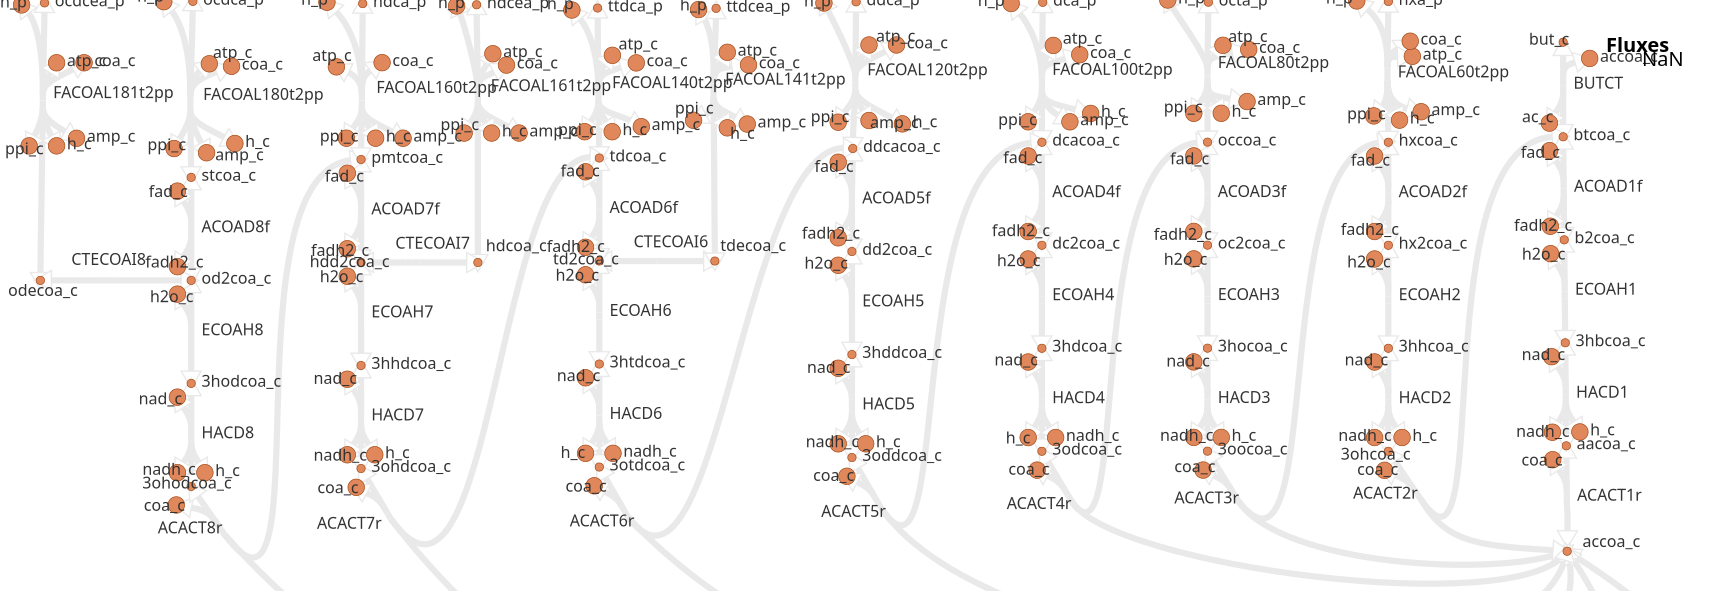 {
  "$schema": "https://vega.github.io/schema/vega/v5.json",
  "width": 860,
  "height": 295.6120530681941,
  "padding": 0,
  "autosize": "none",
  "signals": [
    {
      "name": "mapMaxX",
      "value": 800
    },
    {
      "name": "mapMaxY",
      "value": 275.6120530681941
    },
    {
      "name": "legendWidth",
      "value": 40
    },
    {
      "name": "legendPadding",
      "value": 20
    },
    {
      "name": "signalHeight",
      "value": 20
    },
    {
      "name": "signalPadding",
      "value": 0
    },
    {
      "name": "metaboliteStrokeWidthData",
      "value": 0.34335517521283787
    },
    {
      "name": "reactionStrokeWidthData",
      "value": 3.090196576915541
    },
    {
      "name": "arrowHeadStrokeWidthData",
      "value": 0.17167758760641894
    },
    {
      "name": "metaboliteFill",
      "value": "#e0885c"
    },
    {
      "name": "metaboliteStroke",
      "value": "#a34610"
    },
    {
      "name": "metaboliteLightFill",
      "value": "#F0C4AE"
    },
    {
      "name": "metaboliteLightStroke",
      "value": "#D1A388"
    },
    {
      "name": "labelColor",
      "value": "#333333"
    },
    {
      "name": "reverseArrowHeadStrokeColor",
      "value": "#E9E9E9"
    },
    {
      "name": "reverseArrowHeadFillColor",
      "value": "#ffffff"
    },
    {
      "name": "hiddenColor",
      "value": "#E9E9E9"
    },
    {
      "name": "Metabolite_labels",
      "value": true,
      "bind": {
        "input": "checkbox"
      }
    },
    {
      "name": "Reaction_labels",
      "value": true,
      "bind": {
        "input": "checkbox"
      }
    },
    {
      "name": "mapMaxWidth",
      "update": "width - legendWidth - legendPadding"
    },
    {
      "name": "mapMaxHeight",
      "update": "height - signalHeight - signalPadding"
    },
    {
      "name": "mapSize",
      "update": "mapMaxX / mapMaxWidth >  mapMaxY / mapMaxHeight ? [mapMaxWidth, mapMaxWidth / mapMaxX * mapMaxY] : [mapMaxHeight / mapMaxY * mapMaxX, mapMaxHeight]"
    },
    {
      "name": "mapWidth",
      "update": "mapSize[0]"
    },
    {
      "name": "mapHeight",
      "update": "mapSize[1]"
    },
    {
      "name": "mapX",
      "update": "(mapMaxWidth - mapWidth)/2"
    },
    {
      "name": "mapY",
      "update": "(mapMaxHeight - mapHeight)/2"
    },
    {
      "name": "xrange",
      "update": "[mapX, mapWidth + mapX]"
    },
    {
      "name": "yrange",
      "update": "[mapY, mapHeight + mapY]"
    },
    {
      "name": "down",
      "value": null,
      "on": [
        {
          "events": "touchend",
          "update": "null"
        },
        {
          "events": "mousedown, touchstart",
          "update": "xy()"
        }
      ]
    },
    {
      "name": "xcur",
      "value": null,
      "on": [
        {
          "events": "mousedown, touchstart, touchend",
          "update": "slice(xdom)"
        }
      ]
    },
    {
      "name": "ycur",
      "value": null,
      "on": [
        {
          "events": "mousedown, touchstart, touchend",
          "update": "slice(ydom)"
        }
      ]
    },
    {
      "name": "delta",
      "value": [
        0,
        0
      ],
      "on": [
        {
          "events": [
            {
              "source": "window",
              "type": "mousemove",
              "consume": true,
              "between": [
                {
                  "type": "mousedown"
                },
                {
                  "source": "window",
                  "type": "mouseup"
                }
              ]
            },
            {
              "type": "touchmove",
              "consume": true,
              "filter": "event.touches.length === 1"
            }
          ],
          "update": "down ? [down[0]-x(), down[1]-y()] : [0,0]"
        }
      ]
    },
    {
      "name": "anchor",
      "value": [
        0,
        0
      ],
      "on": [
        {
          "events": "wheel",
          "update": "[invert('positionXScale', x()), invert('positionYScale', y())]"
        },
        {
          "events": {
            "type": "touchstart",
            "filter": "event.touches.length===2"
          },
          "update": "[(xdom[0] + xdom[1]) / 2, (ydom[0] + ydom[1]) / 2]"
        }
      ]
    },
    {
      "name": "zoom",
      "value": 1,
      "on": [
        {
          "events": "wheel!",
          "force": true,
          "update": "pow(1.001, event.deltaY * pow(16, event.deltaMode))"
        },
        {
          "events": {
            "signal": "dist2"
          },
          "force": true,
          "update": "dist1 / dist2"
        }
      ]
    },
    {
      "name": "dist1",
      "value": 0,
      "on": [
        {
          "events": {
            "type": "touchstart",
            "filter": "event.touches.length===2"
          },
          "update": "pinchDistance(event)"
        },
        {
          "events": {
            "signal": "dist2"
          },
          "update": "dist2"
        }
      ]
    },
    {
      "name": "dist2",
      "value": 0,
      "on": [
        {
          "events": {
            "type": "touchmove",
            "consume": true,
            "filter": "event.touches.length===2"
          },
          "update": "pinchDistance(event)"
        }
      ]
    },
    {
      "name": "xdom",
      "update": "slice([0, mapMaxX])",
      "on": [
        {
          "events": {
            "signal": "delta"
          },
          "update": "[xcur[0] + span(xcur) * delta[0] / mapWidth, xcur[1] + span(xcur) * delta[0] / mapWidth]"
        },
        {
          "events": {
            "signal": "zoom"
          },
          "update": "[anchor[0] + (xdom[0] - anchor[0]) * zoom, anchor[0] + (xdom[1] - anchor[0]) * zoom]"
        }
      ]
    },
    {
      "name": "ydom",
      "update": "slice([0, mapMaxY])",
      "on": [
        {
          "events": {
            "signal": "delta"
          },
          "update": "[ycur[0] + span(ycur) * delta[1] / mapHeight, ycur[1] + span(ycur) * delta[1] / mapHeight]"
        },
        {
          "events": {
            "signal": "zoom"
          },
          "update": "[anchor[1] + (ydom[0] - anchor[1]) * zoom, anchor[1] + (ydom[1] - anchor[1]) * zoom]"
        }
      ]
    },
    {
      "name": "currentZoom",
      "update": "(xrange[1] - xrange[0]) / (xdom[1] - xdom[0])"
    },
    {
      "name": "hover",
      "value": null,
      "on": [
        {
          "events": "*:mouseover",
          "update": "item().datum"
        },
        {
          "events": "*:mouseout",
          "update": "null"
        }
      ]
    }
  ],
  "data": [
    {
      "name": "metabolites",
      "values": [
        {
          "id": "2077919",
          "biggId": "nad_c",
          "name": "Nicotinamide adenine dinucleotide",
          "x": 88.71456944039207,
          "y": 198.56853506196052,
          "size": 68.67103504256758,
          "labelX": 69.31644805570375,
          "labelY": 202.17368057474823,
          "reactionIds": [
            "2076245"
          ],
          "metaboliteIds": [],
          "relatedMetaboliteIds": [
            "2077919",
            "2077906",
            "2077917",
            "2077918",
            "2077916"
          ]
        },
        {
          "id": "2078002",
          "biggId": "atp_c",
          "name": "ATP",
          "x": 706.1813033337959,
          "y": 28.164233099643287,
          "size": 68.67103504256758,
          "labelX": 711.3316309619885,
          "labelY": 29.881008975707477,
          "reactionIds": [
            "2076255"
          ],
          "metaboliteIds": [],
          "relatedMetaboliteIds": [
            "2078003",
            "2077772",
            "2078006",
            "2078002",
            "2078005",
            "2078004",
            "2078007",
            "2078001"
          ]
        },
        {
          "id": "2077986",
          "biggId": "amp_c",
          "name": "AMP",
          "x": 534.9528981112134,
          "y": 60.90379788628709,
          "size": 68.67103504256758,
          "labelX": 540.103225739406,
          "labelY": 62.62057376235128,
          "reactionIds": [
            "2076253"
          ],
          "metaboliteIds": [],
          "relatedMetaboliteIds": [
            "2077981",
            "2077822",
            "2077985",
            "2077982",
            "2077987",
            "2077986",
            "2077983",
            "2077984"
          ]
        },
        {
          "id": "2078003",
          "biggId": "h_p",
          "name": "H+",
          "x": 678.3720070364948,
          "y": 0.4686061425736808,
          "size": 68.67103504256758,
          "labelX": 662.960380903568,
          "labelY": 1.7657443215881958,
          "reactionIds": [
            "2076255"
          ],
          "metaboliteIds": [],
          "relatedMetaboliteIds": [
            "2078003",
            "2077772",
            "2078006",
            "2078002",
            "2078005",
            "2078004",
            "2078007",
            "2078001"
          ]
        },
        {
          "id": "2078001",
          "biggId": "hxa_p",
          "name": "Hexanoate (n-C6:0)",
          "x": 694.1650038651321,
          "y": 0.7352596612143149,
          "size": 17.167758760641895,
          "labelX": 699.3153314933247,
          "labelY": 2.4520355372785043,
          "reactionIds": [
            "2076255"
          ],
          "metaboliteIds": [],
          "relatedMetaboliteIds": [
            "2078003",
            "2077772",
            "2078006",
            "2078002",
            "2078005",
            "2078004",
            "2078007",
            "2078001"
          ]
        },
        {
          "id": "2077887",
          "biggId": "3hhdcoa_c",
          "name": "(S)-3-Hydroxyhexadecanoyl-CoA",
          "x": 180.51632861027502,
          "y": 182.748892322803,
          "size": 17.167758760641895,
          "labelX": 185.6666562384676,
          "labelY": 184.46566819886718,
          "reactionIds": [
            "2076240",
            "2076241"
          ],
          "metaboliteIds": [],
          "relatedMetaboliteIds": [
            "2077880",
            "2077887",
            "2077891",
            "2077886",
            "2077892",
            "2077885",
            "2077884"
          ]
        },
        {
          "id": "2077886",
          "biggId": "h_c",
          "name": "H+",
          "x": 187.3834321145318,
          "y": 227.3850651004719,
          "size": 68.67103504256758,
          "labelX": 192.53375974272436,
          "labelY": 229.1018409765361,
          "reactionIds": [
            "2076240"
          ],
          "metaboliteIds": [],
          "relatedMetaboliteIds": [
            "2077880",
            "2077887",
            "2077886",
            "2077885",
            "2077884"
          ]
        },
        {
          "id": "2077885",
          "biggId": "nadh_c",
          "name": "Nicotinamide adenine dinucleotide - reduced",
          "x": 173.64922510601826,
          "y": 227.3850651004719,
          "size": 68.67103504256758,
          "labelX": 156.76889846852285,
          "labelY": 230.36075406768512,
          "reactionIds": [
            "2076240"
          ],
          "metaboliteIds": [],
          "relatedMetaboliteIds": [
            "2077880",
            "2077887",
            "2077886",
            "2077885",
            "2077884"
          ]
        },
        {
          "id": "2077884",
          "biggId": "nad_c",
          "name": "Nicotinamide adenine dinucleotide",
          "x": 173.64922510601826,
          "y": 189.61599582705975,
          "size": 68.67103504256758,
          "labelX": 156.76888799015447,
          "labelY": 191.96222824869844,
          "reactionIds": [
            "2076240"
          ],
          "metaboliteIds": [],
          "relatedMetaboliteIds": [
            "2077880",
            "2077887",
            "2077886",
            "2077885",
            "2077884"
          ]
        },
        {
          "id": "2077880",
          "biggId": "3ohdcoa_c",
          "name": "3-Oxohexadecanoyl-CoA",
          "x": 180.51632861027502,
          "y": 234.25216860472867,
          "size": 17.167758760641895,
          "labelX": 185.6666562384676,
          "labelY": 235.96894448079286,
          "reactionIds": [
            "2076240",
            "2076239"
          ],
          "metaboliteIds": [],
          "relatedMetaboliteIds": [
            "2077880",
            "2077887",
            "2077886",
            "2077878",
            "2077873",
            "2077725",
            "2077885",
            "2077884"
          ]
        },
        {
          "id": "2077804",
          "biggId": "coa_c",
          "name": "Coenzyme A",
          "x": 518.558186523769,
          "y": 235.04963930354074,
          "size": 68.67103504256758,
          "labelX": 504.1956546334664,
          "labelY": 237.39587172517943,
          "reactionIds": [
            "2076227"
          ],
          "metaboliteIds": [],
          "relatedMetaboliteIds": [
            "2077803",
            "2077725",
            "2077804",
            "2077797"
          ]
        },
        {
          "id": "2077735",
          "biggId": "nadh_c",
          "name": "Nicotinamide adenine dinucleotide - reduced",
          "x": 776.2087614014611,
          "y": 216.11298387026227,
          "size": 68.67103504256758,
          "labelX": 758.0695321511851,
          "labelY": 218.459216291901,
          "reactionIds": [
            "2076216"
          ],
          "metaboliteIds": [],
          "relatedMetaboliteIds": [
            "2077729",
            "2077734",
            "2077735",
            "2077736",
            "2077737"
          ]
        },
        {
          "id": "2077734",
          "biggId": "3hbcoa_c",
          "name": "(S)-3-Hydroxybutanoyl-CoA",
          "x": 782.6216914392287,
          "y": 171.40929991572926,
          "size": 17.167758760641895,
          "labelX": 787.7720190674213,
          "labelY": 173.12607579179345,
          "reactionIds": [
            "2076217",
            "2076216"
          ],
          "metaboliteIds": [],
          "relatedMetaboliteIds": [
            "2077735",
            "2077742",
            "2077734",
            "2077729",
            "2077736",
            "2077737",
            "2077741"
          ]
        },
        {
          "id": "2077737",
          "biggId": "nad_c",
          "name": "Nicotinamide adenine dinucleotide",
          "x": 775.8247611032012,
          "y": 178.3458667238514,
          "size": 68.67103504256758,
          "labelX": 760.8327726673242,
          "labelY": 180.0626425999156,
          "reactionIds": [
            "2076216"
          ],
          "metaboliteIds": [],
          "relatedMetaboliteIds": [
            "2077729",
            "2077734",
            "2077735",
            "2077736",
            "2077737"
          ]
        },
        {
          "id": "2077736",
          "biggId": "h_c",
          "name": "H+",
          "x": 789.9422585456107,
          "y": 215.97334739816813,
          "size": 68.67103504256758,
          "labelX": 795.0925861738033,
          "labelY": 217.69012327423232,
          "reactionIds": [
            "2076216"
          ],
          "metaboliteIds": [],
          "relatedMetaboliteIds": [
            "2077729",
            "2077734",
            "2077735",
            "2077736",
            "2077737"
          ]
        },
        {
          "id": "2077730",
          "biggId": "coa_c",
          "name": "Coenzyme A",
          "x": 776.3483978735552,
          "y": 229.84648101441113,
          "size": 68.67103504256758,
          "labelX": 760.7269528921036,
          "labelY": 232.82208615467727,
          "reactionIds": [
            "2076215"
          ],
          "metaboliteIds": [],
          "relatedMetaboliteIds": [
            "2077725",
            "2077730",
            "2077729"
          ]
        },
        {
          "id": "2077966",
          "biggId": "h_c",
          "name": "H+",
          "x": 306.0850712384123,
          "y": 65.85633157318033,
          "size": 68.67103504256758,
          "labelX": 311.2353988666049,
          "labelY": 67.57310744924452,
          "reactionIds": [
            "2076251"
          ],
          "metaboliteIds": [],
          "relatedMetaboliteIds": [
            "2077963",
            "2077965",
            "2077962",
            "2077967",
            "2077964",
            "2077873",
            "2077961",
            "2077966"
          ]
        },
        {
          "id": "2077759",
          "biggId": "3hhcoa_c",
          "name": "(S)-3-Hydroxyhexanoyl-CoA",
          "x": 694.1649619516586,
          "y": 174.12840765296488,
          "size": 17.167758760641895,
          "labelX": 699.3152895798511,
          "labelY": 175.84518352902907,
          "reactionIds": [
            "2076221",
            "2076220"
          ],
          "metaboliteIds": [],
          "relatedMetaboliteIds": [
            "2077755",
            "2077762",
            "2077759",
            "2077761",
            "2077766",
            "2077767",
            "2077760"
          ]
        },
        {
          "id": "2077755",
          "biggId": "3ohcoa_c",
          "name": "3-Oxohexanoyl-CoA",
          "x": 694.1649619516586,
          "y": 225.63168393489056,
          "size": 17.167758760641895,
          "labelX": 670.3607495316325,
          "labelY": 229.86620216630573,
          "reactionIds": [
            "2076219",
            "2076220"
          ],
          "metaboliteIds": [],
          "relatedMetaboliteIds": [
            "2077755",
            "2077762",
            "2077759",
            "2077761",
            "2077746",
            "2077725",
            "2077760",
            "2077753"
          ]
        },
        {
          "id": "2077753",
          "biggId": "coa_c",
          "name": "Coenzyme A",
          "x": 692.3009831612393,
          "y": 235.16267570622313,
          "size": 68.67103504256758,
          "labelX": 678.5679078165114,
          "labelY": 237.50890812786184,
          "reactionIds": [
            "2076219"
          ],
          "metaboliteIds": [],
          "relatedMetaboliteIds": [
            "2077755",
            "2077725",
            "2077753",
            "2077746"
          ]
        },
        {
          "id": "2078045",
          "biggId": "tdecoa_c",
          "name": "Tetradecenoyl-CoA (n-C14:1CoA)",
          "x": 357.4290553641617,
          "y": 130.5211929881608,
          "size": 17.167758760641895,
          "labelX": 360.16388855569613,
          "labelY": 125.5405311008449,
          "reactionIds": [
            "2076261",
            "2076262"
          ],
          "metaboliteIds": [],
          "relatedMetaboliteIds": [
            "2077867",
            "2078049",
            "2078045",
            "2078053",
            "2078054",
            "2078052",
            "2078055",
            "2078050",
            "2078051"
          ]
        },
        {
          "id": "2078040",
          "biggId": "h_c",
          "name": "H+",
          "x": 245.8037098909597,
          "y": 66.5271892067169,
          "size": 68.67103504256758,
          "labelX": 250.95403751915225,
          "labelY": 68.24396508278109,
          "reactionIds": [
            "2076260"
          ],
          "metaboliteIds": [],
          "relatedMetaboliteIds": [
            "2078038",
            "2078037",
            "2078041",
            "2078036",
            "2078040",
            "2078035",
            "2078039",
            "2078031"
          ]
        },
        {
          "id": "2078041",
          "biggId": "amp_c",
          "name": "AMP",
          "x": 259.5379168994732,
          "y": 66.5271892067169,
          "size": 68.67103504256758,
          "labelX": 264.6882445276658,
          "labelY": 68.24396508278109,
          "reactionIds": [
            "2076260"
          ],
          "metaboliteIds": [],
          "relatedMetaboliteIds": [
            "2078038",
            "2078037",
            "2078041",
            "2078036",
            "2078040",
            "2078035",
            "2078039",
            "2078031"
          ]
        },
        {
          "id": "2077951",
          "biggId": "atp_c",
          "name": "ATP",
          "x": 168.19401887131957,
          "y": 33.42753236613694,
          "size": 68.67103504256758,
          "labelX": 156.13944192294832,
          "labelY": 30.52837740160178,
          "reactionIds": [
            "2076250"
          ],
          "metaboliteIds": [],
          "relatedMetaboliteIds": [
            "2077953",
            "2077954",
            "2077956",
            "2077951",
            "2077952",
            "2077896",
            "2077957",
            "2077955"
          ]
        },
        {
          "id": "2078049",
          "biggId": "h_p",
          "name": "H+",
          "x": 349.30431712969875,
          "y": 4.7673600664589415,
          "size": 68.67103504256758,
          "labelX": 339.9918348821522,
          "labelY": 5.2265640825272826,
          "reactionIds": [
            "2076262"
          ],
          "metaboliteIds": [],
          "relatedMetaboliteIds": [
            "2078049",
            "2078045",
            "2078053",
            "2078054",
            "2078052",
            "2078055",
            "2078050",
            "2078051"
          ]
        },
        {
          "id": "2077955",
          "biggId": "coa_c",
          "name": "Coenzyme A",
          "x": 191.04649156937887,
          "y": 31.329427707835634,
          "size": 68.67103504256758,
          "labelX": 196.19681919757144,
          "labelY": 33.046203583899825,
          "reactionIds": [
            "2076250"
          ],
          "metaboliteIds": [],
          "relatedMetaboliteIds": [
            "2077953",
            "2077954",
            "2077956",
            "2077951",
            "2077952",
            "2077896",
            "2077957",
            "2077955"
          ]
        },
        {
          "id": "2077954",
          "biggId": "hdca_p",
          "name": "Hexadecanoate (n-C16:0)",
          "x": 181.35560400437438,
          "y": 1.8023076976318273,
          "size": 17.167758760641895,
          "labelX": 186.50593163256696,
          "labelY": 3.5190835736960167,
          "reactionIds": [
            "2076250"
          ],
          "metaboliteIds": [],
          "relatedMetaboliteIds": [
            "2077953",
            "2077954",
            "2077956",
            "2077951",
            "2077952",
            "2077896",
            "2077957",
            "2077955"
          ]
        },
        {
          "id": "2077957",
          "biggId": "amp_c",
          "name": "AMP",
          "x": 201.53727682009497,
          "y": 69.0984969812478,
          "size": 68.67103504256758,
          "labelX": 206.68760444828754,
          "labelY": 70.815272857312,
          "reactionIds": [
            "2076250"
          ],
          "metaboliteIds": [],
          "relatedMetaboliteIds": [
            "2077953",
            "2077954",
            "2077956",
            "2077951",
            "2077952",
            "2077896",
            "2077957",
            "2077955"
          ]
        },
        {
          "id": "2077956",
          "biggId": "h_c",
          "name": "H+",
          "x": 187.80306981158145,
          "y": 69.0984969812478,
          "size": 68.67103504256758,
          "labelX": 192.95339743977402,
          "labelY": 70.815272857312,
          "reactionIds": [
            "2076250"
          ],
          "metaboliteIds": [],
          "relatedMetaboliteIds": [
            "2077953",
            "2077954",
            "2077956",
            "2077951",
            "2077952",
            "2077896",
            "2077957",
            "2077955"
          ]
        },
        {
          "id": "2077898",
          "biggId": "fad_c",
          "name": "Flavin adenine dinucleotide oxidized",
          "x": 173.64922510601826,
          "y": 86.60944326320839,
          "size": 68.67103504256758,
          "labelX": 162.433913073378,
          "labelY": 90.84404532157062,
          "reactionIds": [
            "2076242"
          ],
          "metaboliteIds": [],
          "relatedMetaboliteIds": [
            "2077896",
            "2077892",
            "2077897",
            "2077898"
          ]
        },
        {
          "id": "2077953",
          "biggId": "ppi_c",
          "name": "Diphosphate",
          "x": 173.22959788733698,
          "y": 69.0984969812478,
          "size": 68.67103504256758,
          "labelX": 159.9161288045535,
          "labelY": 70.815272857312,
          "reactionIds": [
            "2076250"
          ],
          "metaboliteIds": [],
          "relatedMetaboliteIds": [
            "2077953",
            "2077954",
            "2077956",
            "2077951",
            "2077952",
            "2077896",
            "2077957",
            "2077955"
          ]
        },
        {
          "id": "2077952",
          "biggId": "h_p",
          "name": "H+",
          "x": 163.4644501255938,
          "y": 1.1160164819415188,
          "size": 68.67103504256758,
          "labelX": 150.57060826149157,
          "labelY": 2.413154660956034,
          "reactionIds": [
            "2076250"
          ],
          "metaboliteIds": [],
          "relatedMetaboliteIds": [
            "2077953",
            "2077954",
            "2077956",
            "2077951",
            "2077952",
            "2077896",
            "2077957",
            "2077955"
          ]
        },
        {
          "id": "2077896",
          "biggId": "pmtcoa_c",
          "name": "Palmitoyl-CoA (n-C16:0CoA)",
          "x": 180.51632861027502,
          "y": 79.74233975895163,
          "size": 17.167758760641895,
          "labelX": 185.6666562384676,
          "labelY": 81.45911563501582,
          "reactionIds": [
            "2076250",
            "2076242",
            "2076244"
          ],
          "metaboliteIds": [],
          "relatedMetaboliteIds": [
            "2077953",
            "2077954",
            "2077956",
            "2077951",
            "2077952",
            "2077898",
            "2077906",
            "2077911",
            "2077896",
            "2077897",
            "2077957",
            "2077892",
            "2077725",
            "2077955"
          ]
        },
        {
          "id": "2077897",
          "biggId": "fadh2_c",
          "name": "Flavin adenine dinucleotide reduced",
          "x": 173.64922510601826,
          "y": 124.37851253662055,
          "size": 68.67103504256758,
          "labelX": 155.5099958557422,
          "labelY": 127.9835742224612,
          "reactionIds": [
            "2076242"
          ],
          "metaboliteIds": [],
          "relatedMetaboliteIds": [
            "2077896",
            "2077892",
            "2077897",
            "2077898"
          ]
        },
        {
          "id": "2077891",
          "biggId": "h2o_c",
          "name": "H2O",
          "x": 173.64922510601826,
          "y": 138.11271954513407,
          "size": 68.67103504256758,
          "labelX": 159.9161288045535,
          "labelY": 141.08840851234729,
          "reactionIds": [
            "2076241"
          ],
          "metaboliteIds": [],
          "relatedMetaboliteIds": [
            "2077892",
            "2077887",
            "2077891"
          ]
        },
        {
          "id": "2077892",
          "biggId": "hdd2coa_c",
          "name": "Trans-Hexadec-2-enoyl-CoA",
          "x": 180.51632861027502,
          "y": 131.2456160408773,
          "size": 17.167758760641895,
          "labelX": 154.85454771739074,
          "labelY": 133.59117784693942,
          "reactionIds": [
            "2076259",
            "2076241",
            "2076242"
          ],
          "metaboliteIds": [],
          "relatedMetaboliteIds": [
            "2077887",
            "2077898",
            "2077891",
            "2077896",
            "2077892",
            "2077897",
            "2078031"
          ]
        },
        {
          "id": "2077816",
          "biggId": "h2o_c",
          "name": "H2O",
          "x": 514.0849340798025,
          "y": 129.4982989261766,
          "size": 68.67103504256758,
          "labelX": 498.46348909835086,
          "labelY": 133.10344443896432,
          "reactionIds": [
            "2076229"
          ],
          "metaboliteIds": [],
          "relatedMetaboliteIds": [
            "2077810",
            "2077817",
            "2077816"
          ]
        },
        {
          "id": "2077729",
          "biggId": "aacoa_c",
          "name": "Acetoacetyl-CoA",
          "x": 783.1453282095831,
          "y": 222.90991420628978,
          "size": 17.167758760641895,
          "labelX": 788.2956558377756,
          "labelY": 224.62669008235397,
          "reactionIds": [
            "2076215",
            "2076216"
          ],
          "metaboliteIds": [],
          "relatedMetaboliteIds": [
            "2077730",
            "2077735",
            "2077729",
            "2077734",
            "2077736",
            "2077725",
            "2077737"
          ]
        },
        {
          "id": "2077810",
          "biggId": "3hdcoa_c",
          "name": "(S)-3-Hydroxydecanoyl-CoA",
          "x": 520.9520375840592,
          "y": 174.13447170384552,
          "size": 17.167758760641895,
          "labelX": 526.1023652122518,
          "labelY": 175.8512475799097,
          "reactionIds": [
            "2076229",
            "2076228"
          ],
          "metaboliteIds": [],
          "relatedMetaboliteIds": [
            "2077810",
            "2077809",
            "2077811",
            "2077817",
            "2077803",
            "2077812",
            "2077816"
          ]
        },
        {
          "id": "2077811",
          "biggId": "h_c",
          "name": "H+",
          "x": 514.0849340798025,
          "y": 218.77064448151444,
          "size": 68.67103504256758,
          "labelX": 502.86960109042536,
          "labelY": 221.74624962178058,
          "reactionIds": [
            "2076228"
          ],
          "metaboliteIds": [],
          "relatedMetaboliteIds": [
            "2077810",
            "2077809",
            "2077811",
            "2077803",
            "2077812"
          ]
        },
        {
          "id": "2077812",
          "biggId": "nadh_c",
          "name": "Nicotinamide adenine dinucleotide - reduced",
          "x": 527.819141088316,
          "y": 218.77064448151444,
          "size": 68.67103504256758,
          "labelX": 532.9694687165086,
          "labelY": 220.48742035757863,
          "reactionIds": [
            "2076228"
          ],
          "metaboliteIds": [],
          "relatedMetaboliteIds": [
            "2077810",
            "2077809",
            "2077811",
            "2077803",
            "2077812"
          ]
        },
        {
          "id": "2077725",
          "biggId": "accoa_c",
          "name": "Acetyl-CoA",
          "x": 783.5602257030527,
          "y": 275.6120530681941,
          "size": 17.167758760641895,
          "labelX": 791.2283376000697,
          "labelY": 273.5520896708112,
          "reactionIds": [
            "2076215",
            "2076219",
            "2076227",
            "2076244",
            "2076223",
            "2076231",
            "2076232",
            "2076239"
          ],
          "metaboliteIds": [],
          "relatedMetaboliteIds": [
            "2077778",
            "2077772",
            "2077880",
            "2077835",
            "2077803",
            "2077755",
            "2077829",
            "2077906",
            "2077729",
            "2077822",
            "2077853",
            "2077836",
            "2077746",
            "2077896",
            "2077725",
            "2077730",
            "2077797",
            "2077804",
            "2077779",
            "2077878",
            "2077828",
            "2077873",
            "2077753",
            "2077911"
          ]
        },
        {
          "id": "2077748",
          "biggId": "fad_c",
          "name": "Flavin adenine dinucleotide oxidized",
          "x": 774.7774875624932,
          "y": 75.34463814272928,
          "size": 68.67103504256758,
          "labelX": 760.4149556721907,
          "labelY": 78.94978365551701,
          "reactionIds": [
            "2076218"
          ],
          "metaboliteIds": [],
          "relatedMetaboliteIds": [
            "2077748",
            "2077742",
            "2077747",
            "2077746"
          ]
        },
        {
          "id": "2077746",
          "biggId": "btcoa_c",
          "name": "Butanoyl-CoA",
          "x": 781.5744178985211,
          "y": 68.40807133460655,
          "size": 17.167758760641895,
          "labelX": 786.7247455267136,
          "labelY": 70.12484721067074,
          "reactionIds": [
            "2076218",
            "2076219",
            "2076256"
          ],
          "metaboliteIds": [],
          "relatedMetaboliteIds": [
            "2077755",
            "2077748",
            "2078013",
            "2077747",
            "2077742",
            "2077746",
            "2077725",
            "2078012",
            "2077753",
            "2078011"
          ]
        },
        {
          "id": "2077747",
          "biggId": "fadh2_c",
          "name": "Flavin adenine dinucleotide reduced",
          "x": 775.1614878607528,
          "y": 113.11175528914143,
          "size": 68.67103504256758,
          "labelX": 757.0222586104767,
          "labelY": 115.45798771078013,
          "reactionIds": [
            "2076218"
          ],
          "metaboliteIds": [],
          "relatedMetaboliteIds": [
            "2077748",
            "2077742",
            "2077747",
            "2077746"
          ]
        },
        {
          "id": "2077741",
          "biggId": "h2o_c",
          "name": "H2O",
          "x": 775.3011243328473,
          "y": 126.84525243329072,
          "size": 68.67103504256758,
          "labelX": 760.9385924425447,
          "labelY": 129.82085757355688,
          "reactionIds": [
            "2076217"
          ],
          "metaboliteIds": [],
          "relatedMetaboliteIds": [
            "2077742",
            "2077741",
            "2077734"
          ]
        },
        {
          "id": "2077742",
          "biggId": "b2coa_c",
          "name": "Crotonoyl-CoA",
          "x": 782.0980546688747,
          "y": 119.90868562516891,
          "size": 17.167758760641895,
          "labelX": 787.2483822970673,
          "labelY": 121.6254615012331,
          "reactionIds": [
            "2076218",
            "2076217"
          ],
          "metaboliteIds": [],
          "relatedMetaboliteIds": [
            "2077748",
            "2077747",
            "2077734",
            "2077742",
            "2077746",
            "2077741"
          ]
        },
        {
          "id": "2078031",
          "biggId": "hdcoa_c",
          "name": "Hexadecenoyl-CoA (n-C16:1CoA)",
          "x": 238.93660638670295,
          "y": 131.2456160408773,
          "size": 17.167758760641895,
          "labelX": 242.92909526518028,
          "labelY": 125.63616822356347,
          "reactionIds": [
            "2076259",
            "2076260"
          ],
          "metaboliteIds": [],
          "relatedMetaboliteIds": [
            "2078038",
            "2078037",
            "2078041",
            "2078036",
            "2077892",
            "2078035",
            "2078040",
            "2078039",
            "2078031"
          ]
        },
        {
          "id": "2078037",
          "biggId": "atp_c",
          "name": "ATP",
          "x": 246.43253773443115,
          "y": 26.871678316363884,
          "size": 68.67103504256758,
          "labelX": 251.58286536262372,
          "labelY": 28.588454192428074,
          "reactionIds": [
            "2076260"
          ],
          "metaboliteIds": [],
          "relatedMetaboliteIds": [
            "2078038",
            "2078037",
            "2078041",
            "2078036",
            "2078040",
            "2078035",
            "2078039",
            "2078031"
          ]
        },
        {
          "id": "2078036",
          "biggId": "h_p",
          "name": "H+",
          "x": 228.29658821345933,
          "y": 2.9765555722366694,
          "size": 68.67103504256758,
          "labelX": 218.98409548754438,
          "labelY": 4.064545518302935,
          "reactionIds": [
            "2076260"
          ],
          "metaboliteIds": [],
          "relatedMetaboliteIds": [
            "2078038",
            "2078037",
            "2078041",
            "2078036",
            "2078040",
            "2078035",
            "2078039",
            "2078031"
          ]
        },
        {
          "id": "2078035",
          "biggId": "hdcea_p",
          "name": "Hexadecenoate (n-C16:1)",
          "x": 238.30778902159986,
          "y": 2.397646675747446,
          "size": 17.167758760641895,
          "labelX": 243.45811664979243,
          "labelY": 4.114422551811636,
          "reactionIds": [
            "2076260"
          ],
          "metaboliteIds": [],
          "relatedMetaboliteIds": [
            "2078038",
            "2078037",
            "2078041",
            "2078036",
            "2078040",
            "2078035",
            "2078039",
            "2078031"
          ]
        },
        {
          "id": "2078039",
          "biggId": "coa_c",
          "name": "Coenzyme A",
          "x": 253.24973277007405,
          "y": 32.53100316718642,
          "size": 68.67103504256758,
          "labelX": 258.40006039826665,
          "labelY": 34.24777904325061,
          "reactionIds": [
            "2076260"
          ],
          "metaboliteIds": [],
          "relatedMetaboliteIds": [
            "2078038",
            "2078037",
            "2078041",
            "2078036",
            "2078040",
            "2078035",
            "2078039",
            "2078031"
          ]
        },
        {
          "id": "2078038",
          "biggId": "ppi_c",
          "name": "Diphosphate",
          "x": 232.0695028824462,
          "y": 66.5271892067169,
          "size": 68.67103504256758,
          "labelX": 220.24173021775053,
          "labelY": 65.09986777889732,
          "reactionIds": [
            "2076260"
          ],
          "metaboliteIds": [],
          "relatedMetaboliteIds": [
            "2078038",
            "2078037",
            "2078041",
            "2078036",
            "2078040",
            "2078035",
            "2078039",
            "2078031"
          ]
        },
        {
          "id": "2077942",
          "biggId": "atp_c",
          "name": "ATP",
          "x": 104.66058188254362,
          "y": 31.88938065563706,
          "size": 68.67103504256758,
          "labelX": 106.45385508699653,
          "labelY": 28.990058037207756,
          "reactionIds": [
            "2076249"
          ],
          "metaboliteIds": [],
          "relatedMetaboliteIds": [
            "2077941",
            "2077942",
            "2077944",
            "2077945",
            "2077928",
            "2077943",
            "2077947",
            "2077946"
          ]
        },
        {
          "id": "2077911",
          "biggId": "coa_c",
          "name": "Coenzyme A",
          "x": 88.14341811288176,
          "y": 252.48474798825555,
          "size": 68.67103504256758,
          "labelX": 71.89252968381616,
          "labelY": 255.46043695546877,
          "reactionIds": [
            "2076244"
          ],
          "metaboliteIds": [],
          "relatedMetaboliteIds": [
            "2077896",
            "2077725",
            "2077911",
            "2077906"
          ]
        },
        {
          "id": "2077941",
          "biggId": "ocdca_p",
          "name": "Octadecanoate (n-C18:0)",
          "x": 96.42095357793237,
          "y": 0.6837098572345532,
          "size": 17.167758760641895,
          "labelX": 101.57128120612494,
          "labelY": 2.400485733298743,
          "reactionIds": [
            "2076249"
          ],
          "metaboliteIds": [],
          "relatedMetaboliteIds": [
            "2077941",
            "2077942",
            "2077944",
            "2077945",
            "2077928",
            "2077943",
            "2077947",
            "2077946"
          ]
        },
        {
          "id": "2077946",
          "biggId": "amp_c",
          "name": "AMP",
          "x": 103.28804136463654,
          "y": 76.37256925489694,
          "size": 68.67103504256758,
          "labelX": 107.59910931628234,
          "labelY": 80.1875336162095,
          "reactionIds": [
            "2076249"
          ],
          "metaboliteIds": [],
          "relatedMetaboliteIds": [
            "2077941",
            "2077942",
            "2077944",
            "2077945",
            "2077928",
            "2077943",
            "2077947",
            "2077946"
          ]
        },
        {
          "id": "2077947",
          "biggId": "h_c",
          "name": "H+",
          "x": 117.44188083101554,
          "y": 71.7566384142976,
          "size": 68.67103504256758,
          "labelX": 122.59220845920811,
          "labelY": 73.47341429036179,
          "reactionIds": [
            "2076249"
          ],
          "metaboliteIds": [],
          "relatedMetaboliteIds": [
            "2077941",
            "2077942",
            "2077944",
            "2077945",
            "2077928",
            "2077943",
            "2077947",
            "2077946"
          ]
        },
        {
          "id": "2077944",
          "biggId": "ppi_c",
          "name": "Diphosphate",
          "x": 87.03604484811433,
          "y": 74.27446459659565,
          "size": 68.67103504256758,
          "labelX": 73.72257838492293,
          "labelY": 75.15196507856048,
          "reactionIds": [
            "2076249"
          ],
          "metaboliteIds": [],
          "relatedMetaboliteIds": [
            "2077941",
            "2077942",
            "2077944",
            "2077945",
            "2077928",
            "2077943",
            "2077947",
            "2077946"
          ]
        },
        {
          "id": "2077859",
          "biggId": "nad_c",
          "name": "Nicotinamide adenine dinucleotide",
          "x": 292.77048097021174,
          "y": 188.89157277434325,
          "size": 68.67103504256758,
          "labelX": 278.4079281231724,
          "labelY": 190.60834865040744,
          "reactionIds": [
            "2076236"
          ],
          "metaboliteIds": [],
          "relatedMetaboliteIds": [
            "2077862",
            "2077861",
            "2077835",
            "2077859",
            "2077860"
          ]
        },
        {
          "id": "2077821",
          "biggId": "fadh2_c",
          "name": "Flavin adenine dinucleotide reduced",
          "x": 514.0849340798025,
          "y": 115.7640919176631,
          "size": 68.67103504256758,
          "labelX": 495.9457048295264,
          "labelY": 118.11024051235472,
          "reactionIds": [
            "2076230"
          ],
          "metaboliteIds": [],
          "relatedMetaboliteIds": [
            "2077817",
            "2077821",
            "2077822",
            "2077823"
          ]
        },
        {
          "id": "2077823",
          "biggId": "fad_c",
          "name": "Flavin adenine dinucleotide oxidized",
          "x": 514.0849340798025,
          "y": 77.99502264425092,
          "size": 68.67103504256758,
          "labelX": 501.6107299127499,
          "labelY": 81.60016815703865,
          "reactionIds": [
            "2076230"
          ],
          "metaboliteIds": [],
          "relatedMetaboliteIds": [
            "2077817",
            "2077821",
            "2077822",
            "2077823"
          ]
        },
        {
          "id": "2077817",
          "biggId": "dc2coa_c",
          "name": "Trans-Dec-2-enoyl-CoA",
          "x": 520.9520375840592,
          "y": 122.63119542191984,
          "size": 17.167758760641895,
          "labelX": 526.1023652122518,
          "labelY": 124.34797129798403,
          "reactionIds": [
            "2076229",
            "2076230"
          ],
          "metaboliteIds": [],
          "relatedMetaboliteIds": [
            "2077810",
            "2077821",
            "2077822",
            "2077823",
            "2077817",
            "2077816"
          ]
        },
        {
          "id": "2077829",
          "biggId": "coa_c",
          "name": "Coenzyme A",
          "x": 423.4435259824824,
          "y": 238.14711868338205,
          "size": 68.67103504256758,
          "labelX": 406.5631888666186,
          "labelY": 240.49335110502074,
          "reactionIds": [
            "2076231"
          ],
          "metaboliteIds": [],
          "relatedMetaboliteIds": [
            "2077828",
            "2077725",
            "2077822",
            "2077829"
          ]
        },
        {
          "id": "2077828",
          "biggId": "3oddcoa_c",
          "name": "3-Oxododecanoyl-CoA",
          "x": 425.967062356608,
          "y": 228.76916660178068,
          "size": 17.167758760641895,
          "labelX": 431.1173899848006,
          "labelY": 230.48594247784487,
          "reactionIds": [
            "2076233",
            "2076231"
          ],
          "metaboliteIds": [],
          "relatedMetaboliteIds": [
            "2077844",
            "2077829",
            "2077822",
            "2077842",
            "2077843",
            "2077725",
            "2077828",
            "2077841"
          ]
        },
        {
          "id": "2077918",
          "biggId": "h_c",
          "name": "H+",
          "x": 102.44877644890558,
          "y": 236.33760433537267,
          "size": 68.67103504256758,
          "labelX": 107.59910407709815,
          "labelY": 238.05438021143686,
          "reactionIds": [
            "2076245"
          ],
          "metaboliteIds": [],
          "relatedMetaboliteIds": [
            "2077919",
            "2077906",
            "2077917",
            "2077918",
            "2077916"
          ]
        },
        {
          "id": "2077779",
          "biggId": "3oocoa_c",
          "name": "3-Oxooctanoyl-CoA",
          "x": 603.7622808735404,
          "y": 225.58284122978716,
          "size": 17.167758760641895,
          "labelX": 608.912608501733,
          "labelY": 227.29961710585135,
          "reactionIds": [
            "2076224",
            "2076223"
          ],
          "metaboliteIds": [],
          "relatedMetaboliteIds": [
            "2077778",
            "2077772",
            "2077779",
            "2077786",
            "2077725",
            "2077787",
            "2077784",
            "2077785"
          ]
        },
        {
          "id": "2077778",
          "biggId": "coa_c",
          "name": "Coenzyme A",
          "x": 601.5284387025969,
          "y": 235.03398773334206,
          "size": 68.67103504256758,
          "labelX": 587.1659487257679,
          "labelY": 236.12130706383172,
          "reactionIds": [
            "2076223"
          ],
          "metaboliteIds": [],
          "relatedMetaboliteIds": [
            "2077725",
            "2077778",
            "2077772",
            "2077779"
          ]
        },
        {
          "id": "2077917",
          "biggId": "nadh_c",
          "name": "Nicotinamide adenine dinucleotide - reduced",
          "x": 88.71456944039207,
          "y": 236.33760433537267,
          "size": 68.67103504256758,
          "labelX": 71.20478887691422,
          "labelY": 237.42492366586237,
          "reactionIds": [
            "2076245"
          ],
          "metaboliteIds": [],
          "relatedMetaboliteIds": [
            "2077919",
            "2077906",
            "2077917",
            "2077918",
            "2077916"
          ]
        },
        {
          "id": "2077771",
          "biggId": "fadh2_c",
          "name": "Flavin adenine dinucleotide reduced",
          "x": 687.2978584474018,
          "y": 115.75802786678244,
          "size": 68.67103504256758,
          "labelX": 670.4175003748012,
          "labelY": 117.47480374284663,
          "reactionIds": [
            "2076222"
          ],
          "metaboliteIds": [],
          "relatedMetaboliteIds": [
            "2077773",
            "2077771",
            "2077772",
            "2077767"
          ]
        },
        {
          "id": "2077773",
          "biggId": "fad_c",
          "name": "Flavin adenine dinucleotide oxidized",
          "x": 687.2978584474018,
          "y": 77.98895859337027,
          "size": 68.67103504256758,
          "labelX": 675.4531108259238,
          "labelY": 82.85301719730703,
          "reactionIds": [
            "2076222"
          ],
          "metaboliteIds": [],
          "relatedMetaboliteIds": [
            "2077773",
            "2077771",
            "2077772",
            "2077767"
          ]
        },
        {
          "id": "2077772",
          "biggId": "hxcoa_c",
          "name": "Hexanoyl-CoA (n-C6:0CoA)",
          "x": 694.1649619516586,
          "y": 71.12185508911351,
          "size": 17.167758760641895,
          "labelX": 699.3152895798511,
          "labelY": 72.8386309651777,
          "reactionIds": [
            "2076255",
            "2076223",
            "2076222"
          ],
          "metaboliteIds": [],
          "relatedMetaboliteIds": [
            "2077773",
            "2078003",
            "2077778",
            "2077772",
            "2078006",
            "2078002",
            "2077771",
            "2077767",
            "2078005",
            "2077779",
            "2078004",
            "2077725",
            "2078007",
            "2078001"
          ]
        },
        {
          "id": "2078021",
          "biggId": "h_p",
          "name": "H+",
          "x": 10.787708156026534,
          "y": 2.4503208533339067,
          "size": 68.67103504256758,
          "labelX": 0.0,
          "labelY": 3.747668599716105,
          "reactionIds": [
            "2076258"
          ],
          "metaboliteIds": [],
          "relatedMetaboliteIds": [
            "2078022",
            "2078025",
            "2078023",
            "2078027",
            "2078024",
            "2078026",
            "2078017",
            "2078021"
          ]
        },
        {
          "id": "2078022",
          "biggId": "atp_c",
          "name": "ATP",
          "x": 28.29671332024395,
          "y": 31.390442666655904,
          "size": 68.67103504256758,
          "labelX": 33.447040948436516,
          "labelY": 33.10721854272009,
          "reactionIds": [
            "2076258"
          ],
          "metaboliteIds": [],
          "relatedMetaboliteIds": [
            "2078022",
            "2078025",
            "2078023",
            "2078027",
            "2078024",
            "2078026",
            "2078017",
            "2078021"
          ]
        },
        {
          "id": "2078023",
          "biggId": "ppi_c",
          "name": "Diphosphate",
          "x": 14.562506311730434,
          "y": 72.93432319373245,
          "size": 68.67103504256758,
          "labelX": 2.5165321038026,
          "labelY": 77.16766784788858,
          "reactionIds": [
            "2076258"
          ],
          "metaboliteIds": [],
          "relatedMetaboliteIds": [
            "2078022",
            "2078025",
            "2078023",
            "2078027",
            "2078024",
            "2078026",
            "2078017",
            "2078021"
          ]
        },
        {
          "id": "2078024",
          "biggId": "ocdcea_p",
          "name": "Octadecenoate (n-C18:1)",
          "x": 22.268452977390695,
          "y": 1.4550854242044102,
          "size": 17.167758760641895,
          "labelX": 27.41878060558326,
          "labelY": 3.1718613002685996,
          "reactionIds": [
            "2076258"
          ],
          "metaboliteIds": [],
          "relatedMetaboliteIds": [
            "2078022",
            "2078025",
            "2078023",
            "2078027",
            "2078024",
            "2078026",
            "2078017",
            "2078021"
          ]
        },
        {
          "id": "2077822",
          "biggId": "dcacoa_c",
          "name": "Decanoyl-CoA (n-C10:0CoA)",
          "x": 520.9520375840592,
          "y": 71.12791913999416,
          "size": 17.167758760641895,
          "labelX": 526.1023652122518,
          "labelY": 72.84469501605835,
          "reactionIds": [
            "2076230",
            "2076253",
            "2076231"
          ],
          "metaboliteIds": [],
          "relatedMetaboliteIds": [
            "2077829",
            "2077981",
            "2077821",
            "2077822",
            "2077823",
            "2077985",
            "2077982",
            "2077817",
            "2077987",
            "2077725",
            "2077828",
            "2077986",
            "2077983",
            "2077984"
          ]
        },
        {
          "id": "2078026",
          "biggId": "h_c",
          "name": "H+",
          "x": 28.29671332024395,
          "y": 72.93432319373245,
          "size": 68.67103504256758,
          "labelX": 33.447040948436516,
          "labelY": 74.65109906979664,
          "reactionIds": [
            "2076258"
          ],
          "metaboliteIds": [],
          "relatedMetaboliteIds": [
            "2078022",
            "2078025",
            "2078023",
            "2078027",
            "2078024",
            "2078026",
            "2078017",
            "2078021"
          ]
        },
        {
          "id": "2078027",
          "biggId": "amp_c",
          "name": "AMP",
          "x": 38.25612217305356,
          "y": 69.15959576701515,
          "size": 68.67103504256758,
          "labelX": 43.40644980124613,
          "labelY": 70.87637164307934,
          "reactionIds": [
            "2076258"
          ],
          "metaboliteIds": [],
          "relatedMetaboliteIds": [
            "2078022",
            "2078025",
            "2078023",
            "2078027",
            "2078024",
            "2078026",
            "2078017",
            "2078021"
          ]
        },
        {
          "id": "2077853",
          "biggId": "ddcacoa_c",
          "name": "Dodecanoyl-CoA (n-C12:0CoA)",
          "x": 426.3867000536577,
          "y": 74.25933775600363,
          "size": 17.167758760641895,
          "labelX": 431.53702768185025,
          "labelY": 75.97611363206782,
          "reactionIds": [
            "2076252",
            "2076235",
            "2076232"
          ],
          "metaboliteIds": [],
          "relatedMetaboliteIds": [
            "2077853",
            "2077974",
            "2077836",
            "2077855",
            "2077975",
            "2077976",
            "2077835",
            "2077725",
            "2077971",
            "2077977",
            "2077972",
            "2077849",
            "2077854",
            "2077973"
          ]
        },
        {
          "id": "2078051",
          "biggId": "ppi_c",
          "name": "Diphosphate",
          "x": 346.78904766928645,
          "y": 60.14335747623079,
          "size": 68.67103504256758,
          "labelX": 337.47654446500314,
          "labelY": 56.82959443147036,
          "reactionIds": [
            "2076262"
          ],
          "metaboliteIds": [],
          "relatedMetaboliteIds": [
            "2078049",
            "2078045",
            "2078053",
            "2078054",
            "2078052",
            "2078055",
            "2078050",
            "2078051"
          ]
        },
        {
          "id": "2077836",
          "biggId": "coa_c",
          "name": "Coenzyme A",
          "x": 297.1039864134689,
          "y": 242.90298431919297,
          "size": 68.67103504256758,
          "labelX": 282.74145452316634,
          "labelY": 245.87867328640618,
          "reactionIds": [
            "2076232"
          ],
          "metaboliteIds": [],
          "relatedMetaboliteIds": [
            "2077836",
            "2077835",
            "2077725",
            "2077853"
          ]
        },
        {
          "id": "2077835",
          "biggId": "3otdcoa_c",
          "name": "3-Oxotetradecanoyl-CoA",
          "x": 299.63758447446844,
          "y": 233.52774555201216,
          "size": 17.167758760641895,
          "labelX": 304.78791210266104,
          "labelY": 235.24452142807635,
          "reactionIds": [
            "2076236",
            "2076232"
          ],
          "metaboliteIds": [],
          "relatedMetaboliteIds": [
            "2077853",
            "2077836",
            "2077862",
            "2077861",
            "2077835",
            "2077725",
            "2077859",
            "2077860"
          ]
        },
        {
          "id": "2078052",
          "biggId": "ttdcea_p",
          "name": "Tetradecenoate (n-C14:1)",
          "x": 358.05788320763315,
          "y": 4.188451169969718,
          "size": 17.167758760641895,
          "labelX": 363.2082108358257,
          "labelY": 5.905227046033907,
          "reactionIds": [
            "2076262"
          ],
          "metaboliteIds": [],
          "relatedMetaboliteIds": [
            "2078049",
            "2078045",
            "2078053",
            "2078054",
            "2078052",
            "2078055",
            "2078050",
            "2078051"
          ]
        },
        {
          "id": "2078055",
          "biggId": "amp_c",
          "name": "AMP",
          "x": 373.6286547995788,
          "y": 62.02988292011871,
          "size": 68.67103504256758,
          "labelX": 378.7789824277714,
          "labelY": 63.7466587961829,
          "reactionIds": [
            "2076262"
          ],
          "metaboliteIds": [],
          "relatedMetaboliteIds": [
            "2078049",
            "2078045",
            "2078053",
            "2078054",
            "2078052",
            "2078055",
            "2078050",
            "2078051"
          ]
        },
        {
          "id": "2078054",
          "biggId": "h_c",
          "name": "H+",
          "x": 363.66735198168374,
          "y": 63.91632453705955,
          "size": 68.67103504256758,
          "labelX": 365.04477541925786,
          "labelY": 69.40598364700543,
          "reactionIds": [
            "2076262"
          ],
          "metaboliteIds": [],
          "relatedMetaboliteIds": [
            "2078049",
            "2078045",
            "2078053",
            "2078054",
            "2078052",
            "2078055",
            "2078050",
            "2078051"
          ]
        },
        {
          "id": "2078017",
          "biggId": "odecoa_c",
          "name": "Octadecenoyl-CoA (n-C18:1CoA)",
          "x": 20.17134376408589,
          "y": 140.19815527577808,
          "size": 17.167758760641895,
          "labelX": 4.037868072357145,
          "labelY": 148.0108267430233,
          "reactionIds": [
            "2076257",
            "2076258"
          ],
          "metaboliteIds": [],
          "relatedMetaboliteIds": [
            "2078022",
            "2078025",
            "2078023",
            "2077923",
            "2078027",
            "2078024",
            "2078026",
            "2078017",
            "2078021"
          ]
        },
        {
          "id": "2078011",
          "biggId": "ac_c",
          "name": "Acetate",
          "x": 774.7073143942644,
          "y": 61.540967830349786,
          "size": 68.67103504256758,
          "labelX": 760.9742390495363,
          "labelY": 61.159555221165604,
          "reactionIds": [
            "2076256"
          ],
          "metaboliteIds": [],
          "relatedMetaboliteIds": [
            "2078013",
            "2078012",
            "2077746",
            "2078011"
          ]
        },
        {
          "id": "2078013",
          "biggId": "accoa_c",
          "name": "Acetyl-CoA",
          "x": 794.8496723718075,
          "y": 29.22710479163631,
          "size": 68.67103504256758,
          "labelX": 800.0,
          "labelY": 30.9438806677005,
          "reactionIds": [
            "2076256"
          ],
          "metaboliteIds": [],
          "relatedMetaboliteIds": [
            "2078013",
            "2078012",
            "2077746",
            "2078011"
          ]
        },
        {
          "id": "2078012",
          "biggId": "but_c",
          "name": "Butyrate (n-C4:0)",
          "x": 781.5744178985211,
          "y": 21.101172023177604,
          "size": 17.167758760641895,
          "labelX": 764.4842828908692,
          "labelY": 22.398310202192118,
          "reactionIds": [
            "2076256"
          ],
          "metaboliteIds": [],
          "relatedMetaboliteIds": [
            "2078013",
            "2078012",
            "2077746",
            "2078011"
          ]
        },
        {
          "id": "2077967",
          "biggId": "amp_c",
          "name": "AMP",
          "x": 320.6585326842884,
          "y": 63.33858921782936,
          "size": 68.67103504256758,
          "labelX": 325.808860312481,
          "labelY": 65.05536509389354,
          "reactionIds": [
            "2076251"
          ],
          "metaboliteIds": [],
          "relatedMetaboliteIds": [
            "2077963",
            "2077965",
            "2077962",
            "2077967",
            "2077964",
            "2077873",
            "2077961",
            "2077966"
          ]
        },
        {
          "id": "2078050",
          "biggId": "atp_c",
          "name": "ATP",
          "x": 363.66735198168374,
          "y": 26.147255263647388,
          "size": 68.67103504256758,
          "labelX": 368.81767960987634,
          "labelY": 27.864031139711578,
          "reactionIds": [
            "2076262"
          ],
          "metaboliteIds": [],
          "relatedMetaboliteIds": [
            "2078049",
            "2078045",
            "2078053",
            "2078054",
            "2078052",
            "2078055",
            "2078050",
            "2078051"
          ]
        },
        {
          "id": "2077798",
          "biggId": "fad_c",
          "name": "Flavin adenine dinucleotide oxidized",
          "x": 596.8951773692836,
          "y": 77.94011588826687,
          "size": 68.67103504256758,
          "labelX": 585.0504297478055,
          "labelY": 82.17471794662912,
          "reactionIds": [
            "2076226"
          ],
          "metaboliteIds": [],
          "relatedMetaboliteIds": [
            "2077791",
            "2077798",
            "2077797",
            "2077796"
          ]
        },
        {
          "id": "2077924",
          "biggId": "h2o_c",
          "name": "H2O",
          "x": 88.71456944039207,
          "y": 147.06525878003484,
          "size": 68.67103504256758,
          "labelX": 74.98084181723213,
          "labelY": 151.09037729766052,
          "reactionIds": [
            "2076246"
          ],
          "metaboliteIds": [],
          "relatedMetaboliteIds": [
            "2077923",
            "2077916",
            "2077924"
          ]
        },
        {
          "id": "2077849",
          "biggId": "dd2coa_c",
          "name": "Trans-Dodec-2-enoyl-CoA",
          "x": 425.967062356608,
          "y": 125.76261403792931,
          "size": 17.167758760641895,
          "labelX": 431.1173899848006,
          "labelY": 127.4793899139935,
          "reactionIds": [
            "2076235",
            "2076234"
          ],
          "metaboliteIds": [],
          "relatedMetaboliteIds": [
            "2077853",
            "2077855",
            "2077848",
            "2077849",
            "2077854",
            "2077841"
          ]
        },
        {
          "id": "2077923",
          "biggId": "od2coa_c",
          "name": "Trans-Octadec-2-enoyl-CoA",
          "x": 95.58167294464882,
          "y": 140.19815527577808,
          "size": 17.167758760641895,
          "labelX": 100.73200057284139,
          "labelY": 141.91493115184227,
          "reactionIds": [
            "2076246",
            "2076257",
            "2076247"
          ],
          "metaboliteIds": [],
          "relatedMetaboliteIds": [
            "2077930",
            "2077924",
            "2077916",
            "2077923",
            "2077928",
            "2078017",
            "2077929"
          ]
        },
        {
          "id": "2077843",
          "biggId": "nad_c",
          "name": "Nicotinamide adenine dinucleotide",
          "x": 419.0999588523512,
          "y": 184.13299382411174,
          "size": 68.67103504256758,
          "labelX": 403.4785138708997,
          "labelY": 186.47922624575045,
          "reactionIds": [
            "2076233"
          ],
          "metaboliteIds": [],
          "relatedMetaboliteIds": [
            "2077844",
            "2077842",
            "2077843",
            "2077828",
            "2077841"
          ]
        },
        {
          "id": "2077842",
          "biggId": "nadh_c",
          "name": "Nicotinamide adenine dinucleotide - reduced",
          "x": 419.0999588523512,
          "y": 221.90206309752392,
          "size": 68.67103504256758,
          "labelX": 402.8490573253252,
          "labelY": 223.6188389735881,
          "reactionIds": [
            "2076233"
          ],
          "metaboliteIds": [],
          "relatedMetaboliteIds": [
            "2077844",
            "2077842",
            "2077843",
            "2077828",
            "2077841"
          ]
        },
        {
          "id": "2077841",
          "biggId": "3hddcoa_c",
          "name": "(S)-3-Hydroxydodecanoyl-CoA",
          "x": 425.967062356608,
          "y": 177.265890319855,
          "size": 17.167758760641895,
          "labelX": 431.1173899848006,
          "labelY": 178.9826661959192,
          "reactionIds": [
            "2076234",
            "2076233"
          ],
          "metaboliteIds": [],
          "relatedMetaboliteIds": [
            "2077844",
            "2077842",
            "2077843",
            "2077848",
            "2077828",
            "2077849",
            "2077841"
          ]
        },
        {
          "id": "2077844",
          "biggId": "h_c",
          "name": "H+",
          "x": 432.83416586086474,
          "y": 221.90206309752392,
          "size": 68.67103504256758,
          "labelX": 437.98449348905734,
          "labelY": 223.6188389735881,
          "reactionIds": [
            "2076233"
          ],
          "metaboliteIds": [],
          "relatedMetaboliteIds": [
            "2077844",
            "2077842",
            "2077843",
            "2077828",
            "2077841"
          ]
        },
        {
          "id": "2077848",
          "biggId": "h2o_c",
          "name": "H2O",
          "x": 419.0999588523512,
          "y": 132.62971754218606,
          "size": 68.67103504256758,
          "labelX": 402.2196426932242,
          "labelY": 134.34649341825025,
          "reactionIds": [
            "2076234"
          ],
          "metaboliteIds": [],
          "relatedMetaboliteIds": [
            "2077849",
            "2077848",
            "2077841"
          ]
        },
        {
          "id": "2078053",
          "biggId": "coa_c",
          "name": "Coenzyme A",
          "x": 374.2574616863135,
          "y": 32.435449871414924,
          "size": 68.67103504256758,
          "labelX": 379.4077893145061,
          "labelY": 34.15222574747911,
          "reactionIds": [
            "2076262"
          ],
          "metaboliteIds": [],
          "relatedMetaboliteIds": [
            "2078049",
            "2078045",
            "2078053",
            "2078054",
            "2078052",
            "2078055",
            "2078050",
            "2078051"
          ]
        },
        {
          "id": "2077961",
          "biggId": "atp_c",
          "name": "ATP",
          "x": 306.19869866517035,
          "y": 27.66762460271849,
          "size": 68.67103504256758,
          "labelX": 309.25085876485133,
          "labelY": 24.768301984289188,
          "reactionIds": [
            "2076251"
          ],
          "metaboliteIds": [],
          "relatedMetaboliteIds": [
            "2077963",
            "2077965",
            "2077962",
            "2077967",
            "2077964",
            "2077873",
            "2077961",
            "2077966"
          ]
        },
        {
          "id": "2077792",
          "biggId": "h2o_c",
          "name": "H2O",
          "x": 596.8951773692836,
          "y": 129.44339217019257,
          "size": 68.67103504256758,
          "labelX": 581.9031889334066,
          "labelY": 132.41908113740575,
          "reactionIds": [
            "2076225"
          ],
          "metaboliteIds": [],
          "relatedMetaboliteIds": [
            "2077791",
            "2077787",
            "2077792"
          ]
        },
        {
          "id": "2077791",
          "biggId": "oc2coa_c",
          "name": "Trans-Oct-2-enoyl-CoA",
          "x": 603.7622808735404,
          "y": 122.57628866593579,
          "size": 17.167758760641895,
          "labelX": 608.912608501733,
          "labelY": 124.29306454199998,
          "reactionIds": [
            "2076226",
            "2076225"
          ],
          "metaboliteIds": [],
          "relatedMetaboliteIds": [
            "2077791",
            "2077798",
            "2077797",
            "2077792",
            "2077787",
            "2077796"
          ]
        },
        {
          "id": "2077797",
          "biggId": "occoa_c",
          "name": "Octanoyl-CoA (n-C8:0CoA)",
          "x": 603.7622808735404,
          "y": 71.07301238401011,
          "size": 17.167758760641895,
          "labelX": 608.912608501733,
          "labelY": 72.7897882600743,
          "reactionIds": [
            "2076226",
            "2076227",
            "2076254"
          ],
          "metaboliteIds": [],
          "relatedMetaboliteIds": [
            "2077791",
            "2077798",
            "2077797",
            "2077993",
            "2077997",
            "2077804",
            "2077995",
            "2077996",
            "2077725",
            "2077803",
            "2077992",
            "2077994",
            "2077991",
            "2077796"
          ]
        },
        {
          "id": "2077796",
          "biggId": "fadh2_c",
          "name": "Flavin adenine dinucleotide reduced",
          "x": 596.8951773692836,
          "y": 115.70918516167904,
          "size": 68.67103504256758,
          "labelX": 576.8676203957575,
          "labelY": 119.9437033930942,
          "reactionIds": [
            "2076226"
          ],
          "metaboliteIds": [],
          "relatedMetaboliteIds": [
            "2077791",
            "2077798",
            "2077797",
            "2077796"
          ]
        },
        {
          "id": "2077964",
          "biggId": "ttdca_p",
          "name": "Tetradecanoate (n-C14:0)",
          "x": 298.79833003710587,
          "y": 4.015264697315978,
          "size": 17.167758760641895,
          "labelX": 303.94865766529847,
          "labelY": 5.732040573380167,
          "reactionIds": [
            "2076251"
          ],
          "metaboliteIds": [],
          "relatedMetaboliteIds": [
            "2077963",
            "2077965",
            "2077962",
            "2077967",
            "2077964",
            "2077873",
            "2077961",
            "2077966"
          ]
        },
        {
          "id": "2077963",
          "biggId": "ppi_c",
          "name": "Diphosphate",
          "x": 292.3508642298988,
          "y": 65.85633157318033,
          "size": 68.67103504256758,
          "labelX": 279.0374056254837,
          "labelY": 67.57310744924452,
          "reactionIds": [
            "2076251"
          ],
          "metaboliteIds": [],
          "relatedMetaboliteIds": [
            "2077963",
            "2077965",
            "2077962",
            "2077967",
            "2077964",
            "2077873",
            "2077961",
            "2077966"
          ]
        },
        {
          "id": "2077987",
          "biggId": "h_c",
          "name": "H+",
          "x": 545.3300035433294,
          "y": 56.70750474273741,
          "size": 68.67103504256758,
          "labelX": 550.480331171522,
          "labelY": 58.4242806188016,
          "reactionIds": [
            "2076253"
          ],
          "metaboliteIds": [],
          "relatedMetaboliteIds": [
            "2077981",
            "2077822",
            "2077985",
            "2077982",
            "2077987",
            "2077986",
            "2077983",
            "2077984"
          ]
        },
        {
          "id": "2077991",
          "biggId": "h_p",
          "name": "H+",
          "x": 583.8866183281114,
          "y": 0.0,
          "size": 68.67103504256758,
          "labelX": 589.036945956304,
          "labelY": 1.7167758760641894,
          "reactionIds": [
            "2076254"
          ],
          "metaboliteIds": [],
          "relatedMetaboliteIds": [
            "2077797",
            "2077993",
            "2077997",
            "2077995",
            "2077996",
            "2077992",
            "2077994",
            "2077991"
          ]
        },
        {
          "id": "2077993",
          "biggId": "ppi_c",
          "name": "Diphosphate",
          "x": 596.8951773692836,
          "y": 56.652514159806294,
          "size": 68.67103504256758,
          "labelX": 581.9031889334066,
          "labelY": 56.27110155062211,
          "reactionIds": [
            "2076254"
          ],
          "metaboliteIds": [],
          "relatedMetaboliteIds": [
            "2077797",
            "2077993",
            "2077997",
            "2077995",
            "2077996",
            "2077992",
            "2077994",
            "2077991"
          ]
        },
        {
          "id": "2077992",
          "biggId": "atp_c",
          "name": "ATP",
          "x": 611.4686178584229,
          "y": 22.660100332894125,
          "size": 68.67103504256758,
          "labelX": 614.101161217791,
          "labelY": 21.019858459507994,
          "reactionIds": [
            "2076254"
          ],
          "metaboliteIds": [],
          "relatedMetaboliteIds": [
            "2077797",
            "2077993",
            "2077997",
            "2077995",
            "2077996",
            "2077992",
            "2077994",
            "2077991"
          ]
        },
        {
          "id": "2077995",
          "biggId": "h_c",
          "name": "H+",
          "x": 610.6293843777971,
          "y": 56.652514159806294,
          "size": 68.67103504256758,
          "labelX": 615.7797120059897,
          "labelY": 58.369290035870485,
          "reactionIds": [
            "2076254"
          ],
          "metaboliteIds": [],
          "relatedMetaboliteIds": [
            "2077797",
            "2077993",
            "2077997",
            "2077995",
            "2077996",
            "2077992",
            "2077994",
            "2077991"
          ]
        },
        {
          "id": "2077994",
          "biggId": "coa_c",
          "name": "Coenzyme A",
          "x": 624.3635913863106,
          "y": 24.758288818142496,
          "size": 68.67103504256758,
          "labelX": 629.5139190145032,
          "labelY": 26.475064694206687,
          "reactionIds": [
            "2076254"
          ],
          "metaboliteIds": [],
          "relatedMetaboliteIds": [
            "2077797",
            "2077993",
            "2077997",
            "2077995",
            "2077996",
            "2077992",
            "2077994",
            "2077991"
          ]
        },
        {
          "id": "2077997",
          "biggId": "amp_c",
          "name": "AMP",
          "x": 623.5243159922113,
          "y": 50.77767022805793,
          "size": 68.67103504256758,
          "labelX": 628.6746436204038,
          "labelY": 52.49444610412211,
          "reactionIds": [
            "2076254"
          ],
          "metaboliteIds": [],
          "relatedMetaboliteIds": [
            "2077797",
            "2077993",
            "2077997",
            "2077995",
            "2077996",
            "2077992",
            "2077994",
            "2077991"
          ]
        },
        {
          "id": "2077996",
          "biggId": "octa_p",
          "name": "Octanoate (n-C8:0)",
          "x": 604.18191857059,
          "y": 1.105928912739983,
          "size": 17.167758760641895,
          "labelX": 609.3322461987826,
          "labelY": 2.822704788804172,
          "reactionIds": [
            "2076254"
          ],
          "metaboliteIds": [],
          "relatedMetaboliteIds": [
            "2077797",
            "2077993",
            "2077997",
            "2077995",
            "2077996",
            "2077992",
            "2077994",
            "2077991"
          ]
        },
        {
          "id": "2077766",
          "biggId": "h2o_c",
          "name": "H2O",
          "x": 687.2978584474018,
          "y": 129.49223487529596,
          "size": 68.67103504256758,
          "labelX": 673.5647411892003,
          "labelY": 133.72683693365818,
          "reactionIds": [
            "2076221"
          ],
          "metaboliteIds": [],
          "relatedMetaboliteIds": [
            "2077766",
            "2077759",
            "2077767"
          ]
        },
        {
          "id": "2077767",
          "biggId": "hx2coa_c",
          "name": "Trans-Hex-2-enoyl-CoA",
          "x": 694.1649619516586,
          "y": 122.62513137103919,
          "size": 17.167758760641895,
          "labelX": 699.3152895798511,
          "labelY": 124.34190724710338,
          "reactionIds": [
            "2076221",
            "2076222"
          ],
          "metaboliteIds": [],
          "relatedMetaboliteIds": [
            "2077773",
            "2077759",
            "2077772",
            "2077771",
            "2077766",
            "2077767"
          ]
        },
        {
          "id": "2077762",
          "biggId": "nad_c",
          "name": "Nicotinamide adenine dinucleotide",
          "x": 687.2978584474018,
          "y": 180.99551115722164,
          "size": 68.67103504256758,
          "labelX": 672.3058700115248,
          "labelY": 182.71228703328583,
          "reactionIds": [
            "2076220"
          ],
          "metaboliteIds": [],
          "relatedMetaboliteIds": [
            "2077755",
            "2077762",
            "2077759",
            "2077761",
            "2077760"
          ]
        },
        {
          "id": "2077760",
          "biggId": "nadh_c",
          "name": "Nicotinamide adenine dinucleotide - reduced",
          "x": 687.2978584474018,
          "y": 218.7645804306338,
          "size": 68.67103504256758,
          "labelX": 669.1586291971257,
          "labelY": 220.481356306698,
          "reactionIds": [
            "2076220"
          ],
          "metaboliteIds": [],
          "relatedMetaboliteIds": [
            "2077755",
            "2077762",
            "2077759",
            "2077761",
            "2077760"
          ]
        },
        {
          "id": "2077916",
          "biggId": "3hodcoa_c",
          "name": "(S)-3-Hydroxyoctadecanoyl-CoA",
          "x": 95.58167294464882,
          "y": 191.70143155770376,
          "size": 17.167758760641895,
          "labelX": 100.73200057284139,
          "labelY": 193.41820743376795,
          "reactionIds": [
            "2076245",
            "2076246"
          ],
          "metaboliteIds": [],
          "relatedMetaboliteIds": [
            "2077919",
            "2077906",
            "2077924",
            "2077917",
            "2077918",
            "2077916",
            "2077923"
          ]
        },
        {
          "id": "2077854",
          "biggId": "fadh2_c",
          "name": "Flavin adenine dinucleotide reduced",
          "x": 419.0999588523512,
          "y": 118.89551053367255,
          "size": 68.67103504256758,
          "labelX": 400.96072960207516,
          "labelY": 119.35337331858771,
          "reactionIds": [
            "2076235"
          ],
          "metaboliteIds": [],
          "relatedMetaboliteIds": [
            "2077849",
            "2077854",
            "2077855",
            "2077853"
          ]
        },
        {
          "id": "2077855",
          "biggId": "fad_c",
          "name": "Flavin adenine dinucleotide oxidized",
          "x": 419.0999588523512,
          "y": 81.12644126026039,
          "size": 68.67103504256758,
          "labelX": 407.2552112308732,
          "labelY": 85.99041603725006,
          "reactionIds": [
            "2076235"
          ],
          "metaboliteIds": [],
          "relatedMetaboliteIds": [
            "2077849",
            "2077854",
            "2077855",
            "2077853"
          ]
        },
        {
          "id": "2078025",
          "biggId": "coa_c",
          "name": "Coenzyme A",
          "x": 42.03092032875746,
          "y": 31.390442666655904,
          "size": 68.67103504256758,
          "labelX": 47.18124795695003,
          "labelY": 33.10721854272009,
          "reactionIds": [
            "2076258"
          ],
          "metaboliteIds": [],
          "relatedMetaboliteIds": [
            "2078022",
            "2078025",
            "2078023",
            "2078027",
            "2078024",
            "2078026",
            "2078017",
            "2078021"
          ]
        },
        {
          "id": "2077928",
          "biggId": "stcoa_c",
          "name": "Stearoyl-CoA (n-C18:0CoA)",
          "x": 95.58167294464882,
          "y": 88.6948789938524,
          "size": 17.167758760641895,
          "labelX": 100.73200057284139,
          "labelY": 90.41165486991659,
          "reactionIds": [
            "2076249",
            "2076247"
          ],
          "metaboliteIds": [],
          "relatedMetaboliteIds": [
            "2077930",
            "2077941",
            "2077942",
            "2077944",
            "2077945",
            "2077923",
            "2077928",
            "2077943",
            "2077947",
            "2077929",
            "2077946"
          ]
        },
        {
          "id": "2077984",
          "biggId": "ppi_c",
          "name": "Diphosphate",
          "x": 514.0849340798025,
          "y": 60.90379788628709,
          "size": 68.67103504256758,
          "labelX": 499.0929456439254,
          "labelY": 62.62057376235128,
          "reactionIds": [
            "2076253"
          ],
          "metaboliteIds": [],
          "relatedMetaboliteIds": [
            "2077981",
            "2077822",
            "2077985",
            "2077982",
            "2077987",
            "2077986",
            "2077983",
            "2077984"
          ]
        },
        {
          "id": "2077985",
          "biggId": "coa_c",
          "name": "Coenzyme A",
          "x": 539.8748392221044,
          "y": 27.331105583371663,
          "size": 68.67103504256758,
          "labelX": 545.0251668502968,
          "labelY": 29.047881459435853,
          "reactionIds": [
            "2076253"
          ],
          "metaboliteIds": [],
          "relatedMetaboliteIds": [
            "2077981",
            "2077822",
            "2077985",
            "2077982",
            "2077987",
            "2077986",
            "2077983",
            "2077984"
          ]
        },
        {
          "id": "2077982",
          "biggId": "atp_c",
          "name": "ATP",
          "x": 526.6738973373986,
          "y": 22.715090915825247,
          "size": 68.67103504256758,
          "labelX": 531.4045872685414,
          "labelY": 21.91412443653846,
          "reactionIds": [
            "2076253"
          ],
          "metaboliteIds": [],
          "relatedMetaboliteIds": [
            "2077981",
            "2077822",
            "2077985",
            "2077982",
            "2077987",
            "2077986",
            "2077983",
            "2077984"
          ]
        },
        {
          "id": "2077983",
          "biggId": "h_p",
          "name": "H+",
          "x": 505.5786784524715,
          "y": 1.7335413711298195,
          "size": 68.67103504256758,
          "labelX": 488.9081392283958,
          "labelY": 3.0307633770914078,
          "reactionIds": [
            "2076253"
          ],
          "metaboliteIds": [],
          "relatedMetaboliteIds": [
            "2077981",
            "2077822",
            "2077985",
            "2077982",
            "2077987",
            "2077986",
            "2077983",
            "2077984"
          ]
        },
        {
          "id": "2078007",
          "biggId": "amp_c",
          "name": "AMP",
          "x": 710.569979320879,
          "y": 55.862165297757414,
          "size": 68.67103504256758,
          "labelX": 715.7203069490716,
          "labelY": 57.578941173821605,
          "reactionIds": [
            "2076255"
          ],
          "metaboliteIds": [],
          "relatedMetaboliteIds": [
            "2078003",
            "2077772",
            "2078006",
            "2078002",
            "2078005",
            "2078004",
            "2078007",
            "2078001"
          ]
        },
        {
          "id": "2077981",
          "biggId": "dca_p",
          "name": "Decanoate (n-C10:0)",
          "x": 521.3716752811089,
          "y": 1.1608356687240313,
          "size": 17.167758760641895,
          "labelX": 526.5220029093015,
          "labelY": 2.8776115447882207,
          "reactionIds": [
            "2076253"
          ],
          "metaboliteIds": [],
          "relatedMetaboliteIds": [
            "2077981",
            "2077822",
            "2077985",
            "2077982",
            "2077987",
            "2077986",
            "2077983",
            "2077984"
          ]
        },
        {
          "id": "2077784",
          "biggId": "nad_c",
          "name": "Nicotinamide adenine dinucleotide",
          "x": 596.8951773692836,
          "y": 180.94666845211825,
          "size": 68.67103504256758,
          "labelX": 583.162060111082,
          "labelY": 183.29290087375693,
          "reactionIds": [
            "2076224"
          ],
          "metaboliteIds": [],
          "relatedMetaboliteIds": [
            "2077779",
            "2077786",
            "2077787",
            "2077784",
            "2077785"
          ]
        },
        {
          "id": "2077785",
          "biggId": "nadh_c",
          "name": "Nicotinamide adenine dinucleotide - reduced",
          "x": 596.8951773692836,
          "y": 218.7157377255304,
          "size": 68.67103504256758,
          "labelX": 580.0148612101566,
          "labelY": 220.4325136015946,
          "reactionIds": [
            "2076224"
          ],
          "metaboliteIds": [],
          "relatedMetaboliteIds": [
            "2077779",
            "2077786",
            "2077787",
            "2077784",
            "2077785"
          ]
        },
        {
          "id": "2077786",
          "biggId": "h_c",
          "name": "H+",
          "x": 610.6293843777971,
          "y": 218.7157377255304,
          "size": 68.67103504256758,
          "labelX": 615.7797120059897,
          "labelY": 220.4325136015946,
          "reactionIds": [
            "2076224"
          ],
          "metaboliteIds": [],
          "relatedMetaboliteIds": [
            "2077779",
            "2077786",
            "2077787",
            "2077784",
            "2077785"
          ]
        },
        {
          "id": "2077867",
          "biggId": "td2coa_c",
          "name": "Trans-Tetradec-2-enoyl-CoA",
          "x": 299.63758447446844,
          "y": 130.5211929881608,
          "size": 17.167758760641895,
          "labelX": 276.49106780281227,
          "labelY": 132.237968864225,
          "reactionIds": [
            "2076238",
            "2076237",
            "2076261"
          ],
          "metaboliteIds": [],
          "relatedMetaboliteIds": [
            "2077866",
            "2077867",
            "2077871",
            "2078045",
            "2077872",
            "2077873",
            "2077860"
          ]
        },
        {
          "id": "2077866",
          "biggId": "h2o_c",
          "name": "H2O",
          "x": 292.77048097021174,
          "y": 137.38829649241757,
          "size": 68.67103504256758,
          "labelX": 277.77849253433465,
          "labelY": 140.36398545963078,
          "reactionIds": [
            "2076237"
          ],
          "metaboliteIds": [],
          "relatedMetaboliteIds": [
            "2077866",
            "2077867",
            "2077860"
          ]
        },
        {
          "id": "2077861",
          "biggId": "h_c",
          "name": "H+",
          "x": 292.77048097021174,
          "y": 226.6606420477554,
          "size": 68.67103504256758,
          "labelX": 280.2962768031592,
          "labelY": 229.00687446939412,
          "reactionIds": [
            "2076236"
          ],
          "metaboliteIds": [],
          "relatedMetaboliteIds": [
            "2077862",
            "2077861",
            "2077835",
            "2077859",
            "2077860"
          ]
        },
        {
          "id": "2077929",
          "biggId": "fadh2_c",
          "name": "Flavin adenine dinucleotide reduced",
          "x": 88.71456944039207,
          "y": 133.33105177152132,
          "size": 68.67103504256758,
          "labelX": 72.67182070131774,
          "labelY": 133.79084257621918,
          "reactionIds": [
            "2076247"
          ],
          "metaboliteIds": [],
          "relatedMetaboliteIds": [
            "2077930",
            "2077923",
            "2077929",
            "2077928"
          ]
        },
        {
          "id": "2077862",
          "biggId": "nadh_c",
          "name": "Nicotinamide adenine dinucleotide - reduced",
          "x": 306.5046879787252,
          "y": 226.6606420477554,
          "size": 68.67103504256758,
          "labelX": 311.6550156069178,
          "labelY": 228.3774179238196,
          "reactionIds": [
            "2076236"
          ],
          "metaboliteIds": [],
          "relatedMetaboliteIds": [
            "2077862",
            "2077861",
            "2077835",
            "2077859",
            "2077860"
          ]
        },
        {
          "id": "2077809",
          "biggId": "nad_c",
          "name": "Nicotinamide adenine dinucleotide",
          "x": 514.0849340798025,
          "y": 181.00157520810228,
          "size": 68.67103504256758,
          "labelX": 497.2046179206754,
          "labelY": 182.71835108416647,
          "reactionIds": [
            "2076228"
          ],
          "metaboliteIds": [],
          "relatedMetaboliteIds": [
            "2077810",
            "2077809",
            "2077811",
            "2077803",
            "2077812"
          ]
        },
        {
          "id": "2077962",
          "biggId": "h_p",
          "name": "H+",
          "x": 285.9427551743427,
          "y": 5.0075242698243665,
          "size": 68.67103504256758,
          "labelX": 273.46855100729016,
          "labelY": 4.626195487587257,
          "reactionIds": [
            "2076251"
          ],
          "metaboliteIds": [],
          "relatedMetaboliteIds": [
            "2077963",
            "2077965",
            "2077962",
            "2077967",
            "2077964",
            "2077873",
            "2077961",
            "2077966"
          ]
        },
        {
          "id": "2078004",
          "biggId": "ppi_c",
          "name": "Diphosphate",
          "x": 686.8782626638257,
          "y": 57.96026995605871,
          "size": 68.67103504256758,
          "labelX": 673.5647831026738,
          "labelY": 59.6770458321229,
          "reactionIds": [
            "2076255"
          ],
          "metaboliteIds": [],
          "relatedMetaboliteIds": [
            "2078003",
            "2077772",
            "2078006",
            "2078002",
            "2078005",
            "2078004",
            "2078007",
            "2078001"
          ]
        },
        {
          "id": "2077906",
          "biggId": "3ohodcoa_c",
          "name": "3-Oxooctadecanoyl-CoA",
          "x": 95.58167294464882,
          "y": 243.20470783962944,
          "size": 17.167758760641895,
          "labelX": 71.147969924351,
          "labelY": 244.29194334317205,
          "reactionIds": [
            "2076245",
            "2076244"
          ],
          "metaboliteIds": [],
          "relatedMetaboliteIds": [
            "2077919",
            "2077906",
            "2077917",
            "2077918",
            "2077916",
            "2077911",
            "2077896",
            "2077725"
          ]
        },
        {
          "id": "2077787",
          "biggId": "3hocoa_c",
          "name": "(S)-3-Hydroxyoctanoyl-CoA",
          "x": 603.7622808735404,
          "y": 174.07956494786148,
          "size": 17.167758760641895,
          "labelX": 608.912608501733,
          "labelY": 175.79634082392568,
          "reactionIds": [
            "2076224",
            "2076225"
          ],
          "metaboliteIds": [],
          "relatedMetaboliteIds": [
            "2077791",
            "2077792",
            "2077779",
            "2077786",
            "2077787",
            "2077784",
            "2077785"
          ]
        },
        {
          "id": "2078006",
          "biggId": "h_c",
          "name": "H+",
          "x": 699.7731942782399,
          "y": 60.05845844130709,
          "size": 68.67103504256758,
          "labelX": 704.9235219064324,
          "labelY": 61.77523431737127,
          "reactionIds": [
            "2076255"
          ],
          "metaboliteIds": [],
          "relatedMetaboliteIds": [
            "2078003",
            "2077772",
            "2078006",
            "2078002",
            "2078005",
            "2078004",
            "2078007",
            "2078001"
          ]
        },
        {
          "id": "2077943",
          "biggId": "h_p",
          "name": "H+",
          "x": 81.88684102493096,
          "y": 0.836777862590667,
          "size": 68.67103504256758,
          "labelX": 68.57337456173956,
          "labelY": 0.8750029504561587,
          "reactionIds": [
            "2076249"
          ],
          "metaboliteIds": [],
          "relatedMetaboliteIds": [
            "2077941",
            "2077942",
            "2077944",
            "2077945",
            "2077928",
            "2077943",
            "2077947",
            "2077946"
          ]
        },
        {
          "id": "2077930",
          "biggId": "fad_c",
          "name": "Flavin adenine dinucleotide oxidized",
          "x": 88.71456944039207,
          "y": 95.56198249810915,
          "size": 68.67103504256758,
          "labelX": 74.35202707172114,
          "labelY": 98.53767146532236,
          "reactionIds": [
            "2076247"
          ],
          "metaboliteIds": [],
          "relatedMetaboliteIds": [
            "2077930",
            "2077923",
            "2077929",
            "2077928"
          ]
        },
        {
          "id": "2077803",
          "biggId": "3odcoa_c",
          "name": "3-Oxodecanoyl-CoA",
          "x": 520.9520375840592,
          "y": 225.6377479857712,
          "size": 17.167758760641895,
          "labelX": 526.1023652122517,
          "labelY": 227.3545238618354,
          "reactionIds": [
            "2076228",
            "2076227"
          ],
          "metaboliteIds": [],
          "relatedMetaboliteIds": [
            "2077810",
            "2077797",
            "2077804",
            "2077809",
            "2077811",
            "2077725",
            "2077803",
            "2077812"
          ]
        },
        {
          "id": "2077973",
          "biggId": "ppi_c",
          "name": "Diphosphate",
          "x": 419.0999588523512,
          "y": 61.09775262294883,
          "size": 68.67103504256758,
          "labelX": 405.3668625508865,
          "labelY": 61.13597771081432,
          "reactionIds": [
            "2076252"
          ],
          "metaboliteIds": [],
          "relatedMetaboliteIds": [
            "2077853",
            "2077974",
            "2077975",
            "2077976",
            "2077971",
            "2077977",
            "2077972",
            "2077973"
          ]
        },
        {
          "id": "2078005",
          "biggId": "coa_c",
          "name": "Coenzyme A",
          "x": 705.1147730861804,
          "y": 20.610922206643295,
          "size": 68.67103504256758,
          "labelX": 710.2651007143729,
          "labelY": 22.327698082707485,
          "reactionIds": [
            "2076255"
          ],
          "metaboliteIds": [],
          "relatedMetaboliteIds": [
            "2078003",
            "2077772",
            "2078006",
            "2078002",
            "2078005",
            "2078004",
            "2078007",
            "2078001"
          ]
        },
        {
          "id": "2077860",
          "biggId": "3htdcoa_c",
          "name": "(S)-3-Hydroxytetradecanoyl-CoA",
          "x": 299.63758447446844,
          "y": 182.02446927008648,
          "size": 17.167758760641895,
          "labelX": 304.78791210266104,
          "labelY": 183.74124514615067,
          "reactionIds": [
            "2076237",
            "2076236"
          ],
          "metaboliteIds": [],
          "relatedMetaboliteIds": [
            "2077866",
            "2077867",
            "2077862",
            "2077861",
            "2077835",
            "2077859",
            "2077860"
          ]
        },
        {
          "id": "2077872",
          "biggId": "fad_c",
          "name": "Flavin adenine dinucleotide oxidized",
          "x": 292.77048097021174,
          "y": 85.88502021049189,
          "size": 68.67103504256758,
          "labelX": 280.2962768031592,
          "labelY": 88.23125263213059,
          "reactionIds": [
            "2076238"
          ],
          "metaboliteIds": [],
          "relatedMetaboliteIds": [
            "2077873",
            "2077872",
            "2077871",
            "2077867"
          ]
        },
        {
          "id": "2077873",
          "biggId": "tdcoa_c",
          "name": "Tetradecanoyl-CoA (n-C14:0CoA)",
          "x": 299.63758447446844,
          "y": 79.01791670623513,
          "size": 17.167758760641895,
          "labelX": 304.78791210266104,
          "labelY": 80.73469258229932,
          "reactionIds": [
            "2076238",
            "2076239",
            "2076251"
          ],
          "metaboliteIds": [],
          "relatedMetaboliteIds": [
            "2077867",
            "2077880",
            "2077871",
            "2077965",
            "2077963",
            "2077966",
            "2077962",
            "2077967",
            "2077964",
            "2077878",
            "2077872",
            "2077725",
            "2077961",
            "2077873"
          ]
        },
        {
          "id": "2077871",
          "biggId": "fadh2_c",
          "name": "Flavin adenine dinucleotide reduced",
          "x": 292.77048097021174,
          "y": 123.65408948390406,
          "size": 68.67103504256758,
          "labelX": 273.3723595855234,
          "labelY": 126.00023807859569,
          "reactionIds": [
            "2076238"
          ],
          "metaboliteIds": [],
          "relatedMetaboliteIds": [
            "2077873",
            "2077872",
            "2077871",
            "2077867"
          ]
        },
        {
          "id": "2077761",
          "biggId": "h_c",
          "name": "H+",
          "x": 701.0320654559154,
          "y": 218.7645804306338,
          "size": 68.67103504256758,
          "labelX": 706.1823930841078,
          "labelY": 220.481356306698,
          "reactionIds": [
            "2076220"
          ],
          "metaboliteIds": [],
          "relatedMetaboliteIds": [
            "2077755",
            "2077762",
            "2077759",
            "2077761",
            "2077760"
          ]
        },
        {
          "id": "2077878",
          "biggId": "coa_c",
          "name": "Coenzyme A",
          "x": 178.10278759595124,
          "y": 243.65902997547923,
          "size": 68.67103504256758,
          "labelX": 158.70466621126292,
          "labelY": 246.63471894269244,
          "reactionIds": [
            "2076239"
          ],
          "metaboliteIds": [],
          "relatedMetaboliteIds": [
            "2077878",
            "2077725",
            "2077880",
            "2077873"
          ]
        },
        {
          "id": "2077945",
          "biggId": "coa_c",
          "name": "Coenzyme A",
          "x": 115.7633562387378,
          "y": 33.14829374678608,
          "size": 68.67103504256758,
          "labelX": 120.91368386693037,
          "labelY": 34.86506962285027,
          "reactionIds": [
            "2076249"
          ],
          "metaboliteIds": [],
          "relatedMetaboliteIds": [
            "2077941",
            "2077942",
            "2077944",
            "2077945",
            "2077928",
            "2077943",
            "2077947",
            "2077946"
          ]
        },
        {
          "id": "2077965",
          "biggId": "coa_c",
          "name": "Coenzyme A",
          "x": 318.1407484154639,
          "y": 31.444280049218488,
          "size": 68.67103504256758,
          "labelX": 323.29107604365646,
          "labelY": 33.161055925282675,
          "reactionIds": [
            "2076251"
          ],
          "metaboliteIds": [],
          "relatedMetaboliteIds": [
            "2077963",
            "2077965",
            "2077962",
            "2077967",
            "2077964",
            "2077873",
            "2077961",
            "2077966"
          ]
        },
        {
          "id": "2077972",
          "biggId": "atp_c",
          "name": "ATP",
          "x": 434.5126956923267,
          "y": 22.489407955437315,
          "size": 68.67103504256758,
          "labelX": 437.98449348905734,
          "labelY": 20.849166082051184,
          "reactionIds": [
            "2076252"
          ],
          "metaboliteIds": [],
          "relatedMetaboliteIds": [
            "2077853",
            "2077974",
            "2077975",
            "2077976",
            "2077971",
            "2077977",
            "2077972",
            "2077973"
          ]
        },
        {
          "id": "2077971",
          "biggId": "h_p",
          "name": "H+",
          "x": 411.9662227861906,
          "y": 1.5078584107418889,
          "size": 68.67103504256758,
          "labelX": 402.0098238446994,
          "labelY": 3.224634286806078,
          "reactionIds": [
            "2076252"
          ],
          "metaboliteIds": [],
          "relatedMetaboliteIds": [
            "2077853",
            "2077974",
            "2077975",
            "2077976",
            "2077971",
            "2077977",
            "2077972",
            "2077973"
          ]
        },
        {
          "id": "2077977",
          "biggId": "h_c",
          "name": "H+",
          "x": 451.1843456234512,
          "y": 61.93702801704818,
          "size": 68.67103504256758,
          "labelX": 456.3346732516437,
          "labelY": 63.65380389311237,
          "reactionIds": [
            "2076252"
          ],
          "metaboliteIds": [],
          "relatedMetaboliteIds": [
            "2077853",
            "2077974",
            "2077975",
            "2077976",
            "2077971",
            "2077977",
            "2077972",
            "2077973"
          ]
        },
        {
          "id": "2077976",
          "biggId": "ddca_p",
          "name": "Dodecanoate (n-C12:0)",
          "x": 428.0652298851196,
          "y": 0.9352365352831741,
          "size": 17.167758760641895,
          "labelX": 433.21555751331215,
          "labelY": 2.6520124113473633,
          "reactionIds": [
            "2076252"
          ],
          "metaboliteIds": [],
          "relatedMetaboliteIds": [
            "2077853",
            "2077974",
            "2077975",
            "2077976",
            "2077971",
            "2077977",
            "2077972",
            "2077973"
          ]
        },
        {
          "id": "2077975",
          "biggId": "amp_c",
          "name": "AMP",
          "x": 434.5126956923267,
          "y": 60.25847722884948,
          "size": 68.67103504256758,
          "labelX": 435.04707152318315,
          "labelY": 64.07335776321497,
          "reactionIds": [
            "2076252"
          ],
          "metaboliteIds": [],
          "relatedMetaboliteIds": [
            "2077853",
            "2077974",
            "2077975",
            "2077976",
            "2077971",
            "2077977",
            "2077972",
            "2077973"
          ]
        },
        {
          "id": "2077974",
          "biggId": "coa_c",
          "name": "Coenzyme A",
          "x": 448.2469027008402,
          "y": 22.489407955437315,
          "size": 68.67103504256758,
          "labelX": 453.39723032903277,
          "labelY": 24.206183831501505,
          "reactionIds": [
            "2076252"
          ],
          "metaboliteIds": [],
          "relatedMetaboliteIds": [
            "2077853",
            "2077974",
            "2077975",
            "2077976",
            "2077971",
            "2077977",
            "2077972",
            "2077973"
          ]
        }
      ]
    },
    {
      "name": "reactionSegmentCoordinates",
      "values": [
        {
          "id": "2076260",
          "biggId": "FACOAL161t2pp",
          "name": "Fatty-acid-CoA ligase (hexadecenoate transport via vectoral Co-A coupling)",
          "type": "curve",
          "x0": 238.93660638670295,
          "y0": 44.20910281788243,
          "x1": 238.93660638670295,
          "y1": 38.715420014477026,
          "x2": 238.30778902159986,
          "y2": 11.41072002508444,
          "x3": 238.315572422021,
          "y3": 4.3992104578022015,
          "reactionIds": [],
          "metaboliteIds": [
            "2078038",
            "2078037",
            "2078041",
            "2078036",
            "2078040",
            "2078035",
            "2078039",
            "2078031"
          ],
          "relatedMetaboliteIds": []
        },
        {
          "id": "2076260",
          "biggId": "FACOAL161t2pp",
          "name": "Fatty-acid-CoA ligase (hexadecenoate transport via vectoral Co-A coupling)",
          "type": "curve",
          "x0": 238.93660638670295,
          "y0": 44.20910281788243,
          "x1": 238.93660638670295,
          "y1": 38.028709664051355,
          "x2": 231.5584623779813,
          "y2": 8.985271138461332,
          "x3": 228.97398870872334,
          "y3": 4.409578732214288,
          "reactionIds": [],
          "metaboliteIds": [
            "2078038",
            "2078037",
            "2078041",
            "2078036",
            "2078040",
            "2078035",
            "2078039",
            "2078031"
          ],
          "relatedMetaboliteIds": []
        },
        {
          "id": "2076260",
          "biggId": "FACOAL161t2pp",
          "name": "Fatty-acid-CoA ligase (hexadecenoate transport via vectoral Co-A coupling)",
          "type": "curve",
          "x0": 238.93660638670295,
          "y0": 44.20910281788243,
          "x1": 238.93660638670295,
          "y1": 38.028709664051355,
          "x2": 243.1706635699092,
          "y2": 32.88039388258855,
          "x3": 244.98201364916957,
          "y3": 29.41359534268189,
          "reactionIds": [],
          "metaboliteIds": [
            "2078038",
            "2078037",
            "2078041",
            "2078036",
            "2078040",
            "2078035",
            "2078039",
            "2078031"
          ],
          "relatedMetaboliteIds": []
        },
        {
          "id": "2076260",
          "biggId": "FACOAL161t2pp",
          "name": "Fatty-acid-CoA ligase (hexadecenoate transport via vectoral Co-A coupling)",
          "type": "curve",
          "x0": 238.93660638670295,
          "y0": 51.07620632213919,
          "x1": 238.93660638670295,
          "y1": 57.256599475970276,
          "x2": 235.33137704696813,
          "y2": 60.51847364049223,
          "x3": 233.6458834855542,
          "y3": 63.829976102605826,
          "reactionIds": [],
          "metaboliteIds": [
            "2078038",
            "2078037",
            "2078041",
            "2078036",
            "2078040",
            "2078035",
            "2078039",
            "2078031"
          ],
          "relatedMetaboliteIds": []
        },
        {
          "id": "2076260",
          "biggId": "FACOAL161t2pp",
          "name": "Fatty-acid-CoA ligase (hexadecenoate transport via vectoral Co-A coupling)",
          "type": "line",
          "x0": 238.93660638670295,
          "y0": 44.20910281788243,
          "x1": 238.93660638670295,
          "y1": 47.64265457001081,
          "reactionIds": [],
          "metaboliteIds": [
            "2078038",
            "2078037",
            "2078041",
            "2078036",
            "2078040",
            "2078035",
            "2078039",
            "2078031"
          ],
          "relatedMetaboliteIds": []
        },
        {
          "id": "2076260",
          "biggId": "FACOAL161t2pp",
          "name": "Fatty-acid-CoA ligase (hexadecenoate transport via vectoral Co-A coupling)",
          "type": "line",
          "x0": 238.93660638670295,
          "y0": 51.07620632213919,
          "x1": 238.93660638670295,
          "y1": 47.64265457001081,
          "reactionIds": [],
          "metaboliteIds": [
            "2078038",
            "2078037",
            "2078041",
            "2078036",
            "2078040",
            "2078035",
            "2078039",
            "2078031"
          ],
          "relatedMetaboliteIds": []
        },
        {
          "id": "2076260",
          "biggId": "FACOAL161t2pp",
          "name": "Fatty-acid-CoA ligase (hexadecenoate transport via vectoral Co-A coupling)",
          "type": "curve",
          "x0": 238.93660638670295,
          "y0": 51.07620632213919,
          "x1": 238.93660638670295,
          "y1": 56.5698891255446,
          "x2": 238.93660638670295,
          "y2": 122.23254269154032,
          "x3": 238.93660638670295,
          "y3": 130.12435966477545,
          "reactionIds": [],
          "metaboliteIds": [
            "2078038",
            "2078037",
            "2078041",
            "2078036",
            "2078040",
            "2078035",
            "2078039",
            "2078031"
          ],
          "relatedMetaboliteIds": []
        },
        {
          "id": "2076260",
          "biggId": "FACOAL161t2pp",
          "name": "Fatty-acid-CoA ligase (hexadecenoate transport via vectoral Co-A coupling)",
          "type": "curve",
          "x0": 238.93660638670295,
          "y0": 51.07620632213919,
          "x1": 238.93660638670295,
          "y1": 57.256599475970276,
          "x2": 249.75229440590732,
          "y2": 60.51847364049223,
          "x3": 256.4902055046584,
          "y3": 64.74943582224304,
          "reactionIds": [],
          "metaboliteIds": [
            "2078038",
            "2078037",
            "2078041",
            "2078036",
            "2078040",
            "2078035",
            "2078039",
            "2078031"
          ],
          "relatedMetaboliteIds": []
        },
        {
          "id": "2076260",
          "biggId": "FACOAL161t2pp",
          "name": "Fatty-acid-CoA ligase (hexadecenoate transport via vectoral Co-A coupling)",
          "type": "curve",
          "x0": 238.93660638670295,
          "y0": 44.20910281788243,
          "x1": 238.93660638670295,
          "y1": 38.028709664051355,
          "x2": 243.4641102765082,
          "y2": 38.539718733411085,
          "x3": 249.4344491201582,
          "y3": 34.71421872666446,
          "reactionIds": [],
          "metaboliteIds": [
            "2078038",
            "2078037",
            "2078041",
            "2078036",
            "2078040",
            "2078035",
            "2078039",
            "2078031"
          ],
          "relatedMetaboliteIds": []
        },
        {
          "id": "2076260",
          "biggId": "FACOAL161t2pp",
          "name": "Fatty-acid-CoA ligase (hexadecenoate transport via vectoral Co-A coupling)",
          "type": "curve",
          "x0": 238.93660638670295,
          "y0": 51.07620632213919,
          "x1": 238.93660638670295,
          "y1": 57.256599475970276,
          "x2": 242.54183572643774,
          "y2": 60.51847364049223,
          "x3": 244.22732928785166,
          "y3": 63.829976102605826,
          "reactionIds": [],
          "metaboliteIds": [
            "2078038",
            "2078037",
            "2078041",
            "2078036",
            "2078040",
            "2078035",
            "2078039",
            "2078031"
          ],
          "relatedMetaboliteIds": []
        },
        {
          "id": "2076261",
          "biggId": "CTECOAI6",
          "name": "3-cis-2-trans-enoyl-CoA isomerase",
          "type": "curve",
          "x0": 321.95567086330294,
          "y0": 130.5211929881608,
          "x1": 316.4619880598975,
          "y1": 130.5211929881608,
          "x2": 308.6506578238055,
          "y2": 130.5211929881608,
          "x3": 302.90879627440626,
          "y3": 130.5211929881608,
          "reactionIds": [],
          "metaboliteIds": [
            "2077867",
            "2078045"
          ],
          "relatedMetaboliteIds": []
        },
        {
          "id": "2076261",
          "biggId": "CTECOAI6",
          "name": "3-cis-2-trans-enoyl-CoA isomerase",
          "type": "curve",
          "x0": 328.8227743675597,
          "y0": 130.5211929881608,
          "x1": 334.31645717096507,
          "y1": 130.5211929881608,
          "x2": 348.4159820148247,
          "y2": 130.5211929881608,
          "x3": 354.7041136975689,
          "y3": 130.5211929881608,
          "reactionIds": [],
          "metaboliteIds": [
            "2077867",
            "2078045"
          ],
          "relatedMetaboliteIds": []
        },
        {
          "id": "2076261",
          "biggId": "CTECOAI6",
          "name": "3-cis-2-trans-enoyl-CoA isomerase",
          "type": "line",
          "x0": 321.95567086330294,
          "y0": 130.5211929881608,
          "x1": 325.3892226154313,
          "y1": 130.5211929881608,
          "reactionIds": [],
          "metaboliteIds": [
            "2077867",
            "2078045"
          ],
          "relatedMetaboliteIds": []
        },
        {
          "id": "2076261",
          "biggId": "CTECOAI6",
          "name": "3-cis-2-trans-enoyl-CoA isomerase",
          "type": "line",
          "x0": 328.8227743675597,
          "y0": 130.5211929881608,
          "x1": 325.3892226154313,
          "y1": 130.5211929881608,
          "reactionIds": [],
          "metaboliteIds": [
            "2077867",
            "2078045"
          ],
          "relatedMetaboliteIds": []
        },
        {
          "id": "2076262",
          "biggId": "FACOAL141t2pp",
          "name": "Fatty-acid-CoA ligase (tetradecenoate transport via vectoral Co-A coupling)",
          "type": "curve",
          "x0": 356.800248477427,
          "y0": 41.59823814822509,
          "x1": 356.800248477427,
          "y1": 35.41784499439401,
          "x2": 357.59673021504534,
          "y2": 17.064270240451137,
          "x3": 350.957316337487,
          "y3": 7.509950148518581,
          "reactionIds": [],
          "metaboliteIds": [
            "2078049",
            "2078045",
            "2078053",
            "2078054",
            "2078052",
            "2078055",
            "2078050",
            "2078051"
          ],
          "relatedMetaboliteIds": []
        },
        {
          "id": "2076262",
          "biggId": "FACOAL141t2pp",
          "name": "Fatty-acid-CoA ligase (tetradecenoate transport via vectoral Co-A coupling)",
          "type": "line",
          "x0": 356.800248477427,
          "y0": 48.46534165248185,
          "x1": 356.800248477427,
          "y1": 45.03178990035347,
          "reactionIds": [],
          "metaboliteIds": [
            "2078049",
            "2078045",
            "2078053",
            "2078054",
            "2078052",
            "2078055",
            "2078050",
            "2078051"
          ],
          "relatedMetaboliteIds": []
        },
        {
          "id": "2076262",
          "biggId": "FACOAL141t2pp",
          "name": "Fatty-acid-CoA ligase (tetradecenoate transport via vectoral Co-A coupling)",
          "type": "line",
          "x0": 356.800248477427,
          "y0": 41.59823814822509,
          "x1": 356.800248477427,
          "y1": 45.03178990035347,
          "reactionIds": [],
          "metaboliteIds": [
            "2078049",
            "2078045",
            "2078053",
            "2078054",
            "2078052",
            "2078055",
            "2078050",
            "2078051"
          ],
          "relatedMetaboliteIds": []
        },
        {
          "id": "2076262",
          "biggId": "FACOAL141t2pp",
          "name": "Fatty-acid-CoA ligase (tetradecenoate transport via vectoral Co-A coupling)",
          "type": "curve",
          "x0": 356.800248477427,
          "y0": 41.59823814822509,
          "x1": 356.800248477427,
          "y1": 35.41784499439401,
          "x2": 357.55483769824536,
          "y2": 34.0424124468129,
          "x3": 368.82919291421706,
          "y3": 33.022359399085786,
          "reactionIds": [],
          "metaboliteIds": [
            "2078049",
            "2078045",
            "2078053",
            "2078054",
            "2078052",
            "2078055",
            "2078050",
            "2078051"
          ],
          "relatedMetaboliteIds": []
        },
        {
          "id": "2076262",
          "biggId": "FACOAL141t2pp",
          "name": "Fatty-acid-CoA ligase (tetradecenoate transport via vectoral Co-A coupling)",
          "type": "curve",
          "x0": 356.800248477427,
          "y0": 48.46534165248185,
          "x1": 356.800248477427,
          "y1": 54.64573480631293,
          "x2": 363.8430323060129,
          "y2": 56.02116735389404,
          "x3": 370.1882989521225,
          "y3": 60.02648416767548,
          "reactionIds": [],
          "metaboliteIds": [
            "2078049",
            "2078045",
            "2078053",
            "2078054",
            "2078052",
            "2078055",
            "2078050",
            "2078051"
          ],
          "relatedMetaboliteIds": []
        },
        {
          "id": "2076262",
          "biggId": "FACOAL141t2pp",
          "name": "Fatty-acid-CoA ligase (tetradecenoate transport via vectoral Co-A coupling)",
          "type": "curve",
          "x0": 356.800248477427,
          "y0": 48.46534165248185,
          "x1": 356.800248477427,
          "y1": 53.95902445588725,
          "x2": 357.4290553641617,
          "y2": 121.50811963882381,
          "x3": 357.426988752519,
          "y3": 129.42382503606845,
          "reactionIds": [],
          "metaboliteIds": [
            "2078049",
            "2078045",
            "2078053",
            "2078054",
            "2078052",
            "2078055",
            "2078050",
            "2078051"
          ],
          "relatedMetaboliteIds": []
        },
        {
          "id": "2076262",
          "biggId": "FACOAL141t2pp",
          "name": "Fatty-acid-CoA ligase (tetradecenoate transport via vectoral Co-A coupling)",
          "type": "curve",
          "x0": 356.800248477427,
          "y0": 41.59823814822509,
          "x1": 356.800248477427,
          "y1": 36.10455534481969,
          "x2": 358.05788320763315,
          "y2": 13.201524519306712,
          "x3": 358.0385610227032,
          "y3": 6.3846212807749465,
          "reactionIds": [],
          "metaboliteIds": [
            "2078049",
            "2078045",
            "2078053",
            "2078054",
            "2078052",
            "2078055",
            "2078050",
            "2078051"
          ],
          "relatedMetaboliteIds": []
        },
        {
          "id": "2076262",
          "biggId": "FACOAL141t2pp",
          "name": "Fatty-acid-CoA ligase (tetradecenoate transport via vectoral Co-A coupling)",
          "type": "curve",
          "x0": 356.800248477427,
          "y0": 48.46534165248185,
          "x1": 356.800248477427,
          "y1": 54.64573480631293,
          "x2": 355.08146075463304,
          "y2": 56.64995328389197,
          "x3": 350.35209371101183,
          "y3": 58.523712531482204,
          "reactionIds": [],
          "metaboliteIds": [
            "2078049",
            "2078045",
            "2078053",
            "2078054",
            "2078052",
            "2078055",
            "2078050",
            "2078051"
          ],
          "relatedMetaboliteIds": []
        },
        {
          "id": "2076262",
          "biggId": "FACOAL141t2pp",
          "name": "Fatty-acid-CoA ligase (tetradecenoate transport via vectoral Co-A coupling)",
          "type": "curve",
          "x0": 356.800248477427,
          "y0": 41.59823814822509,
          "x1": 356.800248477427,
          "y1": 35.41784499439401,
          "x2": 360.4054778171618,
          "y2": 32.15597082987205,
          "x3": 362.09097137857566,
          "y3": 28.8444683677583,
          "reactionIds": [],
          "metaboliteIds": [
            "2078049",
            "2078045",
            "2078053",
            "2078054",
            "2078052",
            "2078055",
            "2078050",
            "2078051"
          ],
          "relatedMetaboliteIds": []
        },
        {
          "id": "2076262",
          "biggId": "FACOAL141t2pp",
          "name": "Fatty-acid-CoA ligase (tetradecenoate transport via vectoral Co-A coupling)",
          "type": "curve",
          "x0": 356.800248477427,
          "y0": 48.46534165248185,
          "x1": 356.800248477427,
          "y1": 54.64573480631293,
          "x2": 360.4054778171618,
          "y2": 57.90760897083489,
          "x3": 362.09097137857566,
          "y3": 61.21911143294864,
          "reactionIds": [],
          "metaboliteIds": [
            "2078049",
            "2078045",
            "2078053",
            "2078054",
            "2078052",
            "2078055",
            "2078050",
            "2078051"
          ],
          "relatedMetaboliteIds": []
        },
        {
          "id": "2076249",
          "biggId": "FACOAL180t2pp",
          "name": "Fatty-acid-CoA ligase (octadecanoate transport via vectoral Co-A coupling)",
          "type": "curve",
          "x0": 95.16204572596753,
          "y0": 48.599276631363786,
          "x1": 95.16204572596753,
          "y1": 42.4188834775327,
          "x2": 98.00472752409614,
          "y2": 39.57656318311334,
          "x3": 110.88701562989634,
          "y3": 34.96997336496784,
          "reactionIds": [],
          "metaboliteIds": [
            "2077941",
            "2077942",
            "2077944",
            "2077945",
            "2077928",
            "2077943",
            "2077947",
            "2077946"
          ],
          "relatedMetaboliteIds": []
        },
        {
          "id": "2076249",
          "biggId": "FACOAL180t2pp",
          "name": "Fatty-acid-CoA ligase (octadecanoate transport via vectoral Co-A coupling)",
          "type": "curve",
          "x0": 95.16204572596753,
          "y0": 48.599276631363786,
          "x1": 95.16204572596753,
          "y1": 43.10559382795838,
          "x2": 96.42095357793237,
          "y2": 9.696783206571547,
          "x3": 96.4090248326458,
          "y3": 2.4637116667773307,
          "reactionIds": [],
          "metaboliteIds": [
            "2077941",
            "2077942",
            "2077944",
            "2077945",
            "2077928",
            "2077943",
            "2077947",
            "2077946"
          ],
          "relatedMetaboliteIds": []
        },
        {
          "id": "2076249",
          "biggId": "FACOAL180t2pp",
          "name": "Fatty-acid-CoA ligase (octadecanoate transport via vectoral Co-A coupling)",
          "type": "line",
          "x0": 95.16204572596753,
          "y0": 55.46638013562055,
          "x1": 95.16204572596753,
          "y1": 52.032828383492166,
          "reactionIds": [],
          "metaboliteIds": [
            "2077941",
            "2077942",
            "2077944",
            "2077945",
            "2077928",
            "2077943",
            "2077947",
            "2077946"
          ],
          "relatedMetaboliteIds": []
        },
        {
          "id": "2076249",
          "biggId": "FACOAL180t2pp",
          "name": "Fatty-acid-CoA ligase (octadecanoate transport via vectoral Co-A coupling)",
          "type": "line",
          "x0": 95.16204572596753,
          "y0": 48.599276631363786,
          "x1": 95.16204572596753,
          "y1": 52.032828383492166,
          "reactionIds": [],
          "metaboliteIds": [
            "2077941",
            "2077942",
            "2077944",
            "2077945",
            "2077928",
            "2077943",
            "2077947",
            "2077946"
          ],
          "relatedMetaboliteIds": []
        },
        {
          "id": "2076249",
          "biggId": "FACOAL180t2pp",
          "name": "Fatty-acid-CoA ligase (octadecanoate transport via vectoral Co-A coupling)",
          "type": "curve",
          "x0": 95.16204572596753,
          "y0": 55.46638013562055,
          "x1": 95.16204572596753,
          "y1": 61.64677328945162,
          "x2": 100.02616720011459,
          "y2": 70.36385368867228,
          "x3": 102.04076511251249,
          "y3": 74.07377714483748,
          "reactionIds": [],
          "metaboliteIds": [
            "2077941",
            "2077942",
            "2077944",
            "2077945",
            "2077928",
            "2077943",
            "2077947",
            "2077946"
          ],
          "relatedMetaboliteIds": []
        },
        {
          "id": "2076249",
          "biggId": "FACOAL180t2pp",
          "name": "Fatty-acid-CoA ligase (octadecanoate transport via vectoral Co-A coupling)",
          "type": "curve",
          "x0": 95.16204572596753,
          "y0": 55.46638013562055,
          "x1": 95.16204572596753,
          "y1": 61.64677328945162,
          "x2": 107.65625833744966,
          "y2": 65.74792284807293,
          "x3": 114.54514727557341,
          "y3": 70.06582508265312,
          "reactionIds": [],
          "metaboliteIds": [
            "2077941",
            "2077942",
            "2077944",
            "2077945",
            "2077928",
            "2077943",
            "2077947",
            "2077946"
          ],
          "relatedMetaboliteIds": []
        },
        {
          "id": "2076249",
          "biggId": "FACOAL180t2pp",
          "name": "Fatty-acid-CoA ligase (octadecanoate transport via vectoral Co-A coupling)",
          "type": "curve",
          "x0": 95.16204572596753,
          "y0": 48.599276631363786,
          "x1": 95.16204572596753,
          "y1": 42.4188834775327,
          "x2": 97.85129277584659,
          "y2": 36.21954543366302,
          "x3": 102.09724335462032,
          "y3": 33.76360194386269,
          "reactionIds": [],
          "metaboliteIds": [
            "2077941",
            "2077942",
            "2077944",
            "2077945",
            "2077928",
            "2077943",
            "2077947",
            "2077946"
          ],
          "relatedMetaboliteIds": []
        },
        {
          "id": "2076249",
          "biggId": "FACOAL180t2pp",
          "name": "Fatty-acid-CoA ligase (octadecanoate transport via vectoral Co-A coupling)",
          "type": "curve",
          "x0": 95.16204572596753,
          "y0": 48.599276631363786,
          "x1": 95.16204572596753,
          "y1": 42.4188834775327,
          "x2": 95.41023635951524,
          "y2": 15.238163542861745,
          "x3": 83.96621286883799,
          "y3": 3.285172668777698,
          "reactionIds": [],
          "metaboliteIds": [
            "2077941",
            "2077942",
            "2077944",
            "2077945",
            "2077928",
            "2077943",
            "2077947",
            "2077946"
          ],
          "relatedMetaboliteIds": []
        },
        {
          "id": "2076249",
          "biggId": "FACOAL180t2pp",
          "name": "Fatty-acid-CoA ligase (octadecanoate transport via vectoral Co-A coupling)",
          "type": "curve",
          "x0": 95.16204572596753,
          "y0": 55.46638013562055,
          "x1": 95.16204572596753,
          "y1": 61.64677328945162,
          "x2": 90.29791901263629,
          "y2": 68.26574903037098,
          "x3": 88.40344750734242,
          "y3": 71.85378252404332,
          "reactionIds": [],
          "metaboliteIds": [
            "2077941",
            "2077942",
            "2077944",
            "2077945",
            "2077928",
            "2077943",
            "2077947",
            "2077946"
          ],
          "relatedMetaboliteIds": []
        },
        {
          "id": "2076249",
          "biggId": "FACOAL180t2pp",
          "name": "Fatty-acid-CoA ligase (octadecanoate transport via vectoral Co-A coupling)",
          "type": "curve",
          "x0": 95.16204572596753,
          "y0": 55.46638013562055,
          "x1": 95.16204572596753,
          "y1": 60.96006293902595,
          "x2": 95.58167294464882,
          "y2": 79.68180564451539,
          "x3": 95.57354580841078,
          "y3": 86.27382736734897,
          "reactionIds": [],
          "metaboliteIds": [
            "2077941",
            "2077942",
            "2077944",
            "2077945",
            "2077928",
            "2077943",
            "2077947",
            "2077946"
          ],
          "relatedMetaboliteIds": []
        },
        {
          "id": "2076242",
          "biggId": "ACOAD7f",
          "name": "Acyl-CoA dehydrogenase (hexadecanoyl-CoA)",
          "type": "line",
          "x0": 180.51632861027502,
          "y0": 102.06042614778609,
          "x1": 180.51632861027502,
          "y1": 105.49397789991447,
          "reactionIds": [],
          "metaboliteIds": [
            "2077896",
            "2077892",
            "2077897",
            "2077898"
          ],
          "relatedMetaboliteIds": []
        },
        {
          "id": "2076242",
          "biggId": "ACOAD7f",
          "name": "Acyl-CoA dehydrogenase (hexadecanoyl-CoA)",
          "type": "line",
          "x0": 180.51632861027502,
          "y0": 108.92752965204285,
          "x1": 180.51632861027502,
          "y1": 105.49397789991447,
          "reactionIds": [],
          "metaboliteIds": [
            "2077896",
            "2077892",
            "2077897",
            "2077898"
          ],
          "relatedMetaboliteIds": []
        },
        {
          "id": "2076242",
          "biggId": "ACOAD7f",
          "name": "Acyl-CoA dehydrogenase (hexadecanoyl-CoA)",
          "type": "curve",
          "x0": 180.51632861027502,
          "y0": 102.06042614778609,
          "x1": 180.51632861027502,
          "y1": 96.56674334438068,
          "x2": 180.51632861027502,
          "y2": 88.75541310828862,
          "x3": 180.51632861027502,
          "y3": 83.01355155888936,
          "reactionIds": [],
          "metaboliteIds": [
            "2077896",
            "2077892",
            "2077897",
            "2077898"
          ],
          "relatedMetaboliteIds": []
        },
        {
          "id": "2076242",
          "biggId": "ACOAD7f",
          "name": "Acyl-CoA dehydrogenase (hexadecanoyl-CoA)",
          "type": "curve",
          "x0": 180.51632861027502,
          "y0": 108.92752965204285,
          "x1": 180.51632861027502,
          "y1": 115.10792280587393,
          "x2": 176.91109927054023,
          "y2": 118.36979697039588,
          "x3": 175.22560570912634,
          "y3": 121.68129943250963,
          "reactionIds": [],
          "metaboliteIds": [
            "2077896",
            "2077892",
            "2077897",
            "2077898"
          ],
          "relatedMetaboliteIds": []
        },
        {
          "id": "2076242",
          "biggId": "ACOAD7f",
          "name": "Acyl-CoA dehydrogenase (hexadecanoyl-CoA)",
          "type": "curve",
          "x0": 180.51632861027502,
          "y0": 102.06042614778609,
          "x1": 180.51632861027502,
          "y1": 95.88003299395501,
          "x2": 176.91109927054023,
          "y2": 92.61815882943304,
          "x3": 175.22560570912634,
          "y3": 89.3066563673193,
          "reactionIds": [],
          "metaboliteIds": [
            "2077896",
            "2077892",
            "2077897",
            "2077898"
          ],
          "relatedMetaboliteIds": []
        },
        {
          "id": "2076242",
          "biggId": "ACOAD7f",
          "name": "Acyl-CoA dehydrogenase (hexadecanoyl-CoA)",
          "type": "curve",
          "x0": 180.51632861027502,
          "y0": 108.92752965204285,
          "x1": 180.51632861027502,
          "y1": 114.42121245544826,
          "x2": 180.51632861027502,
          "y2": 122.23254269154032,
          "x3": 180.51632861027502,
          "y3": 127.97440424093958,
          "reactionIds": [],
          "metaboliteIds": [
            "2077896",
            "2077892",
            "2077897",
            "2077898"
          ],
          "relatedMetaboliteIds": []
        },
        {
          "id": "2076240",
          "biggId": "HACD7",
          "name": "3-hydroxyacyl-CoA dehydrogenase (3-oxohexadecanoyl-CoA)",
          "type": "curve",
          "x0": 180.51632861027502,
          "y0": 205.06697871163746,
          "x1": 180.51632861027502,
          "y1": 199.57329590823204,
          "x2": 180.51632861027502,
          "y2": 191.76196567213998,
          "x3": 180.51632861027502,
          "y3": 186.0201041227409,
          "reactionIds": [],
          "metaboliteIds": [
            "2077880",
            "2077887",
            "2077886",
            "2077885",
            "2077884"
          ],
          "relatedMetaboliteIds": []
        },
        {
          "id": "2076240",
          "biggId": "HACD7",
          "name": "3-hydroxyacyl-CoA dehydrogenase (3-oxohexadecanoyl-CoA)",
          "type": "curve",
          "x0": 180.51632861027502,
          "y0": 211.93408221589422,
          "x1": 180.51632861027502,
          "y1": 218.11447536972528,
          "x2": 176.91109927054023,
          "y2": 221.37634953424725,
          "x3": 175.22560570912634,
          "y3": 224.687851996361,
          "reactionIds": [],
          "metaboliteIds": [
            "2077880",
            "2077887",
            "2077886",
            "2077885",
            "2077884"
          ],
          "relatedMetaboliteIds": []
        },
        {
          "id": "2076240",
          "biggId": "HACD7",
          "name": "3-hydroxyacyl-CoA dehydrogenase (3-oxohexadecanoyl-CoA)",
          "type": "curve",
          "x0": 180.51632861027502,
          "y0": 205.06697871163746,
          "x1": 180.51632861027502,
          "y1": 198.88658555780637,
          "x2": 176.91109927054023,
          "y2": 195.6247113932844,
          "x3": 175.22560570912634,
          "y3": 192.3132089311708,
          "reactionIds": [],
          "metaboliteIds": [
            "2077880",
            "2077887",
            "2077886",
            "2077885",
            "2077884"
          ],
          "relatedMetaboliteIds": []
        },
        {
          "id": "2076240",
          "biggId": "HACD7",
          "name": "3-hydroxyacyl-CoA dehydrogenase (3-oxohexadecanoyl-CoA)",
          "type": "curve",
          "x0": 180.51632861027502,
          "y0": 211.93408221589422,
          "x1": 180.51632861027502,
          "y1": 217.4277650192996,
          "x2": 180.51632861027502,
          "y2": 225.23909525539167,
          "x3": 180.51632861027502,
          "y3": 230.98095680479094,
          "reactionIds": [],
          "metaboliteIds": [
            "2077880",
            "2077887",
            "2077886",
            "2077885",
            "2077884"
          ],
          "relatedMetaboliteIds": []
        },
        {
          "id": "2076240",
          "biggId": "HACD7",
          "name": "3-hydroxyacyl-CoA dehydrogenase (3-oxohexadecanoyl-CoA)",
          "type": "curve",
          "x0": 180.51632861027502,
          "y0": 211.93408221589422,
          "x1": 180.51632861027502,
          "y1": 218.11447536972528,
          "x2": 184.12155795000982,
          "y2": 221.37634953424725,
          "x3": 185.8070515114237,
          "y3": 224.687851996361,
          "reactionIds": [],
          "metaboliteIds": [
            "2077880",
            "2077887",
            "2077886",
            "2077885",
            "2077884"
          ],
          "relatedMetaboliteIds": []
        },
        {
          "id": "2076240",
          "biggId": "HACD7",
          "name": "3-hydroxyacyl-CoA dehydrogenase (3-oxohexadecanoyl-CoA)",
          "type": "line",
          "x0": 180.51632861027502,
          "y0": 205.06697871163746,
          "x1": 180.51632861027502,
          "y1": 208.50053046376584,
          "reactionIds": [],
          "metaboliteIds": [
            "2077880",
            "2077887",
            "2077886",
            "2077885",
            "2077884"
          ],
          "relatedMetaboliteIds": []
        },
        {
          "id": "2076240",
          "biggId": "HACD7",
          "name": "3-hydroxyacyl-CoA dehydrogenase (3-oxohexadecanoyl-CoA)",
          "type": "line",
          "x0": 180.51632861027502,
          "y0": 211.93408221589422,
          "x1": 180.51632861027502,
          "y1": 208.50053046376584,
          "reactionIds": [],
          "metaboliteIds": [
            "2077880",
            "2077887",
            "2077886",
            "2077885",
            "2077884"
          ],
          "relatedMetaboliteIds": []
        },
        {
          "id": "2076241",
          "biggId": "ECOAH7",
          "name": "3-hydroxyacyl-CoA dehydratase (3-hydroxyhexadecanoyl-CoA)",
          "type": "line",
          "x0": 180.51632861027502,
          "y0": 153.56370242971178,
          "x1": 180.51632861027502,
          "y1": 156.99725418184016,
          "reactionIds": [],
          "metaboliteIds": [
            "2077892",
            "2077887",
            "2077891"
          ],
          "relatedMetaboliteIds": []
        },
        {
          "id": "2076241",
          "biggId": "ECOAH7",
          "name": "3-hydroxyacyl-CoA dehydratase (3-hydroxyhexadecanoyl-CoA)",
          "type": "line",
          "x0": 180.51632861027502,
          "y0": 160.43080593396851,
          "x1": 180.51632861027502,
          "y1": 156.99725418184016,
          "reactionIds": [],
          "metaboliteIds": [
            "2077892",
            "2077887",
            "2077891"
          ],
          "relatedMetaboliteIds": []
        },
        {
          "id": "2076241",
          "biggId": "ECOAH7",
          "name": "3-hydroxyacyl-CoA dehydratase (3-hydroxyhexadecanoyl-CoA)",
          "type": "curve",
          "x0": 180.51632861027502,
          "y0": 153.56370242971178,
          "x1": 180.51632861027502,
          "y1": 147.3833092758807,
          "x2": 176.91109927054023,
          "y2": 144.12143511135872,
          "x3": 175.22560570912634,
          "y3": 140.80993264924498,
          "reactionIds": [],
          "metaboliteIds": [
            "2077892",
            "2077887",
            "2077891"
          ],
          "relatedMetaboliteIds": []
        },
        {
          "id": "2076241",
          "biggId": "ECOAH7",
          "name": "3-hydroxyacyl-CoA dehydratase (3-hydroxyhexadecanoyl-CoA)",
          "type": "curve",
          "x0": 180.51632861027502,
          "y0": 153.56370242971178,
          "x1": 180.51632861027502,
          "y1": 148.07001962630636,
          "x2": 180.51632861027502,
          "y2": 140.2586893902143,
          "x3": 180.51632861027502,
          "y3": 134.5168278408152,
          "reactionIds": [],
          "metaboliteIds": [
            "2077892",
            "2077887",
            "2077891"
          ],
          "relatedMetaboliteIds": []
        },
        {
          "id": "2076241",
          "biggId": "ECOAH7",
          "name": "3-hydroxyacyl-CoA dehydratase (3-hydroxyhexadecanoyl-CoA)",
          "type": "curve",
          "x0": 180.51632861027502,
          "y0": 160.43080593396851,
          "x1": 180.51632861027502,
          "y1": 165.92448873737393,
          "x2": 180.51632861027502,
          "y2": 173.735818973466,
          "x3": 180.51632861027502,
          "y3": 179.47768052286526,
          "reactionIds": [],
          "metaboliteIds": [
            "2077892",
            "2077887",
            "2077891"
          ],
          "relatedMetaboliteIds": []
        },
        {
          "id": "2076246",
          "biggId": "ECOAH8",
          "name": "3-hydroxyacyl-CoA dehydratase (3-hydroxyoctadecanoyl-CoA)",
          "type": "curve",
          "x0": 95.58167294464882,
          "y0": 169.38334516886928,
          "x1": 95.58167294464882,
          "y1": 174.8770279722747,
          "x2": 95.58167294464882,
          "y2": 182.68835820836676,
          "x3": 95.58167294464882,
          "y3": 188.43021975776603,
          "reactionIds": [],
          "metaboliteIds": [
            "2077923",
            "2077916",
            "2077924"
          ],
          "relatedMetaboliteIds": []
        },
        {
          "id": "2076246",
          "biggId": "ECOAH8",
          "name": "3-hydroxyacyl-CoA dehydratase (3-hydroxyoctadecanoyl-CoA)",
          "type": "line",
          "x0": 95.58167294464882,
          "y0": 162.51624166461252,
          "x1": 95.58167294464882,
          "y1": 165.9497934167409,
          "reactionIds": [],
          "metaboliteIds": [
            "2077923",
            "2077916",
            "2077924"
          ],
          "relatedMetaboliteIds": []
        },
        {
          "id": "2076246",
          "biggId": "ECOAH8",
          "name": "3-hydroxyacyl-CoA dehydratase (3-hydroxyoctadecanoyl-CoA)",
          "type": "curve",
          "x0": 95.58167294464882,
          "y0": 162.51624166461252,
          "x1": 95.58167294464882,
          "y1": 156.33584851078146,
          "x2": 91.97644360491402,
          "y2": 153.0739743462595,
          "x3": 90.29095004350015,
          "y3": 149.76247188414575,
          "reactionIds": [],
          "metaboliteIds": [
            "2077923",
            "2077916",
            "2077924"
          ],
          "relatedMetaboliteIds": []
        },
        {
          "id": "2076246",
          "biggId": "ECOAH8",
          "name": "3-hydroxyacyl-CoA dehydratase (3-hydroxyoctadecanoyl-CoA)",
          "type": "curve",
          "x0": 95.58167294464882,
          "y0": 162.51624166461252,
          "x1": 95.58167294464882,
          "y1": 157.02255886120713,
          "x2": 95.58167294464882,
          "y2": 149.21122862511507,
          "x3": 95.58167294464882,
          "y3": 143.46936707571595,
          "reactionIds": [],
          "metaboliteIds": [
            "2077923",
            "2077916",
            "2077924"
          ],
          "relatedMetaboliteIds": []
        },
        {
          "id": "2076246",
          "biggId": "ECOAH8",
          "name": "3-hydroxyacyl-CoA dehydratase (3-hydroxyoctadecanoyl-CoA)",
          "type": "line",
          "x0": 95.58167294464882,
          "y0": 169.38334516886928,
          "x1": 95.58167294464882,
          "y1": 165.9497934167409,
          "reactionIds": [],
          "metaboliteIds": [
            "2077923",
            "2077916",
            "2077924"
          ],
          "relatedMetaboliteIds": []
        },
        {
          "id": "2076247",
          "biggId": "ACOAD8f",
          "name": "Acyl-CoA dehydrogenase (octadecanoyl-CoA)",
          "type": "curve",
          "x0": 95.58167294464882,
          "y0": 111.01296538268686,
          "x1": 95.58167294464882,
          "y1": 104.83257222885577,
          "x2": 91.97644360491402,
          "y2": 101.57069806433381,
          "x3": 90.29095004350015,
          "y3": 98.25919560222006,
          "reactionIds": [],
          "metaboliteIds": [
            "2077930",
            "2077923",
            "2077929",
            "2077928"
          ],
          "relatedMetaboliteIds": []
        },
        {
          "id": "2076247",
          "biggId": "ACOAD8f",
          "name": "Acyl-CoA dehydrogenase (octadecanoyl-CoA)",
          "type": "curve",
          "x0": 95.58167294464882,
          "y0": 117.88006888694362,
          "x1": 95.58167294464882,
          "y1": 124.0604620407747,
          "x2": 91.97644360491402,
          "y2": 127.32233620529665,
          "x3": 90.29095004350015,
          "y3": 130.6338386674104,
          "reactionIds": [],
          "metaboliteIds": [
            "2077930",
            "2077923",
            "2077929",
            "2077928"
          ],
          "relatedMetaboliteIds": []
        },
        {
          "id": "2076247",
          "biggId": "ACOAD8f",
          "name": "Acyl-CoA dehydrogenase (octadecanoyl-CoA)",
          "type": "line",
          "x0": 95.58167294464882,
          "y0": 117.88006888694362,
          "x1": 95.58167294464882,
          "y1": 114.44651713481524,
          "reactionIds": [],
          "metaboliteIds": [
            "2077930",
            "2077923",
            "2077929",
            "2077928"
          ],
          "relatedMetaboliteIds": []
        },
        {
          "id": "2076247",
          "biggId": "ACOAD8f",
          "name": "Acyl-CoA dehydrogenase (octadecanoyl-CoA)",
          "type": "line",
          "x0": 95.58167294464882,
          "y0": 111.01296538268686,
          "x1": 95.58167294464882,
          "y1": 114.44651713481524,
          "reactionIds": [],
          "metaboliteIds": [
            "2077930",
            "2077923",
            "2077929",
            "2077928"
          ],
          "relatedMetaboliteIds": []
        },
        {
          "id": "2076247",
          "biggId": "ACOAD8f",
          "name": "Acyl-CoA dehydrogenase (octadecanoyl-CoA)",
          "type": "curve",
          "x0": 95.58167294464882,
          "y0": 117.88006888694362,
          "x1": 95.58167294464882,
          "y1": 123.37375169034902,
          "x2": 95.58167294464882,
          "y2": 131.1850819264411,
          "x3": 95.58167294464882,
          "y3": 136.92694347584018,
          "reactionIds": [],
          "metaboliteIds": [
            "2077930",
            "2077923",
            "2077929",
            "2077928"
          ],
          "relatedMetaboliteIds": []
        },
        {
          "id": "2076247",
          "biggId": "ACOAD8f",
          "name": "Acyl-CoA dehydrogenase (octadecanoyl-CoA)",
          "type": "curve",
          "x0": 95.58167294464882,
          "y0": 111.01296538268686,
          "x1": 95.58167294464882,
          "y1": 105.51928257928145,
          "x2": 95.58167294464882,
          "y2": 97.70795234318939,
          "x3": 95.58167294464882,
          "y3": 91.96609079379029,
          "reactionIds": [],
          "metaboliteIds": [
            "2077930",
            "2077923",
            "2077929",
            "2077928"
          ],
          "relatedMetaboliteIds": []
        },
        {
          "id": "2076244",
          "biggId": "ACACT8r",
          "name": "Acetyl-CoA acyltransferase (hexadecanoyl-CoA), (r)",
          "type": "line",
          "x0": 112.22080593001704,
          "y0": 267.18208389688397,
          "x1": 110.26326087291498,
          "y1": 264.3612161254426,
          "reactionIds": [],
          "metaboliteIds": [
            "2077896",
            "2077725",
            "2077911",
            "2077906"
          ],
          "relatedMetaboliteIds": []
        },
        {
          "id": "2076244",
          "biggId": "ACACT8r",
          "name": "Acetyl-CoA acyltransferase (hexadecanoyl-CoA), (r)",
          "type": "line",
          "x0": 108.30571581581276,
          "y0": 261.5403483539998,
          "x1": 110.26326087291498,
          "y1": 264.3612161254426,
          "reactionIds": [],
          "metaboliteIds": [
            "2077896",
            "2077725",
            "2077911",
            "2077906"
          ],
          "relatedMetaboliteIds": []
        },
        {
          "id": "2076244",
          "biggId": "ACACT8r",
          "name": "Acetyl-CoA acyltransferase (hexadecanoyl-CoA), (r)",
          "type": "curve",
          "x0": 108.30571581581276,
          "y0": 261.5403483539998,
          "x1": 104.7821347130289,
          "y1": 256.4627863654055,
          "x2": 102.73714249358086,
          "y2": 254.87473857350363,
          "x3": 92.87259899014433,
          "y3": 253.31663309985498,
          "reactionIds": [],
          "metaboliteIds": [
            "2077896",
            "2077725",
            "2077911",
            "2077906"
          ],
          "relatedMetaboliteIds": []
        },
        {
          "id": "2076244",
          "biggId": "ACACT8r",
          "name": "Acetyl-CoA acyltransferase (hexadecanoyl-CoA), (r)",
          "type": "curve",
          "x0": 112.22080593001704,
          "y0": 267.18208389688397,
          "x1": 360.59945205114076,
          "y1": 549.2165860717522,
          "x2": 1101.7176426595463,
          "y2": 477.5812835651582,
          "x3": 786.2790734216229,
          "y3": 277.35142582111274,
          "reactionIds": [],
          "metaboliteIds": [
            "2077896",
            "2077725",
            "2077911",
            "2077906"
          ],
          "relatedMetaboliteIds": []
        },
        {
          "id": "2076244",
          "biggId": "ACACT8r",
          "name": "Acetyl-CoA acyltransferase (hexadecanoyl-CoA), (r)",
          "type": "curve",
          "x0": 108.30571581581276,
          "y0": 261.5403483539998,
          "x1": 105.17364372444926,
          "y1": 257.02695991969324,
          "x2": 100.720228719542,
          "y2": 250.60948573966354,
          "x3": 97.44666434480273,
          "y3": 245.89220364751537,
          "reactionIds": [],
          "metaboliteIds": [
            "2077896",
            "2077725",
            "2077911",
            "2077906"
          ],
          "relatedMetaboliteIds": []
        },
        {
          "id": "2076244",
          "biggId": "ACACT8r",
          "name": "Acetyl-CoA acyltransferase (hexadecanoyl-CoA), (r)",
          "type": "curve",
          "x0": 112.22080593001704,
          "y0": 267.18208389688397,
          "x1": 163.19088391273016,
          "y1": 335.26966133779854,
          "x2": 110.59359521539822,
          "y2": 81.11603714889078,
          "x3": 178.14655642613673,
          "y3": 79.88975305250123,
          "reactionIds": [],
          "metaboliteIds": [
            "2077896",
            "2077725",
            "2077911",
            "2077906"
          ],
          "relatedMetaboliteIds": []
        },
        {
          "id": "2076245",
          "biggId": "HACD8",
          "name": "3-hydroxyacyl-CoA dehydrogenase (3-oxooctadecanoyl-CoA), peroxisomal",
          "type": "curve",
          "x0": 95.58167294464882,
          "y0": 214.01951794653823,
          "x1": 95.58167294464882,
          "y1": 207.83912479270714,
          "x2": 91.97644360491402,
          "y2": 204.57725062818517,
          "x3": 90.29095004350015,
          "y3": 201.26574816607143,
          "reactionIds": [],
          "metaboliteIds": [
            "2077919",
            "2077906",
            "2077917",
            "2077918",
            "2077916"
          ],
          "relatedMetaboliteIds": []
        },
        {
          "id": "2076245",
          "biggId": "HACD8",
          "name": "3-hydroxyacyl-CoA dehydrogenase (3-oxooctadecanoyl-CoA), peroxisomal",
          "type": "curve",
          "x0": 95.58167294464882,
          "y0": 220.88662145079496,
          "x1": 95.58167294464882,
          "y1": 227.06701460462605,
          "x2": 91.97644360491402,
          "y2": 230.32888876914802,
          "x3": 90.29095004350015,
          "y3": 233.64039123126176,
          "reactionIds": [],
          "metaboliteIds": [
            "2077919",
            "2077906",
            "2077917",
            "2077918",
            "2077916"
          ],
          "relatedMetaboliteIds": []
        },
        {
          "id": "2076245",
          "biggId": "HACD8",
          "name": "3-hydroxyacyl-CoA dehydrogenase (3-oxooctadecanoyl-CoA), peroxisomal",
          "type": "curve",
          "x0": 95.58167294464882,
          "y0": 220.88662145079496,
          "x1": 95.58167294464882,
          "y1": 227.06701460462605,
          "x2": 99.18690228438362,
          "y2": 230.32888876914802,
          "x3": 100.8723958457975,
          "y3": 233.64039123126176,
          "reactionIds": [],
          "metaboliteIds": [
            "2077919",
            "2077906",
            "2077917",
            "2077918",
            "2077916"
          ],
          "relatedMetaboliteIds": []
        },
        {
          "id": "2076245",
          "biggId": "HACD8",
          "name": "3-hydroxyacyl-CoA dehydrogenase (3-oxooctadecanoyl-CoA), peroxisomal",
          "type": "curve",
          "x0": 95.58167294464882,
          "y0": 214.01951794653823,
          "x1": 95.58167294464882,
          "y1": 208.5258351431328,
          "x2": 95.58167294464882,
          "y2": 200.71450490704075,
          "x3": 95.58167294464882,
          "y3": 194.97264335764166,
          "reactionIds": [],
          "metaboliteIds": [
            "2077919",
            "2077906",
            "2077917",
            "2077918",
            "2077916"
          ],
          "relatedMetaboliteIds": []
        },
        {
          "id": "2076245",
          "biggId": "HACD8",
          "name": "3-hydroxyacyl-CoA dehydrogenase (3-oxooctadecanoyl-CoA), peroxisomal",
          "type": "curve",
          "x0": 95.58167294464882,
          "y0": 220.88662145079496,
          "x1": 95.58167294464882,
          "y1": 226.38030425420038,
          "x2": 95.58167294464882,
          "y2": 234.19163449029244,
          "x3": 95.58167294464882,
          "y3": 239.93349603969153,
          "reactionIds": [],
          "metaboliteIds": [
            "2077919",
            "2077906",
            "2077917",
            "2077918",
            "2077916"
          ],
          "relatedMetaboliteIds": []
        },
        {
          "id": "2076245",
          "biggId": "HACD8",
          "name": "3-hydroxyacyl-CoA dehydrogenase (3-oxooctadecanoyl-CoA), peroxisomal",
          "type": "line",
          "x0": 95.58167294464882,
          "y0": 220.88662145079496,
          "x1": 95.58167294464882,
          "y1": 217.45306969866658,
          "reactionIds": [],
          "metaboliteIds": [
            "2077919",
            "2077906",
            "2077917",
            "2077918",
            "2077916"
          ],
          "relatedMetaboliteIds": []
        },
        {
          "id": "2076245",
          "biggId": "HACD8",
          "name": "3-hydroxyacyl-CoA dehydrogenase (3-oxooctadecanoyl-CoA), peroxisomal",
          "type": "line",
          "x0": 95.58167294464882,
          "y0": 214.01951794653823,
          "x1": 95.58167294464882,
          "y1": 217.45306969866658,
          "reactionIds": [],
          "metaboliteIds": [
            "2077919",
            "2077906",
            "2077917",
            "2077918",
            "2077916"
          ],
          "relatedMetaboliteIds": []
        },
        {
          "id": "2076228",
          "biggId": "HACD4",
          "name": "3-hydroxyacyl-CoA dehydrogenase (3-oxodecanoyl-CoA)",
          "type": "line",
          "x0": 520.9520375840592,
          "y0": 196.45255809268,
          "x1": 520.9520375840592,
          "y1": 199.88610984480837,
          "reactionIds": [],
          "metaboliteIds": [
            "2077810",
            "2077809",
            "2077811",
            "2077803",
            "2077812"
          ],
          "relatedMetaboliteIds": []
        },
        {
          "id": "2076228",
          "biggId": "HACD4",
          "name": "3-hydroxyacyl-CoA dehydrogenase (3-oxodecanoyl-CoA)",
          "type": "line",
          "x0": 520.9520375840592,
          "y0": 203.31966159693675,
          "x1": 520.9520375840592,
          "y1": 199.88610984480837,
          "reactionIds": [],
          "metaboliteIds": [
            "2077810",
            "2077809",
            "2077811",
            "2077803",
            "2077812"
          ],
          "relatedMetaboliteIds": []
        },
        {
          "id": "2076228",
          "biggId": "HACD4",
          "name": "3-hydroxyacyl-CoA dehydrogenase (3-oxodecanoyl-CoA)",
          "type": "curve",
          "x0": 520.9520375840592,
          "y0": 203.31966159693675,
          "x1": 520.9520375840592,
          "y1": 208.81334440034215,
          "x2": 520.9520375840592,
          "y2": 216.6246746364342,
          "x3": 520.9520375840592,
          "y3": 222.36653618583347,
          "reactionIds": [],
          "metaboliteIds": [
            "2077810",
            "2077809",
            "2077811",
            "2077803",
            "2077812"
          ],
          "relatedMetaboliteIds": []
        },
        {
          "id": "2076228",
          "biggId": "HACD4",
          "name": "3-hydroxyacyl-CoA dehydrogenase (3-oxodecanoyl-CoA)",
          "type": "curve",
          "x0": 520.9520375840592,
          "y0": 196.45255809268,
          "x1": 520.9520375840592,
          "y1": 190.2721649388489,
          "x2": 517.3468082443244,
          "y2": 187.01029077432696,
          "x3": 515.6613146829105,
          "y3": 183.6987883122132,
          "reactionIds": [],
          "metaboliteIds": [
            "2077810",
            "2077809",
            "2077811",
            "2077803",
            "2077812"
          ],
          "relatedMetaboliteIds": []
        },
        {
          "id": "2076228",
          "biggId": "HACD4",
          "name": "3-hydroxyacyl-CoA dehydrogenase (3-oxodecanoyl-CoA)",
          "type": "curve",
          "x0": 520.9520375840592,
          "y0": 203.31966159693675,
          "x1": 520.9520375840592,
          "y1": 209.50005475076782,
          "x2": 517.3468082443244,
          "y2": 212.7619289152898,
          "x3": 515.6613146829105,
          "y3": 216.07343137740338,
          "reactionIds": [],
          "metaboliteIds": [
            "2077810",
            "2077809",
            "2077811",
            "2077803",
            "2077812"
          ],
          "relatedMetaboliteIds": []
        },
        {
          "id": "2076228",
          "biggId": "HACD4",
          "name": "3-hydroxyacyl-CoA dehydrogenase (3-oxodecanoyl-CoA)",
          "type": "curve",
          "x0": 520.9520375840592,
          "y0": 196.45255809268,
          "x1": 520.9520375840592,
          "y1": 190.95887528927457,
          "x2": 520.9520375840592,
          "y2": 183.1475450531825,
          "x3": 520.9520375840592,
          "y3": 177.40568350378342,
          "reactionIds": [],
          "metaboliteIds": [
            "2077810",
            "2077809",
            "2077811",
            "2077803",
            "2077812"
          ],
          "relatedMetaboliteIds": []
        },
        {
          "id": "2076228",
          "biggId": "HACD4",
          "name": "3-hydroxyacyl-CoA dehydrogenase (3-oxodecanoyl-CoA)",
          "type": "curve",
          "x0": 520.9520375840592,
          "y0": 203.31966159693675,
          "x1": 520.9520375840592,
          "y1": 209.50005475076782,
          "x2": 524.557266923794,
          "y2": 212.7619289152898,
          "x3": 526.2427604852079,
          "y3": 216.07343137740338,
          "reactionIds": [],
          "metaboliteIds": [
            "2077810",
            "2077809",
            "2077811",
            "2077803",
            "2077812"
          ],
          "relatedMetaboliteIds": []
        },
        {
          "id": "2076229",
          "biggId": "ECOAH4",
          "name": "3-hydroxyacyl-CoA dehydratase (3-hydroxydecanoyl-CoA)",
          "type": "curve",
          "x0": 520.9520375840592,
          "y0": 151.81638531501108,
          "x1": 520.9520375840592,
          "y1": 157.31006811841647,
          "x2": 520.9520375840592,
          "y2": 165.12139835450853,
          "x3": 520.9520375840592,
          "y3": 170.8632599039078,
          "reactionIds": [],
          "metaboliteIds": [
            "2077810",
            "2077817",
            "2077816"
          ],
          "relatedMetaboliteIds": []
        },
        {
          "id": "2076229",
          "biggId": "ECOAH4",
          "name": "3-hydroxyacyl-CoA dehydratase (3-hydroxydecanoyl-CoA)",
          "type": "line",
          "x0": 520.9520375840592,
          "y0": 144.94928181075431,
          "x1": 520.9520375840592,
          "y1": 148.3828335628827,
          "reactionIds": [],
          "metaboliteIds": [
            "2077810",
            "2077817",
            "2077816"
          ],
          "relatedMetaboliteIds": []
        },
        {
          "id": "2076229",
          "biggId": "ECOAH4",
          "name": "3-hydroxyacyl-CoA dehydratase (3-hydroxydecanoyl-CoA)",
          "type": "curve",
          "x0": 520.9520375840592,
          "y0": 144.94928181075431,
          "x1": 520.9520375840592,
          "y1": 138.76888865692322,
          "x2": 517.3468082443244,
          "y2": 135.50701449240125,
          "x3": 515.6613146829105,
          "y3": 132.19551203028752,
          "reactionIds": [],
          "metaboliteIds": [
            "2077810",
            "2077817",
            "2077816"
          ],
          "relatedMetaboliteIds": []
        },
        {
          "id": "2076229",
          "biggId": "ECOAH4",
          "name": "3-hydroxyacyl-CoA dehydratase (3-hydroxydecanoyl-CoA)",
          "type": "line",
          "x0": 520.9520375840592,
          "y0": 151.81638531501108,
          "x1": 520.9520375840592,
          "y1": 148.3828335628827,
          "reactionIds": [],
          "metaboliteIds": [
            "2077810",
            "2077817",
            "2077816"
          ],
          "relatedMetaboliteIds": []
        },
        {
          "id": "2076229",
          "biggId": "ECOAH4",
          "name": "3-hydroxyacyl-CoA dehydratase (3-hydroxydecanoyl-CoA)",
          "type": "curve",
          "x0": 520.9520375840592,
          "y0": 144.94928181075431,
          "x1": 520.9520375840592,
          "y1": 139.4555990073489,
          "x2": 520.9520375840592,
          "y2": 131.64426877125683,
          "x3": 520.9520375840592,
          "y3": 125.90240722185773,
          "reactionIds": [],
          "metaboliteIds": [
            "2077810",
            "2077817",
            "2077816"
          ],
          "relatedMetaboliteIds": []
        },
        {
          "id": "2076224",
          "biggId": "HACD3",
          "name": "3-hydroxyacyl-CoA dehydrogenase (3-oxooctanoyl-CoA)",
          "type": "curve",
          "x0": 603.7622808735404,
          "y0": 196.39765133669593,
          "x1": 603.7622808735404,
          "y1": 190.90396853329054,
          "x2": 603.7622808735404,
          "y2": 183.09263829719848,
          "x3": 603.7622808735404,
          "y3": 177.35077674779936,
          "reactionIds": [],
          "metaboliteIds": [
            "2077779",
            "2077786",
            "2077787",
            "2077784",
            "2077785"
          ],
          "relatedMetaboliteIds": []
        },
        {
          "id": "2076224",
          "biggId": "HACD3",
          "name": "3-hydroxyacyl-CoA dehydrogenase (3-oxooctanoyl-CoA)",
          "type": "curve",
          "x0": 603.7622808735404,
          "y0": 196.39765133669593,
          "x1": 603.7622808735404,
          "y1": 190.21725818286487,
          "x2": 600.1570515338055,
          "y2": 186.9553840183429,
          "x3": 598.4715579723917,
          "y3": 183.64388155622916,
          "reactionIds": [],
          "metaboliteIds": [
            "2077779",
            "2077786",
            "2077787",
            "2077784",
            "2077785"
          ],
          "relatedMetaboliteIds": []
        },
        {
          "id": "2076224",
          "biggId": "HACD3",
          "name": "3-hydroxyacyl-CoA dehydrogenase (3-oxooctanoyl-CoA)",
          "type": "curve",
          "x0": 603.7622808735404,
          "y0": 203.2647548409527,
          "x1": 603.7622808735404,
          "y1": 209.44514799478378,
          "x2": 600.1570515338055,
          "y2": 212.70702215930575,
          "x3": 598.4715579723917,
          "y3": 216.0185246214195,
          "reactionIds": [],
          "metaboliteIds": [
            "2077779",
            "2077786",
            "2077787",
            "2077784",
            "2077785"
          ],
          "relatedMetaboliteIds": []
        },
        {
          "id": "2076224",
          "biggId": "HACD3",
          "name": "3-hydroxyacyl-CoA dehydrogenase (3-oxooctanoyl-CoA)",
          "type": "line",
          "x0": 603.7622808735404,
          "y0": 203.2647548409527,
          "x1": 603.7622808735404,
          "y1": 199.8312030888243,
          "reactionIds": [],
          "metaboliteIds": [
            "2077779",
            "2077786",
            "2077787",
            "2077784",
            "2077785"
          ],
          "relatedMetaboliteIds": []
        },
        {
          "id": "2076224",
          "biggId": "HACD3",
          "name": "3-hydroxyacyl-CoA dehydrogenase (3-oxooctanoyl-CoA)",
          "type": "line",
          "x0": 603.7622808735404,
          "y0": 196.39765133669593,
          "x1": 603.7622808735404,
          "y1": 199.8312030888243,
          "reactionIds": [],
          "metaboliteIds": [
            "2077779",
            "2077786",
            "2077787",
            "2077784",
            "2077785"
          ],
          "relatedMetaboliteIds": []
        },
        {
          "id": "2076224",
          "biggId": "HACD3",
          "name": "3-hydroxyacyl-CoA dehydrogenase (3-oxooctanoyl-CoA)",
          "type": "curve",
          "x0": 603.7622808735404,
          "y0": 203.2647548409527,
          "x1": 603.7622808735404,
          "y1": 208.7584376443581,
          "x2": 603.7622808735404,
          "y2": 216.56976788045017,
          "x3": 603.7622808735404,
          "y3": 222.31162942984943,
          "reactionIds": [],
          "metaboliteIds": [
            "2077779",
            "2077786",
            "2077787",
            "2077784",
            "2077785"
          ],
          "relatedMetaboliteIds": []
        },
        {
          "id": "2076224",
          "biggId": "HACD3",
          "name": "3-hydroxyacyl-CoA dehydrogenase (3-oxooctanoyl-CoA)",
          "type": "curve",
          "x0": 603.7622808735404,
          "y0": 203.2647548409527,
          "x1": 603.7622808735404,
          "y1": 209.44514799478378,
          "x2": 607.3675102132752,
          "y2": 212.70702215930575,
          "x3": 609.053003774689,
          "y3": 216.0185246214195,
          "reactionIds": [],
          "metaboliteIds": [
            "2077779",
            "2077786",
            "2077787",
            "2077784",
            "2077785"
          ],
          "relatedMetaboliteIds": []
        },
        {
          "id": "2076225",
          "biggId": "ECOAH3",
          "name": "3-hydroxyacyl-CoA dehydratase (3-hydroxyoctanoyl-CoA)",
          "type": "curve",
          "x0": 603.7622808735404,
          "y0": 151.761478559027,
          "x1": 603.7622808735404,
          "y1": 157.25516136243243,
          "x2": 603.7622808735404,
          "y2": 165.0664915985245,
          "x3": 603.7622808735404,
          "y3": 170.80835314792375,
          "reactionIds": [],
          "metaboliteIds": [
            "2077791",
            "2077787",
            "2077792"
          ],
          "relatedMetaboliteIds": []
        },
        {
          "id": "2076225",
          "biggId": "ECOAH3",
          "name": "3-hydroxyacyl-CoA dehydratase (3-hydroxyoctanoyl-CoA)",
          "type": "curve",
          "x0": 603.7622808735404,
          "y0": 144.89437505477025,
          "x1": 603.7622808735404,
          "y1": 138.7139819009392,
          "x2": 600.1570515338055,
          "y2": 135.45210773641722,
          "x3": 598.4715579723917,
          "y3": 132.14060527430348,
          "reactionIds": [],
          "metaboliteIds": [
            "2077791",
            "2077787",
            "2077792"
          ],
          "relatedMetaboliteIds": []
        },
        {
          "id": "2076225",
          "biggId": "ECOAH3",
          "name": "3-hydroxyacyl-CoA dehydratase (3-hydroxyoctanoyl-CoA)",
          "type": "curve",
          "x0": 603.7622808735404,
          "y0": 144.89437505477025,
          "x1": 603.7622808735404,
          "y1": 139.40069225136486,
          "x2": 603.7622808735404,
          "y2": 131.5893620152728,
          "x3": 603.7622808735404,
          "y3": 125.8475004658737,
          "reactionIds": [],
          "metaboliteIds": [
            "2077791",
            "2077787",
            "2077792"
          ],
          "relatedMetaboliteIds": []
        },
        {
          "id": "2076225",
          "biggId": "ECOAH3",
          "name": "3-hydroxyacyl-CoA dehydratase (3-hydroxyoctanoyl-CoA)",
          "type": "line",
          "x0": 603.7622808735404,
          "y0": 144.89437505477025,
          "x1": 603.7622808735404,
          "y1": 148.32792680689863,
          "reactionIds": [],
          "metaboliteIds": [
            "2077791",
            "2077787",
            "2077792"
          ],
          "relatedMetaboliteIds": []
        },
        {
          "id": "2076225",
          "biggId": "ECOAH3",
          "name": "3-hydroxyacyl-CoA dehydratase (3-hydroxyoctanoyl-CoA)",
          "type": "line",
          "x0": 603.7622808735404,
          "y0": 151.761478559027,
          "x1": 603.7622808735404,
          "y1": 148.32792680689863,
          "reactionIds": [],
          "metaboliteIds": [
            "2077791",
            "2077787",
            "2077792"
          ],
          "relatedMetaboliteIds": []
        },
        {
          "id": "2076226",
          "biggId": "ACOAD3f",
          "name": "Acyl-CoA dehydrogenase (octanoyl-CoA)",
          "type": "line",
          "x0": 603.7622808735404,
          "y0": 100.25820227710133,
          "x1": 603.7622808735404,
          "y1": 96.82465052497295,
          "reactionIds": [],
          "metaboliteIds": [
            "2077791",
            "2077798",
            "2077797",
            "2077796"
          ],
          "relatedMetaboliteIds": []
        },
        {
          "id": "2076226",
          "biggId": "ACOAD3f",
          "name": "Acyl-CoA dehydrogenase (octanoyl-CoA)",
          "type": "line",
          "x0": 603.7622808735404,
          "y0": 93.39109877284457,
          "x1": 603.7622808735404,
          "y1": 96.82465052497295,
          "reactionIds": [],
          "metaboliteIds": [
            "2077791",
            "2077798",
            "2077797",
            "2077796"
          ],
          "relatedMetaboliteIds": []
        },
        {
          "id": "2076226",
          "biggId": "ACOAD3f",
          "name": "Acyl-CoA dehydrogenase (octanoyl-CoA)",
          "type": "curve",
          "x0": 603.7622808735404,
          "y0": 100.25820227710133,
          "x1": 603.7622808735404,
          "y1": 105.75188508050674,
          "x2": 603.7622808735404,
          "y2": 113.5632153165988,
          "x3": 603.7622808735404,
          "y3": 119.30507686599806,
          "reactionIds": [],
          "metaboliteIds": [
            "2077791",
            "2077798",
            "2077797",
            "2077796"
          ],
          "relatedMetaboliteIds": []
        },
        {
          "id": "2076226",
          "biggId": "ACOAD3f",
          "name": "Acyl-CoA dehydrogenase (octanoyl-CoA)",
          "type": "curve",
          "x0": 603.7622808735404,
          "y0": 100.25820227710133,
          "x1": 603.7622808735404,
          "y1": 106.43859543093242,
          "x2": 600.1570515338055,
          "y2": 109.70046959545438,
          "x3": 598.4715579723917,
          "y3": 113.01197205756813,
          "reactionIds": [],
          "metaboliteIds": [
            "2077791",
            "2077798",
            "2077797",
            "2077796"
          ],
          "relatedMetaboliteIds": []
        },
        {
          "id": "2076226",
          "biggId": "ACOAD3f",
          "name": "Acyl-CoA dehydrogenase (octanoyl-CoA)",
          "type": "curve",
          "x0": 603.7622808735404,
          "y0": 93.39109877284457,
          "x1": 603.7622808735404,
          "y1": 87.89741596943917,
          "x2": 603.7622808735404,
          "y2": 80.0860857333471,
          "x3": 603.7622808735404,
          "y3": 74.34422418394784,
          "reactionIds": [],
          "metaboliteIds": [
            "2077791",
            "2077798",
            "2077797",
            "2077796"
          ],
          "relatedMetaboliteIds": []
        },
        {
          "id": "2076226",
          "biggId": "ACOAD3f",
          "name": "Acyl-CoA dehydrogenase (octanoyl-CoA)",
          "type": "curve",
          "x0": 603.7622808735404,
          "y0": 93.39109877284457,
          "x1": 603.7622808735404,
          "y1": 87.2107056190135,
          "x2": 600.1570515338055,
          "y2": 83.94883145449154,
          "x3": 598.4715579723917,
          "y3": 80.63732899237779,
          "reactionIds": [],
          "metaboliteIds": [
            "2077791",
            "2077798",
            "2077797",
            "2077796"
          ],
          "relatedMetaboliteIds": []
        },
        {
          "id": "2076227",
          "biggId": "ACACT4r",
          "name": "Acetyl-CoA C-acyltransferase (octanoyl-CoA) (r)",
          "type": "curve",
          "x0": 532.3563530024628,
          "y0": 244.82207935011786,
          "x1": 529.1982348865972,
          "y1": 239.50949527999154,
          "x2": 524.4324429512052,
          "y2": 238.54786703279024,
          "x3": 521.2914709001035,
          "y3": 236.562613478115,
          "reactionIds": [],
          "metaboliteIds": [
            "2077803",
            "2077725",
            "2077804",
            "2077797"
          ],
          "relatedMetaboliteIds": []
        },
        {
          "id": "2076227",
          "biggId": "ACACT4r",
          "name": "Acetyl-CoA C-acyltransferase (octanoyl-CoA) (r)",
          "type": "curve",
          "x0": 535.8653731312022,
          "y0": 250.72495053914727,
          "x1": 555.3891099511643,
          "y1": 283.10383076118995,
          "x2": 757.8978739610689,
          "y2": 309.78057393088636,
          "x3": 782.6848710655963,
          "y3": 276.67829005695864,
          "reactionIds": [],
          "metaboliteIds": [
            "2077803",
            "2077725",
            "2077804",
            "2077797"
          ],
          "relatedMetaboliteIds": []
        },
        {
          "id": "2076227",
          "biggId": "ACACT4r",
          "name": "Acetyl-CoA C-acyltransferase (octanoyl-CoA) (r)",
          "type": "line",
          "x0": 535.8653731312022,
          "y0": 250.72495053914727,
          "x1": 534.1108630668323,
          "y1": 247.77351494463267,
          "reactionIds": [],
          "metaboliteIds": [
            "2077803",
            "2077725",
            "2077804",
            "2077797"
          ],
          "relatedMetaboliteIds": []
        },
        {
          "id": "2076227",
          "biggId": "ACACT4r",
          "name": "Acetyl-CoA C-acyltransferase (octanoyl-CoA) (r)",
          "type": "line",
          "x0": 532.3563530024628,
          "y0": 244.82207935011786,
          "x1": 534.1108630668323,
          "y1": 247.77351494463267,
          "reactionIds": [],
          "metaboliteIds": [
            "2077803",
            "2077725",
            "2077804",
            "2077797"
          ],
          "relatedMetaboliteIds": []
        },
        {
          "id": "2076227",
          "biggId": "ACACT4r",
          "name": "Acetyl-CoA C-acyltransferase (octanoyl-CoA) (r)",
          "type": "curve",
          "x0": 535.8653731312022,
          "y0": 250.72495053914727,
          "x1": 566.368258104737,
          "y1": 293.21413726315944,
          "x2": 539.1630744324851,
          "y2": 71.15580312457092,
          "x3": 601.337377304403,
          "y3": 71.1832841376878,
          "reactionIds": [],
          "metaboliteIds": [
            "2077803",
            "2077725",
            "2077804",
            "2077797"
          ],
          "relatedMetaboliteIds": []
        },
        {
          "id": "2076227",
          "biggId": "ACACT4r",
          "name": "Acetyl-CoA C-acyltransferase (octanoyl-CoA) (r)",
          "type": "curve",
          "x0": 532.3563530024628,
          "y0": 244.82207935011786,
          "x1": 529.5491368994708,
          "y1": 240.0997823988943,
          "x2": 525.5576265030298,
          "y2": 233.38526642137316,
          "x3": 522.6235935820482,
          "y3": 228.44963830824827,
          "reactionIds": [],
          "metaboliteIds": [
            "2077803",
            "2077725",
            "2077804",
            "2077797"
          ],
          "relatedMetaboliteIds": []
        },
        {
          "id": "2076220",
          "biggId": "HACD2",
          "name": "3-hydroxyacyl-CoA dehydrogenase (3-oxohexanoyl-CoA)",
          "type": "line",
          "x0": 694.1649619516586,
          "y0": 203.3135975460561,
          "x1": 694.1649619516586,
          "y1": 199.8800457939277,
          "reactionIds": [],
          "metaboliteIds": [
            "2077755",
            "2077762",
            "2077759",
            "2077761",
            "2077760"
          ],
          "relatedMetaboliteIds": []
        },
        {
          "id": "2076220",
          "biggId": "HACD2",
          "name": "3-hydroxyacyl-CoA dehydrogenase (3-oxohexanoyl-CoA)",
          "type": "line",
          "x0": 694.1649619516586,
          "y0": 196.44649404179933,
          "x1": 694.1649619516586,
          "y1": 199.8800457939277,
          "reactionIds": [],
          "metaboliteIds": [
            "2077755",
            "2077762",
            "2077759",
            "2077761",
            "2077760"
          ],
          "relatedMetaboliteIds": []
        },
        {
          "id": "2076220",
          "biggId": "HACD2",
          "name": "3-hydroxyacyl-CoA dehydrogenase (3-oxohexanoyl-CoA)",
          "type": "curve",
          "x0": 694.1649619516586,
          "y0": 196.44649404179933,
          "x1": 694.1649619516586,
          "y1": 190.95281123839393,
          "x2": 694.1649619516586,
          "y2": 183.14148100230187,
          "x3": 694.1649619516586,
          "y3": 177.39961945290275,
          "reactionIds": [],
          "metaboliteIds": [
            "2077755",
            "2077762",
            "2077759",
            "2077761",
            "2077760"
          ],
          "relatedMetaboliteIds": []
        },
        {
          "id": "2076220",
          "biggId": "HACD2",
          "name": "3-hydroxyacyl-CoA dehydrogenase (3-oxohexanoyl-CoA)",
          "type": "curve",
          "x0": 694.1649619516586,
          "y0": 203.3135975460561,
          "x1": 694.1649619516586,
          "y1": 209.49399069988718,
          "x2": 690.5597326119238,
          "y2": 212.75586486440915,
          "x3": 688.8742390505098,
          "y3": 216.06736732652288,
          "reactionIds": [],
          "metaboliteIds": [
            "2077755",
            "2077762",
            "2077759",
            "2077761",
            "2077760"
          ],
          "relatedMetaboliteIds": []
        },
        {
          "id": "2076220",
          "biggId": "HACD2",
          "name": "3-hydroxyacyl-CoA dehydrogenase (3-oxohexanoyl-CoA)",
          "type": "curve",
          "x0": 694.1649619516586,
          "y0": 203.3135975460561,
          "x1": 694.1649619516586,
          "y1": 209.49399069988718,
          "x2": 697.7701912913934,
          "y2": 212.75586486440915,
          "x3": 699.4556848528073,
          "y3": 216.06736732652288,
          "reactionIds": [],
          "metaboliteIds": [
            "2077755",
            "2077762",
            "2077759",
            "2077761",
            "2077760"
          ],
          "relatedMetaboliteIds": []
        },
        {
          "id": "2076220",
          "biggId": "HACD2",
          "name": "3-hydroxyacyl-CoA dehydrogenase (3-oxohexanoyl-CoA)",
          "type": "curve",
          "x0": 694.1649619516586,
          "y0": 196.44649404179933,
          "x1": 694.1649619516586,
          "y1": 190.26610088796826,
          "x2": 690.5597326119238,
          "y2": 187.0042267234463,
          "x3": 688.8742390505098,
          "y3": 183.69272426133256,
          "reactionIds": [],
          "metaboliteIds": [
            "2077755",
            "2077762",
            "2077759",
            "2077761",
            "2077760"
          ],
          "relatedMetaboliteIds": []
        },
        {
          "id": "2076220",
          "biggId": "HACD2",
          "name": "3-hydroxyacyl-CoA dehydrogenase (3-oxohexanoyl-CoA)",
          "type": "curve",
          "x0": 694.1649619516586,
          "y0": 203.3135975460561,
          "x1": 694.1649619516586,
          "y1": 208.8072803494615,
          "x2": 694.1649619516586,
          "y2": 216.61861058555357,
          "x3": 694.1649619516586,
          "y3": 222.36047213495266,
          "reactionIds": [],
          "metaboliteIds": [
            "2077755",
            "2077762",
            "2077759",
            "2077761",
            "2077760"
          ],
          "relatedMetaboliteIds": []
        },
        {
          "id": "2076221",
          "biggId": "ECOAH2",
          "name": "3-hydroxyacyl-CoA dehydratase (3-hydroxyhexanoyl-CoA)",
          "type": "line",
          "x0": 694.1649619516586,
          "y0": 151.8103212641304,
          "x1": 694.1649619516586,
          "y1": 148.37676951200203,
          "reactionIds": [],
          "metaboliteIds": [
            "2077766",
            "2077759",
            "2077767"
          ],
          "relatedMetaboliteIds": []
        },
        {
          "id": "2076221",
          "biggId": "ECOAH2",
          "name": "3-hydroxyacyl-CoA dehydratase (3-hydroxyhexanoyl-CoA)",
          "type": "curve",
          "x0": 694.1649619516586,
          "y0": 151.8103212641304,
          "x1": 694.1649619516586,
          "y1": 157.30400406753583,
          "x2": 694.1649619516586,
          "y2": 165.1153343036279,
          "x3": 694.1649619516586,
          "y3": 170.85719585302715,
          "reactionIds": [],
          "metaboliteIds": [
            "2077766",
            "2077759",
            "2077767"
          ],
          "relatedMetaboliteIds": []
        },
        {
          "id": "2076221",
          "biggId": "ECOAH2",
          "name": "3-hydroxyacyl-CoA dehydratase (3-hydroxyhexanoyl-CoA)",
          "type": "line",
          "x0": 694.1649619516586,
          "y0": 144.94321775987365,
          "x1": 694.1649619516586,
          "y1": 148.37676951200203,
          "reactionIds": [],
          "metaboliteIds": [
            "2077766",
            "2077759",
            "2077767"
          ],
          "relatedMetaboliteIds": []
        },
        {
          "id": "2076221",
          "biggId": "ECOAH2",
          "name": "3-hydroxyacyl-CoA dehydratase (3-hydroxyhexanoyl-CoA)",
          "type": "curve",
          "x0": 694.1649619516586,
          "y0": 144.94321775987365,
          "x1": 694.1649619516586,
          "y1": 139.44953495646826,
          "x2": 694.1649619516586,
          "y2": 131.6382047203762,
          "x3": 694.1649619516586,
          "y3": 125.89634317097709,
          "reactionIds": [],
          "metaboliteIds": [
            "2077766",
            "2077759",
            "2077767"
          ],
          "relatedMetaboliteIds": []
        },
        {
          "id": "2076221",
          "biggId": "ECOAH2",
          "name": "3-hydroxyacyl-CoA dehydratase (3-hydroxyhexanoyl-CoA)",
          "type": "curve",
          "x0": 694.1649619516586,
          "y0": 144.94321775987365,
          "x1": 694.1649619516586,
          "y1": 138.76282460604259,
          "x2": 690.5597326119238,
          "y2": 135.50095044152062,
          "x3": 688.8742390505098,
          "y3": 132.18944797940685,
          "reactionIds": [],
          "metaboliteIds": [
            "2077766",
            "2077759",
            "2077767"
          ],
          "relatedMetaboliteIds": []
        },
        {
          "id": "2076222",
          "biggId": "ACOAD2f",
          "name": "Acyl-CoA dehydrogenase (hexanoyl-CoA)",
          "type": "line",
          "x0": 694.1649619516586,
          "y0": 100.30704498220473,
          "x1": 694.1649619516586,
          "y1": 96.87349323007635,
          "reactionIds": [],
          "metaboliteIds": [
            "2077773",
            "2077771",
            "2077772",
            "2077767"
          ],
          "relatedMetaboliteIds": []
        },
        {
          "id": "2076222",
          "biggId": "ACOAD2f",
          "name": "Acyl-CoA dehydrogenase (hexanoyl-CoA)",
          "type": "line",
          "x0": 694.1649619516586,
          "y0": 93.43994147794797,
          "x1": 694.1649619516586,
          "y1": 96.87349323007635,
          "reactionIds": [],
          "metaboliteIds": [
            "2077773",
            "2077771",
            "2077772",
            "2077767"
          ],
          "relatedMetaboliteIds": []
        },
        {
          "id": "2076222",
          "biggId": "ACOAD2f",
          "name": "Acyl-CoA dehydrogenase (hexanoyl-CoA)",
          "type": "curve",
          "x0": 694.1649619516586,
          "y0": 93.43994147794797,
          "x1": 694.1649619516586,
          "y1": 87.94625867454256,
          "x2": 694.1649619516586,
          "y2": 80.1349284384505,
          "x3": 694.1649619516586,
          "y3": 74.3930668890514,
          "reactionIds": [],
          "metaboliteIds": [
            "2077773",
            "2077771",
            "2077772",
            "2077767"
          ],
          "relatedMetaboliteIds": []
        },
        {
          "id": "2076222",
          "biggId": "ACOAD2f",
          "name": "Acyl-CoA dehydrogenase (hexanoyl-CoA)",
          "type": "curve",
          "x0": 694.1649619516586,
          "y0": 100.30704498220473,
          "x1": 694.1649619516586,
          "y1": 106.48743813603582,
          "x2": 690.5597326119238,
          "y2": 109.74931230055778,
          "x3": 688.8742390505098,
          "y3": 113.06081476267153,
          "reactionIds": [],
          "metaboliteIds": [
            "2077773",
            "2077771",
            "2077772",
            "2077767"
          ],
          "relatedMetaboliteIds": []
        },
        {
          "id": "2076222",
          "biggId": "ACOAD2f",
          "name": "Acyl-CoA dehydrogenase (hexanoyl-CoA)",
          "type": "curve",
          "x0": 694.1649619516586,
          "y0": 100.30704498220473,
          "x1": 694.1649619516586,
          "y1": 105.80072778561014,
          "x2": 694.1649619516586,
          "y2": 113.6120580217022,
          "x3": 694.1649619516586,
          "y3": 119.35391957110146,
          "reactionIds": [],
          "metaboliteIds": [
            "2077773",
            "2077771",
            "2077772",
            "2077767"
          ],
          "relatedMetaboliteIds": []
        },
        {
          "id": "2076222",
          "biggId": "ACOAD2f",
          "name": "Acyl-CoA dehydrogenase (hexanoyl-CoA)",
          "type": "curve",
          "x0": 694.1649619516586,
          "y0": 93.43994147794797,
          "x1": 694.1649619516586,
          "y1": 87.25954832411689,
          "x2": 690.5597326119238,
          "y2": 83.99767415959494,
          "x3": 688.8742390505098,
          "y3": 80.68617169748119,
          "reactionIds": [],
          "metaboliteIds": [
            "2077773",
            "2077771",
            "2077772",
            "2077767"
          ],
          "relatedMetaboliteIds": []
        },
        {
          "id": "2076223",
          "biggId": "ACACT3r",
          "name": "Acetyl-CoA C-acyltransferase (hexanoyl-CoA) (r)",
          "type": "curve",
          "x0": 615.4904004140342,
          "y0": 244.57094782584758,
          "x1": 612.242613464359,
          "y1": 239.3127029223234,
          "x2": 607.461194158308,
          "y2": 238.43206049944015,
          "x3": 604.2869960254048,
          "y3": 236.500376437481,
          "reactionIds": [],
          "metaboliteIds": [
            "2077725",
            "2077778",
            "2077772",
            "2077779"
          ],
          "relatedMetaboliteIds": []
        },
        {
          "id": "2076223",
          "biggId": "ACACT3r",
          "name": "Acetyl-CoA C-acyltransferase (hexanoyl-CoA) (r)",
          "type": "curve",
          "x0": 619.0990525803397,
          "y0": 250.4134421630971,
          "x1": 663.8903847493032,
          "y1": 307.28636936120773,
          "x2": 632.4926861396514,
          "y2": 71.90890441707876,
          "x3": 691.9473899901394,
          "y3": 71.2546288269911,
          "reactionIds": [],
          "metaboliteIds": [
            "2077725",
            "2077778",
            "2077772",
            "2077779"
          ],
          "relatedMetaboliteIds": []
        },
        {
          "id": "2076223",
          "biggId": "ACACT3r",
          "name": "Acetyl-CoA C-acyltransferase (hexanoyl-CoA) (r)",
          "type": "line",
          "x0": 619.0990525803397,
          "y0": 250.4134421630971,
          "x1": 617.2947264971872,
          "y1": 247.4921949944724,
          "reactionIds": [],
          "metaboliteIds": [
            "2077725",
            "2077778",
            "2077772",
            "2077779"
          ],
          "relatedMetaboliteIds": []
        },
        {
          "id": "2076223",
          "biggId": "ACACT3r",
          "name": "Acetyl-CoA C-acyltransferase (hexanoyl-CoA) (r)",
          "type": "line",
          "x0": 615.4904004140342,
          "y0": 244.57094782584758,
          "x1": 617.2947264971872,
          "y1": 247.4921949944724,
          "reactionIds": [],
          "metaboliteIds": [
            "2077725",
            "2077778",
            "2077772",
            "2077779"
          ],
          "relatedMetaboliteIds": []
        },
        {
          "id": "2076223",
          "biggId": "ACACT3r",
          "name": "Acetyl-CoA C-acyltransferase (hexanoyl-CoA) (r)",
          "type": "curve",
          "x0": 615.4904004140342,
          "y0": 244.57094782584758,
          "x1": 612.6034786809898,
          "y1": 239.89695235604813,
          "x2": 608.4986368418167,
          "y2": 233.25111504742694,
          "x3": 605.481297565363,
          "y3": 228.36597044944037,
          "reactionIds": [],
          "metaboliteIds": [
            "2077725",
            "2077778",
            "2077772",
            "2077779"
          ],
          "relatedMetaboliteIds": []
        },
        {
          "id": "2076223",
          "biggId": "ACACT3r",
          "name": "Acetyl-CoA C-acyltransferase (hexanoyl-CoA) (r)",
          "type": "curve",
          "x0": 619.0990525803397,
          "y0": 250.4134421630971,
          "x1": 640.2399626542045,
          "y1": 282.78310650344,
          "x2": 746.2513020698783,
          "y2": 288.9445824693631,
          "x3": 781.7298455602548,
          "y3": 276.2329631423927,
          "reactionIds": [],
          "metaboliteIds": [
            "2077725",
            "2077778",
            "2077772",
            "2077779"
          ],
          "relatedMetaboliteIds": []
        },
        {
          "id": "2076215",
          "biggId": "ACACT1r",
          "name": "Acetyl-CoA C-acetyltransferase",
          "type": "line",
          "x0": 783.4420557127834,
          "y0": 252.0935956376079,
          "x1": 783.4071465947603,
          "y1": 248.6602213515698,
          "reactionIds": [],
          "metaboliteIds": [
            "2077725",
            "2077730",
            "2077729"
          ],
          "relatedMetaboliteIds": []
        },
        {
          "id": "2076215",
          "biggId": "ACACT1r",
          "name": "Acetyl-CoA C-acetyltransferase",
          "type": "curve",
          "x0": 783.3722374767361,
          "y0": 245.22684706553264,
          "x1": 783.3163828878984,
          "y1": 239.73344820787293,
          "x2": 783.2369646443949,
          "y2": 231.92252170713797,
          "x3": 783.1785868079813,
          "y3": 226.18095693081736,
          "reactionIds": [],
          "metaboliteIds": [
            "2077725",
            "2077730",
            "2077729"
          ],
          "relatedMetaboliteIds": []
        },
        {
          "id": "2076215",
          "biggId": "ACACT1r",
          "name": "Acetyl-CoA C-acetyltransferase",
          "type": "line",
          "x0": 783.3722374767361,
          "y0": 245.22684706553264,
          "x1": 783.4071465947603,
          "y1": 248.6602213515698,
          "reactionIds": [],
          "metaboliteIds": [
            "2077725",
            "2077730",
            "2077729"
          ],
          "relatedMetaboliteIds": []
        },
        {
          "id": "2076215",
          "biggId": "ACACT1r",
          "name": "Acetyl-CoA C-acetyltransferase",
          "type": "curve",
          "x0": 783.4420557127834,
          "y0": 252.0935956376079,
          "x1": 783.4979103016212,
          "y1": 257.58699449526745,
          "x2": 784.0162638591049,
          "y2": 251.15001146817914,
          "x3": 783.6823909481762,
          "y3": 268.239882163096,
          "reactionIds": [],
          "metaboliteIds": [
            "2077725",
            "2077730",
            "2077729"
          ],
          "relatedMetaboliteIds": []
        },
        {
          "id": "2076215",
          "biggId": "ACACT1r",
          "name": "Acetyl-CoA C-acetyltransferase",
          "type": "curve",
          "x0": 783.3722374767361,
          "y0": 245.22684706553264,
          "x1": 783.3094010642936,
          "y1": 239.04677335066538,
          "x2": 779.6711944018319,
          "y2": 235.8217223528545,
          "x3": 777.9521197207333,
          "y3": 232.52752755852902,
          "reactionIds": [],
          "metaboliteIds": [
            "2077725",
            "2077730",
            "2077729"
          ],
          "relatedMetaboliteIds": []
        },
        {
          "id": "2076217",
          "biggId": "ECOAH1",
          "name": "3-hydroxyacyl-CoA dehydratase (3-hydroxybutanoyl-CoA)",
          "type": "line",
          "x0": 782.324963936028,
          "y0": 142.22561848441208,
          "x1": 782.3598730540518,
          "y1": 145.65899277044863,
          "reactionIds": [],
          "metaboliteIds": [
            "2077742",
            "2077741",
            "2077734"
          ],
          "relatedMetaboliteIds": []
        },
        {
          "id": "2076217",
          "biggId": "ECOAH1",
          "name": "3-hydroxyacyl-CoA dehydratase (3-hydroxybutanoyl-CoA)",
          "type": "curve",
          "x0": 782.3947821720759,
          "y0": 149.09236705648578,
          "x1": 782.4506367609134,
          "y1": 154.58576591414533,
          "x2": 782.5300550044167,
          "y2": 162.39669241488093,
          "x3": 782.5884328408304,
          "y3": 168.13825719120166,
          "reactionIds": [],
          "metaboliteIds": [
            "2077742",
            "2077741",
            "2077734"
          ],
          "relatedMetaboliteIds": []
        },
        {
          "id": "2076217",
          "biggId": "ECOAH1",
          "name": "3-hydroxyacyl-CoA dehydratase (3-hydroxybutanoyl-CoA)",
          "type": "line",
          "x0": 782.3947821720759,
          "y0": 149.09236705648578,
          "x1": 782.3598730540518,
          "y1": 145.65899277044863,
          "reactionIds": [],
          "metaboliteIds": [
            "2077742",
            "2077741",
            "2077734"
          ],
          "relatedMetaboliteIds": []
        },
        {
          "id": "2076217",
          "biggId": "ECOAH1",
          "name": "3-hydroxyacyl-CoA dehydratase (3-hydroxybutanoyl-CoA)",
          "type": "curve",
          "x0": 782.324963936028,
          "y0": 142.22561848441208,
          "x1": 782.2621275235854,
          "y1": 136.04554476954468,
          "x2": 778.6239208611241,
          "y2": 132.8204937717338,
          "x3": 776.9048461800255,
          "y3": 129.52629897740863,
          "reactionIds": [],
          "metaboliteIds": [
            "2077742",
            "2077741",
            "2077734"
          ],
          "relatedMetaboliteIds": []
        },
        {
          "id": "2076217",
          "biggId": "ECOAH1",
          "name": "3-hydroxyacyl-CoA dehydratase (3-hydroxybutanoyl-CoA)",
          "type": "curve",
          "x0": 782.324963936028,
          "y0": 142.22561848441208,
          "x1": 782.2691093471906,
          "y1": 136.7322196267519,
          "x2": 782.1896911036872,
          "y2": 128.92129312601602,
          "x3": 782.1313132672733,
          "y3": 123.1797283496962,
          "reactionIds": [],
          "metaboliteIds": [
            "2077742",
            "2077741",
            "2077734"
          ],
          "relatedMetaboliteIds": []
        },
        {
          "id": "2076216",
          "biggId": "HACD1",
          "name": "3-hydroxyacyl-CoA dehydrogenase (acetoacetyl-CoA)",
          "type": "line",
          "x0": 782.8486007063823,
          "y0": 193.72623277497212,
          "x1": 782.8835098244058,
          "y1": 197.15960706100867,
          "reactionIds": [],
          "metaboliteIds": [
            "2077729",
            "2077734",
            "2077735",
            "2077736",
            "2077737"
          ],
          "relatedMetaboliteIds": []
        },
        {
          "id": "2076216",
          "biggId": "HACD1",
          "name": "3-hydroxyacyl-CoA dehydrogenase (acetoacetyl-CoA)",
          "type": "line",
          "x0": 782.9184189424293,
          "y0": 200.5929813470463,
          "x1": 782.8835098244058,
          "y1": 197.15960706100867,
          "reactionIds": [],
          "metaboliteIds": [
            "2077729",
            "2077734",
            "2077735",
            "2077736",
            "2077737"
          ],
          "relatedMetaboliteIds": []
        },
        {
          "id": "2076216",
          "biggId": "HACD1",
          "name": "3-hydroxyacyl-CoA dehydrogenase (acetoacetyl-CoA)",
          "type": "curve",
          "x0": 782.8486007063823,
          "y0": 193.72623277497212,
          "x1": 782.7857642939397,
          "y1": 187.54615906010457,
          "x2": 779.1475576314776,
          "y2": 184.3211080622937,
          "x3": 777.4284829503794,
          "y3": 181.02691326796898,
          "reactionIds": [],
          "metaboliteIds": [
            "2077729",
            "2077734",
            "2077735",
            "2077736",
            "2077737"
          ],
          "relatedMetaboliteIds": []
        },
        {
          "id": "2076216",
          "biggId": "HACD1",
          "name": "3-hydroxyacyl-CoA dehydrogenase (acetoacetyl-CoA)",
          "type": "curve",
          "x0": 782.9184189424293,
          "y0": 200.5929813470463,
          "x1": 782.9812553548724,
          "y1": 206.77305506191465,
          "x2": 779.4093760166551,
          "y2": 210.0714152075748,
          "x3": 777.75763780731,
          "y3": 213.3998830217411,
          "reactionIds": [],
          "metaboliteIds": [
            "2077729",
            "2077734",
            "2077735",
            "2077736",
            "2077737"
          ],
          "relatedMetaboliteIds": []
        },
        {
          "id": "2076216",
          "biggId": "HACD1",
          "name": "3-hydroxyacyl-CoA dehydrogenase (acetoacetyl-CoA)",
          "type": "curve",
          "x0": 782.9184189424293,
          "y0": 200.5929813470463,
          "x1": 782.9812553548724,
          "y1": 206.77305506191465,
          "x2": 786.6194620173336,
          "y2": 209.99810605972553,
          "x3": 788.3385366984324,
          "y3": 213.29230085405052,
          "reactionIds": [],
          "metaboliteIds": [
            "2077729",
            "2077734",
            "2077735",
            "2077736",
            "2077737"
          ],
          "relatedMetaboliteIds": []
        },
        {
          "id": "2076216",
          "biggId": "HACD1",
          "name": "3-hydroxyacyl-CoA dehydrogenase (acetoacetyl-CoA)",
          "type": "curve",
          "x0": 782.9184189424293,
          "y0": 200.5929813470463,
          "x1": 782.9742735312672,
          "y1": 206.0863802047071,
          "x2": 783.053691774771,
          "y2": 213.89730670544142,
          "x3": 783.1120696111844,
          "y3": 219.63887148176232,
          "reactionIds": [],
          "metaboliteIds": [
            "2077729",
            "2077734",
            "2077735",
            "2077736",
            "2077737"
          ],
          "relatedMetaboliteIds": []
        },
        {
          "id": "2076216",
          "biggId": "HACD1",
          "name": "3-hydroxyacyl-CoA dehydrogenase (acetoacetyl-CoA)",
          "type": "curve",
          "x0": 782.8486007063823,
          "y0": 193.72623277497212,
          "x1": 782.7927461175447,
          "y1": 188.23283391731195,
          "x2": 782.7133278740408,
          "y2": 180.42190741657745,
          "x3": 782.6549500376271,
          "y3": 174.68034264025687,
          "reactionIds": [],
          "metaboliteIds": [
            "2077729",
            "2077734",
            "2077735",
            "2077736",
            "2077737"
          ],
          "relatedMetaboliteIds": []
        },
        {
          "id": "2076259",
          "biggId": "CTECOAI7",
          "name": "3-cis-2-trans-enoyl-CoA isomerase",
          "type": "curve",
          "x0": 202.8344149991095,
          "y0": 131.2456160408773,
          "x1": 197.34073219570408,
          "y1": 131.2456160408773,
          "x2": 189.52940195961202,
          "y2": 131.2456160408773,
          "x3": 183.78754041021284,
          "y3": 131.24561604087748,
          "reactionIds": [],
          "metaboliteIds": [
            "2077892",
            "2078031"
          ],
          "relatedMetaboliteIds": []
        },
        {
          "id": "2076259",
          "biggId": "CTECOAI7",
          "name": "3-cis-2-trans-enoyl-CoA isomerase",
          "type": "line",
          "x0": 209.70151850336626,
          "y0": 131.2456160408773,
          "x1": 206.26796675123788,
          "y1": 131.2456160408773,
          "reactionIds": [],
          "metaboliteIds": [
            "2077892",
            "2078031"
          ],
          "relatedMetaboliteIds": []
        },
        {
          "id": "2076259",
          "biggId": "CTECOAI7",
          "name": "3-cis-2-trans-enoyl-CoA isomerase",
          "type": "line",
          "x0": 202.8344149991095,
          "y0": 131.2456160408773,
          "x1": 206.26796675123788,
          "y1": 131.2456160408773,
          "reactionIds": [],
          "metaboliteIds": [
            "2077892",
            "2078031"
          ],
          "relatedMetaboliteIds": []
        },
        {
          "id": "2076259",
          "biggId": "CTECOAI7",
          "name": "3-cis-2-trans-enoyl-CoA isomerase",
          "type": "curve",
          "x0": 209.70151850336626,
          "y0": 131.2456160408773,
          "x1": 215.19520130677165,
          "y1": 131.2456160408773,
          "x2": 229.92353303736596,
          "y2": 131.2456160408773,
          "x3": 236.2571207604444,
          "y3": 131.2456160408773,
          "reactionIds": [],
          "metaboliteIds": [
            "2077892",
            "2078031"
          ],
          "relatedMetaboliteIds": []
        },
        {
          "id": "2076258",
          "biggId": "FACOAL181t2pp",
          "name": "Fatty-acid-CoA ligase (octadecenoate transport via vectoral Co-A coupling)",
          "type": "line",
          "x0": 21.42960981598719,
          "y0": 46.841425551233606,
          "x1": 21.42960981598719,
          "y1": 50.274977303361986,
          "reactionIds": [],
          "metaboliteIds": [
            "2078022",
            "2078025",
            "2078023",
            "2078027",
            "2078024",
            "2078026",
            "2078017",
            "2078021"
          ],
          "relatedMetaboliteIds": []
        },
        {
          "id": "2076258",
          "biggId": "FACOAL181t2pp",
          "name": "Fatty-acid-CoA ligase (octadecenoate transport via vectoral Co-A coupling)",
          "type": "curve",
          "x0": 21.42960981598719,
          "y0": 46.841425551233606,
          "x1": 21.42960981598719,
          "y1": 40.66103239740253,
          "x2": 32.245297835191586,
          "y2": 37.399158232880566,
          "x3": 38.98320893394263,
          "y3": 33.168196051129755,
          "reactionIds": [],
          "metaboliteIds": [
            "2078022",
            "2078025",
            "2078023",
            "2078027",
            "2078024",
            "2078026",
            "2078017",
            "2078021"
          ],
          "relatedMetaboliteIds": []
        },
        {
          "id": "2076258",
          "biggId": "FACOAL181t2pp",
          "name": "Fatty-acid-CoA ligase (octadecenoate transport via vectoral Co-A coupling)",
          "type": "curve",
          "x0": 21.42960981598719,
          "y0": 53.70852905549037,
          "x1": 21.42960981598719,
          "y1": 59.88892220932145,
          "x2": 28.470499679487684,
          "y2": 63.15088020079048,
          "x3": 34.98224307768419,
          "y3": 67.17899791643265,
          "reactionIds": [],
          "metaboliteIds": [
            "2078022",
            "2078025",
            "2078023",
            "2078027",
            "2078024",
            "2078026",
            "2078017",
            "2078021"
          ],
          "relatedMetaboliteIds": []
        },
        {
          "id": "2076258",
          "biggId": "FACOAL181t2pp",
          "name": "Fatty-acid-CoA ligase (octadecenoate transport via vectoral Co-A coupling)",
          "type": "curve",
          "x0": 21.42960981598719,
          "y0": 46.841425551233606,
          "x1": 21.42960981598719,
          "y1": 40.66103239740253,
          "x2": 21.599178631956296,
          "y2": 13.072620105639858,
          "x3": 12.585932440181839,
          "y3": 4.495815128236167,
          "reactionIds": [],
          "metaboliteIds": [
            "2078022",
            "2078025",
            "2078023",
            "2078027",
            "2078024",
            "2078026",
            "2078017",
            "2078021"
          ],
          "relatedMetaboliteIds": []
        },
        {
          "id": "2076258",
          "biggId": "FACOAL181t2pp",
          "name": "Fatty-acid-CoA ligase (octadecenoate transport via vectoral Co-A coupling)",
          "type": "curve",
          "x0": 21.42960981598719,
          "y0": 46.841425551233606,
          "x1": 21.42960981598719,
          "y1": 40.66103239740253,
          "x2": 25.03483915572199,
          "y2": 37.399158232880566,
          "x3": 26.72033271713589,
          "y3": 34.087655770766816,
          "reactionIds": [],
          "metaboliteIds": [
            "2078022",
            "2078025",
            "2078023",
            "2078027",
            "2078024",
            "2078026",
            "2078017",
            "2078021"
          ],
          "relatedMetaboliteIds": []
        },
        {
          "id": "2076258",
          "biggId": "FACOAL181t2pp",
          "name": "Fatty-acid-CoA ligase (octadecenoate transport via vectoral Co-A coupling)",
          "type": "curve",
          "x0": 21.42960981598719,
          "y0": 53.70852905549037,
          "x1": 21.42960981598719,
          "y1": 59.88892220932145,
          "x2": 17.824380476252394,
          "y2": 66.92560762750779,
          "x3": 15.875344548159962,
          "y3": 70.48212301208949,
          "reactionIds": [],
          "metaboliteIds": [
            "2078022",
            "2078025",
            "2078023",
            "2078027",
            "2078024",
            "2078026",
            "2078017",
            "2078021"
          ],
          "relatedMetaboliteIds": []
        },
        {
          "id": "2076258",
          "biggId": "FACOAL181t2pp",
          "name": "Fatty-acid-CoA ligase (octadecenoate transport via vectoral Co-A coupling)",
          "type": "curve",
          "x0": 21.42960981598719,
          "y0": 46.841425551233606,
          "x1": 21.42960981598719,
          "y1": 41.3477427478282,
          "x2": 22.268452977390695,
          "y2": 10.468158773541404,
          "x3": 22.259610411472764,
          "y3": 3.320960932415267,
          "reactionIds": [],
          "metaboliteIds": [
            "2078022",
            "2078025",
            "2078023",
            "2078027",
            "2078024",
            "2078026",
            "2078017",
            "2078021"
          ],
          "relatedMetaboliteIds": []
        },
        {
          "id": "2076258",
          "biggId": "FACOAL181t2pp",
          "name": "Fatty-acid-CoA ligase (octadecenoate transport via vectoral Co-A coupling)",
          "type": "curve",
          "x0": 21.42960981598719,
          "y0": 53.70852905549037,
          "x1": 21.42960981598719,
          "y1": 59.20221185889577,
          "x2": 20.17134376408589,
          "y2": 131.1850819264411,
          "x3": 20.17506978947304,
          "y3": 139.15314842764076,
          "reactionIds": [],
          "metaboliteIds": [
            "2078022",
            "2078025",
            "2078023",
            "2078027",
            "2078024",
            "2078026",
            "2078017",
            "2078021"
          ],
          "relatedMetaboliteIds": []
        },
        {
          "id": "2076258",
          "biggId": "FACOAL181t2pp",
          "name": "Fatty-acid-CoA ligase (octadecenoate transport via vectoral Co-A coupling)",
          "type": "line",
          "x0": 21.42960981598719,
          "y0": 53.70852905549037,
          "x1": 21.42960981598719,
          "y1": 50.274977303361986,
          "reactionIds": [],
          "metaboliteIds": [
            "2078022",
            "2078025",
            "2078023",
            "2078027",
            "2078024",
            "2078026",
            "2078017",
            "2078021"
          ],
          "relatedMetaboliteIds": []
        },
        {
          "id": "2076258",
          "biggId": "FACOAL181t2pp",
          "name": "Fatty-acid-CoA ligase (octadecenoate transport via vectoral Co-A coupling)",
          "type": "curve",
          "x0": 21.42960981598719,
          "y0": 53.70852905549037,
          "x1": 21.42960981598719,
          "y1": 59.88892220932145,
          "x2": 25.03483915572199,
          "y2": 66.92560762750779,
          "x3": 26.98387508381442,
          "y3": 70.48212301208949,
          "reactionIds": [],
          "metaboliteIds": [
            "2078022",
            "2078025",
            "2078023",
            "2078027",
            "2078024",
            "2078026",
            "2078017",
            "2078021"
          ],
          "relatedMetaboliteIds": []
        },
        {
          "id": "2076255",
          "biggId": "FACOAL60t2pp",
          "name": "Fatty-acid-CoA ligase (hexanoate transport via vectoral Co-A coupling)",
          "type": "curve",
          "x0": 693.7453661680825,
          "y0": 33.544078908922955,
          "x1": 693.7453661680825,
          "y1": 28.050396105517546,
          "x2": 694.1650038651321,
          "y2": 9.74833301055131,
          "x3": 694.1566735302481,
          "y3": 3.18118328595005,
          "reactionIds": [],
          "metaboliteIds": [
            "2078003",
            "2077772",
            "2078006",
            "2078002",
            "2078005",
            "2078004",
            "2078007",
            "2078001"
          ],
          "relatedMetaboliteIds": []
        },
        {
          "id": "2076255",
          "biggId": "FACOAL60t2pp",
          "name": "Fatty-acid-CoA ligase (hexanoate transport via vectoral Co-A coupling)",
          "type": "line",
          "x0": 693.7453661680825,
          "y0": 40.41118241317971,
          "x1": 693.7453661680825,
          "y1": 36.97763066105133,
          "reactionIds": [],
          "metaboliteIds": [
            "2078003",
            "2077772",
            "2078006",
            "2078002",
            "2078005",
            "2078004",
            "2078007",
            "2078001"
          ],
          "relatedMetaboliteIds": []
        },
        {
          "id": "2076255",
          "biggId": "FACOAL60t2pp",
          "name": "Fatty-acid-CoA ligase (hexanoate transport via vectoral Co-A coupling)",
          "type": "curve",
          "x0": 693.7453661680825,
          "y0": 40.41118241317971,
          "x1": 693.7453661680825,
          "y1": 46.59157556701079,
          "x2": 695.7487882896643,
          "y2": 53.21046748098308,
          "x3": 706.1922582305147,
          "y3": 54.866748017140395,
          "reactionIds": [],
          "metaboliteIds": [
            "2078003",
            "2077772",
            "2078006",
            "2078002",
            "2078005",
            "2078004",
            "2078007",
            "2078001"
          ],
          "relatedMetaboliteIds": []
        },
        {
          "id": "2076255",
          "biggId": "FACOAL60t2pp",
          "name": "Fatty-acid-CoA ligase (hexanoate transport via vectoral Co-A coupling)",
          "type": "curve",
          "x0": 693.7453661680825,
          "y0": 40.41118241317971,
          "x1": 693.7453661680825,
          "y1": 46.59157556701079,
          "x2": 696.5113201137178,
          "y2": 54.04974287508242,
          "x3": 698.5087095997062,
          "y3": 57.601455342218905,
          "reactionIds": [],
          "metaboliteIds": [
            "2078003",
            "2077772",
            "2078006",
            "2078002",
            "2078005",
            "2078004",
            "2078007",
            "2078001"
          ],
          "relatedMetaboliteIds": []
        },
        {
          "id": "2076255",
          "biggId": "FACOAL60t2pp",
          "name": "Fatty-acid-CoA ligase (hexanoate transport via vectoral Co-A coupling)",
          "type": "curve",
          "x0": 693.7453661680825,
          "y0": 40.41118241317971,
          "x1": 693.7453661680825,
          "y1": 45.904865216585115,
          "x2": 694.1649619516586,
          "y2": 62.10878173977652,
          "x3": 694.1554940751581,
          "y3": 68.54391160028271,
          "reactionIds": [],
          "metaboliteIds": [
            "2078003",
            "2077772",
            "2078006",
            "2078002",
            "2078005",
            "2078004",
            "2078007",
            "2078001"
          ],
          "relatedMetaboliteIds": []
        },
        {
          "id": "2076255",
          "biggId": "FACOAL60t2pp",
          "name": "Fatty-acid-CoA ligase (hexanoate transport via vectoral Co-A coupling)",
          "type": "curve",
          "x0": 693.7453661680825,
          "y0": 40.41118241317971,
          "x1": 693.7453661680825,
          "y1": 46.59157556701079,
          "x2": 693.4971964912714,
          "y2": 51.53191669278438,
          "x3": 689.3086582882383,
          "y3": 55.33027490223155,
          "reactionIds": [],
          "metaboliteIds": [
            "2078003",
            "2077772",
            "2078006",
            "2078002",
            "2078005",
            "2078004",
            "2078007",
            "2078001"
          ],
          "relatedMetaboliteIds": []
        },
        {
          "id": "2076255",
          "biggId": "FACOAL60t2pp",
          "name": "Fatty-acid-CoA ligase (hexanoate transport via vectoral Co-A coupling)",
          "type": "curve",
          "x0": 693.7453661680825,
          "y0": 33.544078908922955,
          "x1": 693.7453661680825,
          "y1": 27.363685755091872,
          "x2": 695.3291505926146,
          "y2": 26.619637772867957,
          "x3": 701.2580144173049,
          "y3": 22.98592157876066,
          "reactionIds": [],
          "metaboliteIds": [
            "2078003",
            "2077772",
            "2078006",
            "2078002",
            "2078005",
            "2078004",
            "2078007",
            "2078001"
          ],
          "relatedMetaboliteIds": []
        },
        {
          "id": "2076255",
          "biggId": "FACOAL60t2pp",
          "name": "Fatty-acid-CoA ligase (hexanoate transport via vectoral Co-A coupling)",
          "type": "curve",
          "x0": 693.7453661680825,
          "y0": 33.544078908922955,
          "x1": 693.7453661680825,
          "y1": 27.363685755091872,
          "x2": 696.014980760096,
          "y2": 28.717742431169256,
          "x3": 701.6026827286812,
          "y3": 28.328705081939805,
          "reactionIds": [],
          "metaboliteIds": [
            "2078003",
            "2077772",
            "2078006",
            "2078002",
            "2078005",
            "2078004",
            "2078007",
            "2078001"
          ],
          "relatedMetaboliteIds": []
        },
        {
          "id": "2076255",
          "biggId": "FACOAL60t2pp",
          "name": "Fatty-acid-CoA ligase (hexanoate transport via vectoral Co-A coupling)",
          "type": "curve",
          "x0": 693.7453661680825,
          "y0": 33.544078908922955,
          "x1": 693.7453661680825,
          "y1": 27.363685755091872,
          "x2": 693.9935777583669,
          "y2": 11.512890246447363,
          "x3": 681.5065229382926,
          "y3": 2.9244291424700735,
          "reactionIds": [],
          "metaboliteIds": [
            "2078003",
            "2077772",
            "2078006",
            "2078002",
            "2078005",
            "2078004",
            "2078007",
            "2078001"
          ],
          "relatedMetaboliteIds": []
        },
        {
          "id": "2076255",
          "biggId": "FACOAL60t2pp",
          "name": "Fatty-acid-CoA ligase (hexanoate transport via vectoral Co-A coupling)",
          "type": "line",
          "x0": 693.7453661680825,
          "y0": 33.544078908922955,
          "x1": 693.7453661680825,
          "y1": 36.97763066105133,
          "reactionIds": [],
          "metaboliteIds": [
            "2078003",
            "2077772",
            "2078006",
            "2078002",
            "2078005",
            "2078004",
            "2078007",
            "2078001"
          ],
          "relatedMetaboliteIds": []
        },
        {
          "id": "2076254",
          "biggId": "FACOAL80t2pp",
          "name": "Fatty-acid-CoA ligase (octanoate transport via vectoral Co-A coupling)",
          "type": "line",
          "x0": 603.7622808735404,
          "y0": 34.334427770971836,
          "x1": 603.7622808735404,
          "y1": 37.76797952310021,
          "reactionIds": [],
          "metaboliteIds": [
            "2077797",
            "2077993",
            "2077997",
            "2077995",
            "2077996",
            "2077992",
            "2077994",
            "2077991"
          ],
          "relatedMetaboliteIds": []
        },
        {
          "id": "2076254",
          "biggId": "FACOAL80t2pp",
          "name": "Fatty-acid-CoA ligase (octanoate transport via vectoral Co-A coupling)",
          "type": "line",
          "x0": 603.7622808735404,
          "y0": 41.20153127522859,
          "x1": 603.7622808735404,
          "y1": 37.76797952310021,
          "reactionIds": [],
          "metaboliteIds": [
            "2077797",
            "2077993",
            "2077997",
            "2077995",
            "2077996",
            "2077992",
            "2077994",
            "2077991"
          ],
          "relatedMetaboliteIds": []
        },
        {
          "id": "2076254",
          "biggId": "FACOAL80t2pp",
          "name": "Fatty-acid-CoA ligase (octanoate transport via vectoral Co-A coupling)",
          "type": "curve",
          "x0": 603.7622808735404,
          "y0": 34.334427770971836,
          "x1": 603.7622808735404,
          "y1": 28.154034617140752,
          "x2": 587.1484924926333,
          "y2": 6.008715566224662,
          "x3": 584.7410346770218,
          "y3": 1.4610446993251622,
          "reactionIds": [],
          "metaboliteIds": [
            "2077797",
            "2077993",
            "2077997",
            "2077995",
            "2077996",
            "2077992",
            "2077994",
            "2077991"
          ],
          "relatedMetaboliteIds": []
        },
        {
          "id": "2076254",
          "biggId": "FACOAL80t2pp",
          "name": "Fatty-acid-CoA ligase (octanoate transport via vectoral Co-A coupling)",
          "type": "curve",
          "x0": 603.7622808735404,
          "y0": 34.334427770971836,
          "x1": 603.7622808735404,
          "y1": 28.154034617140752,
          "x2": 606.6049783892215,
          "y2": 28.668815899118787,
          "x3": 618.9852633392921,
          "y3": 25.91203277246452,
          "reactionIds": [],
          "metaboliteIds": [
            "2077797",
            "2077993",
            "2077997",
            "2077995",
            "2077996",
            "2077992",
            "2077994",
            "2077991"
          ],
          "relatedMetaboliteIds": []
        },
        {
          "id": "2076254",
          "biggId": "FACOAL80t2pp",
          "name": "Fatty-acid-CoA ligase (octanoate transport via vectoral Co-A coupling)",
          "type": "curve",
          "x0": 603.7622808735404,
          "y0": 41.20153127522859,
          "x1": 603.7622808735404,
          "y1": 47.38192442905967,
          "x2": 600.1570515338055,
          "y2": 50.64379859358163,
          "x3": 598.4715579723917,
          "y3": 53.95530105569538,
          "reactionIds": [],
          "metaboliteIds": [
            "2077797",
            "2077993",
            "2077997",
            "2077995",
            "2077996",
            "2077992",
            "2077994",
            "2077991"
          ],
          "relatedMetaboliteIds": []
        },
        {
          "id": "2076254",
          "biggId": "FACOAL80t2pp",
          "name": "Fatty-acid-CoA ligase (octanoate transport via vectoral Co-A coupling)",
          "type": "curve",
          "x0": 603.7622808735404,
          "y0": 34.334427770971836,
          "x1": 603.7622808735404,
          "y1": 28.840744967566426,
          "x2": 604.18191857059,
          "y2": 10.119002262076977,
          "x3": 604.1737912314815,
          "y3": 3.5269805278333295,
          "reactionIds": [],
          "metaboliteIds": [
            "2077797",
            "2077993",
            "2077997",
            "2077995",
            "2077996",
            "2077992",
            "2077994",
            "2077991"
          ],
          "relatedMetaboliteIds": []
        },
        {
          "id": "2076254",
          "biggId": "FACOAL80t2pp",
          "name": "Fatty-acid-CoA ligase (octanoate transport via vectoral Co-A coupling)",
          "type": "curve",
          "x0": 603.7622808735404,
          "y0": 41.20153127522859,
          "x1": 603.7622808735404,
          "y1": 47.38192442905967,
          "x2": 607.3675102132752,
          "y2": 50.64379859358163,
          "x3": 609.053003774689,
          "y3": 53.95530105569538,
          "reactionIds": [],
          "metaboliteIds": [
            "2077797",
            "2077993",
            "2077997",
            "2077995",
            "2077996",
            "2077992",
            "2077994",
            "2077991"
          ],
          "relatedMetaboliteIds": []
        },
        {
          "id": "2076254",
          "biggId": "FACOAL80t2pp",
          "name": "Fatty-acid-CoA ligase (octanoate transport via vectoral Co-A coupling)",
          "type": "curve",
          "x0": 603.7622808735404,
          "y0": 41.20153127522859,
          "x1": 603.7622808735404,
          "y1": 47.38192442905967,
          "x2": 604.5067899039732,
          "y2": 47.70633471423391,
          "x3": 617.7919564025142,
          "y3": 49.83605701525286,
          "reactionIds": [],
          "metaboliteIds": [
            "2077797",
            "2077993",
            "2077997",
            "2077995",
            "2077996",
            "2077992",
            "2077994",
            "2077991"
          ],
          "relatedMetaboliteIds": []
        },
        {
          "id": "2076254",
          "biggId": "FACOAL80t2pp",
          "name": "Fatty-acid-CoA ligase (octanoate transport via vectoral Co-A coupling)",
          "type": "curve",
          "x0": 603.7622808735404,
          "y0": 41.20153127522859,
          "x1": 603.7622808735404,
          "y1": 46.695214078633995,
          "x2": 603.7622808735404,
          "y2": 62.05993903467312,
          "x3": 603.7622808735404,
          "y3": 68.43810195468721,
          "reactionIds": [],
          "metaboliteIds": [
            "2077797",
            "2077993",
            "2077997",
            "2077995",
            "2077996",
            "2077992",
            "2077994",
            "2077991"
          ],
          "relatedMetaboliteIds": []
        },
        {
          "id": "2076254",
          "biggId": "FACOAL80t2pp",
          "name": "Fatty-acid-CoA ligase (octanoate transport via vectoral Co-A coupling)",
          "type": "curve",
          "x0": 603.7622808735404,
          "y0": 34.334427770971836,
          "x1": 603.7622808735404,
          "y1": 28.154034617140752,
          "x2": 608.206743693901,
          "y2": 28.668815899118787,
          "x3": 609.517271519559,
          "y3": 25.472208940329327,
          "reactionIds": [],
          "metaboliteIds": [
            "2077797",
            "2077993",
            "2077997",
            "2077995",
            "2077996",
            "2077992",
            "2077994",
            "2077991"
          ],
          "relatedMetaboliteIds": []
        },
        {
          "id": "2076257",
          "biggId": "CTECOAI8",
          "name": "3-cis-2-trans-enoyl-CoA isomerase",
          "type": "curve",
          "x0": 50.03902548198112,
          "y0": 140.19815527577808,
          "x1": 44.545342678575715,
          "y1": 140.19815527577808,
          "x2": 29.184417113422885,
          "y2": 140.19815527577808,
          "x3": 22.80651616837283,
          "y3": 140.19815527577808,
          "reactionIds": [],
          "metaboliteIds": [
            "2078017",
            "2077923"
          ],
          "relatedMetaboliteIds": []
        },
        {
          "id": "2076257",
          "biggId": "CTECOAI8",
          "name": "3-cis-2-trans-enoyl-CoA isomerase",
          "type": "curve",
          "x0": 56.906128986237874,
          "y0": 140.19815527577808,
          "x1": 62.39981178964328,
          "y1": 140.19815527577808,
          "x2": 86.56859959531182,
          "y2": 140.19815527577808,
          "x3": 93.44404825050083,
          "y3": 140.19815527577808,
          "reactionIds": [],
          "metaboliteIds": [
            "2078017",
            "2077923"
          ],
          "relatedMetaboliteIds": []
        },
        {
          "id": "2076257",
          "biggId": "CTECOAI8",
          "name": "3-cis-2-trans-enoyl-CoA isomerase",
          "type": "line",
          "x0": 56.906128986237874,
          "y0": 140.19815527577808,
          "x1": 53.472577234109494,
          "y1": 140.19815527577808,
          "reactionIds": [],
          "metaboliteIds": [
            "2078017",
            "2077923"
          ],
          "relatedMetaboliteIds": []
        },
        {
          "id": "2076257",
          "biggId": "CTECOAI8",
          "name": "3-cis-2-trans-enoyl-CoA isomerase",
          "type": "line",
          "x0": 50.03902548198112,
          "y0": 140.19815527577808,
          "x1": 53.472577234109494,
          "y1": 140.19815527577808,
          "reactionIds": [],
          "metaboliteIds": [
            "2078017",
            "2077923"
          ],
          "relatedMetaboliteIds": []
        },
        {
          "id": "2076256",
          "biggId": "BUTCT",
          "name": "Acetyl-CoA:butyrate-CoA transferase",
          "type": "curve",
          "x0": 781.5744178985211,
          "y0": 39.22288144151532,
          "x1": 781.5744178985211,
          "y1": 33.729198638109914,
          "x2": 781.5744178985211,
          "y2": 30.1142453725146,
          "x3": 781.5744178985211,
          "y3": 24.85297189922701,
          "reactionIds": [],
          "metaboliteIds": [
            "2078013",
            "2078012",
            "2077746",
            "2078011"
          ],
          "relatedMetaboliteIds": []
        },
        {
          "id": "2076256",
          "biggId": "BUTCT",
          "name": "Acetyl-CoA:butyrate-CoA transferase",
          "type": "curve",
          "x0": 781.5744178985211,
          "y0": 39.22288144151532,
          "x1": 781.5744178985211,
          "y1": 33.04248828768424,
          "x2": 783.0047990099089,
          "y2": 32.298440305460325,
          "x3": 790.2581774462651,
          "y3": 30.45948416063407,
          "reactionIds": [],
          "metaboliteIds": [
            "2078013",
            "2078012",
            "2077746",
            "2078011"
          ],
          "relatedMetaboliteIds": []
        },
        {
          "id": "2076256",
          "biggId": "BUTCT",
          "name": "Acetyl-CoA:butyrate-CoA transferase",
          "type": "line",
          "x0": 781.5744178985211,
          "y0": 46.08998494577208,
          "x1": 781.5744178985211,
          "y1": 42.6564331936437,
          "reactionIds": [],
          "metaboliteIds": [
            "2078013",
            "2078012",
            "2077746",
            "2078011"
          ],
          "relatedMetaboliteIds": []
        },
        {
          "id": "2076256",
          "biggId": "BUTCT",
          "name": "Acetyl-CoA:butyrate-CoA transferase",
          "type": "curve",
          "x0": 781.5744178985211,
          "y0": 46.08998494577208,
          "x1": 781.5744178985211,
          "y1": 52.270378099603164,
          "x2": 777.9691885587863,
          "y2": 55.53225226412512,
          "x3": 776.2836949973723,
          "y3": 58.84375472623887,
          "reactionIds": [],
          "metaboliteIds": [
            "2078013",
            "2078012",
            "2077746",
            "2078011"
          ],
          "relatedMetaboliteIds": []
        },
        {
          "id": "2076256",
          "biggId": "BUTCT",
          "name": "Acetyl-CoA:butyrate-CoA transferase",
          "type": "line",
          "x0": 781.5744178985211,
          "y0": 39.22288144151532,
          "x1": 781.5744178985211,
          "y1": 42.6564331936437,
          "reactionIds": [],
          "metaboliteIds": [
            "2078013",
            "2078012",
            "2077746",
            "2078011"
          ],
          "relatedMetaboliteIds": []
        },
        {
          "id": "2076256",
          "biggId": "BUTCT",
          "name": "Acetyl-CoA:butyrate-CoA transferase",
          "type": "curve",
          "x0": 781.5744178985211,
          "y0": 46.08998494577208,
          "x1": 781.5744178985211,
          "y1": 51.583667749177486,
          "x2": 781.5744178985211,
          "y2": 59.39499798526955,
          "x3": 781.5744178985211,
          "y3": 65.1368595346688,
          "reactionIds": [],
          "metaboliteIds": [
            "2078013",
            "2078012",
            "2077746",
            "2078011"
          ],
          "relatedMetaboliteIds": []
        },
        {
          "id": "2076251",
          "biggId": "FACOAL140t2pp",
          "name": "Fatty-acid-CoA ligase (tetradecanoate transport via vectoral Co-A coupling)",
          "type": "line",
          "x0": 299.21796773415554,
          "y0": 43.53824518434587,
          "x1": 299.21796773415554,
          "y1": 46.97179693647425,
          "reactionIds": [],
          "metaboliteIds": [
            "2077963",
            "2077965",
            "2077962",
            "2077967",
            "2077964",
            "2077873",
            "2077961",
            "2077966"
          ],
          "relatedMetaboliteIds": []
        },
        {
          "id": "2076251",
          "biggId": "FACOAL140t2pp",
          "name": "Fatty-acid-CoA ligase (tetradecanoate transport via vectoral Co-A coupling)",
          "type": "curve",
          "x0": 299.21796773415554,
          "y0": 43.53824518434587,
          "x1": 299.21796773415554,
          "y1": 37.357852030514785,
          "x2": 301.06794462911944,
          "y2": 33.256702471893476,
          "x3": 304.05643057182044,
          "y3": 30.157012507761458,
          "reactionIds": [],
          "metaboliteIds": [
            "2077963",
            "2077965",
            "2077962",
            "2077967",
            "2077964",
            "2077873",
            "2077961",
            "2077966"
          ],
          "relatedMetaboliteIds": []
        },
        {
          "id": "2076251",
          "biggId": "FACOAL140t2pp",
          "name": "Fatty-acid-CoA ligase (tetradecanoate transport via vectoral Co-A coupling)",
          "type": "line",
          "x0": 299.21796773415554,
          "y0": 50.40534868860263,
          "x1": 299.21796773415554,
          "y1": 46.97179693647425,
          "reactionIds": [],
          "metaboliteIds": [
            "2077963",
            "2077965",
            "2077962",
            "2077967",
            "2077964",
            "2077873",
            "2077961",
            "2077966"
          ],
          "relatedMetaboliteIds": []
        },
        {
          "id": "2076251",
          "biggId": "FACOAL140t2pp",
          "name": "Fatty-acid-CoA ligase (tetradecanoate transport via vectoral Co-A coupling)",
          "type": "curve",
          "x0": 299.21796773415554,
          "y0": 43.53824518434587,
          "x1": 299.21796773415554,
          "y1": 38.04456238094046,
          "x2": 298.79833003710587,
          "y2": 13.028338046652971,
          "x3": 298.8041284430653,
          "y3": 6.114316870888263,
          "reactionIds": [],
          "metaboliteIds": [
            "2077963",
            "2077965",
            "2077962",
            "2077967",
            "2077964",
            "2077873",
            "2077961",
            "2077966"
          ],
          "relatedMetaboliteIds": []
        },
        {
          "id": "2076251",
          "biggId": "FACOAL140t2pp",
          "name": "Fatty-acid-CoA ligase (tetradecanoate transport via vectoral Co-A coupling)",
          "type": "curve",
          "x0": 299.21796773415554,
          "y0": 43.53824518434587,
          "x1": 299.21796773415554,
          "y1": 37.357852030514785,
          "x2": 302.0606442931,
          "y2": 36.194082524294124,
          "x3": 313.1874803866146,
          "y3": 32.927729489166566,
          "reactionIds": [],
          "metaboliteIds": [
            "2077963",
            "2077965",
            "2077962",
            "2077967",
            "2077964",
            "2077873",
            "2077961",
            "2077966"
          ],
          "relatedMetaboliteIds": []
        },
        {
          "id": "2076251",
          "biggId": "FACOAL140t2pp",
          "name": "Fatty-acid-CoA ligase (tetradecanoate transport via vectoral Co-A coupling)",
          "type": "curve",
          "x0": 299.21796773415554,
          "y0": 43.53824518434587,
          "x1": 299.21796773415554,
          "y1": 37.357852030514785,
          "x2": 297.78762853624136,
          "y2": 16.471446070747724,
          "x3": 288.14879043073495,
          "y3": 7.386701033707406,
          "reactionIds": [],
          "metaboliteIds": [
            "2077963",
            "2077965",
            "2077962",
            "2077967",
            "2077964",
            "2077873",
            "2077961",
            "2077966"
          ],
          "relatedMetaboliteIds": []
        },
        {
          "id": "2076251",
          "biggId": "FACOAL140t2pp",
          "name": "Fatty-acid-CoA ligase (tetradecanoate transport via vectoral Co-A coupling)",
          "type": "curve",
          "x0": 299.21796773415554,
          "y0": 50.40534868860263,
          "x1": 299.21796773415554,
          "y1": 56.585741842433706,
          "x2": 295.6127383944208,
          "y2": 59.84761600695567,
          "x3": 293.92724483300685,
          "y3": 63.15911846906926,
          "reactionIds": [],
          "metaboliteIds": [
            "2077963",
            "2077965",
            "2077962",
            "2077967",
            "2077964",
            "2077873",
            "2077961",
            "2077966"
          ],
          "relatedMetaboliteIds": []
        },
        {
          "id": "2076251",
          "biggId": "FACOAL140t2pp",
          "name": "Fatty-acid-CoA ligase (tetradecanoate transport via vectoral Co-A coupling)",
          "type": "curve",
          "x0": 299.21796773415554,
          "y0": 50.40534868860263,
          "x1": 299.21796773415554,
          "y1": 56.585741842433706,
          "x2": 310.8729101907225,
          "y2": 57.32987365160469,
          "x3": 317.508814922064,
          "y3": 61.597037451497165,
          "reactionIds": [],
          "metaboliteIds": [
            "2077963",
            "2077965",
            "2077962",
            "2077967",
            "2077964",
            "2077873",
            "2077961",
            "2077966"
          ],
          "relatedMetaboliteIds": []
        },
        {
          "id": "2076251",
          "biggId": "FACOAL140t2pp",
          "name": "Fatty-acid-CoA ligase (tetradecanoate transport via vectoral Co-A coupling)",
          "type": "curve",
          "x0": 299.21796773415554,
          "y0": 50.40534868860263,
          "x1": 299.21796773415554,
          "y1": 56.585741842433706,
          "x2": 302.82319707389036,
          "y2": 59.84761600695567,
          "x3": 304.5086906353043,
          "y3": 63.15911846906926,
          "reactionIds": [],
          "metaboliteIds": [
            "2077963",
            "2077965",
            "2077962",
            "2077967",
            "2077964",
            "2077873",
            "2077961",
            "2077966"
          ],
          "relatedMetaboliteIds": []
        },
        {
          "id": "2076251",
          "biggId": "FACOAL140t2pp",
          "name": "Fatty-acid-CoA ligase (tetradecanoate transport via vectoral Co-A coupling)",
          "type": "curve",
          "x0": 299.21796773415554,
          "y0": 50.40534868860263,
          "x1": 299.21796773415554,
          "y1": 55.899031492008035,
          "x2": 299.63758447446844,
          "y2": 70.00484335689814,
          "x3": 299.62672769992645,
          "y3": 76.29378278221317,
          "reactionIds": [],
          "metaboliteIds": [
            "2077963",
            "2077965",
            "2077962",
            "2077967",
            "2077964",
            "2077873",
            "2077961",
            "2077966"
          ],
          "relatedMetaboliteIds": []
        },
        {
          "id": "2076250",
          "biggId": "FACOAL160t2pp",
          "name": "Fatty-acid-CoA ligase (hexadecanoate transport via vectoral Co-A coupling)",
          "type": "curve",
          "x0": 180.93596630732472,
          "y0": 53.6475140966701,
          "x1": 180.93596630732472,
          "y1": 59.82790725050118,
          "x2": 184.5411956470595,
          "y2": 63.08978141502314,
          "x3": 186.22668920847337,
          "y3": 66.40128387713689,
          "reactionIds": [],
          "metaboliteIds": [
            "2077953",
            "2077954",
            "2077956",
            "2077951",
            "2077952",
            "2077896",
            "2077957",
            "2077955"
          ],
          "relatedMetaboliteIds": []
        },
        {
          "id": "2076250",
          "biggId": "FACOAL160t2pp",
          "name": "Fatty-acid-CoA ligase (hexadecanoate transport via vectoral Co-A coupling)",
          "type": "curve",
          "x0": 180.93596630732472,
          "y0": 46.78041059241334,
          "x1": 180.93596630732472,
          "y1": 40.600017438582256,
          "x2": 181.260869075813,
          "y2": 37.3381432740603,
          "x3": 187.4862055039558,
          "y3": 33.69363130968768,
          "reactionIds": [],
          "metaboliteIds": [
            "2077953",
            "2077954",
            "2077956",
            "2077951",
            "2077952",
            "2077896",
            "2077957",
            "2077955"
          ],
          "relatedMetaboliteIds": []
        },
        {
          "id": "2076250",
          "biggId": "FACOAL160t2pp",
          "name": "Fatty-acid-CoA ligase (hexadecanoate transport via vectoral Co-A coupling)",
          "type": "curve",
          "x0": 180.93596630732472,
          "y0": 53.6475140966701,
          "x1": 180.93596630732472,
          "y1": 59.82790725050118,
          "x2": 191.7516543265291,
          "y2": 63.08978141502314,
          "x3": 198.48956542528015,
          "y3": 67.32074359677395,
          "reactionIds": [],
          "metaboliteIds": [
            "2077953",
            "2077954",
            "2077956",
            "2077951",
            "2077952",
            "2077896",
            "2077957",
            "2077955"
          ],
          "relatedMetaboliteIds": []
        },
        {
          "id": "2076250",
          "biggId": "FACOAL160t2pp",
          "name": "Fatty-acid-CoA ligase (hexadecanoate transport via vectoral Co-A coupling)",
          "type": "curve",
          "x0": 180.93596630732472,
          "y0": 53.6475140966701,
          "x1": 180.93596630732472,
          "y1": 59.82790725050118,
          "x2": 176.49147205185895,
          "y2": 63.08978141502314,
          "x3": 174.8270120693572,
          "y3": 66.45655284005397,
          "reactionIds": [],
          "metaboliteIds": [
            "2077953",
            "2077954",
            "2077956",
            "2077951",
            "2077952",
            "2077896",
            "2077957",
            "2077955"
          ],
          "relatedMetaboliteIds": []
        },
        {
          "id": "2076250",
          "biggId": "FACOAL160t2pp",
          "name": "Fatty-acid-CoA ligase (hexadecanoate transport via vectoral Co-A coupling)",
          "type": "curve",
          "x0": 180.93596630732472,
          "y0": 46.78041059241334,
          "x1": 180.93596630732472,
          "y1": 40.600017438582256,
          "x2": 180.76452972219113,
          "y2": 17.615506820513893,
          "x3": 166.1485199432976,
          "y3": 3.8736671064639467,
          "reactionIds": [],
          "metaboliteIds": [
            "2077953",
            "2077954",
            "2077956",
            "2077951",
            "2077952",
            "2077896",
            "2077957",
            "2077955"
          ],
          "relatedMetaboliteIds": []
        },
        {
          "id": "2076250",
          "biggId": "FACOAL160t2pp",
          "name": "Fatty-acid-CoA ligase (hexadecanoate transport via vectoral Co-A coupling)",
          "type": "curve",
          "x0": 180.93596630732472,
          "y0": 53.6475140966701,
          "x1": 180.93596630732472,
          "y1": 59.14119690007551,
          "x2": 180.51632861027502,
          "y2": 70.72926640961464,
          "x3": 180.52929533063917,
          "y3": 76.82104888743397,
          "reactionIds": [],
          "metaboliteIds": [
            "2077953",
            "2077954",
            "2077956",
            "2077951",
            "2077952",
            "2077896",
            "2077957",
            "2077955"
          ],
          "relatedMetaboliteIds": []
        },
        {
          "id": "2076250",
          "biggId": "FACOAL160t2pp",
          "name": "Fatty-acid-CoA ligase (hexadecanoate transport via vectoral Co-A coupling)",
          "type": "curve",
          "x0": 180.93596630732472,
          "y0": 46.78041059241334,
          "x1": 180.93596630732472,
          "y1": 41.286727789007934,
          "x2": 181.35560400437438,
          "y2": 10.815381046968822,
          "x3": 181.3511003043355,
          "y3": 3.683029817832627,
          "reactionIds": [],
          "metaboliteIds": [
            "2077953",
            "2077954",
            "2077956",
            "2077951",
            "2077952",
            "2077896",
            "2077957",
            "2077955"
          ],
          "relatedMetaboliteIds": []
        },
        {
          "id": "2076250",
          "biggId": "FACOAL160t2pp",
          "name": "Fatty-acid-CoA ligase (hexadecanoate transport via vectoral Co-A coupling)",
          "type": "line",
          "x0": 180.93596630732472,
          "y0": 53.6475140966701,
          "x1": 180.93596630732472,
          "y1": 50.21396234454172,
          "reactionIds": [],
          "metaboliteIds": [
            "2077953",
            "2077954",
            "2077956",
            "2077951",
            "2077952",
            "2077896",
            "2077957",
            "2077955"
          ],
          "relatedMetaboliteIds": []
        },
        {
          "id": "2076250",
          "biggId": "FACOAL160t2pp",
          "name": "Fatty-acid-CoA ligase (hexadecanoate transport via vectoral Co-A coupling)",
          "type": "curve",
          "x0": 180.93596630732472,
          "y0": 46.78041059241334,
          "x1": 180.93596630732472,
          "y1": 40.600017438582256,
          "x2": 177.3307369675899,
          "y2": 37.3381432740603,
          "x3": 171.68566478021805,
          "y3": 35.02878349196622,
          "reactionIds": [],
          "metaboliteIds": [
            "2077953",
            "2077954",
            "2077956",
            "2077951",
            "2077952",
            "2077896",
            "2077957",
            "2077955"
          ],
          "relatedMetaboliteIds": []
        },
        {
          "id": "2076250",
          "biggId": "FACOAL160t2pp",
          "name": "Fatty-acid-CoA ligase (hexadecanoate transport via vectoral Co-A coupling)",
          "type": "line",
          "x0": 180.93596630732472,
          "y0": 46.78041059241334,
          "x1": 180.93596630732472,
          "y1": 50.21396234454172,
          "reactionIds": [],
          "metaboliteIds": [
            "2077953",
            "2077954",
            "2077956",
            "2077951",
            "2077952",
            "2077896",
            "2077957",
            "2077955"
          ],
          "relatedMetaboliteIds": []
        },
        {
          "id": "2076253",
          "biggId": "FACOAL100t2pp",
          "name": "Fatty-acid-CoA ligase (decanoate transport via vectoral Co-A coupling)",
          "type": "curve",
          "x0": 520.9520375840592,
          "y0": 38.16607380040295,
          "x1": 520.9520375840592,
          "y1": 31.98568064657187,
          "x2": 523.2216940895463,
          "y2": 28.304168785000236,
          "x3": 525.0751333340304,
          "y3": 25.331260807561545,
          "reactionIds": [],
          "metaboliteIds": [
            "2077981",
            "2077822",
            "2077985",
            "2077982",
            "2077987",
            "2077986",
            "2077983",
            "2077984"
          ],
          "relatedMetaboliteIds": []
        },
        {
          "id": "2076253",
          "biggId": "FACOAL100t2pp",
          "name": "Fatty-acid-CoA ligase (decanoate transport via vectoral Co-A coupling)",
          "type": "curve",
          "x0": 520.9520375840592,
          "y0": 38.16607380040295,
          "x1": 520.9520375840592,
          "y1": 31.98568064657187,
          "x2": 518.6824229920456,
          "y2": 16.134927051400897,
          "x3": 508.10560389950626,
          "y3": 4.68972821627645,
          "reactionIds": [],
          "metaboliteIds": [
            "2077981",
            "2077822",
            "2077985",
            "2077982",
            "2077987",
            "2077986",
            "2077983",
            "2077984"
          ],
          "relatedMetaboliteIds": []
        },
        {
          "id": "2076253",
          "biggId": "FACOAL100t2pp",
          "name": "Fatty-acid-CoA ligase (decanoate transport via vectoral Co-A coupling)",
          "type": "curve",
          "x0": 520.9520375840592,
          "y0": 45.03317730465971,
          "x1": 520.9520375840592,
          "y1": 51.21357045849079,
          "x2": 517.3468082443244,
          "y2": 54.89508232006242,
          "x3": 515.6276733147519,
          "y3": 58.23323026130205,
          "reactionIds": [],
          "metaboliteIds": [
            "2077981",
            "2077822",
            "2077985",
            "2077982",
            "2077987",
            "2077986",
            "2077983",
            "2077984"
          ],
          "relatedMetaboliteIds": []
        },
        {
          "id": "2076253",
          "biggId": "FACOAL100t2pp",
          "name": "Fatty-acid-CoA ligase (decanoate transport via vectoral Co-A coupling)",
          "type": "curve",
          "x0": 520.9520375840592,
          "y0": 38.16607380040295,
          "x1": 520.9520375840592,
          "y1": 31.98568064657187,
          "x2": 525.8929235849888,
          "y2": 31.241632664347957,
          "x3": 535.3349628929992,
          "y3": 28.586598863137205,
          "reactionIds": [],
          "metaboliteIds": [
            "2077981",
            "2077822",
            "2077985",
            "2077982",
            "2077987",
            "2077986",
            "2077983",
            "2077984"
          ],
          "relatedMetaboliteIds": []
        },
        {
          "id": "2076253",
          "biggId": "FACOAL100t2pp",
          "name": "Fatty-acid-CoA ligase (decanoate transport via vectoral Co-A coupling)",
          "type": "line",
          "x0": 520.9520375840592,
          "y0": 38.16607380040295,
          "x1": 520.9520375840592,
          "y1": 41.59962555253133,
          "reactionIds": [],
          "metaboliteIds": [
            "2077981",
            "2077822",
            "2077985",
            "2077982",
            "2077987",
            "2077986",
            "2077983",
            "2077984"
          ],
          "relatedMetaboliteIds": []
        },
        {
          "id": "2076253",
          "biggId": "FACOAL100t2pp",
          "name": "Fatty-acid-CoA ligase (decanoate transport via vectoral Co-A coupling)",
          "type": "curve",
          "x0": 520.9520375840592,
          "y0": 45.03317730465971,
          "x1": 520.9520375840592,
          "y1": 50.526860108065115,
          "x2": 520.9520375840592,
          "y2": 62.11484579065717,
          "x3": 520.9520375840592,
          "y3": 68.20617535570936,
          "reactionIds": [],
          "metaboliteIds": [
            "2077981",
            "2077822",
            "2077985",
            "2077982",
            "2077987",
            "2077986",
            "2077983",
            "2077984"
          ],
          "relatedMetaboliteIds": []
        },
        {
          "id": "2076253",
          "biggId": "FACOAL100t2pp",
          "name": "Fatty-acid-CoA ligase (decanoate transport via vectoral Co-A coupling)",
          "type": "curve",
          "x0": 520.9520375840592,
          "y0": 45.03317730465971,
          "x1": 520.9520375840592,
          "y1": 51.21357045849079,
          "x2": 526.732115152141,
          "y2": 51.957618440714704,
          "x3": 540.3473763406979,
          "y3": 55.44831540638309,
          "reactionIds": [],
          "metaboliteIds": [
            "2077981",
            "2077822",
            "2077985",
            "2077982",
            "2077987",
            "2077986",
            "2077983",
            "2077984"
          ],
          "relatedMetaboliteIds": []
        },
        {
          "id": "2076253",
          "biggId": "FACOAL100t2pp",
          "name": "Fatty-acid-CoA ligase (decanoate transport via vectoral Co-A coupling)",
          "type": "curve",
          "x0": 520.9520375840592,
          "y0": 38.16607380040295,
          "x1": 520.9520375840592,
          "y1": 32.67239099699754,
          "x2": 521.3716752811089,
          "y2": 10.173909018061025,
          "x3": 521.3650829956549,
          "y3": 3.378184103733336,
          "reactionIds": [],
          "metaboliteIds": [
            "2077981",
            "2077822",
            "2077985",
            "2077982",
            "2077987",
            "2077986",
            "2077983",
            "2077984"
          ],
          "relatedMetaboliteIds": []
        },
        {
          "id": "2076253",
          "biggId": "FACOAL100t2pp",
          "name": "Fatty-acid-CoA ligase (decanoate transport via vectoral Co-A coupling)",
          "type": "line",
          "x0": 520.9520375840592,
          "y0": 45.03317730465971,
          "x1": 520.9520375840592,
          "y1": 41.59962555253133,
          "reactionIds": [],
          "metaboliteIds": [
            "2077981",
            "2077822",
            "2077985",
            "2077982",
            "2077987",
            "2077986",
            "2077983",
            "2077984"
          ],
          "relatedMetaboliteIds": []
        },
        {
          "id": "2076253",
          "biggId": "FACOAL100t2pp",
          "name": "Fatty-acid-CoA ligase (decanoate transport via vectoral Co-A coupling)",
          "type": "curve",
          "x0": 520.9520375840592,
          "y0": 45.03317730465971,
          "x1": 520.9520375840592,
          "y1": 51.21357045849079,
          "x2": 524.9769046208437,
          "y2": 55.734357714161774,
          "x3": 531.5406692114757,
          "y3": 59.022833101473765,
          "reactionIds": [],
          "metaboliteIds": [
            "2077981",
            "2077822",
            "2077985",
            "2077982",
            "2077987",
            "2077986",
            "2077983",
            "2077984"
          ],
          "relatedMetaboliteIds": []
        },
        {
          "id": "2076252",
          "biggId": "FACOAL120t2pp",
          "name": "Fatty-acid-CoA ligase (dodecanoate transport via vectoral Co-A coupling)",
          "type": "curve",
          "x0": 427.64559218806994,
          "y0": 37.94039084001502,
          "x1": 427.64559218806994,
          "y1": 31.759997686183937,
          "x2": 438.46128020727434,
          "y2": 28.498123521661977,
          "x3": 445.19919130602534,
          "y3": 24.26716133991117,
          "reactionIds": [],
          "metaboliteIds": [
            "2077853",
            "2077974",
            "2077975",
            "2077976",
            "2077971",
            "2077977",
            "2077972",
            "2077973"
          ],
          "relatedMetaboliteIds": []
        },
        {
          "id": "2076252",
          "biggId": "FACOAL120t2pp",
          "name": "Fatty-acid-CoA ligase (dodecanoate transport via vectoral Co-A coupling)",
          "type": "curve",
          "x0": 427.64559218806994,
          "y0": 44.807494344271774,
          "x1": 427.64559218806994,
          "y1": 50.98788749810286,
          "x2": 422.3618330168732,
          "y2": 55.089037056724166,
          "x3": 420.6470025671735,
          "y3": 58.557872700298454,
          "reactionIds": [],
          "metaboliteIds": [
            "2077853",
            "2077974",
            "2077975",
            "2077976",
            "2077971",
            "2077977",
            "2077972",
            "2077973"
          ],
          "relatedMetaboliteIds": []
        },
        {
          "id": "2076252",
          "biggId": "FACOAL120t2pp",
          "name": "Fatty-acid-CoA ligase (dodecanoate transport via vectoral Co-A coupling)",
          "type": "curve",
          "x0": 427.64559218806994,
          "y0": 44.807494344271774,
          "x1": 427.64559218806994,
          "y1": 50.30117714767718,
          "x2": 426.3867000536577,
          "y2": 65.24626440666664,
          "x3": 426.41744751252793,
          "y3": 71.59806447081425,
          "reactionIds": [],
          "metaboliteIds": [
            "2077853",
            "2077974",
            "2077975",
            "2077976",
            "2077971",
            "2077977",
            "2077972",
            "2077973"
          ],
          "relatedMetaboliteIds": []
        },
        {
          "id": "2076252",
          "biggId": "FACOAL120t2pp",
          "name": "Fatty-acid-CoA ligase (dodecanoate transport via vectoral Co-A coupling)",
          "type": "curve",
          "x0": 427.64559218806994,
          "y0": 37.94039084001502,
          "x1": 427.64559218806994,
          "y1": 31.759997686183937,
          "x2": 431.2508215278047,
          "y2": 28.498123521661977,
          "x3": 432.9363150892186,
          "y3": 25.18662105954823,
          "reactionIds": [],
          "metaboliteIds": [
            "2077853",
            "2077974",
            "2077975",
            "2077976",
            "2077971",
            "2077977",
            "2077972",
            "2077973"
          ],
          "relatedMetaboliteIds": []
        },
        {
          "id": "2076252",
          "biggId": "FACOAL120t2pp",
          "name": "Fatty-acid-CoA ligase (dodecanoate transport via vectoral Co-A coupling)",
          "type": "curve",
          "x0": 427.64559218806994,
          "y0": 44.807494344271774,
          "x1": 427.64559218806994,
          "y1": 50.98788749810286,
          "x2": 441.3987231298853,
          "y2": 55.92831245082352,
          "x3": 448.40376766732004,
          "y3": 60.30800105211576,
          "reactionIds": [],
          "metaboliteIds": [
            "2077853",
            "2077974",
            "2077975",
            "2077976",
            "2077971",
            "2077977",
            "2077972",
            "2077973"
          ],
          "relatedMetaboliteIds": []
        },
        {
          "id": "2076252",
          "biggId": "FACOAL120t2pp",
          "name": "Fatty-acid-CoA ligase (dodecanoate transport via vectoral Co-A coupling)",
          "type": "curve",
          "x0": 427.64559218806994,
          "y0": 37.94039084001502,
          "x1": 427.64559218806994,
          "y1": 32.446708036609614,
          "x2": 428.0652298851196,
          "y2": 9.948309884620167,
          "x3": 428.0586375705806,
          "y3": 3.152589123899643,
          "reactionIds": [],
          "metaboliteIds": [
            "2077853",
            "2077974",
            "2077975",
            "2077976",
            "2077971",
            "2077977",
            "2077972",
            "2077973"
          ],
          "relatedMetaboliteIds": []
        },
        {
          "id": "2076252",
          "biggId": "FACOAL120t2pp",
          "name": "Fatty-acid-CoA ligase (dodecanoate transport via vectoral Co-A coupling)",
          "type": "curve",
          "x0": 427.64559218806994,
          "y0": 44.807494344271774,
          "x1": 427.64559218806994,
          "y1": 50.98788749810286,
          "x2": 431.2508215278047,
          "y2": 54.24976166262482,
          "x3": 432.9363150892186,
          "y3": 57.56126412473857,
          "reactionIds": [],
          "metaboliteIds": [
            "2077853",
            "2077974",
            "2077975",
            "2077976",
            "2077971",
            "2077977",
            "2077972",
            "2077973"
          ],
          "relatedMetaboliteIds": []
        },
        {
          "id": "2076252",
          "biggId": "FACOAL120t2pp",
          "name": "Fatty-acid-CoA ligase (dodecanoate transport via vectoral Co-A coupling)",
          "type": "line",
          "x0": 427.64559218806994,
          "y0": 44.807494344271774,
          "x1": 427.64559218806994,
          "y1": 41.3739425921434,
          "reactionIds": [],
          "metaboliteIds": [
            "2077853",
            "2077974",
            "2077975",
            "2077976",
            "2077971",
            "2077977",
            "2077972",
            "2077973"
          ],
          "relatedMetaboliteIds": []
        },
        {
          "id": "2076252",
          "biggId": "FACOAL120t2pp",
          "name": "Fatty-acid-CoA ligase (dodecanoate transport via vectoral Co-A coupling)",
          "type": "curve",
          "x0": 427.64559218806994,
          "y0": 37.94039084001502,
          "x1": 427.64559218806994,
          "y1": 31.759997686183937,
          "x2": 415.2280969507126,
          "y2": 7.516573976966551,
          "x3": 412.76503113167223,
          "y3": 3.0000291594629913,
          "reactionIds": [],
          "metaboliteIds": [
            "2077853",
            "2077974",
            "2077975",
            "2077976",
            "2077971",
            "2077977",
            "2077972",
            "2077973"
          ],
          "relatedMetaboliteIds": []
        },
        {
          "id": "2076252",
          "biggId": "FACOAL120t2pp",
          "name": "Fatty-acid-CoA ligase (dodecanoate transport via vectoral Co-A coupling)",
          "type": "line",
          "x0": 427.64559218806994,
          "y0": 37.94039084001502,
          "x1": 427.64559218806994,
          "y1": 41.3739425921434,
          "reactionIds": [],
          "metaboliteIds": [
            "2077853",
            "2077974",
            "2077975",
            "2077976",
            "2077971",
            "2077977",
            "2077972",
            "2077973"
          ],
          "relatedMetaboliteIds": []
        },
        {
          "id": "2076219",
          "biggId": "ACACT2r",
          "name": "Acetyl-CoA C-acyltransferase (butanoyl-CoA) (r)",
          "type": "curve",
          "x0": 710.8770022331518,
          "y0": 250.26563407566294,
          "x1": 723.6787237058454,
          "y1": 272.58453782942036,
          "x2": 741.4696974120174,
          "y2": 272.8577923260076,
          "x3": 779.3592627662833,
          "y3": 275.33932447822104,
          "reactionIds": [],
          "metaboliteIds": [
            "2077755",
            "2077725",
            "2077753",
            "2077746"
          ],
          "relatedMetaboliteIds": []
        },
        {
          "id": "2076219",
          "biggId": "ACACT2r",
          "name": "Acetyl-CoA C-acyltransferase (butanoyl-CoA) (r)",
          "type": "curve",
          "x0": 706.6238580456437,
          "y0": 244.14851109773815,
          "x1": 703.5570528532785,
          "y1": 239.59052287303726,
          "x2": 699.1964392203839,
          "y2": 233.10963336603982,
          "x3": 695.9910901961141,
          "y3": 228.34573667477122,
          "reactionIds": [],
          "metaboliteIds": [
            "2077755",
            "2077725",
            "2077753",
            "2077746"
          ],
          "relatedMetaboliteIds": []
        },
        {
          "id": "2076219",
          "biggId": "ACACT2r",
          "name": "Acetyl-CoA C-acyltransferase (butanoyl-CoA) (r)",
          "type": "line",
          "x0": 706.6238580456437,
          "y0": 244.14851109773815,
          "x1": 708.540611290873,
          "y1": 246.99725373817438,
          "reactionIds": [],
          "metaboliteIds": [
            "2077755",
            "2077725",
            "2077753",
            "2077746"
          ],
          "relatedMetaboliteIds": []
        },
        {
          "id": "2076219",
          "biggId": "ACACT2r",
          "name": "Acetyl-CoA C-acyltransferase (butanoyl-CoA) (r)",
          "type": "line",
          "x0": 710.8770022331518,
          "y0": 250.26563407566294,
          "x1": 708.540611290873,
          "y1": 246.99725373817438,
          "reactionIds": [],
          "metaboliteIds": [
            "2077755",
            "2077725",
            "2077753",
            "2077746"
          ],
          "relatedMetaboliteIds": []
        },
        {
          "id": "2076219",
          "biggId": "ACACT2r",
          "name": "Acetyl-CoA C-acyltransferase (butanoyl-CoA) (r)",
          "type": "curve",
          "x0": 706.6238580456437,
          "y0": 244.14851109773815,
          "x1": 703.1737022042341,
          "y1": 239.02077434494825,
          "x2": 698.3616068488052,
          "y2": 238.3270597440219,
          "x3": 695.1145695899343,
          "y3": 236.52049224136493,
          "reactionIds": [],
          "metaboliteIds": [
            "2077755",
            "2077725",
            "2077753",
            "2077746"
          ],
          "relatedMetaboliteIds": []
        },
        {
          "id": "2076219",
          "biggId": "ACACT2r",
          "name": "Acetyl-CoA C-acyltransferase (butanoyl-CoA) (r)",
          "type": "curve",
          "x0": 710.8770022331518,
          "y0": 250.26563407566294,
          "x1": 748.3847152404672,
          "y1": 304.82770463585484,
          "x2": 709.8143960054772,
          "y2": 65.94600169675431,
          "x3": 779.0086163293043,
          "y3": 68.4241893669363,
          "reactionIds": [],
          "metaboliteIds": [
            "2077755",
            "2077725",
            "2077753",
            "2077746"
          ],
          "relatedMetaboliteIds": []
        },
        {
          "id": "2076218",
          "biggId": "ACOAD1f",
          "name": "Acyl-CoA dehydrogenase (butanoyl-CoA)",
          "type": "curve",
          "x0": 781.8711454017213,
          "y0": 97.59175276592514,
          "x1": 781.9339818141642,
          "y1": 103.77182648079238,
          "x2": 778.3621024759466,
          "y2": 107.07018662645363,
          "x3": 776.7103642666017,
          "y3": 110.39865444062009,
          "reactionIds": [],
          "metaboliteIds": [
            "2077748",
            "2077742",
            "2077747",
            "2077746"
          ],
          "relatedMetaboliteIds": []
        },
        {
          "id": "2076218",
          "biggId": "ACOAD1f",
          "name": "Acyl-CoA dehydrogenase (butanoyl-CoA)",
          "type": "curve",
          "x0": 781.8013271656743,
          "y0": 90.72500419385032,
          "x1": 781.7454725768362,
          "y1": 85.23160533619111,
          "x2": 781.6660543333331,
          "y2": 77.42067883545677,
          "x3": 781.6076764969195,
          "y3": 71.6791140591346,
          "reactionIds": [],
          "metaboliteIds": [
            "2077748",
            "2077742",
            "2077747",
            "2077746"
          ],
          "relatedMetaboliteIds": []
        },
        {
          "id": "2076218",
          "biggId": "ACOAD1f",
          "name": "Acyl-CoA dehydrogenase (butanoyl-CoA)",
          "type": "line",
          "x0": 781.8711454017213,
          "y0": 97.59175276592514,
          "x1": 781.8362362836981,
          "y1": 94.15837847988843,
          "reactionIds": [],
          "metaboliteIds": [
            "2077748",
            "2077742",
            "2077747",
            "2077746"
          ],
          "relatedMetaboliteIds": []
        },
        {
          "id": "2076218",
          "biggId": "ACOAD1f",
          "name": "Acyl-CoA dehydrogenase (butanoyl-CoA)",
          "type": "line",
          "x0": 781.8013271656743,
          "y0": 90.72500419385032,
          "x1": 781.8362362836981,
          "y1": 94.15837847988843,
          "reactionIds": [],
          "metaboliteIds": [
            "2077748",
            "2077742",
            "2077747",
            "2077746"
          ],
          "relatedMetaboliteIds": []
        },
        {
          "id": "2076218",
          "biggId": "ACOAD1f",
          "name": "Acyl-CoA dehydrogenase (butanoyl-CoA)",
          "type": "curve",
          "x0": 781.8013271656743,
          "y0": 90.72500419385032,
          "x1": 781.7384907532318,
          "y1": 84.54493047898355,
          "x2": 778.1002840907702,
          "y2": 81.31987948117299,
          "x3": 776.3812094096713,
          "y3": 78.02568468684734,
          "reactionIds": [],
          "metaboliteIds": [
            "2077748",
            "2077742",
            "2077747",
            "2077746"
          ],
          "relatedMetaboliteIds": []
        },
        {
          "id": "2076218",
          "biggId": "ACOAD1f",
          "name": "Acyl-CoA dehydrogenase (butanoyl-CoA)",
          "type": "curve",
          "x0": 781.8711454017213,
          "y0": 97.59175276592514,
          "x1": 781.9269999905592,
          "y1": 103.08515162358576,
          "x2": 782.0064182340633,
          "y2": 110.89607812432104,
          "x3": 782.0647960704763,
          "y3": 116.63764290064148,
          "reactionIds": [],
          "metaboliteIds": [
            "2077748",
            "2077742",
            "2077747",
            "2077746"
          ],
          "relatedMetaboliteIds": []
        },
        {
          "id": "2076239",
          "biggId": "ACACT7r",
          "name": "Acetyl-CoA C-acyltransferase (tetradecanoyl-CoA) (r)",
          "type": "line",
          "x0": 195.3771343676832,
          "y0": 259.3705236730124,
          "x1": 193.62880427857638,
          "y1": 256.4154230767441,
          "reactionIds": [],
          "metaboliteIds": [
            "2077878",
            "2077725",
            "2077880",
            "2077873"
          ],
          "relatedMetaboliteIds": []
        },
        {
          "id": "2076239",
          "biggId": "ACACT7r",
          "name": "Acetyl-CoA C-acyltransferase (tetradecanoyl-CoA) (r)",
          "type": "line",
          "x0": 191.8804741894695,
          "y0": 253.46032248047456,
          "x1": 193.62880427857638,
          "y1": 256.4154230767441,
          "reactionIds": [],
          "metaboliteIds": [
            "2077878",
            "2077725",
            "2077880",
            "2077873"
          ],
          "relatedMetaboliteIds": []
        },
        {
          "id": "2076239",
          "biggId": "ACACT7r",
          "name": "Acetyl-CoA C-acyltransferase (tetradecanoyl-CoA) (r)",
          "type": "curve",
          "x0": 191.8804741894695,
          "y0": 253.46032248047456,
          "x1": 188.73348002907724,
          "y1": 248.14114140719178,
          "x2": 183.96971081834366,
          "y2": 247.16954243429777,
          "x3": 180.8328999587636,
          "y3": 245.17772047102548,
          "reactionIds": [],
          "metaboliteIds": [
            "2077878",
            "2077725",
            "2077880",
            "2077873"
          ],
          "relatedMetaboliteIds": []
        },
        {
          "id": "2076239",
          "biggId": "ACACT7r",
          "name": "Acetyl-CoA C-acyltransferase (tetradecanoyl-CoA) (r)",
          "type": "curve",
          "x0": 195.3771343676832,
          "y0": 259.3705236730124,
          "x1": 247.27137101438413,
          "y1": 332.07898562572456,
          "x2": 247.74585489643815,
          "y2": 69.90757796917376,
          "x3": 297.9054085277814,
          "y3": 78.81256946946407,
          "reactionIds": [],
          "metaboliteIds": [
            "2077878",
            "2077725",
            "2077880",
            "2077873"
          ],
          "relatedMetaboliteIds": []
        },
        {
          "id": "2076239",
          "biggId": "ACACT7r",
          "name": "Acetyl-CoA C-acyltransferase (tetradecanoyl-CoA) (r)",
          "type": "curve",
          "x0": 191.8804741894695,
          "y0": 253.46032248047456,
          "x1": 189.08314604689855,
          "y1": 248.73216152644514,
          "x2": 185.10569509418062,
          "y2": 242.0093076699337,
          "x3": 182.18199682515709,
          "y3": 237.0675506459416,
          "reactionIds": [],
          "metaboliteIds": [
            "2077878",
            "2077725",
            "2077880",
            "2077873"
          ],
          "relatedMetaboliteIds": []
        },
        {
          "id": "2076239",
          "biggId": "ACACT7r",
          "name": "Acetyl-CoA C-acyltransferase (tetradecanoyl-CoA) (r)",
          "type": "curve",
          "x0": 195.3771343676832,
          "y0": 259.3705236730124,
          "x1": 393.6528494534472,
          "y1": 520.2453738638773,
          "x2": 923.2974817179323,
          "y2": 473.91611795826583,
          "x3": 785.0159333562733,
          "y3": 277.7076749929213,
          "reactionIds": [],
          "metaboliteIds": [
            "2077878",
            "2077725",
            "2077880",
            "2077873"
          ],
          "relatedMetaboliteIds": []
        },
        {
          "id": "2076238",
          "biggId": "ACOAD6f",
          "name": "Acyl-CoA dehydrogenase (tetradecanoyl-CoA)",
          "type": "curve",
          "x0": 299.63758447446844,
          "y0": 108.20310659932635,
          "x1": 299.63758447446844,
          "y1": 114.38349975315744,
          "x2": 296.0323551347337,
          "y2": 117.6453739176794,
          "x3": 294.3468615733198,
          "y3": 120.95687637979299,
          "reactionIds": [],
          "metaboliteIds": [
            "2077873",
            "2077872",
            "2077871",
            "2077867"
          ],
          "relatedMetaboliteIds": []
        },
        {
          "id": "2076238",
          "biggId": "ACOAD6f",
          "name": "Acyl-CoA dehydrogenase (tetradecanoyl-CoA)",
          "type": "curve",
          "x0": 299.63758447446844,
          "y0": 101.33600309506959,
          "x1": 299.63758447446844,
          "y1": 95.15560994123851,
          "x2": 296.0323551347337,
          "y2": 91.89373577671655,
          "x3": 294.3468615733198,
          "y3": 88.5822333146028,
          "reactionIds": [],
          "metaboliteIds": [
            "2077873",
            "2077872",
            "2077871",
            "2077867"
          ],
          "relatedMetaboliteIds": []
        },
        {
          "id": "2076238",
          "biggId": "ACOAD6f",
          "name": "Acyl-CoA dehydrogenase (tetradecanoyl-CoA)",
          "type": "line",
          "x0": 299.63758447446844,
          "y0": 101.33600309506959,
          "x1": 299.63758447446844,
          "y1": 104.76955484719797,
          "reactionIds": [],
          "metaboliteIds": [
            "2077873",
            "2077872",
            "2077871",
            "2077867"
          ],
          "relatedMetaboliteIds": []
        },
        {
          "id": "2076238",
          "biggId": "ACOAD6f",
          "name": "Acyl-CoA dehydrogenase (tetradecanoyl-CoA)",
          "type": "line",
          "x0": 299.63758447446844,
          "y0": 108.20310659932635,
          "x1": 299.63758447446844,
          "y1": 104.76955484719797,
          "reactionIds": [],
          "metaboliteIds": [
            "2077873",
            "2077872",
            "2077871",
            "2077867"
          ],
          "relatedMetaboliteIds": []
        },
        {
          "id": "2076238",
          "biggId": "ACOAD6f",
          "name": "Acyl-CoA dehydrogenase (tetradecanoyl-CoA)",
          "type": "curve",
          "x0": 299.63758447446844,
          "y0": 101.33600309506959,
          "x1": 299.63758447446844,
          "y1": 95.84232029166418,
          "x2": 299.63758447446844,
          "y2": 88.03099005557212,
          "x3": 299.6375844744685,
          "y3": 82.28912850617286,
          "reactionIds": [],
          "metaboliteIds": [
            "2077873",
            "2077872",
            "2077871",
            "2077867"
          ],
          "relatedMetaboliteIds": []
        },
        {
          "id": "2076238",
          "biggId": "ACOAD6f",
          "name": "Acyl-CoA dehydrogenase (tetradecanoyl-CoA)",
          "type": "curve",
          "x0": 299.63758447446844,
          "y0": 108.20310659932635,
          "x1": 299.63758447446844,
          "y1": 113.69678940273175,
          "x2": 299.63758447446844,
          "y2": 121.50811963882381,
          "x3": 299.6375844744685,
          "y3": 127.24998118822307,
          "reactionIds": [],
          "metaboliteIds": [
            "2077873",
            "2077872",
            "2077871",
            "2077867"
          ],
          "relatedMetaboliteIds": []
        },
        {
          "id": "2076237",
          "biggId": "ECOAH6",
          "name": "3-hydroxyacyl-CoA dehydratase (3-hydroxytetradecanoyl-CoA)",
          "type": "curve",
          "x0": 299.63758447446844,
          "y0": 152.83927937699528,
          "x1": 299.63758447446844,
          "y1": 147.34559657358986,
          "x2": 299.63758447446844,
          "y2": 139.5342663374978,
          "x3": 299.6375844744685,
          "y3": 133.7924047880987,
          "reactionIds": [],
          "metaboliteIds": [
            "2077866",
            "2077867",
            "2077860"
          ],
          "relatedMetaboliteIds": []
        },
        {
          "id": "2076237",
          "biggId": "ECOAH6",
          "name": "3-hydroxyacyl-CoA dehydratase (3-hydroxytetradecanoyl-CoA)",
          "type": "curve",
          "x0": 299.63758447446844,
          "y0": 159.70638288125204,
          "x1": 299.63758447446844,
          "y1": 165.20006568465743,
          "x2": 299.63758447446844,
          "y2": 173.0113959207495,
          "x3": 299.6375844744685,
          "y3": 178.75325747014875,
          "reactionIds": [],
          "metaboliteIds": [
            "2077866",
            "2077867",
            "2077860"
          ],
          "relatedMetaboliteIds": []
        },
        {
          "id": "2076237",
          "biggId": "ECOAH6",
          "name": "3-hydroxyacyl-CoA dehydratase (3-hydroxytetradecanoyl-CoA)",
          "type": "curve",
          "x0": 299.63758447446844,
          "y0": 152.83927937699528,
          "x1": 299.63758447446844,
          "y1": 146.6588862231642,
          "x2": 296.0323551347337,
          "y2": 143.39701205864222,
          "x3": 294.3468615733198,
          "y3": 140.08550959652848,
          "reactionIds": [],
          "metaboliteIds": [
            "2077866",
            "2077867",
            "2077860"
          ],
          "relatedMetaboliteIds": []
        },
        {
          "id": "2076237",
          "biggId": "ECOAH6",
          "name": "3-hydroxyacyl-CoA dehydratase (3-hydroxytetradecanoyl-CoA)",
          "type": "line",
          "x0": 299.63758447446844,
          "y0": 152.83927937699528,
          "x1": 299.63758447446844,
          "y1": 156.27283112912366,
          "reactionIds": [],
          "metaboliteIds": [
            "2077866",
            "2077867",
            "2077860"
          ],
          "relatedMetaboliteIds": []
        },
        {
          "id": "2076237",
          "biggId": "ECOAH6",
          "name": "3-hydroxyacyl-CoA dehydratase (3-hydroxytetradecanoyl-CoA)",
          "type": "line",
          "x0": 299.63758447446844,
          "y0": 159.70638288125204,
          "x1": 299.63758447446844,
          "y1": 156.27283112912366,
          "reactionIds": [],
          "metaboliteIds": [
            "2077866",
            "2077867",
            "2077860"
          ],
          "relatedMetaboliteIds": []
        },
        {
          "id": "2076236",
          "biggId": "HACD6",
          "name": "3-hydroxyacyl-CoA dehydrogenase (3-oxotetradecanoyl-CoA)",
          "type": "line",
          "x0": 299.63758447446844,
          "y0": 211.20965916317772,
          "x1": 299.63758447446844,
          "y1": 207.77610741104934,
          "reactionIds": [],
          "metaboliteIds": [
            "2077862",
            "2077861",
            "2077835",
            "2077859",
            "2077860"
          ],
          "relatedMetaboliteIds": []
        },
        {
          "id": "2076236",
          "biggId": "HACD6",
          "name": "3-hydroxyacyl-CoA dehydrogenase (3-oxotetradecanoyl-CoA)",
          "type": "line",
          "x0": 299.63758447446844,
          "y0": 204.34255565892096,
          "x1": 299.63758447446844,
          "y1": 207.77610741104934,
          "reactionIds": [],
          "metaboliteIds": [
            "2077862",
            "2077861",
            "2077835",
            "2077859",
            "2077860"
          ],
          "relatedMetaboliteIds": []
        },
        {
          "id": "2076236",
          "biggId": "HACD6",
          "name": "3-hydroxyacyl-CoA dehydrogenase (3-oxotetradecanoyl-CoA)",
          "type": "curve",
          "x0": 299.63758447446844,
          "y0": 211.20965916317772,
          "x1": 299.63758447446844,
          "y1": 217.39005231700878,
          "x2": 303.24281381420326,
          "y2": 220.65192648153075,
          "x3": 304.9283073756171,
          "y3": 223.96342894364452,
          "reactionIds": [],
          "metaboliteIds": [
            "2077862",
            "2077861",
            "2077835",
            "2077859",
            "2077860"
          ],
          "relatedMetaboliteIds": []
        },
        {
          "id": "2076236",
          "biggId": "HACD6",
          "name": "3-hydroxyacyl-CoA dehydrogenase (3-oxotetradecanoyl-CoA)",
          "type": "curve",
          "x0": 299.63758447446844,
          "y0": 211.20965916317772,
          "x1": 299.63758447446844,
          "y1": 217.39005231700878,
          "x2": 296.0323551347337,
          "y2": 220.65192648153075,
          "x3": 294.3468615733198,
          "y3": 223.96342894364452,
          "reactionIds": [],
          "metaboliteIds": [
            "2077862",
            "2077861",
            "2077835",
            "2077859",
            "2077860"
          ],
          "relatedMetaboliteIds": []
        },
        {
          "id": "2076236",
          "biggId": "HACD6",
          "name": "3-hydroxyacyl-CoA dehydrogenase (3-oxotetradecanoyl-CoA)",
          "type": "curve",
          "x0": 299.63758447446844,
          "y0": 204.34255565892096,
          "x1": 299.63758447446844,
          "y1": 198.84887285551554,
          "x2": 299.63758447446844,
          "y2": 191.03754261942348,
          "x3": 299.6375844744685,
          "y3": 185.29568107002422,
          "reactionIds": [],
          "metaboliteIds": [
            "2077862",
            "2077861",
            "2077835",
            "2077859",
            "2077860"
          ],
          "relatedMetaboliteIds": []
        },
        {
          "id": "2076236",
          "biggId": "HACD6",
          "name": "3-hydroxyacyl-CoA dehydrogenase (3-oxotetradecanoyl-CoA)",
          "type": "curve",
          "x0": 299.63758447446844,
          "y0": 204.34255565892096,
          "x1": 299.63758447446844,
          "y1": 198.16216250508987,
          "x2": 296.0323551347337,
          "y2": 194.90028834056793,
          "x3": 294.3468615733198,
          "y3": 191.58878587845416,
          "reactionIds": [],
          "metaboliteIds": [
            "2077862",
            "2077861",
            "2077835",
            "2077859",
            "2077860"
          ],
          "relatedMetaboliteIds": []
        },
        {
          "id": "2076236",
          "biggId": "HACD6",
          "name": "3-hydroxyacyl-CoA dehydrogenase (3-oxotetradecanoyl-CoA)",
          "type": "curve",
          "x0": 299.63758447446844,
          "y0": 211.20965916317772,
          "x1": 299.63758447446844,
          "y1": 216.7033419665831,
          "x2": 299.63758447446844,
          "y2": 224.51467220267517,
          "x3": 299.6375844744685,
          "y3": 230.25653375207443,
          "reactionIds": [],
          "metaboliteIds": [
            "2077862",
            "2077861",
            "2077835",
            "2077859",
            "2077860"
          ],
          "relatedMetaboliteIds": []
        },
        {
          "id": "2076235",
          "biggId": "ACOAD5f",
          "name": "Acyl-CoA dehydrogenase (dodecanoyl-CoA)",
          "type": "line",
          "x0": 425.967062356608,
          "y0": 96.57742414483809,
          "x1": 425.967062356608,
          "y1": 100.01097589696647,
          "reactionIds": [],
          "metaboliteIds": [
            "2077849",
            "2077854",
            "2077855",
            "2077853"
          ],
          "relatedMetaboliteIds": []
        },
        {
          "id": "2076235",
          "biggId": "ACOAD5f",
          "name": "Acyl-CoA dehydrogenase (dodecanoyl-CoA)",
          "type": "line",
          "x0": 425.967062356608,
          "y0": 103.44452764909485,
          "x1": 425.967062356608,
          "y1": 100.01097589696647,
          "reactionIds": [],
          "metaboliteIds": [
            "2077849",
            "2077854",
            "2077855",
            "2077853"
          ],
          "relatedMetaboliteIds": []
        },
        {
          "id": "2076235",
          "biggId": "ACOAD5f",
          "name": "Acyl-CoA dehydrogenase (dodecanoyl-CoA)",
          "type": "curve",
          "x0": 425.967062356608,
          "y0": 96.57742414483809,
          "x1": 425.967062356608,
          "y1": 91.08374134143268,
          "x2": 426.3867000536577,
          "y2": 83.27241110534062,
          "x3": 426.3692019385677,
          "y3": 77.52986762340919,
          "reactionIds": [],
          "metaboliteIds": [
            "2077849",
            "2077854",
            "2077855",
            "2077853"
          ],
          "relatedMetaboliteIds": []
        },
        {
          "id": "2076235",
          "biggId": "ACOAD5f",
          "name": "Acyl-CoA dehydrogenase (dodecanoyl-CoA)",
          "type": "curve",
          "x0": 425.967062356608,
          "y0": 103.44452764909485,
          "x1": 425.967062356608,
          "y1": 109.62492080292593,
          "x2": 422.3618330168732,
          "y2": 112.88679496744788,
          "x3": 420.6763394554593,
          "y3": 116.19829742956148,
          "reactionIds": [],
          "metaboliteIds": [
            "2077849",
            "2077854",
            "2077855",
            "2077853"
          ],
          "relatedMetaboliteIds": []
        },
        {
          "id": "2076235",
          "biggId": "ACOAD5f",
          "name": "Acyl-CoA dehydrogenase (dodecanoyl-CoA)",
          "type": "curve",
          "x0": 425.967062356608,
          "y0": 96.57742414483809,
          "x1": 425.967062356608,
          "y1": 90.39703099100701,
          "x2": 422.3618330168732,
          "y2": 87.13515682648504,
          "x3": 420.6763394554593,
          "y3": 83.8236543643713,
          "reactionIds": [],
          "metaboliteIds": [
            "2077849",
            "2077854",
            "2077855",
            "2077853"
          ],
          "relatedMetaboliteIds": []
        },
        {
          "id": "2076235",
          "biggId": "ACOAD5f",
          "name": "Acyl-CoA dehydrogenase (dodecanoyl-CoA)",
          "type": "curve",
          "x0": 425.967062356608,
          "y0": 103.44452764909485,
          "x1": 425.967062356608,
          "y1": 108.93821045250026,
          "x2": 425.967062356608,
          "y2": 116.74954068859232,
          "x3": 425.967062356608,
          "y3": 122.49140223799158,
          "reactionIds": [],
          "metaboliteIds": [
            "2077849",
            "2077854",
            "2077855",
            "2077853"
          ],
          "relatedMetaboliteIds": []
        },
        {
          "id": "2076234",
          "biggId": "ECOAH5",
          "name": "3-hydroxyacyl-CoA dehydratase (3-hydroxydodecanoyl-CoA)",
          "type": "curve",
          "x0": 425.967062356608,
          "y0": 148.08070042676377,
          "x1": 425.967062356608,
          "y1": 141.90030727293268,
          "x2": 422.3618330168732,
          "y2": 138.63843310841074,
          "x3": 420.6763394554593,
          "y3": 135.32693064629697,
          "reactionIds": [],
          "metaboliteIds": [
            "2077849",
            "2077848",
            "2077841"
          ],
          "relatedMetaboliteIds": []
        },
        {
          "id": "2076234",
          "biggId": "ECOAH5",
          "name": "3-hydroxyacyl-CoA dehydratase (3-hydroxydodecanoyl-CoA)",
          "type": "line",
          "x0": 425.967062356608,
          "y0": 148.08070042676377,
          "x1": 425.967062356608,
          "y1": 151.51425217889215,
          "reactionIds": [],
          "metaboliteIds": [
            "2077849",
            "2077848",
            "2077841"
          ],
          "relatedMetaboliteIds": []
        },
        {
          "id": "2076234",
          "biggId": "ECOAH5",
          "name": "3-hydroxyacyl-CoA dehydratase (3-hydroxydodecanoyl-CoA)",
          "type": "curve",
          "x0": 425.967062356608,
          "y0": 154.94780393102053,
          "x1": 425.967062356608,
          "y1": 160.44148673442592,
          "x2": 425.967062356608,
          "y2": 168.25281697051798,
          "x3": 425.967062356608,
          "y3": 173.99467851991727,
          "reactionIds": [],
          "metaboliteIds": [
            "2077849",
            "2077848",
            "2077841"
          ],
          "relatedMetaboliteIds": []
        },
        {
          "id": "2076234",
          "biggId": "ECOAH5",
          "name": "3-hydroxyacyl-CoA dehydratase (3-hydroxydodecanoyl-CoA)",
          "type": "line",
          "x0": 425.967062356608,
          "y0": 154.94780393102053,
          "x1": 425.967062356608,
          "y1": 151.51425217889215,
          "reactionIds": [],
          "metaboliteIds": [
            "2077849",
            "2077848",
            "2077841"
          ],
          "relatedMetaboliteIds": []
        },
        {
          "id": "2076234",
          "biggId": "ECOAH5",
          "name": "3-hydroxyacyl-CoA dehydratase (3-hydroxydodecanoyl-CoA)",
          "type": "curve",
          "x0": 425.967062356608,
          "y0": 148.08070042676377,
          "x1": 425.967062356608,
          "y1": 142.58701762335838,
          "x2": 425.967062356608,
          "y2": 134.77568738726632,
          "x3": 425.967062356608,
          "y3": 129.03382583786706,
          "reactionIds": [],
          "metaboliteIds": [
            "2077849",
            "2077848",
            "2077841"
          ],
          "relatedMetaboliteIds": []
        },
        {
          "id": "2076233",
          "biggId": "HACD5",
          "name": "3-hydroxyacyl-CoA dehydrogenase (3-oxododecanoyl-CoA)",
          "type": "line",
          "x0": 425.967062356608,
          "y0": 199.58397670868945,
          "x1": 425.967062356608,
          "y1": 203.01752846081783,
          "reactionIds": [],
          "metaboliteIds": [
            "2077844",
            "2077842",
            "2077843",
            "2077828",
            "2077841"
          ],
          "relatedMetaboliteIds": []
        },
        {
          "id": "2076233",
          "biggId": "HACD5",
          "name": "3-hydroxyacyl-CoA dehydrogenase (3-oxododecanoyl-CoA)",
          "type": "line",
          "x0": 425.967062356608,
          "y0": 206.4510802129462,
          "x1": 425.967062356608,
          "y1": 203.01752846081783,
          "reactionIds": [],
          "metaboliteIds": [
            "2077844",
            "2077842",
            "2077843",
            "2077828",
            "2077841"
          ],
          "relatedMetaboliteIds": []
        },
        {
          "id": "2076233",
          "biggId": "HACD5",
          "name": "3-hydroxyacyl-CoA dehydrogenase (3-oxododecanoyl-CoA)",
          "type": "curve",
          "x0": 425.967062356608,
          "y0": 199.58397670868945,
          "x1": 425.967062356608,
          "y1": 194.09029390528406,
          "x2": 425.967062356608,
          "y2": 186.278963669192,
          "x3": 425.967062356608,
          "y3": 180.53710211979273,
          "reactionIds": [],
          "metaboliteIds": [
            "2077844",
            "2077842",
            "2077843",
            "2077828",
            "2077841"
          ],
          "relatedMetaboliteIds": []
        },
        {
          "id": "2076233",
          "biggId": "HACD5",
          "name": "3-hydroxyacyl-CoA dehydrogenase (3-oxododecanoyl-CoA)",
          "type": "curve",
          "x0": 425.967062356608,
          "y0": 206.4510802129462,
          "x1": 425.967062356608,
          "y1": 211.94476301635163,
          "x2": 425.967062356608,
          "y2": 219.7560932524437,
          "x3": 425.967062356608,
          "y3": 225.49795480184295,
          "reactionIds": [],
          "metaboliteIds": [
            "2077844",
            "2077842",
            "2077843",
            "2077828",
            "2077841"
          ],
          "relatedMetaboliteIds": []
        },
        {
          "id": "2076233",
          "biggId": "HACD5",
          "name": "3-hydroxyacyl-CoA dehydrogenase (3-oxododecanoyl-CoA)",
          "type": "curve",
          "x0": 425.967062356608,
          "y0": 199.58397670868945,
          "x1": 425.967062356608,
          "y1": 193.40358355485836,
          "x2": 422.3618330168732,
          "y2": 190.14170939033642,
          "x3": 420.6763394554593,
          "y3": 186.83020692822265,
          "reactionIds": [],
          "metaboliteIds": [
            "2077844",
            "2077842",
            "2077843",
            "2077828",
            "2077841"
          ],
          "relatedMetaboliteIds": []
        },
        {
          "id": "2076233",
          "biggId": "HACD5",
          "name": "3-hydroxyacyl-CoA dehydrogenase (3-oxododecanoyl-CoA)",
          "type": "curve",
          "x0": 425.967062356608,
          "y0": 206.4510802129462,
          "x1": 425.967062356608,
          "y1": 212.6314733667773,
          "x2": 422.3618330168732,
          "y2": 215.89334753129924,
          "x3": 420.6763394554593,
          "y3": 219.204849993413,
          "reactionIds": [],
          "metaboliteIds": [
            "2077844",
            "2077842",
            "2077843",
            "2077828",
            "2077841"
          ],
          "relatedMetaboliteIds": []
        },
        {
          "id": "2076233",
          "biggId": "HACD5",
          "name": "3-hydroxyacyl-CoA dehydrogenase (3-oxododecanoyl-CoA)",
          "type": "curve",
          "x0": 425.967062356608,
          "y0": 206.4510802129462,
          "x1": 425.967062356608,
          "y1": 212.6314733667773,
          "x2": 429.5722916963428,
          "y2": 215.89334753129924,
          "x3": 431.25778525775667,
          "y3": 219.204849993413,
          "reactionIds": [],
          "metaboliteIds": [
            "2077844",
            "2077842",
            "2077843",
            "2077828",
            "2077841"
          ],
          "relatedMetaboliteIds": []
        },
        {
          "id": "2076232",
          "biggId": "ACACT6r",
          "name": "Acetyl-CoA C-acyltransferase (dodecanoyl-CoA) (r)",
          "type": "curve",
          "x0": 314.17607097510324,
          "y0": 258.83402381189563,
          "x1": 359.7151436545395,
          "y1": 317.729983193105,
          "x2": 371.50448597655554,
          "y2": 66.7585767888862,
          "x3": 424.54854006663373,
          "y3": 74.10344698145146,
          "reactionIds": [],
          "metaboliteIds": [
            "2077836",
            "2077835",
            "2077725",
            "2077853"
          ],
          "relatedMetaboliteIds": []
        },
        {
          "id": "2076232",
          "biggId": "ACACT6r",
          "name": "Acetyl-CoA C-acyltransferase (dodecanoyl-CoA) (r)",
          "type": "curve",
          "x0": 310.7552506220128,
          "y0": 252.8796053978052,
          "x1": 308.0185943395404,
          "y1": 248.1160706665332,
          "x2": 304.1274111878997,
          "y2": 241.34291972050568,
          "x3": 301.2671256482051,
          "y3": 236.36419089841846,
          "reactionIds": [],
          "metaboliteIds": [
            "2077836",
            "2077835",
            "2077725",
            "2077853"
          ],
          "relatedMetaboliteIds": []
        },
        {
          "id": "2076232",
          "biggId": "ACACT6r",
          "name": "Acetyl-CoA C-acyltransferase (dodecanoyl-CoA) (r)",
          "type": "line",
          "x0": 314.17607097510324,
          "y0": 258.83402381189563,
          "x1": 312.46566079855796,
          "y1": 255.85681460485026,
          "reactionIds": [],
          "metaboliteIds": [
            "2077836",
            "2077835",
            "2077725",
            "2077853"
          ],
          "relatedMetaboliteIds": []
        },
        {
          "id": "2076232",
          "biggId": "ACACT6r",
          "name": "Acetyl-CoA C-acyltransferase (dodecanoyl-CoA) (r)",
          "type": "line",
          "x0": 310.7552506220128,
          "y0": 252.8796053978052,
          "x1": 312.46566079855796,
          "y1": 255.85681460485026,
          "reactionIds": [],
          "metaboliteIds": [
            "2077836",
            "2077835",
            "2077725",
            "2077853"
          ],
          "relatedMetaboliteIds": []
        },
        {
          "id": "2076232",
          "biggId": "ACACT6r",
          "name": "Acetyl-CoA C-acyltransferase (dodecanoyl-CoA) (r)",
          "type": "curve",
          "x0": 310.7552506220128,
          "y0": 252.8796053978052,
          "x1": 307.67651230423127,
          "y1": 247.52062882512405,
          "x2": 302.9255529691157,
          "y2": 246.4882107638036,
          "x3": 299.81446123919244,
          "y3": 244.45645158758367,
          "reactionIds": [],
          "metaboliteIds": [
            "2077836",
            "2077835",
            "2077725",
            "2077853"
          ],
          "relatedMetaboliteIds": []
        },
        {
          "id": "2076232",
          "biggId": "ACACT6r",
          "name": "Acetyl-CoA C-acyltransferase (dodecanoyl-CoA) (r)",
          "type": "curve",
          "x0": 314.17607097510324,
          "y0": 258.83402381189563,
          "x1": 464.5455033701702,
          "y1": 417.7782180041338,
          "x2": 809.9969381399882,
          "y2": 382.0168873624874,
          "x3": 783.932967094992,
          "y3": 277.2214806317678,
          "reactionIds": [],
          "metaboliteIds": [
            "2077836",
            "2077835",
            "2077725",
            "2077853"
          ],
          "relatedMetaboliteIds": []
        },
        {
          "id": "2076231",
          "biggId": "ACACT5r",
          "name": "Acetyl-CoA C-acyltransferase (decanoyl-CoA) (r)",
          "type": "curve",
          "x0": 440.5326957349947,
          "y0": 254.05982957020098,
          "x1": 478.52352560847544,
          "y1": 310.43510724707744,
          "x2": 447.802367497187,
          "y2": 71.71963059093748,
          "x3": 518.3815967273342,
          "y3": 71.24955481718973,
          "reactionIds": [],
          "metaboliteIds": [
            "2077828",
            "2077725",
            "2077822",
            "2077829"
          ],
          "relatedMetaboliteIds": []
        },
        {
          "id": "2076231",
          "biggId": "ACACT5r",
          "name": "Acetyl-CoA C-acyltransferase (decanoyl-CoA) (r)",
          "type": "curve",
          "x0": 440.5326957349947,
          "y0": 254.05982957020098,
          "x1": 497.1202137779321,
          "y1": 334.94919509390775,
          "x2": 764.3980857095804,
          "y2": 356.5702418019728,
          "x3": 783.1061536187354,
          "y3": 277.3509501456467,
          "reactionIds": [],
          "metaboliteIds": [
            "2077828",
            "2077725",
            "2077822",
            "2077829"
          ],
          "relatedMetaboliteIds": []
        },
        {
          "id": "2076231",
          "biggId": "ACACT5r",
          "name": "Acetyl-CoA C-acyltransferase (decanoyl-CoA) (r)",
          "type": "curve",
          "x0": 437.1054878812566,
          "y0": 248.10908534233644,
          "x1": 434.36372159826624,
          "y1": 243.34848996004632,
          "x2": 430.46527266463903,
          "y2": 236.57951840085087,
          "x3": 427.5996462786412,
          "y3": 231.60386171370547,
          "reactionIds": [],
          "metaboliteIds": [
            "2077828",
            "2077725",
            "2077822",
            "2077829"
          ],
          "relatedMetaboliteIds": []
        },
        {
          "id": "2076231",
          "biggId": "ACACT5r",
          "name": "Acetyl-CoA C-acyltransferase (decanoyl-CoA) (r)",
          "type": "curve",
          "x0": 437.1054878812566,
          "y0": 248.10908534233644,
          "x1": 434.0210008128925,
          "y1": 242.75341553725957,
          "x2": 429.2689363627386,
          "y2": 241.72609615223706,
          "x3": 426.1556662169978,
          "y3": 239.6976765453036,
          "reactionIds": [],
          "metaboliteIds": [
            "2077828",
            "2077725",
            "2077822",
            "2077829"
          ],
          "relatedMetaboliteIds": []
        },
        {
          "id": "2076231",
          "biggId": "ACACT5r",
          "name": "Acetyl-CoA C-acyltransferase (decanoyl-CoA) (r)",
          "type": "line",
          "x0": 440.5326957349947,
          "y0": 254.05982957020098,
          "x1": 438.81909180812585,
          "y1": 251.08445745626918,
          "reactionIds": [],
          "metaboliteIds": [
            "2077828",
            "2077725",
            "2077822",
            "2077829"
          ],
          "relatedMetaboliteIds": []
        },
        {
          "id": "2076231",
          "biggId": "ACACT5r",
          "name": "Acetyl-CoA C-acyltransferase (decanoyl-CoA) (r)",
          "type": "line",
          "x0": 437.1054878812566,
          "y0": 248.10908534233644,
          "x1": 438.81909180812585,
          "y1": 251.08445745626918,
          "reactionIds": [],
          "metaboliteIds": [
            "2077828",
            "2077725",
            "2077822",
            "2077829"
          ],
          "relatedMetaboliteIds": []
        },
        {
          "id": "2076230",
          "biggId": "ACOAD4f",
          "name": "Acyl-CoA dehydrogenase (decanoyl-CoA)",
          "type": "curve",
          "x0": 520.9520375840592,
          "y0": 93.44600552882862,
          "x1": 520.9520375840592,
          "y1": 87.95232272542322,
          "x2": 520.9520375840592,
          "y2": 80.14099248933115,
          "x3": 520.9520375840592,
          "y3": 74.3991309399319,
          "reactionIds": [],
          "metaboliteIds": [
            "2077817",
            "2077821",
            "2077822",
            "2077823"
          ],
          "relatedMetaboliteIds": []
        },
        {
          "id": "2076230",
          "biggId": "ACOAD4f",
          "name": "Acyl-CoA dehydrogenase (decanoyl-CoA)",
          "type": "curve",
          "x0": 520.9520375840592,
          "y0": 93.44600552882862,
          "x1": 520.9520375840592,
          "y1": 87.26561237499754,
          "x2": 517.3468082443244,
          "y2": 84.00373821047559,
          "x3": 515.6613146829105,
          "y3": 80.69223574836184,
          "reactionIds": [],
          "metaboliteIds": [
            "2077817",
            "2077821",
            "2077822",
            "2077823"
          ],
          "relatedMetaboliteIds": []
        },
        {
          "id": "2076230",
          "biggId": "ACOAD4f",
          "name": "Acyl-CoA dehydrogenase (decanoyl-CoA)",
          "type": "curve",
          "x0": 520.9520375840592,
          "y0": 100.31310903308538,
          "x1": 520.9520375840592,
          "y1": 106.49350218691647,
          "x2": 517.3468082443244,
          "y2": 109.75537635143843,
          "x3": 515.6613146829105,
          "y3": 113.06687881355202,
          "reactionIds": [],
          "metaboliteIds": [
            "2077817",
            "2077821",
            "2077822",
            "2077823"
          ],
          "relatedMetaboliteIds": []
        },
        {
          "id": "2076230",
          "biggId": "ACOAD4f",
          "name": "Acyl-CoA dehydrogenase (decanoyl-CoA)",
          "type": "curve",
          "x0": 520.9520375840592,
          "y0": 100.31310903308538,
          "x1": 520.9520375840592,
          "y1": 105.80679183649079,
          "x2": 520.9520375840592,
          "y2": 113.61812207258285,
          "x3": 520.9520375840592,
          "y3": 119.35998362198211,
          "reactionIds": [],
          "metaboliteIds": [
            "2077817",
            "2077821",
            "2077822",
            "2077823"
          ],
          "relatedMetaboliteIds": []
        },
        {
          "id": "2076230",
          "biggId": "ACOAD4f",
          "name": "Acyl-CoA dehydrogenase (decanoyl-CoA)",
          "type": "line",
          "x0": 520.9520375840592,
          "y0": 93.44600552882862,
          "x1": 520.9520375840592,
          "y1": 96.879557280957,
          "reactionIds": [],
          "metaboliteIds": [
            "2077817",
            "2077821",
            "2077822",
            "2077823"
          ],
          "relatedMetaboliteIds": []
        },
        {
          "id": "2076230",
          "biggId": "ACOAD4f",
          "name": "Acyl-CoA dehydrogenase (decanoyl-CoA)",
          "type": "line",
          "x0": 520.9520375840592,
          "y0": 100.31310903308538,
          "x1": 520.9520375840592,
          "y1": 96.879557280957,
          "reactionIds": [],
          "metaboliteIds": [
            "2077817",
            "2077821",
            "2077822",
            "2077823"
          ],
          "relatedMetaboliteIds": []
        }
      ]
    },
    {
      "name": "reactionArrowHeadCoordinates",
      "values": [
        {
          "id": "2076260",
          "biggId": "FACOAL161t2pp",
          "start": false,
          "x": 238.315572422021,
          "y": 4.3992104578022015,
          "angle": -0.3933338564353335,
          "reactionIds": [],
          "metaboliteIds": [
            "2078038",
            "2078037",
            "2078041",
            "2078036",
            "2078040",
            "2078035",
            "2078039",
            "2078031"
          ],
          "relatedMetaboliteIds": []
        },
        {
          "id": "2076260",
          "biggId": "FACOAL161t2pp",
          "start": false,
          "x": 228.97398870872334,
          "y": 4.409578732214288,
          "angle": -23.08910125311759,
          "reactionIds": [],
          "metaboliteIds": [
            "2078038",
            "2078037",
            "2078041",
            "2078036",
            "2078040",
            "2078035",
            "2078039",
            "2078031"
          ],
          "relatedMetaboliteIds": []
        },
        {
          "id": "2076260",
          "biggId": "FACOAL161t2pp",
          "start": false,
          "x": 244.98201364916957,
          "y": 29.41359534268189,
          "angle": 30.62419656681233,
          "reactionIds": [],
          "metaboliteIds": [
            "2078038",
            "2078037",
            "2078041",
            "2078036",
            "2078040",
            "2078035",
            "2078039",
            "2078031"
          ],
          "relatedMetaboliteIds": []
        },
        {
          "id": "2076260",
          "biggId": "FACOAL161t2pp",
          "start": false,
          "x": 233.6458834855542,
          "y": 63.829976102605826,
          "angle": 211.80203061484912,
          "reactionIds": [],
          "metaboliteIds": [
            "2078038",
            "2078037",
            "2078041",
            "2078036",
            "2078040",
            "2078035",
            "2078039",
            "2078031"
          ],
          "relatedMetaboliteIds": []
        },
        {
          "id": "2076260",
          "biggId": "FACOAL161t2pp",
          "start": false,
          "x": 238.93660638670295,
          "y": 130.12435966477545,
          "angle": 180.0,
          "reactionIds": [],
          "metaboliteIds": [
            "2078038",
            "2078037",
            "2078041",
            "2078036",
            "2078040",
            "2078035",
            "2078039",
            "2078031"
          ],
          "relatedMetaboliteIds": []
        },
        {
          "id": "2076260",
          "biggId": "FACOAL161t2pp",
          "start": false,
          "x": 256.4902055046584,
          "y": 64.74943582224304,
          "angle": 119.13381371989674,
          "reactionIds": [],
          "metaboliteIds": [
            "2078038",
            "2078037",
            "2078041",
            "2078036",
            "2078040",
            "2078035",
            "2078039",
            "2078031"
          ],
          "relatedMetaboliteIds": []
        },
        {
          "id": "2076260",
          "biggId": "FACOAL161t2pp",
          "start": false,
          "x": 249.4344491201582,
          "y": 34.71421872666446,
          "angle": 61.93400513561937,
          "reactionIds": [],
          "metaboliteIds": [
            "2078038",
            "2078037",
            "2078041",
            "2078036",
            "2078040",
            "2078035",
            "2078039",
            "2078031"
          ],
          "relatedMetaboliteIds": []
        },
        {
          "id": "2076260",
          "biggId": "FACOAL161t2pp",
          "start": false,
          "x": 244.22732928785166,
          "y": 63.829976102605826,
          "angle": 148.1979693851509,
          "reactionIds": [],
          "metaboliteIds": [
            "2078038",
            "2078037",
            "2078041",
            "2078036",
            "2078040",
            "2078035",
            "2078039",
            "2078031"
          ],
          "relatedMetaboliteIds": []
        },
        {
          "id": "2076261",
          "biggId": "CTECOAI6",
          "start": false,
          "x": 302.90879627440626,
          "y": 130.5211929881608,
          "angle": 270.0,
          "reactionIds": [],
          "metaboliteIds": [
            "2077867",
            "2078045"
          ],
          "relatedMetaboliteIds": []
        },
        {
          "id": "2076261",
          "biggId": "CTECOAI6",
          "start": false,
          "x": 354.7041136975689,
          "y": 130.5211929881608,
          "angle": 90.0,
          "reactionIds": [],
          "metaboliteIds": [
            "2077867",
            "2078045"
          ],
          "relatedMetaboliteIds": []
        },
        {
          "id": "2076262",
          "biggId": "FACOAL141t2pp",
          "start": false,
          "x": 350.957316337487,
          "y": 7.509950148518581,
          "angle": -28.284535129579112,
          "reactionIds": [],
          "metaboliteIds": [
            "2078049",
            "2078045",
            "2078053",
            "2078054",
            "2078052",
            "2078055",
            "2078050",
            "2078051"
          ],
          "relatedMetaboliteIds": []
        },
        {
          "id": "2076262",
          "biggId": "FACOAL141t2pp",
          "start": false,
          "x": 368.82919291421706,
          "y": 33.022359399085786,
          "angle": 82.89354048488056,
          "reactionIds": [],
          "metaboliteIds": [
            "2078049",
            "2078045",
            "2078053",
            "2078054",
            "2078052",
            "2078055",
            "2078050",
            "2078051"
          ],
          "relatedMetaboliteIds": []
        },
        {
          "id": "2076262",
          "biggId": "FACOAL141t2pp",
          "start": false,
          "x": 370.1882989521225,
          "y": 60.02648416767548,
          "angle": 119.01067603340343,
          "reactionIds": [],
          "metaboliteIds": [
            "2078049",
            "2078045",
            "2078053",
            "2078054",
            "2078052",
            "2078055",
            "2078050",
            "2078051"
          ],
          "relatedMetaboliteIds": []
        },
        {
          "id": "2076262",
          "biggId": "FACOAL141t2pp",
          "start": false,
          "x": 357.426988752519,
          "y": 129.42382503606845,
          "angle": 179.8178245534711,
          "reactionIds": [],
          "metaboliteIds": [
            "2078049",
            "2078045",
            "2078053",
            "2078054",
            "2078052",
            "2078055",
            "2078050",
            "2078051"
          ],
          "relatedMetaboliteIds": []
        },
        {
          "id": "2076262",
          "biggId": "FACOAL141t2pp",
          "start": false,
          "x": 358.0385610227032,
          "y": 6.3846212807749465,
          "angle": 0.9003350318608341,
          "reactionIds": [],
          "metaboliteIds": [
            "2078049",
            "2078045",
            "2078053",
            "2078054",
            "2078052",
            "2078055",
            "2078050",
            "2078051"
          ],
          "relatedMetaboliteIds": []
        },
        {
          "id": "2076262",
          "biggId": "FACOAL141t2pp",
          "start": false,
          "x": 350.35209371101183,
          "y": 58.523712531482204,
          "angle": 243.27460249380007,
          "reactionIds": [],
          "metaboliteIds": [
            "2078049",
            "2078045",
            "2078053",
            "2078054",
            "2078052",
            "2078055",
            "2078050",
            "2078051"
          ],
          "relatedMetaboliteIds": []
        },
        {
          "id": "2076262",
          "biggId": "FACOAL141t2pp",
          "start": false,
          "x": 362.09097137857566,
          "y": 28.8444683677583,
          "angle": 31.802030614849087,
          "reactionIds": [],
          "metaboliteIds": [
            "2078049",
            "2078045",
            "2078053",
            "2078054",
            "2078052",
            "2078055",
            "2078050",
            "2078051"
          ],
          "relatedMetaboliteIds": []
        },
        {
          "id": "2076262",
          "biggId": "FACOAL141t2pp",
          "start": false,
          "x": 362.09097137857566,
          "y": 61.21911143294864,
          "angle": 148.1979693851509,
          "reactionIds": [],
          "metaboliteIds": [
            "2078049",
            "2078045",
            "2078053",
            "2078054",
            "2078052",
            "2078055",
            "2078050",
            "2078051"
          ],
          "relatedMetaboliteIds": []
        },
        {
          "id": "2076249",
          "biggId": "FACOAL180t2pp",
          "start": false,
          "x": 110.88701562989634,
          "y": 34.96997336496784,
          "angle": 68.79746788079464,
          "reactionIds": [],
          "metaboliteIds": [
            "2077941",
            "2077942",
            "2077944",
            "2077945",
            "2077928",
            "2077943",
            "2077947",
            "2077946"
          ],
          "relatedMetaboliteIds": []
        },
        {
          "id": "2076249",
          "biggId": "FACOAL180t2pp",
          "start": false,
          "x": 96.4090248326458,
          "y": 2.4637116667773307,
          "angle": 0.6696424159996752,
          "reactionIds": [],
          "metaboliteIds": [
            "2077941",
            "2077942",
            "2077944",
            "2077945",
            "2077928",
            "2077943",
            "2077947",
            "2077946"
          ],
          "relatedMetaboliteIds": []
        },
        {
          "id": "2076249",
          "biggId": "FACOAL180t2pp",
          "start": false,
          "x": 102.04076511251249,
          "y": 74.07377714483748,
          "angle": 151.64755685425567,
          "reactionIds": [],
          "metaboliteIds": [
            "2077941",
            "2077942",
            "2077944",
            "2077945",
            "2077928",
            "2077943",
            "2077947",
            "2077946"
          ],
          "relatedMetaboliteIds": []
        },
        {
          "id": "2076249",
          "biggId": "FACOAL180t2pp",
          "start": false,
          "x": 114.54514727557341,
          "y": 70.06582508265312,
          "angle": 119.1801767223417,
          "reactionIds": [],
          "metaboliteIds": [
            "2077941",
            "2077942",
            "2077944",
            "2077945",
            "2077928",
            "2077943",
            "2077947",
            "2077946"
          ],
          "relatedMetaboliteIds": []
        },
        {
          "id": "2076249",
          "biggId": "FACOAL180t2pp",
          "start": false,
          "x": 102.09724335462032,
          "y": 33.76360194386269,
          "angle": 49.918051121934774,
          "reactionIds": [],
          "metaboliteIds": [
            "2077941",
            "2077942",
            "2077944",
            "2077945",
            "2077928",
            "2077943",
            "2077947",
            "2077946"
          ],
          "relatedMetaboliteIds": []
        },
        {
          "id": "2076249",
          "biggId": "FACOAL180t2pp",
          "start": false,
          "x": 83.96621286883799,
          "y": 3.285172668777698,
          "angle": -37.57995722847109,
          "reactionIds": [],
          "metaboliteIds": [
            "2077941",
            "2077942",
            "2077944",
            "2077945",
            "2077928",
            "2077943",
            "2077947",
            "2077946"
          ],
          "relatedMetaboliteIds": []
        },
        {
          "id": "2076249",
          "biggId": "FACOAL180t2pp",
          "start": false,
          "x": 88.40344750734242,
          "y": 71.85378252404332,
          "angle": 210.14788440807547,
          "reactionIds": [],
          "metaboliteIds": [
            "2077941",
            "2077942",
            "2077944",
            "2077945",
            "2077928",
            "2077943",
            "2077947",
            "2077946"
          ],
          "relatedMetaboliteIds": []
        },
        {
          "id": "2076249",
          "biggId": "FACOAL180t2pp",
          "start": false,
          "x": 95.57354580841078,
          "y": 86.27382736734897,
          "angle": 179.65147116115602,
          "reactionIds": [],
          "metaboliteIds": [
            "2077941",
            "2077942",
            "2077944",
            "2077945",
            "2077928",
            "2077943",
            "2077947",
            "2077946"
          ],
          "relatedMetaboliteIds": []
        },
        {
          "id": "2076242",
          "biggId": "ACOAD7f",
          "start": false,
          "x": 180.51632861027502,
          "y": 83.01355155888936,
          "angle": 0.0,
          "reactionIds": [],
          "metaboliteIds": [
            "2077896",
            "2077892",
            "2077897",
            "2077898"
          ],
          "relatedMetaboliteIds": []
        },
        {
          "id": "2076242",
          "biggId": "ACOAD7f",
          "start": false,
          "x": 175.22560570912634,
          "y": 121.68129943250963,
          "angle": 211.80203061484912,
          "reactionIds": [],
          "metaboliteIds": [
            "2077896",
            "2077892",
            "2077897",
            "2077898"
          ],
          "relatedMetaboliteIds": []
        },
        {
          "id": "2076242",
          "biggId": "ACOAD7f",
          "start": false,
          "x": 175.22560570912634,
          "y": 89.3066563673193,
          "angle": -31.8020306148491,
          "reactionIds": [],
          "metaboliteIds": [
            "2077896",
            "2077892",
            "2077897",
            "2077898"
          ],
          "relatedMetaboliteIds": []
        },
        {
          "id": "2076242",
          "biggId": "ACOAD7f",
          "start": false,
          "x": 180.51632861027502,
          "y": 127.97440424093958,
          "angle": 180.0,
          "reactionIds": [],
          "metaboliteIds": [
            "2077896",
            "2077892",
            "2077897",
            "2077898"
          ],
          "relatedMetaboliteIds": []
        },
        {
          "id": "2076240",
          "biggId": "HACD7",
          "start": false,
          "x": 180.51632861027502,
          "y": 186.0201041227409,
          "angle": 0.0,
          "reactionIds": [],
          "metaboliteIds": [
            "2077880",
            "2077887",
            "2077886",
            "2077885",
            "2077884"
          ],
          "relatedMetaboliteIds": []
        },
        {
          "id": "2076240",
          "biggId": "HACD7",
          "start": false,
          "x": 175.22560570912634,
          "y": 224.687851996361,
          "angle": 211.80203061484912,
          "reactionIds": [],
          "metaboliteIds": [
            "2077880",
            "2077887",
            "2077886",
            "2077885",
            "2077884"
          ],
          "relatedMetaboliteIds": []
        },
        {
          "id": "2076240",
          "biggId": "HACD7",
          "start": false,
          "x": 175.22560570912634,
          "y": 192.3132089311708,
          "angle": -31.8020306148491,
          "reactionIds": [],
          "metaboliteIds": [
            "2077880",
            "2077887",
            "2077886",
            "2077885",
            "2077884"
          ],
          "relatedMetaboliteIds": []
        },
        {
          "id": "2076240",
          "biggId": "HACD7",
          "start": false,
          "x": 180.51632861027502,
          "y": 230.98095680479094,
          "angle": 180.0,
          "reactionIds": [],
          "metaboliteIds": [
            "2077880",
            "2077887",
            "2077886",
            "2077885",
            "2077884"
          ],
          "relatedMetaboliteIds": []
        },
        {
          "id": "2076240",
          "biggId": "HACD7",
          "start": false,
          "x": 185.8070515114237,
          "y": 224.687851996361,
          "angle": 148.1979693851509,
          "reactionIds": [],
          "metaboliteIds": [
            "2077880",
            "2077887",
            "2077886",
            "2077885",
            "2077884"
          ],
          "relatedMetaboliteIds": []
        },
        {
          "id": "2076241",
          "biggId": "ECOAH7",
          "start": false,
          "x": 175.22560570912634,
          "y": 140.80993264924498,
          "angle": -31.8020306148491,
          "reactionIds": [],
          "metaboliteIds": [
            "2077892",
            "2077887",
            "2077891"
          ],
          "relatedMetaboliteIds": []
        },
        {
          "id": "2076241",
          "biggId": "ECOAH7",
          "start": false,
          "x": 180.51632861027502,
          "y": 134.5168278408152,
          "angle": 0.0,
          "reactionIds": [],
          "metaboliteIds": [
            "2077892",
            "2077887",
            "2077891"
          ],
          "relatedMetaboliteIds": []
        },
        {
          "id": "2076241",
          "biggId": "ECOAH7",
          "start": false,
          "x": 180.51632861027502,
          "y": 179.47768052286526,
          "angle": 180.0,
          "reactionIds": [],
          "metaboliteIds": [
            "2077892",
            "2077887",
            "2077891"
          ],
          "relatedMetaboliteIds": []
        },
        {
          "id": "2076246",
          "biggId": "ECOAH8",
          "start": false,
          "x": 95.58167294464882,
          "y": 188.43021975776603,
          "angle": 180.0,
          "reactionIds": [],
          "metaboliteIds": [
            "2077923",
            "2077916",
            "2077924"
          ],
          "relatedMetaboliteIds": []
        },
        {
          "id": "2076246",
          "biggId": "ECOAH8",
          "start": false,
          "x": 90.29095004350015,
          "y": 149.76247188414575,
          "angle": -31.8020306148491,
          "reactionIds": [],
          "metaboliteIds": [
            "2077923",
            "2077916",
            "2077924"
          ],
          "relatedMetaboliteIds": []
        },
        {
          "id": "2076246",
          "biggId": "ECOAH8",
          "start": false,
          "x": 95.58167294464882,
          "y": 143.46936707571595,
          "angle": 0.0,
          "reactionIds": [],
          "metaboliteIds": [
            "2077923",
            "2077916",
            "2077924"
          ],
          "relatedMetaboliteIds": []
        },
        {
          "id": "2076247",
          "biggId": "ACOAD8f",
          "start": false,
          "x": 90.29095004350015,
          "y": 98.25919560222006,
          "angle": -31.8020306148491,
          "reactionIds": [],
          "metaboliteIds": [
            "2077930",
            "2077923",
            "2077929",
            "2077928"
          ],
          "relatedMetaboliteIds": []
        },
        {
          "id": "2076247",
          "biggId": "ACOAD8f",
          "start": false,
          "x": 90.29095004350015,
          "y": 130.6338386674104,
          "angle": 211.80203061484912,
          "reactionIds": [],
          "metaboliteIds": [
            "2077930",
            "2077923",
            "2077929",
            "2077928"
          ],
          "relatedMetaboliteIds": []
        },
        {
          "id": "2076247",
          "biggId": "ACOAD8f",
          "start": false,
          "x": 95.58167294464882,
          "y": 136.92694347584018,
          "angle": 180.0,
          "reactionIds": [],
          "metaboliteIds": [
            "2077930",
            "2077923",
            "2077929",
            "2077928"
          ],
          "relatedMetaboliteIds": []
        },
        {
          "id": "2076247",
          "biggId": "ACOAD8f",
          "start": false,
          "x": 95.58167294464882,
          "y": 91.96609079379029,
          "angle": 0.0,
          "reactionIds": [],
          "metaboliteIds": [
            "2077930",
            "2077923",
            "2077929",
            "2077928"
          ],
          "relatedMetaboliteIds": []
        },
        {
          "id": "2076244",
          "biggId": "ACACT8r",
          "start": false,
          "x": 92.87259899014433,
          "y": 253.31663309985498,
          "angle": -79.14972070151754,
          "reactionIds": [],
          "metaboliteIds": [
            "2077896",
            "2077725",
            "2077911",
            "2077906"
          ],
          "relatedMetaboliteIds": []
        },
        {
          "id": "2076244",
          "biggId": "ACACT8r",
          "start": false,
          "x": 786.2790734216229,
          "y": 277.35142582111274,
          "angle": -57.18733527581338,
          "reactionIds": [],
          "metaboliteIds": [
            "2077896",
            "2077725",
            "2077911",
            "2077906"
          ],
          "relatedMetaboliteIds": []
        },
        {
          "id": "2076244",
          "biggId": "ACACT8r",
          "start": false,
          "x": 97.44666434480273,
          "y": 245.89220364751537,
          "angle": -34.75876744241255,
          "reactionIds": [],
          "metaboliteIds": [
            "2077896",
            "2077725",
            "2077911",
            "2077906"
          ],
          "relatedMetaboliteIds": []
        },
        {
          "id": "2076244",
          "biggId": "ACACT8r",
          "start": false,
          "x": 178.14655642613673,
          "y": 79.88975305250123,
          "angle": 83.94082086032974,
          "reactionIds": [],
          "metaboliteIds": [
            "2077896",
            "2077725",
            "2077911",
            "2077906"
          ],
          "relatedMetaboliteIds": []
        },
        {
          "id": "2076245",
          "biggId": "HACD8",
          "start": false,
          "x": 90.29095004350015,
          "y": 201.26574816607143,
          "angle": -31.8020306148491,
          "reactionIds": [],
          "metaboliteIds": [
            "2077919",
            "2077906",
            "2077917",
            "2077918",
            "2077916"
          ],
          "relatedMetaboliteIds": []
        },
        {
          "id": "2076245",
          "biggId": "HACD8",
          "start": false,
          "x": 90.29095004350015,
          "y": 233.64039123126176,
          "angle": 211.80203061484912,
          "reactionIds": [],
          "metaboliteIds": [
            "2077919",
            "2077906",
            "2077917",
            "2077918",
            "2077916"
          ],
          "relatedMetaboliteIds": []
        },
        {
          "id": "2076245",
          "biggId": "HACD8",
          "start": false,
          "x": 100.8723958457975,
          "y": 233.64039123126176,
          "angle": 148.1979693851509,
          "reactionIds": [],
          "metaboliteIds": [
            "2077919",
            "2077906",
            "2077917",
            "2077918",
            "2077916"
          ],
          "relatedMetaboliteIds": []
        },
        {
          "id": "2076245",
          "biggId": "HACD8",
          "start": false,
          "x": 95.58167294464882,
          "y": 194.97264335764166,
          "angle": 0.0,
          "reactionIds": [],
          "metaboliteIds": [
            "2077919",
            "2077906",
            "2077917",
            "2077918",
            "2077916"
          ],
          "relatedMetaboliteIds": []
        },
        {
          "id": "2076245",
          "biggId": "HACD8",
          "start": false,
          "x": 95.58167294464882,
          "y": 239.93349603969153,
          "angle": 180.0,
          "reactionIds": [],
          "metaboliteIds": [
            "2077919",
            "2077906",
            "2077917",
            "2077918",
            "2077916"
          ],
          "relatedMetaboliteIds": []
        },
        {
          "id": "2076228",
          "biggId": "HACD4",
          "start": false,
          "x": 520.9520375840592,
          "y": 222.36653618583347,
          "angle": 180.0,
          "reactionIds": [],
          "metaboliteIds": [
            "2077810",
            "2077809",
            "2077811",
            "2077803",
            "2077812"
          ],
          "relatedMetaboliteIds": []
        },
        {
          "id": "2076228",
          "biggId": "HACD4",
          "start": false,
          "x": 515.6613146829105,
          "y": 183.6987883122132,
          "angle": -31.8020306148491,
          "reactionIds": [],
          "metaboliteIds": [
            "2077810",
            "2077809",
            "2077811",
            "2077803",
            "2077812"
          ],
          "relatedMetaboliteIds": []
        },
        {
          "id": "2076228",
          "biggId": "HACD4",
          "start": false,
          "x": 515.6613146829105,
          "y": 216.07343137740338,
          "angle": 211.80203061484912,
          "reactionIds": [],
          "metaboliteIds": [
            "2077810",
            "2077809",
            "2077811",
            "2077803",
            "2077812"
          ],
          "relatedMetaboliteIds": []
        },
        {
          "id": "2076228",
          "biggId": "HACD4",
          "start": false,
          "x": 520.9520375840592,
          "y": 177.40568350378342,
          "angle": 0.0,
          "reactionIds": [],
          "metaboliteIds": [
            "2077810",
            "2077809",
            "2077811",
            "2077803",
            "2077812"
          ],
          "relatedMetaboliteIds": []
        },
        {
          "id": "2076228",
          "biggId": "HACD4",
          "start": false,
          "x": 526.2427604852079,
          "y": 216.07343137740338,
          "angle": 148.1979693851509,
          "reactionIds": [],
          "metaboliteIds": [
            "2077810",
            "2077809",
            "2077811",
            "2077803",
            "2077812"
          ],
          "relatedMetaboliteIds": []
        },
        {
          "id": "2076229",
          "biggId": "ECOAH4",
          "start": false,
          "x": 520.9520375840592,
          "y": 170.8632599039078,
          "angle": 180.0,
          "reactionIds": [],
          "metaboliteIds": [
            "2077810",
            "2077817",
            "2077816"
          ],
          "relatedMetaboliteIds": []
        },
        {
          "id": "2076229",
          "biggId": "ECOAH4",
          "start": false,
          "x": 515.6613146829105,
          "y": 132.19551203028752,
          "angle": -31.8020306148491,
          "reactionIds": [],
          "metaboliteIds": [
            "2077810",
            "2077817",
            "2077816"
          ],
          "relatedMetaboliteIds": []
        },
        {
          "id": "2076229",
          "biggId": "ECOAH4",
          "start": false,
          "x": 520.9520375840592,
          "y": 125.90240722185773,
          "angle": 0.0,
          "reactionIds": [],
          "metaboliteIds": [
            "2077810",
            "2077817",
            "2077816"
          ],
          "relatedMetaboliteIds": []
        },
        {
          "id": "2076224",
          "biggId": "HACD3",
          "start": false,
          "x": 603.7622808735404,
          "y": 177.35077674779936,
          "angle": 0.0,
          "reactionIds": [],
          "metaboliteIds": [
            "2077779",
            "2077786",
            "2077787",
            "2077784",
            "2077785"
          ],
          "relatedMetaboliteIds": []
        },
        {
          "id": "2076224",
          "biggId": "HACD3",
          "start": false,
          "x": 598.4715579723917,
          "y": 183.64388155622916,
          "angle": -31.8020306148491,
          "reactionIds": [],
          "metaboliteIds": [
            "2077779",
            "2077786",
            "2077787",
            "2077784",
            "2077785"
          ],
          "relatedMetaboliteIds": []
        },
        {
          "id": "2076224",
          "biggId": "HACD3",
          "start": false,
          "x": 598.4715579723917,
          "y": 216.0185246214195,
          "angle": 211.80203061484912,
          "reactionIds": [],
          "metaboliteIds": [
            "2077779",
            "2077786",
            "2077787",
            "2077784",
            "2077785"
          ],
          "relatedMetaboliteIds": []
        },
        {
          "id": "2076224",
          "biggId": "HACD3",
          "start": false,
          "x": 603.7622808735404,
          "y": 222.31162942984943,
          "angle": 180.0,
          "reactionIds": [],
          "metaboliteIds": [
            "2077779",
            "2077786",
            "2077787",
            "2077784",
            "2077785"
          ],
          "relatedMetaboliteIds": []
        },
        {
          "id": "2076224",
          "biggId": "HACD3",
          "start": false,
          "x": 609.053003774689,
          "y": 216.0185246214195,
          "angle": 148.1979693851509,
          "reactionIds": [],
          "metaboliteIds": [
            "2077779",
            "2077786",
            "2077787",
            "2077784",
            "2077785"
          ],
          "relatedMetaboliteIds": []
        },
        {
          "id": "2076225",
          "biggId": "ECOAH3",
          "start": false,
          "x": 603.7622808735404,
          "y": 170.80835314792375,
          "angle": 180.0,
          "reactionIds": [],
          "metaboliteIds": [
            "2077791",
            "2077787",
            "2077792"
          ],
          "relatedMetaboliteIds": []
        },
        {
          "id": "2076225",
          "biggId": "ECOAH3",
          "start": false,
          "x": 598.4715579723917,
          "y": 132.14060527430348,
          "angle": -31.8020306148491,
          "reactionIds": [],
          "metaboliteIds": [
            "2077791",
            "2077787",
            "2077792"
          ],
          "relatedMetaboliteIds": []
        },
        {
          "id": "2076225",
          "biggId": "ECOAH3",
          "start": false,
          "x": 603.7622808735404,
          "y": 125.8475004658737,
          "angle": 0.0,
          "reactionIds": [],
          "metaboliteIds": [
            "2077791",
            "2077787",
            "2077792"
          ],
          "relatedMetaboliteIds": []
        },
        {
          "id": "2076226",
          "biggId": "ACOAD3f",
          "start": false,
          "x": 603.7622808735404,
          "y": 119.30507686599806,
          "angle": 180.0,
          "reactionIds": [],
          "metaboliteIds": [
            "2077791",
            "2077798",
            "2077797",
            "2077796"
          ],
          "relatedMetaboliteIds": []
        },
        {
          "id": "2076226",
          "biggId": "ACOAD3f",
          "start": false,
          "x": 598.4715579723917,
          "y": 113.01197205756813,
          "angle": 211.80203061484912,
          "reactionIds": [],
          "metaboliteIds": [
            "2077791",
            "2077798",
            "2077797",
            "2077796"
          ],
          "relatedMetaboliteIds": []
        },
        {
          "id": "2076226",
          "biggId": "ACOAD3f",
          "start": false,
          "x": 603.7622808735404,
          "y": 74.34422418394784,
          "angle": 0.0,
          "reactionIds": [],
          "metaboliteIds": [
            "2077791",
            "2077798",
            "2077797",
            "2077796"
          ],
          "relatedMetaboliteIds": []
        },
        {
          "id": "2076226",
          "biggId": "ACOAD3f",
          "start": false,
          "x": 598.4715579723917,
          "y": 80.63732899237779,
          "angle": -31.8020306148491,
          "reactionIds": [],
          "metaboliteIds": [
            "2077791",
            "2077798",
            "2077797",
            "2077796"
          ],
          "relatedMetaboliteIds": []
        },
        {
          "id": "2076227",
          "biggId": "ACACT4r",
          "start": false,
          "x": 521.2914709001035,
          "y": 236.562613478115,
          "angle": -62.53181569463911,
          "reactionIds": [],
          "metaboliteIds": [
            "2077803",
            "2077725",
            "2077804",
            "2077797"
          ],
          "relatedMetaboliteIds": []
        },
        {
          "id": "2076227",
          "biggId": "ACACT4r",
          "start": false,
          "x": 782.6848710655963,
          "y": 276.67829005695864,
          "angle": 41.77018711918203,
          "reactionIds": [],
          "metaboliteIds": [
            "2077803",
            "2077725",
            "2077804",
            "2077797"
          ],
          "relatedMetaboliteIds": []
        },
        {
          "id": "2076227",
          "biggId": "ACACT4r",
          "start": false,
          "x": 601.337377304403,
          "y": 71.1832841376878,
          "angle": 84.80711671294222,
          "reactionIds": [],
          "metaboliteIds": [
            "2077803",
            "2077725",
            "2077804",
            "2077797"
          ],
          "relatedMetaboliteIds": []
        },
        {
          "id": "2076227",
          "biggId": "ACACT4r",
          "start": false,
          "x": 522.6235935820482,
          "y": 228.44963830824827,
          "angle": -30.7297850797883,
          "reactionIds": [],
          "metaboliteIds": [
            "2077803",
            "2077725",
            "2077804",
            "2077797"
          ],
          "relatedMetaboliteIds": []
        },
        {
          "id": "2076220",
          "biggId": "HACD2",
          "start": false,
          "x": 694.1649619516586,
          "y": 177.39961945290275,
          "angle": 0.0,
          "reactionIds": [],
          "metaboliteIds": [
            "2077755",
            "2077762",
            "2077759",
            "2077761",
            "2077760"
          ],
          "relatedMetaboliteIds": []
        },
        {
          "id": "2076220",
          "biggId": "HACD2",
          "start": false,
          "x": 688.8742390505098,
          "y": 216.06736732652288,
          "angle": 211.80203061484912,
          "reactionIds": [],
          "metaboliteIds": [
            "2077755",
            "2077762",
            "2077759",
            "2077761",
            "2077760"
          ],
          "relatedMetaboliteIds": []
        },
        {
          "id": "2076220",
          "biggId": "HACD2",
          "start": false,
          "x": 699.4556848528073,
          "y": 216.06736732652288,
          "angle": 148.1979693851509,
          "reactionIds": [],
          "metaboliteIds": [
            "2077755",
            "2077762",
            "2077759",
            "2077761",
            "2077760"
          ],
          "relatedMetaboliteIds": []
        },
        {
          "id": "2076220",
          "biggId": "HACD2",
          "start": false,
          "x": 688.8742390505098,
          "y": 183.69272426133256,
          "angle": -31.8020306148491,
          "reactionIds": [],
          "metaboliteIds": [
            "2077755",
            "2077762",
            "2077759",
            "2077761",
            "2077760"
          ],
          "relatedMetaboliteIds": []
        },
        {
          "id": "2076220",
          "biggId": "HACD2",
          "start": false,
          "x": 694.1649619516586,
          "y": 222.36047213495266,
          "angle": 180.0,
          "reactionIds": [],
          "metaboliteIds": [
            "2077755",
            "2077762",
            "2077759",
            "2077761",
            "2077760"
          ],
          "relatedMetaboliteIds": []
        },
        {
          "id": "2076221",
          "biggId": "ECOAH2",
          "start": false,
          "x": 694.1649619516586,
          "y": 170.85719585302715,
          "angle": 180.0,
          "reactionIds": [],
          "metaboliteIds": [
            "2077766",
            "2077759",
            "2077767"
          ],
          "relatedMetaboliteIds": []
        },
        {
          "id": "2076221",
          "biggId": "ECOAH2",
          "start": false,
          "x": 694.1649619516586,
          "y": 125.89634317097709,
          "angle": 0.0,
          "reactionIds": [],
          "metaboliteIds": [
            "2077766",
            "2077759",
            "2077767"
          ],
          "relatedMetaboliteIds": []
        },
        {
          "id": "2076221",
          "biggId": "ECOAH2",
          "start": false,
          "x": 688.8742390505098,
          "y": 132.18944797940685,
          "angle": -31.8020306148491,
          "reactionIds": [],
          "metaboliteIds": [
            "2077766",
            "2077759",
            "2077767"
          ],
          "relatedMetaboliteIds": []
        },
        {
          "id": "2076222",
          "biggId": "ACOAD2f",
          "start": false,
          "x": 694.1649619516586,
          "y": 74.3930668890514,
          "angle": 0.0,
          "reactionIds": [],
          "metaboliteIds": [
            "2077773",
            "2077771",
            "2077772",
            "2077767"
          ],
          "relatedMetaboliteIds": []
        },
        {
          "id": "2076222",
          "biggId": "ACOAD2f",
          "start": false,
          "x": 688.8742390505098,
          "y": 113.06081476267153,
          "angle": 211.80203061484912,
          "reactionIds": [],
          "metaboliteIds": [
            "2077773",
            "2077771",
            "2077772",
            "2077767"
          ],
          "relatedMetaboliteIds": []
        },
        {
          "id": "2076222",
          "biggId": "ACOAD2f",
          "start": false,
          "x": 694.1649619516586,
          "y": 119.35391957110146,
          "angle": 180.0,
          "reactionIds": [],
          "metaboliteIds": [
            "2077773",
            "2077771",
            "2077772",
            "2077767"
          ],
          "relatedMetaboliteIds": []
        },
        {
          "id": "2076222",
          "biggId": "ACOAD2f",
          "start": false,
          "x": 688.8742390505098,
          "y": 80.68617169748119,
          "angle": -31.8020306148491,
          "reactionIds": [],
          "metaboliteIds": [
            "2077773",
            "2077771",
            "2077772",
            "2077767"
          ],
          "relatedMetaboliteIds": []
        },
        {
          "id": "2076223",
          "biggId": "ACACT3r",
          "start": false,
          "x": 604.2869960254048,
          "y": 236.500376437481,
          "angle": -63.50383454419401,
          "reactionIds": [],
          "metaboliteIds": [
            "2077725",
            "2077778",
            "2077772",
            "2077779"
          ],
          "relatedMetaboliteIds": []
        },
        {
          "id": "2076223",
          "biggId": "ACACT3r",
          "start": false,
          "x": 691.9473899901394,
          "y": 71.2546288269911,
          "angle": 83.81794602859338,
          "reactionIds": [],
          "metaboliteIds": [
            "2077725",
            "2077778",
            "2077772",
            "2077779"
          ],
          "relatedMetaboliteIds": []
        },
        {
          "id": "2076223",
          "biggId": "ACACT3r",
          "start": false,
          "x": 605.481297565363,
          "y": 228.36597044944037,
          "angle": -31.701803929346795,
          "reactionIds": [],
          "metaboliteIds": [
            "2077725",
            "2077778",
            "2077772",
            "2077779"
          ],
          "relatedMetaboliteIds": []
        },
        {
          "id": "2076223",
          "biggId": "ACACT3r",
          "start": false,
          "x": 781.7298455602548,
          "y": 276.2329631423927,
          "angle": 72.14225734003344,
          "reactionIds": [],
          "metaboliteIds": [
            "2077725",
            "2077778",
            "2077772",
            "2077779"
          ],
          "relatedMetaboliteIds": []
        },
        {
          "id": "2076215",
          "biggId": "ACACT1r",
          "start": false,
          "x": 783.1785868079813,
          "y": 226.18095693081736,
          "angle": -0.5825395200435821,
          "reactionIds": [],
          "metaboliteIds": [
            "2077725",
            "2077730",
            "2077729"
          ],
          "relatedMetaboliteIds": []
        },
        {
          "id": "2076215",
          "biggId": "ACACT1r",
          "start": false,
          "x": 783.6823909481762,
          "y": 268.239882163096,
          "angle": 180.79719134040386,
          "reactionIds": [],
          "metaboliteIds": [
            "2077725",
            "2077730",
            "2077729"
          ],
          "relatedMetaboliteIds": []
        },
        {
          "id": "2076215",
          "biggId": "ACACT1r",
          "start": false,
          "x": 777.9521197207333,
          "y": 232.52752755852902,
          "angle": -32.384570134891405,
          "reactionIds": [],
          "metaboliteIds": [
            "2077725",
            "2077730",
            "2077729"
          ],
          "relatedMetaboliteIds": []
        },
        {
          "id": "2076217",
          "biggId": "ECOAH1",
          "start": false,
          "x": 782.5884328408304,
          "y": 168.13825719120166,
          "angle": 179.41746047995548,
          "reactionIds": [],
          "metaboliteIds": [
            "2077742",
            "2077741",
            "2077734"
          ],
          "relatedMetaboliteIds": []
        },
        {
          "id": "2076217",
          "biggId": "ECOAH1",
          "start": false,
          "x": 776.9048461800255,
          "y": 129.52629897740863,
          "angle": -32.38457013489213,
          "reactionIds": [],
          "metaboliteIds": [
            "2077742",
            "2077741",
            "2077734"
          ],
          "relatedMetaboliteIds": []
        },
        {
          "id": "2076217",
          "biggId": "ECOAH1",
          "start": false,
          "x": 782.1313132672733,
          "y": 123.1797283496962,
          "angle": -0.582539520046538,
          "reactionIds": [],
          "metaboliteIds": [
            "2077742",
            "2077741",
            "2077734"
          ],
          "relatedMetaboliteIds": []
        },
        {
          "id": "2076216",
          "biggId": "HACD1",
          "start": false,
          "x": 777.4284829503794,
          "y": 181.02691326796898,
          "angle": -32.38457013489463,
          "reactionIds": [],
          "metaboliteIds": [
            "2077729",
            "2077734",
            "2077735",
            "2077736",
            "2077737"
          ],
          "relatedMetaboliteIds": []
        },
        {
          "id": "2076216",
          "biggId": "HACD1",
          "start": false,
          "x": 777.75763780731,
          "y": 213.3998830217411,
          "angle": 211.2194910948054,
          "reactionIds": [],
          "metaboliteIds": [
            "2077729",
            "2077734",
            "2077735",
            "2077736",
            "2077737"
          ],
          "relatedMetaboliteIds": []
        },
        {
          "id": "2076216",
          "biggId": "HACD1",
          "start": false,
          "x": 788.3385366984324,
          "y": 213.29230085405052,
          "angle": 147.61542986510463,
          "reactionIds": [],
          "metaboliteIds": [
            "2077729",
            "2077734",
            "2077735",
            "2077736",
            "2077737"
          ],
          "relatedMetaboliteIds": []
        },
        {
          "id": "2076216",
          "biggId": "HACD1",
          "start": false,
          "x": 783.1120696111844,
          "y": 219.63887148176232,
          "angle": 179.41746047995466,
          "reactionIds": [],
          "metaboliteIds": [
            "2077729",
            "2077734",
            "2077735",
            "2077736",
            "2077737"
          ],
          "relatedMetaboliteIds": []
        },
        {
          "id": "2076216",
          "biggId": "HACD1",
          "start": false,
          "x": 782.6549500376271,
          "y": 174.68034264025687,
          "angle": -0.5825395200450316,
          "reactionIds": [],
          "metaboliteIds": [
            "2077729",
            "2077734",
            "2077735",
            "2077736",
            "2077737"
          ],
          "relatedMetaboliteIds": []
        },
        {
          "id": "2076259",
          "biggId": "CTECOAI7",
          "start": false,
          "x": 183.78754041021284,
          "y": 131.24561604087748,
          "angle": 270.0,
          "reactionIds": [],
          "metaboliteIds": [
            "2077892",
            "2078031"
          ],
          "relatedMetaboliteIds": []
        },
        {
          "id": "2076259",
          "biggId": "CTECOAI7",
          "start": false,
          "x": 236.2571207604444,
          "y": 131.2456160408773,
          "angle": 90.0,
          "reactionIds": [],
          "metaboliteIds": [
            "2077892",
            "2078031"
          ],
          "relatedMetaboliteIds": []
        },
        {
          "id": "2076258",
          "biggId": "FACOAL181t2pp",
          "start": false,
          "x": 38.98320893394263,
          "y": 33.168196051129755,
          "angle": 60.866186280103264,
          "reactionIds": [],
          "metaboliteIds": [
            "2078022",
            "2078025",
            "2078023",
            "2078027",
            "2078024",
            "2078026",
            "2078017",
            "2078021"
          ],
          "relatedMetaboliteIds": []
        },
        {
          "id": "2076258",
          "biggId": "FACOAL181t2pp",
          "start": false,
          "x": 34.98224307768419,
          "y": 67.17899791643265,
          "angle": 120.93237169024874,
          "reactionIds": [],
          "metaboliteIds": [
            "2078022",
            "2078025",
            "2078023",
            "2078027",
            "2078024",
            "2078026",
            "2078017",
            "2078021"
          ],
          "relatedMetaboliteIds": []
        },
        {
          "id": "2076258",
          "biggId": "FACOAL181t2pp",
          "start": false,
          "x": 12.585932440181839,
          "y": 4.495815128236167,
          "angle": -37.42660648935659,
          "reactionIds": [],
          "metaboliteIds": [
            "2078022",
            "2078025",
            "2078023",
            "2078027",
            "2078024",
            "2078026",
            "2078017",
            "2078021"
          ],
          "relatedMetaboliteIds": []
        },
        {
          "id": "2076258",
          "biggId": "FACOAL181t2pp",
          "start": false,
          "x": 26.72033271713589,
          "y": 34.087655770766816,
          "angle": 31.802030614849087,
          "reactionIds": [],
          "metaboliteIds": [
            "2078022",
            "2078025",
            "2078023",
            "2078027",
            "2078024",
            "2078026",
            "2078017",
            "2078021"
          ],
          "relatedMetaboliteIds": []
        },
        {
          "id": "2076258",
          "biggId": "FACOAL181t2pp",
          "start": false,
          "x": 15.875344548159962,
          "y": 70.48212301208949,
          "angle": 207.7169867910165,
          "reactionIds": [],
          "metaboliteIds": [
            "2078022",
            "2078025",
            "2078023",
            "2078027",
            "2078024",
            "2078026",
            "2078017",
            "2078021"
          ],
          "relatedMetaboliteIds": []
        },
        {
          "id": "2076258",
          "biggId": "FACOAL181t2pp",
          "start": false,
          "x": 22.259610411472764,
          "y": 3.320960932415267,
          "angle": 0.4757322259446255,
          "reactionIds": [],
          "metaboliteIds": [
            "2078022",
            "2078025",
            "2078023",
            "2078027",
            "2078024",
            "2078026",
            "2078017",
            "2078021"
          ],
          "relatedMetaboliteIds": []
        },
        {
          "id": "2076258",
          "biggId": "FACOAL181t2pp",
          "start": false,
          "x": 20.17506978947304,
          "y": 139.15314842764076,
          "angle": 180.344151550959,
          "reactionIds": [],
          "metaboliteIds": [
            "2078022",
            "2078025",
            "2078023",
            "2078027",
            "2078024",
            "2078026",
            "2078017",
            "2078021"
          ],
          "relatedMetaboliteIds": []
        },
        {
          "id": "2076258",
          "biggId": "FACOAL181t2pp",
          "start": false,
          "x": 26.98387508381442,
          "y": 70.48212301208949,
          "angle": 152.28301320898353,
          "reactionIds": [],
          "metaboliteIds": [
            "2078022",
            "2078025",
            "2078023",
            "2078027",
            "2078024",
            "2078026",
            "2078017",
            "2078021"
          ],
          "relatedMetaboliteIds": []
        },
        {
          "id": "2076255",
          "biggId": "FACOAL60t2pp",
          "start": false,
          "x": 694.1566735302481,
          "y": 3.18118328595005,
          "angle": 0.3542096976932072,
          "reactionIds": [],
          "metaboliteIds": [
            "2078003",
            "2077772",
            "2078006",
            "2078002",
            "2078005",
            "2078004",
            "2078007",
            "2078001"
          ],
          "relatedMetaboliteIds": []
        },
        {
          "id": "2076255",
          "biggId": "FACOAL60t2pp",
          "start": false,
          "x": 706.1922582305147,
          "y": 54.866748017140395,
          "angle": 105.86501500693049,
          "reactionIds": [],
          "metaboliteIds": [
            "2078003",
            "2077772",
            "2078006",
            "2078002",
            "2078005",
            "2078004",
            "2078007",
            "2078001"
          ],
          "relatedMetaboliteIds": []
        },
        {
          "id": "2076255",
          "biggId": "FACOAL60t2pp",
          "start": false,
          "x": 698.5087095997062,
          "y": 57.601455342218905,
          "angle": 154.02793807656155,
          "reactionIds": [],
          "metaboliteIds": [
            "2078003",
            "2077772",
            "2078006",
            "2078002",
            "2078005",
            "2078004",
            "2078007",
            "2078001"
          ],
          "relatedMetaboliteIds": []
        },
        {
          "id": "2076255",
          "biggId": "FACOAL60t2pp",
          "start": false,
          "x": 694.1554940751581,
          "y": 68.54391160028271,
          "angle": 179.61446739651365,
          "reactionIds": [],
          "metaboliteIds": [
            "2078003",
            "2077772",
            "2078006",
            "2078002",
            "2078005",
            "2078004",
            "2078007",
            "2078001"
          ],
          "relatedMetaboliteIds": []
        },
        {
          "id": "2076255",
          "biggId": "FACOAL60t2pp",
          "start": false,
          "x": 689.3086582882383,
          "y": 55.33027490223155,
          "angle": 219.21909361860358,
          "reactionIds": [],
          "metaboliteIds": [
            "2078003",
            "2077772",
            "2078006",
            "2078002",
            "2078005",
            "2078004",
            "2078007",
            "2078001"
          ],
          "relatedMetaboliteIds": []
        },
        {
          "id": "2076255",
          "biggId": "FACOAL60t2pp",
          "start": false,
          "x": 701.2580144173049,
          "y": 22.98592157876066,
          "angle": 58.00734951441679,
          "reactionIds": [],
          "metaboliteIds": [
            "2078003",
            "2077772",
            "2078006",
            "2078002",
            "2078005",
            "2078004",
            "2078007",
            "2078001"
          ],
          "relatedMetaboliteIds": []
        },
        {
          "id": "2076255",
          "biggId": "FACOAL60t2pp",
          "start": false,
          "x": 701.6026827286812,
          "y": 28.328705081939805,
          "angle": 88.67182637271334,
          "reactionIds": [],
          "metaboliteIds": [
            "2078003",
            "2077772",
            "2078006",
            "2078002",
            "2078005",
            "2078004",
            "2078007",
            "2078001"
          ],
          "relatedMetaboliteIds": []
        },
        {
          "id": "2076255",
          "biggId": "FACOAL60t2pp",
          "start": false,
          "x": 681.5065229382926,
          "y": 2.9244291424700735,
          "angle": -49.00848159093391,
          "reactionIds": [],
          "metaboliteIds": [
            "2078003",
            "2077772",
            "2078006",
            "2078002",
            "2078005",
            "2078004",
            "2078007",
            "2078001"
          ],
          "relatedMetaboliteIds": []
        },
        {
          "id": "2076254",
          "biggId": "FACOAL80t2pp",
          "start": false,
          "x": 584.7410346770218,
          "y": 1.4610446993251622,
          "angle": -31.541511717047385,
          "reactionIds": [],
          "metaboliteIds": [
            "2077797",
            "2077993",
            "2077997",
            "2077995",
            "2077996",
            "2077992",
            "2077994",
            "2077991"
          ],
          "relatedMetaboliteIds": []
        },
        {
          "id": "2076254",
          "biggId": "FACOAL80t2pp",
          "start": false,
          "x": 618.9852633392921,
          "y": 25.91203277246452,
          "angle": 78.14035547956496,
          "reactionIds": [],
          "metaboliteIds": [
            "2077797",
            "2077993",
            "2077997",
            "2077995",
            "2077996",
            "2077992",
            "2077994",
            "2077991"
          ],
          "relatedMetaboliteIds": []
        },
        {
          "id": "2076254",
          "biggId": "FACOAL80t2pp",
          "start": false,
          "x": 598.4715579723917,
          "y": 53.95530105569538,
          "angle": 211.80203061484912,
          "reactionIds": [],
          "metaboliteIds": [
            "2077797",
            "2077993",
            "2077997",
            "2077995",
            "2077996",
            "2077992",
            "2077994",
            "2077991"
          ],
          "relatedMetaboliteIds": []
        },
        {
          "id": "2076254",
          "biggId": "FACOAL80t2pp",
          "start": false,
          "x": 604.1737912314815,
          "y": 3.5269805278333295,
          "angle": 0.34853754041863283,
          "reactionIds": [],
          "metaboliteIds": [
            "2077797",
            "2077993",
            "2077997",
            "2077995",
            "2077996",
            "2077992",
            "2077994",
            "2077991"
          ],
          "relatedMetaboliteIds": []
        },
        {
          "id": "2076254",
          "biggId": "FACOAL80t2pp",
          "start": false,
          "x": 609.053003774689,
          "y": 53.95530105569538,
          "angle": 148.1979693851509,
          "reactionIds": [],
          "metaboliteIds": [
            "2077797",
            "2077993",
            "2077997",
            "2077995",
            "2077996",
            "2077992",
            "2077994",
            "2077991"
          ],
          "relatedMetaboliteIds": []
        },
        {
          "id": "2076254",
          "biggId": "FACOAL80t2pp",
          "start": false,
          "x": 617.7919564025142,
          "y": 49.83605701525286,
          "angle": 99.60999700522358,
          "reactionIds": [],
          "metaboliteIds": [
            "2077797",
            "2077993",
            "2077997",
            "2077995",
            "2077996",
            "2077992",
            "2077994",
            "2077991"
          ],
          "relatedMetaboliteIds": []
        },
        {
          "id": "2076254",
          "biggId": "FACOAL80t2pp",
          "start": false,
          "x": 603.7622808735404,
          "y": 68.43810195468721,
          "angle": 180.0,
          "reactionIds": [],
          "metaboliteIds": [
            "2077797",
            "2077993",
            "2077997",
            "2077995",
            "2077996",
            "2077992",
            "2077994",
            "2077991"
          ],
          "relatedMetaboliteIds": []
        },
        {
          "id": "2076254",
          "biggId": "FACOAL80t2pp",
          "start": false,
          "x": 609.517271519559,
          "y": 25.472208940329327,
          "angle": 41.21671933036572,
          "reactionIds": [],
          "metaboliteIds": [
            "2077797",
            "2077993",
            "2077997",
            "2077995",
            "2077996",
            "2077992",
            "2077994",
            "2077991"
          ],
          "relatedMetaboliteIds": []
        },
        {
          "id": "2076257",
          "biggId": "CTECOAI8",
          "start": false,
          "x": 22.80651616837283,
          "y": 140.19815527577808,
          "angle": 270.0,
          "reactionIds": [],
          "metaboliteIds": [
            "2078017",
            "2077923"
          ],
          "relatedMetaboliteIds": []
        },
        {
          "id": "2076257",
          "biggId": "CTECOAI8",
          "start": false,
          "x": 93.44404825050083,
          "y": 140.19815527577808,
          "angle": 90.0,
          "reactionIds": [],
          "metaboliteIds": [
            "2078017",
            "2077923"
          ],
          "relatedMetaboliteIds": []
        },
        {
          "id": "2076256",
          "biggId": "BUTCT",
          "start": false,
          "x": 781.5744178985211,
          "y": 24.85297189922701,
          "angle": 0.0,
          "reactionIds": [],
          "metaboliteIds": [
            "2078013",
            "2078012",
            "2077746",
            "2078011"
          ],
          "relatedMetaboliteIds": []
        },
        {
          "id": "2076256",
          "biggId": "BUTCT",
          "start": false,
          "x": 790.2581774462651,
          "y": 30.45948416063407,
          "angle": 74.10482121729768,
          "reactionIds": [],
          "metaboliteIds": [
            "2078013",
            "2078012",
            "2077746",
            "2078011"
          ],
          "relatedMetaboliteIds": []
        },
        {
          "id": "2076256",
          "biggId": "BUTCT",
          "start": false,
          "x": 776.2836949973723,
          "y": 58.84375472623887,
          "angle": 211.80203061484912,
          "reactionIds": [],
          "metaboliteIds": [
            "2078013",
            "2078012",
            "2077746",
            "2078011"
          ],
          "relatedMetaboliteIds": []
        },
        {
          "id": "2076256",
          "biggId": "BUTCT",
          "start": false,
          "x": 781.5744178985211,
          "y": 65.1368595346688,
          "angle": 180.0,
          "reactionIds": [],
          "metaboliteIds": [
            "2078013",
            "2078012",
            "2077746",
            "2078011"
          ],
          "relatedMetaboliteIds": []
        },
        {
          "id": "2076251",
          "biggId": "FACOAL140t2pp",
          "start": false,
          "x": 304.05643057182044,
          "y": 30.157012507761458,
          "angle": 38.53816246215629,
          "reactionIds": [],
          "metaboliteIds": [
            "2077963",
            "2077965",
            "2077962",
            "2077967",
            "2077964",
            "2077873",
            "2077961",
            "2077966"
          ],
          "relatedMetaboliteIds": []
        },
        {
          "id": "2076251",
          "biggId": "FACOAL140t2pp",
          "start": false,
          "x": 298.8041284430653,
          "y": 6.114316870888263,
          "angle": -0.2810068522178568,
          "reactionIds": [],
          "metaboliteIds": [
            "2077963",
            "2077965",
            "2077962",
            "2077967",
            "2077964",
            "2077873",
            "2077961",
            "2077966"
          ],
          "relatedMetaboliteIds": []
        },
        {
          "id": "2076251",
          "biggId": "FACOAL140t2pp",
          "start": false,
          "x": 313.1874803866146,
          "y": 32.927729489166566,
          "angle": 72.97316735863117,
          "reactionIds": [],
          "metaboliteIds": [
            "2077963",
            "2077965",
            "2077962",
            "2077967",
            "2077964",
            "2077873",
            "2077961",
            "2077966"
          ],
          "relatedMetaboliteIds": []
        },
        {
          "id": "2076251",
          "biggId": "FACOAL140t2pp",
          "start": false,
          "x": 288.14879043073495,
          "y": 7.386701033707406,
          "angle": -39.84066244565628,
          "reactionIds": [],
          "metaboliteIds": [
            "2077963",
            "2077965",
            "2077962",
            "2077967",
            "2077964",
            "2077873",
            "2077961",
            "2077966"
          ],
          "relatedMetaboliteIds": []
        },
        {
          "id": "2076251",
          "biggId": "FACOAL140t2pp",
          "start": false,
          "x": 293.92724483300685,
          "y": 63.15911846906926,
          "angle": 211.80203061484912,
          "reactionIds": [],
          "metaboliteIds": [
            "2077963",
            "2077965",
            "2077962",
            "2077967",
            "2077964",
            "2077873",
            "2077961",
            "2077966"
          ],
          "relatedMetaboliteIds": []
        },
        {
          "id": "2076251",
          "biggId": "FACOAL140t2pp",
          "start": false,
          "x": 317.508814922064,
          "y": 61.597037451497165,
          "angle": 116.56726896615787,
          "reactionIds": [],
          "metaboliteIds": [
            "2077963",
            "2077965",
            "2077962",
            "2077967",
            "2077964",
            "2077873",
            "2077961",
            "2077966"
          ],
          "relatedMetaboliteIds": []
        },
        {
          "id": "2076251",
          "biggId": "FACOAL140t2pp",
          "start": false,
          "x": 304.5086906353043,
          "y": 63.15911846906926,
          "angle": 148.1979693851509,
          "reactionIds": [],
          "metaboliteIds": [
            "2077963",
            "2077965",
            "2077962",
            "2077967",
            "2077964",
            "2077873",
            "2077961",
            "2077966"
          ],
          "relatedMetaboliteIds": []
        },
        {
          "id": "2076251",
          "biggId": "FACOAL140t2pp",
          "start": false,
          "x": 299.62672769992645,
          "y": 76.29378278221317,
          "angle": 179.57701989188297,
          "reactionIds": [],
          "metaboliteIds": [
            "2077963",
            "2077965",
            "2077962",
            "2077967",
            "2077964",
            "2077873",
            "2077961",
            "2077966"
          ],
          "relatedMetaboliteIds": []
        },
        {
          "id": "2076250",
          "biggId": "FACOAL160t2pp",
          "start": false,
          "x": 186.22668920847337,
          "y": 66.40128387713689,
          "angle": 148.1979693851509,
          "reactionIds": [],
          "metaboliteIds": [
            "2077953",
            "2077954",
            "2077956",
            "2077951",
            "2077952",
            "2077896",
            "2077957",
            "2077955"
          ],
          "relatedMetaboliteIds": []
        },
        {
          "id": "2076250",
          "biggId": "FACOAL160t2pp",
          "start": false,
          "x": 187.4862055039558,
          "y": 33.69363130968768,
          "angle": 53.853019203486326,
          "reactionIds": [],
          "metaboliteIds": [
            "2077953",
            "2077954",
            "2077956",
            "2077951",
            "2077952",
            "2077896",
            "2077957",
            "2077955"
          ],
          "relatedMetaboliteIds": []
        },
        {
          "id": "2076250",
          "biggId": "FACOAL160t2pp",
          "start": false,
          "x": 198.48956542528015,
          "y": 67.32074359677395,
          "angle": 119.13381371989674,
          "reactionIds": [],
          "metaboliteIds": [
            "2077953",
            "2077954",
            "2077956",
            "2077951",
            "2077952",
            "2077896",
            "2077957",
            "2077955"
          ],
          "relatedMetaboliteIds": []
        },
        {
          "id": "2076250",
          "biggId": "FACOAL160t2pp",
          "start": false,
          "x": 174.8270120693572,
          "y": 66.45655284005397,
          "angle": 213.4588406266011,
          "reactionIds": [],
          "metaboliteIds": [
            "2077953",
            "2077954",
            "2077956",
            "2077951",
            "2077952",
            "2077896",
            "2077957",
            "2077955"
          ],
          "relatedMetaboliteIds": []
        },
        {
          "id": "2076250",
          "biggId": "FACOAL160t2pp",
          "start": false,
          "x": 166.1485199432976,
          "y": 3.8736671064639467,
          "angle": -42.08883794788713,
          "reactionIds": [],
          "metaboliteIds": [
            "2077953",
            "2077954",
            "2077956",
            "2077951",
            "2077952",
            "2077896",
            "2077957",
            "2077955"
          ],
          "relatedMetaboliteIds": []
        },
        {
          "id": "2076250",
          "biggId": "FACOAL160t2pp",
          "start": false,
          "x": 180.52929533063917,
          "y": 76.82104888743397,
          "angle": 180.47872447389278,
          "reactionIds": [],
          "metaboliteIds": [
            "2077953",
            "2077954",
            "2077956",
            "2077951",
            "2077952",
            "2077896",
            "2077957",
            "2077955"
          ],
          "relatedMetaboliteIds": []
        },
        {
          "id": "2076250",
          "biggId": "FACOAL160t2pp",
          "start": false,
          "x": 181.3511003043355,
          "y": 3.683029817832627,
          "angle": 0.2405798270132351,
          "reactionIds": [],
          "metaboliteIds": [
            "2077953",
            "2077954",
            "2077956",
            "2077951",
            "2077952",
            "2077896",
            "2077957",
            "2077955"
          ],
          "relatedMetaboliteIds": []
        },
        {
          "id": "2076250",
          "biggId": "FACOAL160t2pp",
          "start": false,
          "x": 171.68566478021805,
          "y": 35.02878349196622,
          "angle": -63.55231968268507,
          "reactionIds": [],
          "metaboliteIds": [
            "2077953",
            "2077954",
            "2077956",
            "2077951",
            "2077952",
            "2077896",
            "2077957",
            "2077955"
          ],
          "relatedMetaboliteIds": []
        },
        {
          "id": "2076253",
          "biggId": "FACOAL100t2pp",
          "start": false,
          "x": 525.0751333340304,
          "y": 25.331260807561545,
          "angle": 30.846483894675956,
          "reactionIds": [],
          "metaboliteIds": [
            "2077981",
            "2077822",
            "2077985",
            "2077982",
            "2077987",
            "2077986",
            "2077983",
            "2077984"
          ],
          "relatedMetaboliteIds": []
        },
        {
          "id": "2076253",
          "biggId": "FACOAL100t2pp",
          "start": false,
          "x": 508.10560389950626,
          "y": 4.68972821627645,
          "angle": -38.735139598832234,
          "reactionIds": [],
          "metaboliteIds": [
            "2077981",
            "2077822",
            "2077985",
            "2077982",
            "2077987",
            "2077986",
            "2077983",
            "2077984"
          ],
          "relatedMetaboliteIds": []
        },
        {
          "id": "2076253",
          "biggId": "FACOAL100t2pp",
          "start": false,
          "x": 515.6276733147519,
          "y": 58.23323026130205,
          "angle": 211.22600959654943,
          "reactionIds": [],
          "metaboliteIds": [
            "2077981",
            "2077822",
            "2077985",
            "2077982",
            "2077987",
            "2077986",
            "2077983",
            "2077984"
          ],
          "relatedMetaboliteIds": []
        },
        {
          "id": "2076253",
          "biggId": "FACOAL100t2pp",
          "start": false,
          "x": 535.3349628929992,
          "y": 28.586598863137205,
          "angle": 74.58520125144315,
          "reactionIds": [],
          "metaboliteIds": [
            "2077981",
            "2077822",
            "2077985",
            "2077982",
            "2077987",
            "2077986",
            "2077983",
            "2077984"
          ],
          "relatedMetaboliteIds": []
        },
        {
          "id": "2076253",
          "biggId": "FACOAL100t2pp",
          "start": false,
          "x": 520.9520375840592,
          "y": 68.20617535570936,
          "angle": 180.0,
          "reactionIds": [],
          "metaboliteIds": [
            "2077981",
            "2077822",
            "2077985",
            "2077982",
            "2077987",
            "2077986",
            "2077983",
            "2077984"
          ],
          "relatedMetaboliteIds": []
        },
        {
          "id": "2076253",
          "biggId": "FACOAL100t2pp",
          "start": false,
          "x": 540.3473763406979,
          "y": 55.44831540638309,
          "angle": 104.09416772052468,
          "reactionIds": [],
          "metaboliteIds": [
            "2077981",
            "2077822",
            "2077985",
            "2077982",
            "2077987",
            "2077986",
            "2077983",
            "2077984"
          ],
          "relatedMetaboliteIds": []
        },
        {
          "id": "2076253",
          "biggId": "FACOAL100t2pp",
          "start": false,
          "x": 521.3650829956549,
          "y": 3.378184103733336,
          "angle": 0.30462194006751986,
          "reactionIds": [],
          "metaboliteIds": [
            "2077981",
            "2077822",
            "2077985",
            "2077982",
            "2077987",
            "2077986",
            "2077983",
            "2077984"
          ],
          "relatedMetaboliteIds": []
        },
        {
          "id": "2076253",
          "biggId": "FACOAL100t2pp",
          "start": false,
          "x": 531.5406692114757,
          "y": 59.022833101473765,
          "angle": 120.56521642753205,
          "reactionIds": [],
          "metaboliteIds": [
            "2077981",
            "2077822",
            "2077985",
            "2077982",
            "2077987",
            "2077986",
            "2077983",
            "2077984"
          ],
          "relatedMetaboliteIds": []
        },
        {
          "id": "2076252",
          "biggId": "FACOAL120t2pp",
          "start": false,
          "x": 445.19919130602534,
          "y": 24.26716133991117,
          "angle": 60.866186280103264,
          "reactionIds": [],
          "metaboliteIds": [
            "2077853",
            "2077974",
            "2077975",
            "2077976",
            "2077971",
            "2077977",
            "2077972",
            "2077973"
          ],
          "relatedMetaboliteIds": []
        },
        {
          "id": "2076252",
          "biggId": "FACOAL120t2pp",
          "start": false,
          "x": 420.6470025671735,
          "y": 58.557872700298454,
          "angle": 213.7567277659076,
          "reactionIds": [],
          "metaboliteIds": [
            "2077853",
            "2077974",
            "2077975",
            "2077976",
            "2077971",
            "2077977",
            "2077972",
            "2077973"
          ],
          "relatedMetaboliteIds": []
        },
        {
          "id": "2076252",
          "biggId": "FACOAL120t2pp",
          "start": false,
          "x": 426.41744751252793,
          "y": 71.59806447081425,
          "angle": 181.22048405867605,
          "reactionIds": [],
          "metaboliteIds": [
            "2077853",
            "2077974",
            "2077975",
            "2077976",
            "2077971",
            "2077977",
            "2077972",
            "2077973"
          ],
          "relatedMetaboliteIds": []
        },
        {
          "id": "2076252",
          "biggId": "FACOAL120t2pp",
          "start": false,
          "x": 432.9363150892186,
          "y": 25.18662105954823,
          "angle": 31.802030614849087,
          "reactionIds": [],
          "metaboliteIds": [
            "2077853",
            "2077974",
            "2077975",
            "2077976",
            "2077971",
            "2077977",
            "2077972",
            "2077973"
          ],
          "relatedMetaboliteIds": []
        },
        {
          "id": "2076252",
          "biggId": "FACOAL120t2pp",
          "start": false,
          "x": 448.40376766732004,
          "y": 60.30800105211576,
          "angle": 119.36619751290459,
          "reactionIds": [],
          "metaboliteIds": [
            "2077853",
            "2077974",
            "2077975",
            "2077976",
            "2077971",
            "2077977",
            "2077972",
            "2077973"
          ],
          "relatedMetaboliteIds": []
        },
        {
          "id": "2076252",
          "biggId": "FACOAL120t2pp",
          "start": false,
          "x": 428.0586375705806,
          "y": 3.152589123899643,
          "angle": 0.3046227922508393,
          "reactionIds": [],
          "metaboliteIds": [
            "2077853",
            "2077974",
            "2077975",
            "2077976",
            "2077971",
            "2077977",
            "2077972",
            "2077973"
          ],
          "relatedMetaboliteIds": []
        },
        {
          "id": "2076252",
          "biggId": "FACOAL120t2pp",
          "start": false,
          "x": 432.9363150892186,
          "y": 57.56126412473857,
          "angle": 148.1979693851509,
          "reactionIds": [],
          "metaboliteIds": [
            "2077853",
            "2077974",
            "2077975",
            "2077976",
            "2077971",
            "2077977",
            "2077972",
            "2077973"
          ],
          "relatedMetaboliteIds": []
        },
        {
          "id": "2076252",
          "biggId": "FACOAL120t2pp",
          "start": false,
          "x": 412.76503113167223,
          "y": 3.0000291594629913,
          "angle": -27.901809023452245,
          "reactionIds": [],
          "metaboliteIds": [
            "2077853",
            "2077974",
            "2077975",
            "2077976",
            "2077971",
            "2077977",
            "2077972",
            "2077973"
          ],
          "relatedMetaboliteIds": []
        },
        {
          "id": "2076219",
          "biggId": "ACACT2r",
          "start": false,
          "x": 779.3592627662833,
          "y": 275.33932447822104,
          "angle": 93.69641888686286,
          "reactionIds": [],
          "metaboliteIds": [
            "2077755",
            "2077725",
            "2077753",
            "2077746"
          ],
          "relatedMetaboliteIds": []
        },
        {
          "id": "2076219",
          "biggId": "ACACT2r",
          "start": false,
          "x": 695.9910901961141,
          "y": 228.34573667477122,
          "angle": -33.93431632078676,
          "reactionIds": [],
          "metaboliteIds": [
            "2077755",
            "2077725",
            "2077753",
            "2077746"
          ],
          "relatedMetaboliteIds": []
        },
        {
          "id": "2076219",
          "biggId": "ACACT2r",
          "start": false,
          "x": 695.1145695899343,
          "y": 236.52049224136493,
          "angle": -65.73634693563795,
          "reactionIds": [],
          "metaboliteIds": [
            "2077755",
            "2077725",
            "2077753",
            "2077746"
          ],
          "relatedMetaboliteIds": []
        },
        {
          "id": "2076219",
          "biggId": "ACACT2r",
          "start": false,
          "x": 779.0086163293043,
          "y": 68.4241893669363,
          "angle": 87.24905041855008,
          "reactionIds": [],
          "metaboliteIds": [
            "2077755",
            "2077725",
            "2077753",
            "2077746"
          ],
          "relatedMetaboliteIds": []
        },
        {
          "id": "2076218",
          "biggId": "ACOAD1f",
          "start": false,
          "x": 776.7103642666017,
          "y": 110.39865444062009,
          "angle": 211.2194910948026,
          "reactionIds": [],
          "metaboliteIds": [
            "2077748",
            "2077742",
            "2077747",
            "2077746"
          ],
          "relatedMetaboliteIds": []
        },
        {
          "id": "2076218",
          "biggId": "ACOAD1f",
          "start": false,
          "x": 781.6076764969195,
          "y": 71.6791140591346,
          "angle": -0.5825395200438663,
          "reactionIds": [],
          "metaboliteIds": [
            "2077748",
            "2077742",
            "2077747",
            "2077746"
          ],
          "relatedMetaboliteIds": []
        },
        {
          "id": "2076218",
          "biggId": "ACOAD1f",
          "start": false,
          "x": 776.3812094096713,
          "y": 78.02568468684734,
          "angle": -32.38457013489169,
          "reactionIds": [],
          "metaboliteIds": [
            "2077748",
            "2077742",
            "2077747",
            "2077746"
          ],
          "relatedMetaboliteIds": []
        },
        {
          "id": "2076218",
          "biggId": "ACOAD1f",
          "start": false,
          "x": 782.0647960704763,
          "y": 116.63764290064148,
          "angle": 179.41746047995758,
          "reactionIds": [],
          "metaboliteIds": [
            "2077748",
            "2077742",
            "2077747",
            "2077746"
          ],
          "relatedMetaboliteIds": []
        },
        {
          "id": "2076239",
          "biggId": "ACACT7r",
          "start": false,
          "x": 180.8328999587636,
          "y": 245.17772047102548,
          "angle": -62.41191924114548,
          "reactionIds": [],
          "metaboliteIds": [
            "2077878",
            "2077725",
            "2077880",
            "2077873"
          ],
          "relatedMetaboliteIds": []
        },
        {
          "id": "2076239",
          "biggId": "ACACT7r",
          "start": false,
          "x": 297.9054085277814,
          "y": 78.81256946946407,
          "angle": 93.4759698249188,
          "reactionIds": [],
          "metaboliteIds": [
            "2077878",
            "2077725",
            "2077880",
            "2077873"
          ],
          "relatedMetaboliteIds": []
        },
        {
          "id": "2076239",
          "biggId": "ACACT7r",
          "start": false,
          "x": 182.18199682515709,
          "y": 237.0675506459416,
          "angle": -30.609888626298,
          "reactionIds": [],
          "metaboliteIds": [
            "2077878",
            "2077725",
            "2077880",
            "2077873"
          ],
          "relatedMetaboliteIds": []
        },
        {
          "id": "2076239",
          "biggId": "ACACT7r",
          "start": false,
          "x": 785.0159333562733,
          "y": 277.7076749929213,
          "angle": -34.39522067771645,
          "reactionIds": [],
          "metaboliteIds": [
            "2077878",
            "2077725",
            "2077880",
            "2077873"
          ],
          "relatedMetaboliteIds": []
        },
        {
          "id": "2076238",
          "biggId": "ACOAD6f",
          "start": false,
          "x": 294.3468615733198,
          "y": 120.95687637979299,
          "angle": 211.80203061484912,
          "reactionIds": [],
          "metaboliteIds": [
            "2077873",
            "2077872",
            "2077871",
            "2077867"
          ],
          "relatedMetaboliteIds": []
        },
        {
          "id": "2076238",
          "biggId": "ACOAD6f",
          "start": false,
          "x": 294.3468615733198,
          "y": 88.5822333146028,
          "angle": -31.8020306148491,
          "reactionIds": [],
          "metaboliteIds": [
            "2077873",
            "2077872",
            "2077871",
            "2077867"
          ],
          "relatedMetaboliteIds": []
        },
        {
          "id": "2076238",
          "biggId": "ACOAD6f",
          "start": false,
          "x": 299.6375844744685,
          "y": 82.28912850617286,
          "angle": 0.0,
          "reactionIds": [],
          "metaboliteIds": [
            "2077873",
            "2077872",
            "2077871",
            "2077867"
          ],
          "relatedMetaboliteIds": []
        },
        {
          "id": "2076238",
          "biggId": "ACOAD6f",
          "start": false,
          "x": 299.6375844744685,
          "y": 127.24998118822307,
          "angle": 180.0,
          "reactionIds": [],
          "metaboliteIds": [
            "2077873",
            "2077872",
            "2077871",
            "2077867"
          ],
          "relatedMetaboliteIds": []
        },
        {
          "id": "2076237",
          "biggId": "ECOAH6",
          "start": false,
          "x": 299.6375844744685,
          "y": 133.7924047880987,
          "angle": 0.0,
          "reactionIds": [],
          "metaboliteIds": [
            "2077866",
            "2077867",
            "2077860"
          ],
          "relatedMetaboliteIds": []
        },
        {
          "id": "2076237",
          "biggId": "ECOAH6",
          "start": false,
          "x": 299.6375844744685,
          "y": 178.75325747014875,
          "angle": 180.0,
          "reactionIds": [],
          "metaboliteIds": [
            "2077866",
            "2077867",
            "2077860"
          ],
          "relatedMetaboliteIds": []
        },
        {
          "id": "2076237",
          "biggId": "ECOAH6",
          "start": false,
          "x": 294.3468615733198,
          "y": 140.08550959652848,
          "angle": -31.8020306148491,
          "reactionIds": [],
          "metaboliteIds": [
            "2077866",
            "2077867",
            "2077860"
          ],
          "relatedMetaboliteIds": []
        },
        {
          "id": "2076236",
          "biggId": "HACD6",
          "start": false,
          "x": 304.9283073756171,
          "y": 223.96342894364452,
          "angle": 148.1979693851509,
          "reactionIds": [],
          "metaboliteIds": [
            "2077862",
            "2077861",
            "2077835",
            "2077859",
            "2077860"
          ],
          "relatedMetaboliteIds": []
        },
        {
          "id": "2076236",
          "biggId": "HACD6",
          "start": false,
          "x": 294.3468615733198,
          "y": 223.96342894364452,
          "angle": 211.80203061484912,
          "reactionIds": [],
          "metaboliteIds": [
            "2077862",
            "2077861",
            "2077835",
            "2077859",
            "2077860"
          ],
          "relatedMetaboliteIds": []
        },
        {
          "id": "2076236",
          "biggId": "HACD6",
          "start": false,
          "x": 299.6375844744685,
          "y": 185.29568107002422,
          "angle": 0.0,
          "reactionIds": [],
          "metaboliteIds": [
            "2077862",
            "2077861",
            "2077835",
            "2077859",
            "2077860"
          ],
          "relatedMetaboliteIds": []
        },
        {
          "id": "2076236",
          "biggId": "HACD6",
          "start": false,
          "x": 294.3468615733198,
          "y": 191.58878587845416,
          "angle": -31.8020306148491,
          "reactionIds": [],
          "metaboliteIds": [
            "2077862",
            "2077861",
            "2077835",
            "2077859",
            "2077860"
          ],
          "relatedMetaboliteIds": []
        },
        {
          "id": "2076236",
          "biggId": "HACD6",
          "start": false,
          "x": 299.6375844744685,
          "y": 230.25653375207443,
          "angle": 180.0,
          "reactionIds": [],
          "metaboliteIds": [
            "2077862",
            "2077861",
            "2077835",
            "2077859",
            "2077860"
          ],
          "relatedMetaboliteIds": []
        },
        {
          "id": "2076235",
          "biggId": "ACOAD5f",
          "start": false,
          "x": 426.3692019385677,
          "y": 77.52986762340919,
          "angle": 0.5963892246853817,
          "reactionIds": [],
          "metaboliteIds": [
            "2077849",
            "2077854",
            "2077855",
            "2077853"
          ],
          "relatedMetaboliteIds": []
        },
        {
          "id": "2076235",
          "biggId": "ACOAD5f",
          "start": false,
          "x": 420.6763394554593,
          "y": 116.19829742956148,
          "angle": 211.80203061484912,
          "reactionIds": [],
          "metaboliteIds": [
            "2077849",
            "2077854",
            "2077855",
            "2077853"
          ],
          "relatedMetaboliteIds": []
        },
        {
          "id": "2076235",
          "biggId": "ACOAD5f",
          "start": false,
          "x": 420.6763394554593,
          "y": 83.8236543643713,
          "angle": -31.8020306148491,
          "reactionIds": [],
          "metaboliteIds": [
            "2077849",
            "2077854",
            "2077855",
            "2077853"
          ],
          "relatedMetaboliteIds": []
        },
        {
          "id": "2076235",
          "biggId": "ACOAD5f",
          "start": false,
          "x": 425.967062356608,
          "y": 122.49140223799158,
          "angle": 180.0,
          "reactionIds": [],
          "metaboliteIds": [
            "2077849",
            "2077854",
            "2077855",
            "2077853"
          ],
          "relatedMetaboliteIds": []
        },
        {
          "id": "2076234",
          "biggId": "ECOAH5",
          "start": false,
          "x": 420.6763394554593,
          "y": 135.32693064629697,
          "angle": -31.8020306148491,
          "reactionIds": [],
          "metaboliteIds": [
            "2077849",
            "2077848",
            "2077841"
          ],
          "relatedMetaboliteIds": []
        },
        {
          "id": "2076234",
          "biggId": "ECOAH5",
          "start": false,
          "x": 425.967062356608,
          "y": 173.99467851991727,
          "angle": 180.0,
          "reactionIds": [],
          "metaboliteIds": [
            "2077849",
            "2077848",
            "2077841"
          ],
          "relatedMetaboliteIds": []
        },
        {
          "id": "2076234",
          "biggId": "ECOAH5",
          "start": false,
          "x": 425.967062356608,
          "y": 129.03382583786706,
          "angle": 0.0,
          "reactionIds": [],
          "metaboliteIds": [
            "2077849",
            "2077848",
            "2077841"
          ],
          "relatedMetaboliteIds": []
        },
        {
          "id": "2076233",
          "biggId": "HACD5",
          "start": false,
          "x": 425.967062356608,
          "y": 180.53710211979273,
          "angle": 0.0,
          "reactionIds": [],
          "metaboliteIds": [
            "2077844",
            "2077842",
            "2077843",
            "2077828",
            "2077841"
          ],
          "relatedMetaboliteIds": []
        },
        {
          "id": "2076233",
          "biggId": "HACD5",
          "start": false,
          "x": 425.967062356608,
          "y": 225.49795480184295,
          "angle": 180.0,
          "reactionIds": [],
          "metaboliteIds": [
            "2077844",
            "2077842",
            "2077843",
            "2077828",
            "2077841"
          ],
          "relatedMetaboliteIds": []
        },
        {
          "id": "2076233",
          "biggId": "HACD5",
          "start": false,
          "x": 420.6763394554593,
          "y": 186.83020692822265,
          "angle": -31.8020306148491,
          "reactionIds": [],
          "metaboliteIds": [
            "2077844",
            "2077842",
            "2077843",
            "2077828",
            "2077841"
          ],
          "relatedMetaboliteIds": []
        },
        {
          "id": "2076233",
          "biggId": "HACD5",
          "start": false,
          "x": 420.6763394554593,
          "y": 219.204849993413,
          "angle": 211.80203061484912,
          "reactionIds": [],
          "metaboliteIds": [
            "2077844",
            "2077842",
            "2077843",
            "2077828",
            "2077841"
          ],
          "relatedMetaboliteIds": []
        },
        {
          "id": "2076233",
          "biggId": "HACD5",
          "start": false,
          "x": 431.25778525775667,
          "y": 219.204849993413,
          "angle": 148.1979693851509,
          "reactionIds": [],
          "metaboliteIds": [
            "2077844",
            "2077842",
            "2077843",
            "2077828",
            "2077841"
          ],
          "relatedMetaboliteIds": []
        },
        {
          "id": "2076232",
          "biggId": "ACACT6r",
          "start": false,
          "x": 424.54854006663373,
          "y": 74.10344698145146,
          "angle": 91.85929798843782,
          "reactionIds": [],
          "metaboliteIds": [
            "2077836",
            "2077835",
            "2077725",
            "2077853"
          ],
          "relatedMetaboliteIds": []
        },
        {
          "id": "2076232",
          "biggId": "ACACT6r",
          "start": false,
          "x": 301.2671256482051,
          "y": 236.36419089841846,
          "angle": -29.877417992998858,
          "reactionIds": [],
          "metaboliteIds": [
            "2077836",
            "2077835",
            "2077725",
            "2077853"
          ],
          "relatedMetaboliteIds": []
        },
        {
          "id": "2076232",
          "biggId": "ACACT6r",
          "start": false,
          "x": 299.81446123919244,
          "y": 244.45645158758367,
          "angle": -61.67944860784917,
          "reactionIds": [],
          "metaboliteIds": [
            "2077836",
            "2077835",
            "2077725",
            "2077853"
          ],
          "relatedMetaboliteIds": []
        },
        {
          "id": "2076232",
          "biggId": "ACACT6r",
          "start": false,
          "x": 783.932967094992,
          "y": 277.2214806317678,
          "angle": -12.116190505509437,
          "reactionIds": [],
          "metaboliteIds": [
            "2077836",
            "2077835",
            "2077725",
            "2077853"
          ],
          "relatedMetaboliteIds": []
        },
        {
          "id": "2076231",
          "biggId": "ACACT5r",
          "start": false,
          "x": 518.3815967273342,
          "y": 71.24955481718973,
          "angle": 84.99649440302947,
          "reactionIds": [],
          "metaboliteIds": [
            "2077828",
            "2077725",
            "2077822",
            "2077829"
          ],
          "relatedMetaboliteIds": []
        },
        {
          "id": "2076231",
          "biggId": "ACACT5r",
          "start": false,
          "x": 783.1061536187354,
          "y": 277.3509501456467,
          "angle": 15.955936471051118,
          "reactionIds": [],
          "metaboliteIds": [
            "2077828",
            "2077725",
            "2077822",
            "2077829"
          ],
          "relatedMetaboliteIds": []
        },
        {
          "id": "2076231",
          "biggId": "ACACT5r",
          "start": false,
          "x": 427.5996462786412,
          "y": 231.60386171370547,
          "angle": -29.938900024725058,
          "reactionIds": [],
          "metaboliteIds": [
            "2077828",
            "2077725",
            "2077822",
            "2077829"
          ],
          "relatedMetaboliteIds": []
        },
        {
          "id": "2076231",
          "biggId": "ACACT5r",
          "start": false,
          "x": 426.1556662169978,
          "y": 239.6976765453036,
          "angle": -61.740930639574486,
          "reactionIds": [],
          "metaboliteIds": [
            "2077828",
            "2077725",
            "2077822",
            "2077829"
          ],
          "relatedMetaboliteIds": []
        },
        {
          "id": "2076230",
          "biggId": "ACOAD4f",
          "start": false,
          "x": 520.9520375840592,
          "y": 74.3991309399319,
          "angle": 0.0,
          "reactionIds": [],
          "metaboliteIds": [
            "2077817",
            "2077821",
            "2077822",
            "2077823"
          ],
          "relatedMetaboliteIds": []
        },
        {
          "id": "2076230",
          "biggId": "ACOAD4f",
          "start": false,
          "x": 515.6613146829105,
          "y": 80.69223574836184,
          "angle": -31.8020306148491,
          "reactionIds": [],
          "metaboliteIds": [
            "2077817",
            "2077821",
            "2077822",
            "2077823"
          ],
          "relatedMetaboliteIds": []
        },
        {
          "id": "2076230",
          "biggId": "ACOAD4f",
          "start": false,
          "x": 515.6613146829105,
          "y": 113.06687881355202,
          "angle": 211.80203061484912,
          "reactionIds": [],
          "metaboliteIds": [
            "2077817",
            "2077821",
            "2077822",
            "2077823"
          ],
          "relatedMetaboliteIds": []
        },
        {
          "id": "2076230",
          "biggId": "ACOAD4f",
          "start": false,
          "x": 520.9520375840592,
          "y": 119.35998362198211,
          "angle": 180.0,
          "reactionIds": [],
          "metaboliteIds": [
            "2077817",
            "2077821",
            "2077822",
            "2077823"
          ],
          "relatedMetaboliteIds": []
        }
      ]
    },
    {
      "name": "reactionLabels",
      "values": [
        {
          "id": "2076260",
          "biggId": "FACOAL161t2pp",
          "x": 245.34456874510167,
          "y": 45.58646338524624,
          "reactionIds": [],
          "metaboliteIds": [
            "2078038",
            "2078037",
            "2078041",
            "2078036",
            "2078040",
            "2078035",
            "2078039",
            "2078031"
          ],
          "relatedMetaboliteIds": []
        },
        {
          "id": "2076261",
          "biggId": "CTECOAI6",
          "x": 316.80534323511034,
          "y": 123.65408948390406,
          "reactionIds": [],
          "metaboliteIds": [
            "2077867",
            "2078045"
          ],
          "relatedMetaboliteIds": []
        },
        {
          "id": "2076262",
          "biggId": "FACOAL141t2pp",
          "x": 362.57940394909104,
          "y": 42.34681278559097,
          "reactionIds": [],
          "metaboliteIds": [
            "2078049",
            "2078045",
            "2078053",
            "2078054",
            "2078052",
            "2078055",
            "2078050",
            "2078051"
          ],
          "relatedMetaboliteIds": []
        },
        {
          "id": "2076249",
          "biggId": "FACOAL180t2pp",
          "x": 101.57127072775654,
          "y": 49.972948813056355,
          "reactionIds": [],
          "metaboliteIds": [
            "2077941",
            "2077942",
            "2077944",
            "2077945",
            "2077928",
            "2077943",
            "2077947",
            "2077946"
          ],
          "relatedMetaboliteIds": []
        },
        {
          "id": "2076242",
          "biggId": "ACOAD7f",
          "x": 185.6666562384676,
          "y": 107.21075377597866,
          "reactionIds": [],
          "metaboliteIds": [
            "2077896",
            "2077892",
            "2077897",
            "2077898"
          ],
          "relatedMetaboliteIds": []
        },
        {
          "id": "2076240",
          "biggId": "HACD7",
          "x": 185.6666562384676,
          "y": 210.21730633983003,
          "reactionIds": [],
          "metaboliteIds": [
            "2077880",
            "2077887",
            "2077886",
            "2077885",
            "2077884"
          ],
          "relatedMetaboliteIds": []
        },
        {
          "id": "2076241",
          "biggId": "ECOAH7",
          "x": 185.6666562384676,
          "y": 158.71403005790435,
          "reactionIds": [],
          "metaboliteIds": [
            "2077892",
            "2077887",
            "2077891"
          ],
          "relatedMetaboliteIds": []
        },
        {
          "id": "2076246",
          "biggId": "ECOAH8",
          "x": 100.73200057284139,
          "y": 167.6665692928051,
          "reactionIds": [],
          "metaboliteIds": [
            "2077923",
            "2077916",
            "2077924"
          ],
          "relatedMetaboliteIds": []
        },
        {
          "id": "2076247",
          "biggId": "ACOAD8f",
          "x": 100.73200057284139,
          "y": 116.16329301087943,
          "reactionIds": [],
          "metaboliteIds": [
            "2077930",
            "2077923",
            "2077929",
            "2077928"
          ],
          "relatedMetaboliteIds": []
        },
        {
          "id": "2076244",
          "biggId": "ACACT8r",
          "x": 78.90563539579716,
          "y": 266.7074485470813,
          "reactionIds": [],
          "metaboliteIds": [
            "2077896",
            "2077725",
            "2077911",
            "2077906"
          ],
          "relatedMetaboliteIds": []
        },
        {
          "id": "2076245",
          "biggId": "HACD8",
          "x": 100.73200057284139,
          "y": 219.16984557473077,
          "reactionIds": [],
          "metaboliteIds": [
            "2077919",
            "2077906",
            "2077917",
            "2077918",
            "2077916"
          ],
          "relatedMetaboliteIds": []
        },
        {
          "id": "2076228",
          "biggId": "HACD4",
          "x": 526.1023652122518,
          "y": 201.60288572087256,
          "reactionIds": [],
          "metaboliteIds": [
            "2077810",
            "2077809",
            "2077811",
            "2077803",
            "2077812"
          ],
          "relatedMetaboliteIds": []
        },
        {
          "id": "2076229",
          "biggId": "ECOAH4",
          "x": 526.1023652122518,
          "y": 150.09960943894689,
          "reactionIds": [],
          "metaboliteIds": [
            "2077810",
            "2077817",
            "2077816"
          ],
          "relatedMetaboliteIds": []
        },
        {
          "id": "2076224",
          "biggId": "HACD3",
          "x": 608.912608501733,
          "y": 201.5479789648885,
          "reactionIds": [],
          "metaboliteIds": [
            "2077779",
            "2077786",
            "2077787",
            "2077784",
            "2077785"
          ],
          "relatedMetaboliteIds": []
        },
        {
          "id": "2076225",
          "biggId": "ECOAH3",
          "x": 608.912608501733,
          "y": 150.04470268296282,
          "reactionIds": [],
          "metaboliteIds": [
            "2077791",
            "2077787",
            "2077792"
          ],
          "relatedMetaboliteIds": []
        },
        {
          "id": "2076226",
          "biggId": "ACOAD3f",
          "x": 608.912608501733,
          "y": 98.54142640103714,
          "reactionIds": [],
          "metaboliteIds": [
            "2077791",
            "2077798",
            "2077797",
            "2077796"
          ],
          "relatedMetaboliteIds": []
        },
        {
          "id": "2076227",
          "biggId": "ACACT4r",
          "x": 503.38267055896017,
          "y": 254.52585935834585,
          "reactionIds": [],
          "metaboliteIds": [
            "2077803",
            "2077725",
            "2077804",
            "2077797"
          ],
          "relatedMetaboliteIds": []
        },
        {
          "id": "2076220",
          "biggId": "HACD2",
          "x": 699.3152895798511,
          "y": 201.5968216699919,
          "reactionIds": [],
          "metaboliteIds": [
            "2077755",
            "2077762",
            "2077759",
            "2077761",
            "2077760"
          ],
          "relatedMetaboliteIds": []
        },
        {
          "id": "2076221",
          "biggId": "ECOAH2",
          "x": 699.3152895798511,
          "y": 150.09354538806622,
          "reactionIds": [],
          "metaboliteIds": [
            "2077766",
            "2077759",
            "2077767"
          ],
          "relatedMetaboliteIds": []
        },
        {
          "id": "2076222",
          "biggId": "ACOAD2f",
          "x": 699.3152895798511,
          "y": 98.59026910614054,
          "reactionIds": [],
          "metaboliteIds": [
            "2077773",
            "2077771",
            "2077772",
            "2077767"
          ],
          "relatedMetaboliteIds": []
        },
        {
          "id": "2076223",
          "biggId": "ACACT3r",
          "x": 587.1959905348895,
          "y": 251.72679705283466,
          "reactionIds": [],
          "metaboliteIds": [
            "2077725",
            "2077778",
            "2077772",
            "2077779"
          ],
          "relatedMetaboliteIds": []
        },
        {
          "id": "2076215",
          "biggId": "ACACT1r",
          "x": 788.557474222953,
          "y": 250.37699722763398,
          "reactionIds": [],
          "metaboliteIds": [
            "2077725",
            "2077730",
            "2077729"
          ],
          "relatedMetaboliteIds": []
        },
        {
          "id": "2076217",
          "biggId": "ECOAH1",
          "x": 787.5102006822444,
          "y": 147.37576864651282,
          "reactionIds": [],
          "metaboliteIds": [
            "2077742",
            "2077741",
            "2077734"
          ],
          "relatedMetaboliteIds": []
        },
        {
          "id": "2076216",
          "biggId": "HACD1",
          "x": 788.0338374525984,
          "y": 198.87638293707286,
          "reactionIds": [],
          "metaboliteIds": [
            "2077729",
            "2077734",
            "2077735",
            "2077736",
            "2077737"
          ],
          "relatedMetaboliteIds": []
        },
        {
          "id": "2076259",
          "biggId": "CTECOAI7",
          "x": 197.68408737091693,
          "y": 124.37851253662055,
          "reactionIds": [],
          "metaboliteIds": [
            "2077892",
            "2078031"
          ],
          "relatedMetaboliteIds": []
        },
        {
          "id": "2076258",
          "biggId": "FACOAL181t2pp",
          "x": 26.57993744417976,
          "y": 49.05579818512578,
          "reactionIds": [],
          "metaboliteIds": [
            "2078022",
            "2078025",
            "2078023",
            "2078027",
            "2078024",
            "2078026",
            "2078017",
            "2078021"
          ],
          "relatedMetaboliteIds": []
        },
        {
          "id": "2076255",
          "biggId": "FACOAL60t2pp",
          "x": 698.8956937962749,
          "y": 38.69440653711552,
          "reactionIds": [],
          "metaboliteIds": [
            "2078003",
            "2077772",
            "2078006",
            "2078002",
            "2078005",
            "2078004",
            "2078007",
            "2078001"
          ],
          "relatedMetaboliteIds": []
        },
        {
          "id": "2076254",
          "biggId": "FACOAL80t2pp",
          "x": 608.912608501733,
          "y": 34.029549164465706,
          "reactionIds": [],
          "metaboliteIds": [
            "2077797",
            "2077993",
            "2077997",
            "2077995",
            "2077996",
            "2077992",
            "2077994",
            "2077991"
          ],
          "relatedMetaboliteIds": []
        },
        {
          "id": "2076257",
          "biggId": "CTECOAI8",
          "x": 35.6614139097777,
          "y": 132.49219551215734,
          "reactionIds": [],
          "metaboliteIds": [
            "2078017",
            "2077923"
          ],
          "relatedMetaboliteIds": []
        },
        {
          "id": "2076256",
          "biggId": "BUTCT",
          "x": 786.7247455267136,
          "y": 44.37320906970789,
          "reactionIds": [],
          "metaboliteIds": [
            "2078013",
            "2078012",
            "2077746",
            "2078011"
          ],
          "relatedMetaboliteIds": []
        },
        {
          "id": "2076251",
          "biggId": "FACOAL140t2pp",
          "x": 306.04682519381004,
          "y": 44.07264197193909,
          "reactionIds": [],
          "metaboliteIds": [
            "2077963",
            "2077965",
            "2077962",
            "2077967",
            "2077964",
            "2077873",
            "2077961",
            "2077966"
          ],
          "relatedMetaboliteIds": []
        },
        {
          "id": "2076250",
          "biggId": "FACOAL160t2pp",
          "x": 188.1844509856605,
          "y": 46.47553198590722,
          "reactionIds": [],
          "metaboliteIds": [
            "2077953",
            "2077954",
            "2077956",
            "2077951",
            "2077952",
            "2077896",
            "2077957",
            "2077955"
          ],
          "relatedMetaboliteIds": []
        },
        {
          "id": "2076253",
          "biggId": "FACOAL100t2pp",
          "x": 526.1023652122518,
          "y": 37.44155749684715,
          "reactionIds": [],
          "metaboliteIds": [
            "2077981",
            "2077822",
            "2077985",
            "2077982",
            "2077987",
            "2077986",
            "2077983",
            "2077984"
          ],
          "relatedMetaboliteIds": []
        },
        {
          "id": "2076252",
          "biggId": "FACOAL120t2pp",
          "x": 433.63519521036187,
          "y": 37.63551223350889,
          "reactionIds": [],
          "metaboliteIds": [
            "2077853",
            "2077974",
            "2077975",
            "2077976",
            "2077971",
            "2077977",
            "2077972",
            "2077973"
          ],
          "relatedMetaboliteIds": []
        },
        {
          "id": "2076219",
          "biggId": "ACACT2r",
          "x": 676.5535056918518,
          "y": 249.34348615981307,
          "reactionIds": [],
          "metaboliteIds": [
            "2077755",
            "2077725",
            "2077753",
            "2077746"
          ],
          "relatedMetaboliteIds": []
        },
        {
          "id": "2076218",
          "biggId": "ACOAD1f",
          "x": 786.9865639118907,
          "y": 95.87515435595262,
          "reactionIds": [],
          "metaboliteIds": [
            "2077748",
            "2077742",
            "2077747",
            "2077746"
          ],
          "relatedMetaboliteIds": []
        },
        {
          "id": "2076239",
          "biggId": "ACACT7r",
          "x": 158.49449977862972,
          "y": 264.4266805816063,
          "reactionIds": [],
          "metaboliteIds": [
            "2077878",
            "2077725",
            "2077880",
            "2077873"
          ],
          "relatedMetaboliteIds": []
        },
        {
          "id": "2076238",
          "biggId": "ACOAD6f",
          "x": 304.78791210266104,
          "y": 106.48633072326216,
          "reactionIds": [],
          "metaboliteIds": [
            "2077873",
            "2077872",
            "2077871",
            "2077867"
          ],
          "relatedMetaboliteIds": []
        },
        {
          "id": "2076237",
          "biggId": "ECOAH6",
          "x": 304.78791210266104,
          "y": 157.98960700518785,
          "reactionIds": [],
          "metaboliteIds": [
            "2077866",
            "2077867",
            "2077860"
          ],
          "relatedMetaboliteIds": []
        },
        {
          "id": "2076236",
          "biggId": "HACD6",
          "x": 304.78791210266104,
          "y": 209.49288328711353,
          "reactionIds": [],
          "metaboliteIds": [
            "2077862",
            "2077861",
            "2077835",
            "2077859",
            "2077860"
          ],
          "relatedMetaboliteIds": []
        },
        {
          "id": "2076235",
          "biggId": "ACOAD5f",
          "x": 431.1173899848006,
          "y": 101.72775177303066,
          "reactionIds": [],
          "metaboliteIds": [
            "2077849",
            "2077854",
            "2077855",
            "2077853"
          ],
          "relatedMetaboliteIds": []
        },
        {
          "id": "2076234",
          "biggId": "ECOAH5",
          "x": 431.1173899848006,
          "y": 153.23102805495634,
          "reactionIds": [],
          "metaboliteIds": [
            "2077849",
            "2077848",
            "2077841"
          ],
          "relatedMetaboliteIds": []
        },
        {
          "id": "2076233",
          "biggId": "HACD5",
          "x": 431.1173899848006,
          "y": 204.73430433688202,
          "reactionIds": [],
          "metaboliteIds": [
            "2077844",
            "2077842",
            "2077843",
            "2077828",
            "2077841"
          ],
          "relatedMetaboliteIds": []
        },
        {
          "id": "2076232",
          "biggId": "ACACT6r",
          "x": 284.8847091050848,
          "y": 263.23861556413794,
          "reactionIds": [],
          "metaboliteIds": [
            "2077836",
            "2077835",
            "2077725",
            "2077853"
          ],
          "relatedMetaboliteIds": []
        },
        {
          "id": "2076231",
          "biggId": "ACACT5r",
          "x": 410.60870452581497,
          "y": 258.4662584155569,
          "reactionIds": [],
          "metaboliteIds": [
            "2077828",
            "2077725",
            "2077822",
            "2077829"
          ],
          "relatedMetaboliteIds": []
        },
        {
          "id": "2076230",
          "biggId": "ACOAD4f",
          "x": 526.1023652122518,
          "y": 98.59633315702119,
          "reactionIds": [],
          "metaboliteIds": [
            "2077817",
            "2077821",
            "2077822",
            "2077823"
          ],
          "relatedMetaboliteIds": []
        }
      ]
    },
    {
      "sedmlUri": [
        "simulation.sedml",
        "reaction_fluxes"
      ],
      "name": "reactionFluxes"
    },
    {
      "name": "metabolitesScaled",
      "source": "metabolites",
      "transform": [
        {
          "type": "formula",
          "expr": "datum.biggId + ': ' + datum.name",
          "as": "idName"
        },
        {
          "type": "formula",
          "expr": "scale('positionXScale', datum.x)",
          "as": "xScaled"
        },
        {
          "type": "formula",
          "expr": "scale('positionYScale', datum.y)",
          "as": "yScaled"
        },
        {
          "type": "formula",
          "expr": "datum.size * currentZoom",
          "as": "sizeScaled"
        },
        {
          "type": "formula",
          "expr": "metaboliteStrokeWidthData * currentZoom",
          "as": "strokeWidthScaled"
        },
        {
          "type": "formula",
          "expr": "hover ? (hover.id == datum.id ? metaboliteFill : (indexof(hover.metaboliteIds, datum.id) >= 0 ? metaboliteFill : (indexof(hover.relatedMetaboliteIds, datum.id) >= 0 ? metaboliteLightFill : hiddenColor))) : metaboliteFill",
          "as": "fill"
        },
        {
          "type": "formula",
          "expr": "hover ? (hover.id == datum.id ? metaboliteStroke : (indexof(hover.metaboliteIds, datum.id) >= 0 ? metaboliteStroke : (indexof(hover.relatedMetaboliteIds, datum.id) >= 0 ? metaboliteLightStroke : hiddenColor))) : metaboliteStroke",
          "as": "stroke"
        }
      ]
    },
    {
      "name": "metaboliteLabelsVisibleScaled",
      "source": "metabolites",
      "transform": [
        {
          "type": "filter",
          "expr": "Metabolite_labels"
        },
        {
          "type": "formula",
          "expr": "scale('positionXScale', datum.labelX)",
          "as": "labelXScaled"
        },
        {
          "type": "formula",
          "expr": "scale('positionYScale', datum.labelY)",
          "as": "labelYScaled"
        },
        {
          "type": "formula",
          "expr": "8 * currentZoom",
          "as": "fontSizeScaled"
        },
        {
          "type": "formula",
          "expr": "hover ? (hover.id == datum.id ? labelColor : (indexof(hover.metaboliteIds, datum.id) >= 0 ? labelColor : (indexof(hover.relatedMetaboliteIds, datum.id) >= 0 ? labelColor : hiddenColor))) : labelColor",
          "as": "fill"
        }
      ]
    },
    {
      "name": "reactionAbsFluxes",
      "source": "reactionFluxes",
      "transform": [
        {
          "type": "formula",
          "expr": "datum.values[0]",
          "as": "flux"
        },
        {
          "type": "formula",
          "expr": "abs(datum.flux)",
          "as": "absFlux"
        }
      ]
    },
    {
      "name": "reactionSegmentPathsAndFluxesScaled",
      "source": "reactionSegmentCoordinates",
      "transform": [
        {
          "type": "lookup",
          "from": "reactionAbsFluxes",
          "key": "label",
          "fields": [
            "biggId"
          ],
          "values": [
            "flux",
            "absFlux"
          ],
          "as": [
            "flux",
            "absFlux"
          ]
        },
        {
          "type": "formula",
          "expr": "datum.biggId + ': ' + datum.name + ' (' + (datum.flux == 0 ? '0' : format(datum.flux / floor(log(datum.absFlux)/LN10), '.3') + ' x 10^' + toString(floor(log(datum.absFlux)/LN10))) + ')'",
          "as": "idNameFlux"
        },
        {
          "type": "formula",
          "expr": "[datum.id]",
          "as": "reactionIds"
        },
        {
          "type": "formula",
          "expr": "scale('positionXScale', datum.x0)",
          "as": "x0Scaled"
        },
        {
          "type": "formula",
          "expr": "scale('positionYScale', datum.y0)",
          "as": "y0Scaled"
        },
        {
          "type": "formula",
          "expr": "scale('positionXScale', datum.x1)",
          "as": "x1Scaled"
        },
        {
          "type": "formula",
          "expr": "scale('positionYScale', datum.y1)",
          "as": "y1Scaled"
        },
        {
          "type": "formula",
          "expr": "scale('positionXScale', datum.x2)",
          "as": "x2Scaled"
        },
        {
          "type": "formula",
          "expr": "scale('positionYScale', datum.y2)",
          "as": "y2Scaled"
        },
        {
          "type": "formula",
          "expr": "scale('positionXScale', datum.x3)",
          "as": "x3Scaled"
        },
        {
          "type": "formula",
          "expr": "scale('positionYScale', datum.y3)",
          "as": "y3Scaled"
        },
        {
          "type": "formula",
          "expr": "datum.type === 'line' ? ('M' + toString(datum.x0Scaled) + ',' + toString(datum.y0Scaled) + 'L' + toString(datum.x1Scaled) + ',' + toString(datum.y1Scaled)) : ('M' + toString(datum.x0Scaled) + ',' + toString(datum.y0Scaled) + 'C' + toString(datum.x1Scaled) + ',' + toString(datum.y1Scaled) + ' ' + toString(datum.x2Scaled) + ',' + toString(datum.y2Scaled) + ' ' + toString(datum.x3Scaled) + ',' + toString(datum.y3Scaled))",
          "as": "path"
        },
        {
          "type": "formula",
          "expr": "reactionStrokeWidthData * currentZoom",
          "as": "strokeWidthScaled"
        },
        {
          "type": "formula",
          "expr": "hover ? (hover.biggId == datum.biggId || indexof(hover.reactionIds, datum.id) >= 0 ? (datum.absFlux != null ? scale('reactionFluxColorScale', datum.absFlux) : hiddenColor) : hiddenColor) : (datum.absFlux != null ? scale('reactionFluxColorScale', datum.absFlux) : hiddenColor)",
          "as": "stroke"
        }
      ]
    },
    {
      "name": "reactionArrowHeadsAndFluxesScaled",
      "source": "reactionArrowHeadCoordinates",
      "transform": [
        {
          "type": "lookup",
          "from": "reactionAbsFluxes",
          "key": "biggId",
          "fields": [
            "biggId"
          ],
          "values": [
            "flux",
            "absFlux"
          ],
          "as": [
            "flux",
            "absFlux"
          ]
        },
        {
          "type": "formula",
          "expr": "datum.biggId + ': ' + datum.name + ' (' + (datum.flux == 0 ? '0' : format(datum.flux / floor(log(datum.absFlux)/LN10), '.3') + ' x 10^' + toString(floor(log(datum.absFlux)/LN10))) + ')'",
          "as": "idNameFlux"
        },
        {
          "type": "formula",
          "expr": "[datum.id]",
          "as": "reactionIds"
        },
        {
          "type": "formula",
          "expr": "scale('positionXScale', datum.x)",
          "as": "xScaled"
        },
        {
          "type": "formula",
          "expr": "scale('positionYScale', datum.y)",
          "as": "yScaled"
        },
        {
          "type": "formula",
          "expr": "100 * currentZoom",
          "as": "sizeScaled"
        },
        {
          "type": "formula",
          "expr": "hover ? (hover.biggId == datum.biggId || indexof(hover.reactionIds, datum.id) >= 0 ? (((datum.start && datum.flux > 0) || (!datum.start && datum.flux < 0)) ? (datum.absFlux != null ? scale('reactionFluxColorScale', datum.absFlux) : hiddenColor) : reverseArrowHeadFillColor) : hiddenColor) : (((datum.start && datum.flux > 0) || (!datum.start && datum.flux < 0)) ? (datum.absFlux != null ? scale('reactionFluxColorScale', datum.absFlux) : hiddenColor) : reverseArrowHeadFillColor)",
          "as": "fill"
        },
        {
          "type": "formula",
          "expr": "hover ? (hover.biggId == datum.biggId || indexof(hover.reactionIds, datum.id) >= 0 ? (((datum.start && datum.flux > 0) || (!datum.start && datum.flux < 0)) ? null : reverseArrowHeadStrokeColor) : reverseArrowHeadStrokeColor) : (((datum.start && datum.flux > 0) || (!datum.start && datum.flux < 0)) ? null : reverseArrowHeadStrokeColor)",
          "as": "stroke"
        },
        {
          "type": "formula",
          "expr": "arrowHeadStrokeWidthData * 4 * currentZoom",
          "as": "strokeWidthScaled"
        }
      ]
    },
    {
      "name": "reactionLabelsVisibleScaled",
      "source": "reactionLabels",
      "transform": [
        {
          "type": "filter",
          "expr": "Reaction_labels"
        },
        {
          "type": "formula",
          "expr": "scale('positionXScale', datum.x)",
          "as": "xScaled"
        },
        {
          "type": "formula",
          "expr": "scale('positionYScale', datum.y)",
          "as": "yScaled"
        },
        {
          "type": "formula",
          "expr": "8 * currentZoom",
          "as": "fontSizeScaled"
        },
        {
          "type": "formula",
          "expr": "hover ? (hover.biggId == datum.biggId || indexof(hover.reactionIds, datum.id) >= 0 ? labelColor : hiddenColor) : labelColor",
          "as": "fill"
        }
      ]
    }
  ],
  "scales": [
    {
      "name": "positionXScale",
      "type": "linear",
      "domain": {
        "signal": "xdom"
      },
      "range": {
        "signal": "xrange"
      },
      "zero": false
    },
    {
      "name": "positionYScale",
      "type": "linear",
      "domain": {
        "signal": "ydom"
      },
      "range": {
        "signal": "yrange"
      },
      "zero": false
    },
    {
      "name": "reactionFluxColorScale",
      "type": "quantize",
      "domain": {
        "data": "reactionAbsFluxes",
        "field": "absFlux"
      },
      "range": {
        "scheme": "viridis",
        "count": 100
      }
    }
  ],
  "marks": [
    {
      "name": "Reactions",
      "type": "path",
      "from": {
        "data": "reactionSegmentPathsAndFluxesScaled"
      },
      "encode": {
        "enter": {
          "tooltip": {
            "field": "idNameFlux"
          }
        },
        "update": {
          "path": {
            "field": "path"
          },
          "stroke": {
            "field": "stroke"
          },
          "strokeWidth": {
            "field": "strokeWidthScaled"
          }
        }
      }
    },
    {
      "name": "ReactionsArrowHeads",
      "type": "symbol",
      "from": {
        "data": "reactionArrowHeadsAndFluxesScaled"
      },
      "encode": {
        "enter": {
          "shape": {
            "value": "triangle"
          },
          "angle": {
            "field": "angle"
          },
          "tooltip": {
            "field": "idNameFlux"
          }
        },
        "update": {
          "x": {
            "field": "xScaled"
          },
          "y": {
            "field": "yScaled"
          },
          "size": {
            "field": "sizeScaled"
          },
          "fill": {
            "field": "fill"
          },
          "stroke": {
            "field": "stroke"
          },
          "strokeWidth": {
            "field": "strokeWidthScaled"
          }
        }
      }
    },
    {
      "name": "Metabolites",
      "type": "symbol",
      "from": {
        "data": "metabolitesScaled"
      },
      "interactive": true,
      "encode": {
        "enter": {
          "shape": {
            "value": "circle"
          },
          "tooltip": {
            "field": "idName"
          }
        },
        "update": {
          "xc": {
            "field": "xScaled"
          },
          "yc": {
            "field": "yScaled"
          },
          "size": {
            "field": "sizeScaled"
          },
          "fill": {
            "field": "fill"
          },
          "stroke": {
            "field": "stroke"
          },
          "strokeWidth": {
            "field": "strokeWidthScaled"
          }
        }
      }
    },
    {
      "name": "Metabolites labels",
      "type": "text",
      "from": {
        "data": "metaboliteLabelsVisibleScaled"
      },
      "encode": {
        "enter": {
          "text": {
            "field": "biggId"
          },
          "align": {
            "value": "left"
          }
        },
        "update": {
          "x": {
            "field": "labelXScaled"
          },
          "y": {
            "field": "labelYScaled"
          },
          "fontSize": {
            "field": "fontSizeScaled"
          },
          "fill": {
            "field": "fill"
          }
        }
      }
    },
    {
      "name": "Reaction labels",
      "type": "text",
      "from": {
        "data": "reactionLabelsVisibleScaled"
      },
      "encode": {
        "enter": {
          "text": {
            "field": "biggId"
          },
          "align": {
            "value": "left"
          }
        },
        "update": {
          "x": {
            "field": "xScaled"
          },
          "y": {
            "field": "yScaled"
          },
          "fontSize": {
            "field": "fontSizeScaled"
          },
          "fill": {
            "field": "fill"
          }
        }
      }
    }
  ],
  "legends": [
    {
      "fill": "reactionFluxColorScale",
      "type": "gradient",
      "title": "Fluxes",
      "titleFontSize": 10,
      "titlePadding": 2,
      "titleAlign": "left",
      "orient": "top-right",
      "direction": "vertical"
    }
  ]
}